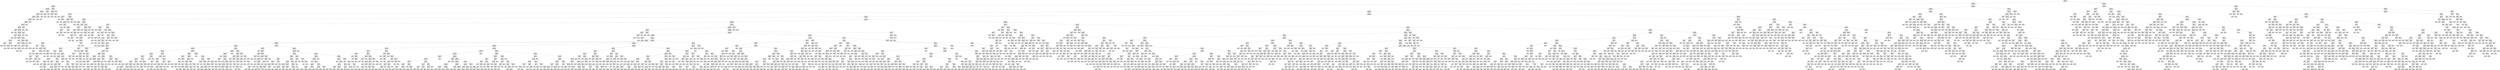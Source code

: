 digraph Tree {
node [shape=box] ;
0 [label="X[6] <= 0.099\ngini = 0.5\nsamples = 84796\nvalue = [42502, 42294]"] ;
1 [label="X[4] <= -0.194\ngini = 0.457\nsamples = 61010\nvalue = [39427, 21583]"] ;
0 -> 1 [labeldistance=2.5, labelangle=45, headlabel="True"] ;
2 [label="X[343] <= 0.003\ngini = 0.019\nsamples = 5005\nvalue = [47, 4958]"] ;
1 -> 2 ;
3 [label="X[312] <= 0.001\ngini = 0.009\nsamples = 4969\nvalue = [23, 4946]"] ;
2 -> 3 ;
4 [label="X[150] <= 0.018\ngini = 0.008\nsamples = 4964\nvalue = [19, 4945]"] ;
3 -> 4 ;
5 [label="X[153] <= 0.233\ngini = 0.006\nsamples = 4961\nvalue = [16, 4945]"] ;
4 -> 5 ;
6 [label="X[444] <= 0.001\ngini = 0.006\nsamples = 4958\nvalue = [14, 4944]"] ;
5 -> 6 ;
7 [label="X[564] <= 0.0\ngini = 0.005\nsamples = 4957\nvalue = [13, 4944]"] ;
6 -> 7 ;
8 [label="X[55] <= 0.612\ngini = 0.005\nsamples = 4956\nvalue = [12, 4944]"] ;
7 -> 8 ;
9 [label="X[298] <= 0.045\ngini = 0.004\nsamples = 4955\nvalue = [11, 4944]"] ;
8 -> 9 ;
10 [label="X[52] <= -0.647\ngini = 0.004\nsamples = 4953\nvalue = [10, 4943]"] ;
9 -> 10 ;
11 [label="X[976] <= 0.0\ngini = 0.444\nsamples = 3\nvalue = [1, 2]"] ;
10 -> 11 ;
12 [label="gini = 0.0\nsamples = 1\nvalue = [1, 0]"] ;
11 -> 12 ;
13 [label="gini = 0.0\nsamples = 2\nvalue = [0, 2]"] ;
11 -> 13 ;
14 [label="X[204] <= 0.056\ngini = 0.004\nsamples = 4950\nvalue = [9, 4941]"] ;
10 -> 14 ;
15 [label="X[13] <= -0.011\ngini = 0.003\nsamples = 4944\nvalue = [8, 4936]"] ;
14 -> 15 ;
16 [label="X[212] <= 0.001\ngini = 0.245\nsamples = 7\nvalue = [1, 6]"] ;
15 -> 16 ;
17 [label="gini = 0.0\nsamples = 6\nvalue = [0, 6]"] ;
16 -> 17 ;
18 [label="gini = 0.0\nsamples = 1\nvalue = [1, 0]"] ;
16 -> 18 ;
19 [label="X[18] <= -0.7\ngini = 0.003\nsamples = 4937\nvalue = [7, 4930]"] ;
15 -> 19 ;
20 [label="X[265] <= -0.0\ngini = 0.054\nsamples = 109\nvalue = [3, 106]"] ;
19 -> 20 ;
21 [label="X[92] <= 0.001\ngini = 0.037\nsamples = 106\nvalue = [2, 104]"] ;
20 -> 21 ;
22 [label="X[428] <= 0.0\ngini = 0.18\nsamples = 10\nvalue = [1, 9]"] ;
21 -> 22 ;
23 [label="gini = 0.0\nsamples = 8\nvalue = [0, 8]"] ;
22 -> 23 ;
24 [label="gini = 0.5\nsamples = 2\nvalue = [1, 1]"] ;
22 -> 24 ;
25 [label="X[60] <= -0.001\ngini = 0.021\nsamples = 96\nvalue = [1, 95]"] ;
21 -> 25 ;
26 [label="X[602] <= -0.0\ngini = 0.061\nsamples = 32\nvalue = [1, 31]"] ;
25 -> 26 ;
27 [label="gini = 0.0\nsamples = 29\nvalue = [0, 29]"] ;
26 -> 27 ;
28 [label="gini = 0.444\nsamples = 3\nvalue = [1, 2]"] ;
26 -> 28 ;
29 [label="gini = 0.0\nsamples = 64\nvalue = [0, 64]"] ;
25 -> 29 ;
30 [label="gini = 0.444\nsamples = 3\nvalue = [1, 2]"] ;
20 -> 30 ;
31 [label="X[993] <= 0.0\ngini = 0.002\nsamples = 4828\nvalue = [4, 4824]"] ;
19 -> 31 ;
32 [label="X[632] <= -0.0\ngini = 0.001\nsamples = 4813\nvalue = [3, 4810]"] ;
31 -> 32 ;
33 [label="X[163] <= 0.001\ngini = 0.105\nsamples = 18\nvalue = [1, 17]"] ;
32 -> 33 ;
34 [label="X[434] <= -0.0\ngini = 0.375\nsamples = 4\nvalue = [1, 3]"] ;
33 -> 34 ;
35 [label="gini = 0.0\nsamples = 1\nvalue = [1, 0]"] ;
34 -> 35 ;
36 [label="gini = 0.0\nsamples = 3\nvalue = [0, 3]"] ;
34 -> 36 ;
37 [label="gini = 0.0\nsamples = 14\nvalue = [0, 14]"] ;
33 -> 37 ;
38 [label="X[506] <= 0.0\ngini = 0.001\nsamples = 4795\nvalue = [2, 4793]"] ;
32 -> 38 ;
39 [label="X[15] <= -0.448\ngini = 0.0\nsamples = 4771\nvalue = [1, 4770]"] ;
38 -> 39 ;
40 [label="X[69] <= -0.001\ngini = 0.036\nsamples = 55\nvalue = [1, 54]"] ;
39 -> 40 ;
41 [label="gini = 0.0\nsamples = 53\nvalue = [0, 53]"] ;
40 -> 41 ;
42 [label="gini = 0.5\nsamples = 2\nvalue = [1, 1]"] ;
40 -> 42 ;
43 [label="gini = 0.0\nsamples = 4716\nvalue = [0, 4716]"] ;
39 -> 43 ;
44 [label="X[699] <= 0.0\ngini = 0.08\nsamples = 24\nvalue = [1, 23]"] ;
38 -> 44 ;
45 [label="gini = 0.0\nsamples = 1\nvalue = [1, 0]"] ;
44 -> 45 ;
46 [label="gini = 0.0\nsamples = 23\nvalue = [0, 23]"] ;
44 -> 46 ;
47 [label="X[288] <= -0.0\ngini = 0.124\nsamples = 15\nvalue = [1, 14]"] ;
31 -> 47 ;
48 [label="gini = 0.0\nsamples = 14\nvalue = [0, 14]"] ;
47 -> 48 ;
49 [label="gini = 0.0\nsamples = 1\nvalue = [1, 0]"] ;
47 -> 49 ;
50 [label="X[10] <= -0.071\ngini = 0.278\nsamples = 6\nvalue = [1, 5]"] ;
14 -> 50 ;
51 [label="gini = 0.5\nsamples = 2\nvalue = [1, 1]"] ;
50 -> 51 ;
52 [label="gini = 0.0\nsamples = 4\nvalue = [0, 4]"] ;
50 -> 52 ;
53 [label="X[538] <= -0.002\ngini = 0.5\nsamples = 2\nvalue = [1, 1]"] ;
9 -> 53 ;
54 [label="gini = 0.0\nsamples = 1\nvalue = [0, 1]"] ;
53 -> 54 ;
55 [label="gini = 0.0\nsamples = 1\nvalue = [1, 0]"] ;
53 -> 55 ;
56 [label="gini = 0.0\nsamples = 1\nvalue = [1, 0]"] ;
8 -> 56 ;
57 [label="gini = 0.0\nsamples = 1\nvalue = [1, 0]"] ;
7 -> 57 ;
58 [label="gini = 0.0\nsamples = 1\nvalue = [1, 0]"] ;
6 -> 58 ;
59 [label="X[480] <= 0.001\ngini = 0.444\nsamples = 3\nvalue = [2, 1]"] ;
5 -> 59 ;
60 [label="gini = 0.0\nsamples = 1\nvalue = [0, 1]"] ;
59 -> 60 ;
61 [label="gini = 0.0\nsamples = 2\nvalue = [2, 0]"] ;
59 -> 61 ;
62 [label="gini = 0.0\nsamples = 3\nvalue = [3, 0]"] ;
4 -> 62 ;
63 [label="X[430] <= -0.014\ngini = 0.32\nsamples = 5\nvalue = [4, 1]"] ;
3 -> 63 ;
64 [label="X[715] <= 0.0\ngini = 0.5\nsamples = 2\nvalue = [1, 1]"] ;
63 -> 64 ;
65 [label="gini = 0.0\nsamples = 1\nvalue = [1, 0]"] ;
64 -> 65 ;
66 [label="gini = 0.0\nsamples = 1\nvalue = [0, 1]"] ;
64 -> 66 ;
67 [label="gini = 0.0\nsamples = 3\nvalue = [3, 0]"] ;
63 -> 67 ;
68 [label="X[31] <= 0.015\ngini = 0.444\nsamples = 36\nvalue = [24, 12]"] ;
2 -> 68 ;
69 [label="X[45] <= 0.011\ngini = 0.285\nsamples = 29\nvalue = [24, 5]"] ;
68 -> 69 ;
70 [label="X[76] <= -0.011\ngini = 0.083\nsamples = 23\nvalue = [22, 1]"] ;
69 -> 70 ;
71 [label="gini = 0.0\nsamples = 1\nvalue = [0, 1]"] ;
70 -> 71 ;
72 [label="gini = 0.0\nsamples = 22\nvalue = [22, 0]"] ;
70 -> 72 ;
73 [label="X[89] <= 0.013\ngini = 0.444\nsamples = 6\nvalue = [2, 4]"] ;
69 -> 73 ;
74 [label="gini = 0.0\nsamples = 4\nvalue = [0, 4]"] ;
73 -> 74 ;
75 [label="gini = 0.0\nsamples = 2\nvalue = [2, 0]"] ;
73 -> 75 ;
76 [label="gini = 0.0\nsamples = 7\nvalue = [0, 7]"] ;
68 -> 76 ;
77 [label="X[1] <= 0.506\ngini = 0.417\nsamples = 56005\nvalue = [39380, 16625]"] ;
1 -> 77 ;
78 [label="X[12] <= 0.321\ngini = 0.363\nsamples = 51439\nvalue = [39201, 12238]"] ;
77 -> 78 ;
79 [label="X[27] <= -0.348\ngini = 0.327\nsamples = 48730\nvalue = [38696, 10034]"] ;
78 -> 79 ;
80 [label="X[381] <= -0.008\ngini = 0.017\nsamples = 1412\nvalue = [12, 1400]"] ;
79 -> 80 ;
81 [label="X[435] <= -0.004\ngini = 0.444\nsamples = 12\nvalue = [8, 4]"] ;
80 -> 81 ;
82 [label="gini = 0.0\nsamples = 7\nvalue = [7, 0]"] ;
81 -> 82 ;
83 [label="X[451] <= 0.0\ngini = 0.32\nsamples = 5\nvalue = [1, 4]"] ;
81 -> 83 ;
84 [label="gini = 0.0\nsamples = 4\nvalue = [0, 4]"] ;
83 -> 84 ;
85 [label="gini = 0.0\nsamples = 1\nvalue = [1, 0]"] ;
83 -> 85 ;
86 [label="X[293] <= 0.018\ngini = 0.006\nsamples = 1400\nvalue = [4, 1396]"] ;
80 -> 86 ;
87 [label="X[3] <= 0.357\ngini = 0.003\nsamples = 1397\nvalue = [2, 1395]"] ;
86 -> 87 ;
88 [label="X[96] <= 0.904\ngini = 0.001\nsamples = 1396\nvalue = [1, 1395]"] ;
87 -> 88 ;
89 [label="gini = 0.0\nsamples = 1392\nvalue = [0, 1392]"] ;
88 -> 89 ;
90 [label="X[115] <= 0.024\ngini = 0.375\nsamples = 4\nvalue = [1, 3]"] ;
88 -> 90 ;
91 [label="gini = 0.0\nsamples = 2\nvalue = [0, 2]"] ;
90 -> 91 ;
92 [label="gini = 0.5\nsamples = 2\nvalue = [1, 1]"] ;
90 -> 92 ;
93 [label="gini = 0.0\nsamples = 1\nvalue = [1, 0]"] ;
87 -> 93 ;
94 [label="X[372] <= -0.0\ngini = 0.444\nsamples = 3\nvalue = [2, 1]"] ;
86 -> 94 ;
95 [label="gini = 0.0\nsamples = 1\nvalue = [0, 1]"] ;
94 -> 95 ;
96 [label="gini = 0.0\nsamples = 2\nvalue = [2, 0]"] ;
94 -> 96 ;
97 [label="X[157] <= 0.004\ngini = 0.298\nsamples = 47318\nvalue = [38684, 8634]"] ;
79 -> 97 ;
98 [label="X[270] <= -0.001\ngini = 0.27\nsamples = 45326\nvalue = [38018, 7308]"] ;
97 -> 98 ;
99 [label="X[369] <= -0.004\ngini = 0.28\nsamples = 629\nvalue = [106, 523]"] ;
98 -> 99 ;
100 [label="X[448] <= -0.0\ngini = 0.14\nsamples = 66\nvalue = [61, 5]"] ;
99 -> 100 ;
101 [label="gini = 0.0\nsamples = 5\nvalue = [0, 5]"] ;
100 -> 101 ;
102 [label="gini = 0.0\nsamples = 61\nvalue = [61, 0]"] ;
100 -> 102 ;
103 [label="X[209] <= -0.028\ngini = 0.147\nsamples = 563\nvalue = [45, 518]"] ;
99 -> 103 ;
104 [label="X[33] <= 0.03\ngini = 0.464\nsamples = 41\nvalue = [26, 15]"] ;
103 -> 104 ;
105 [label="X[509] <= 0.0\ngini = 0.211\nsamples = 25\nvalue = [22, 3]"] ;
104 -> 105 ;
106 [label="X[260] <= 0.035\ngini = 0.091\nsamples = 21\nvalue = [20, 1]"] ;
105 -> 106 ;
107 [label="gini = 0.0\nsamples = 19\nvalue = [19, 0]"] ;
106 -> 107 ;
108 [label="X[545] <= -0.0\ngini = 0.5\nsamples = 2\nvalue = [1, 1]"] ;
106 -> 108 ;
109 [label="gini = 0.0\nsamples = 1\nvalue = [1, 0]"] ;
108 -> 109 ;
110 [label="gini = 0.0\nsamples = 1\nvalue = [0, 1]"] ;
108 -> 110 ;
111 [label="X[311] <= -0.016\ngini = 0.5\nsamples = 4\nvalue = [2, 2]"] ;
105 -> 111 ;
112 [label="gini = 0.0\nsamples = 2\nvalue = [0, 2]"] ;
111 -> 112 ;
113 [label="gini = 0.0\nsamples = 2\nvalue = [2, 0]"] ;
111 -> 113 ;
114 [label="X[132] <= 0.008\ngini = 0.375\nsamples = 16\nvalue = [4, 12]"] ;
104 -> 114 ;
115 [label="X[191] <= -0.013\ngini = 0.26\nsamples = 13\nvalue = [2, 11]"] ;
114 -> 115 ;
116 [label="gini = 0.0\nsamples = 7\nvalue = [0, 7]"] ;
115 -> 116 ;
117 [label="X[958] <= 0.0\ngini = 0.444\nsamples = 6\nvalue = [2, 4]"] ;
115 -> 117 ;
118 [label="X[66] <= -0.008\ngini = 0.32\nsamples = 5\nvalue = [1, 4]"] ;
117 -> 118 ;
119 [label="gini = 0.0\nsamples = 3\nvalue = [0, 3]"] ;
118 -> 119 ;
120 [label="X[446] <= -0.0\ngini = 0.5\nsamples = 2\nvalue = [1, 1]"] ;
118 -> 120 ;
121 [label="gini = 0.0\nsamples = 1\nvalue = [1, 0]"] ;
120 -> 121 ;
122 [label="gini = 0.0\nsamples = 1\nvalue = [0, 1]"] ;
120 -> 122 ;
123 [label="gini = 0.0\nsamples = 1\nvalue = [1, 0]"] ;
117 -> 123 ;
124 [label="X[738] <= -0.0\ngini = 0.444\nsamples = 3\nvalue = [2, 1]"] ;
114 -> 124 ;
125 [label="gini = 0.0\nsamples = 1\nvalue = [0, 1]"] ;
124 -> 125 ;
126 [label="gini = 0.0\nsamples = 2\nvalue = [2, 0]"] ;
124 -> 126 ;
127 [label="X[24] <= 0.078\ngini = 0.07\nsamples = 522\nvalue = [19, 503]"] ;
103 -> 127 ;
128 [label="X[116] <= -0.088\ngini = 0.056\nsamples = 516\nvalue = [15, 501]"] ;
127 -> 128 ;
129 [label="gini = 0.0\nsamples = 2\nvalue = [2, 0]"] ;
128 -> 129 ;
130 [label="X[221] <= 0.726\ngini = 0.049\nsamples = 514\nvalue = [13, 501]"] ;
128 -> 130 ;
131 [label="X[356] <= 0.758\ngini = 0.046\nsamples = 513\nvalue = [12, 501]"] ;
130 -> 131 ;
132 [label="X[92] <= -0.101\ngini = 0.042\nsamples = 512\nvalue = [11, 501]"] ;
131 -> 132 ;
133 [label="gini = 0.0\nsamples = 1\nvalue = [1, 0]"] ;
132 -> 133 ;
134 [label="X[12] <= -0.042\ngini = 0.038\nsamples = 511\nvalue = [10, 501]"] ;
132 -> 134 ;
135 [label="gini = 0.0\nsamples = 1\nvalue = [1, 0]"] ;
134 -> 135 ;
136 [label="X[28] <= 0.259\ngini = 0.035\nsamples = 510\nvalue = [9, 501]"] ;
134 -> 136 ;
137 [label="X[36] <= -0.277\ngini = 0.031\nsamples = 508\nvalue = [8, 500]"] ;
136 -> 137 ;
138 [label="X[971] <= -0.0\ngini = 0.5\nsamples = 2\nvalue = [1, 1]"] ;
137 -> 138 ;
139 [label="gini = 0.0\nsamples = 1\nvalue = [0, 1]"] ;
138 -> 139 ;
140 [label="gini = 0.0\nsamples = 1\nvalue = [1, 0]"] ;
138 -> 140 ;
141 [label="X[117] <= 0.223\ngini = 0.027\nsamples = 506\nvalue = [7, 499]"] ;
137 -> 141 ;
142 [label="X[2] <= -0.684\ngini = 0.02\nsamples = 492\nvalue = [5, 487]"] ;
141 -> 142 ;
143 [label="X[592] <= -0.0\ngini = 0.32\nsamples = 5\nvalue = [1, 4]"] ;
142 -> 143 ;
144 [label="gini = 0.0\nsamples = 4\nvalue = [0, 4]"] ;
143 -> 144 ;
145 [label="gini = 0.0\nsamples = 1\nvalue = [1, 0]"] ;
143 -> 145 ;
146 [label="X[103] <= -0.112\ngini = 0.016\nsamples = 487\nvalue = [4, 483]"] ;
142 -> 146 ;
147 [label="X[182] <= 0.0\ngini = 0.075\nsamples = 102\nvalue = [4, 98]"] ;
146 -> 147 ;
148 [label="X[374] <= -0.0\ngini = 0.48\nsamples = 5\nvalue = [2, 3]"] ;
147 -> 148 ;
149 [label="gini = 0.0\nsamples = 2\nvalue = [0, 2]"] ;
148 -> 149 ;
150 [label="X[238] <= 0.001\ngini = 0.444\nsamples = 3\nvalue = [2, 1]"] ;
148 -> 150 ;
151 [label="gini = 0.0\nsamples = 1\nvalue = [1, 0]"] ;
150 -> 151 ;
152 [label="gini = 0.5\nsamples = 2\nvalue = [1, 1]"] ;
150 -> 152 ;
153 [label="X[163] <= 0.001\ngini = 0.04\nsamples = 97\nvalue = [2, 95]"] ;
147 -> 153 ;
154 [label="X[311] <= -0.0\ngini = 0.142\nsamples = 26\nvalue = [2, 24]"] ;
153 -> 154 ;
155 [label="gini = 0.0\nsamples = 23\nvalue = [0, 23]"] ;
154 -> 155 ;
156 [label="X[595] <= 0.001\ngini = 0.444\nsamples = 3\nvalue = [2, 1]"] ;
154 -> 156 ;
157 [label="gini = 0.0\nsamples = 2\nvalue = [2, 0]"] ;
156 -> 157 ;
158 [label="gini = 0.0\nsamples = 1\nvalue = [0, 1]"] ;
156 -> 158 ;
159 [label="gini = 0.0\nsamples = 71\nvalue = [0, 71]"] ;
153 -> 159 ;
160 [label="gini = 0.0\nsamples = 385\nvalue = [0, 385]"] ;
146 -> 160 ;
161 [label="X[85] <= -0.002\ngini = 0.245\nsamples = 14\nvalue = [2, 12]"] ;
141 -> 161 ;
162 [label="gini = 0.0\nsamples = 8\nvalue = [0, 8]"] ;
161 -> 162 ;
163 [label="X[296] <= 0.0\ngini = 0.444\nsamples = 6\nvalue = [2, 4]"] ;
161 -> 163 ;
164 [label="gini = 0.0\nsamples = 3\nvalue = [0, 3]"] ;
163 -> 164 ;
165 [label="X[809] <= 0.0\ngini = 0.444\nsamples = 3\nvalue = [2, 1]"] ;
163 -> 165 ;
166 [label="gini = 0.0\nsamples = 1\nvalue = [1, 0]"] ;
165 -> 166 ;
167 [label="gini = 0.5\nsamples = 2\nvalue = [1, 1]"] ;
165 -> 167 ;
168 [label="X[122] <= -0.029\ngini = 0.5\nsamples = 2\nvalue = [1, 1]"] ;
136 -> 168 ;
169 [label="gini = 0.0\nsamples = 1\nvalue = [0, 1]"] ;
168 -> 169 ;
170 [label="gini = 0.0\nsamples = 1\nvalue = [1, 0]"] ;
168 -> 170 ;
171 [label="gini = 0.0\nsamples = 1\nvalue = [1, 0]"] ;
131 -> 171 ;
172 [label="gini = 0.0\nsamples = 1\nvalue = [1, 0]"] ;
130 -> 172 ;
173 [label="X[369] <= 0.127\ngini = 0.444\nsamples = 6\nvalue = [4, 2]"] ;
127 -> 173 ;
174 [label="gini = 0.0\nsamples = 4\nvalue = [4, 0]"] ;
173 -> 174 ;
175 [label="gini = 0.0\nsamples = 2\nvalue = [0, 2]"] ;
173 -> 175 ;
176 [label="X[7] <= 0.21\ngini = 0.258\nsamples = 44697\nvalue = [37912, 6785]"] ;
98 -> 176 ;
177 [label="X[201] <= -0.009\ngini = 0.224\nsamples = 38867\nvalue = [33884, 4983]"] ;
176 -> 177 ;
178 [label="X[477] <= -0.002\ngini = 0.232\nsamples = 239\nvalue = [32, 207]"] ;
177 -> 178 ;
179 [label="X[504] <= -0.004\ngini = 0.436\nsamples = 28\nvalue = [19, 9]"] ;
178 -> 179 ;
180 [label="gini = 0.0\nsamples = 6\nvalue = [0, 6]"] ;
179 -> 180 ;
181 [label="X[119] <= -0.062\ngini = 0.236\nsamples = 22\nvalue = [19, 3]"] ;
179 -> 181 ;
182 [label="X[312] <= 0.0\ngini = 0.375\nsamples = 4\nvalue = [1, 3]"] ;
181 -> 182 ;
183 [label="gini = 0.0\nsamples = 2\nvalue = [0, 2]"] ;
182 -> 183 ;
184 [label="X[833] <= 0.0\ngini = 0.5\nsamples = 2\nvalue = [1, 1]"] ;
182 -> 184 ;
185 [label="gini = 0.0\nsamples = 1\nvalue = [0, 1]"] ;
184 -> 185 ;
186 [label="gini = 0.0\nsamples = 1\nvalue = [1, 0]"] ;
184 -> 186 ;
187 [label="gini = 0.0\nsamples = 18\nvalue = [18, 0]"] ;
181 -> 187 ;
188 [label="X[19] <= -0.061\ngini = 0.116\nsamples = 211\nvalue = [13, 198]"] ;
178 -> 188 ;
189 [label="X[25] <= -0.001\ngini = 0.5\nsamples = 10\nvalue = [5, 5]"] ;
188 -> 189 ;
190 [label="X[356] <= -0.015\ngini = 0.408\nsamples = 7\nvalue = [5, 2]"] ;
189 -> 190 ;
191 [label="X[140] <= -0.028\ngini = 0.5\nsamples = 4\nvalue = [2, 2]"] ;
190 -> 191 ;
192 [label="X[794] <= 0.0\ngini = 0.444\nsamples = 3\nvalue = [2, 1]"] ;
191 -> 192 ;
193 [label="gini = 0.5\nsamples = 2\nvalue = [1, 1]"] ;
192 -> 193 ;
194 [label="gini = 0.0\nsamples = 1\nvalue = [1, 0]"] ;
192 -> 194 ;
195 [label="gini = 0.0\nsamples = 1\nvalue = [0, 1]"] ;
191 -> 195 ;
196 [label="gini = 0.0\nsamples = 3\nvalue = [3, 0]"] ;
190 -> 196 ;
197 [label="gini = 0.0\nsamples = 3\nvalue = [0, 3]"] ;
189 -> 197 ;
198 [label="X[133] <= -0.01\ngini = 0.076\nsamples = 201\nvalue = [8, 193]"] ;
188 -> 198 ;
199 [label="gini = 0.0\nsamples = 2\nvalue = [2, 0]"] ;
198 -> 199 ;
200 [label="X[3] <= -0.565\ngini = 0.058\nsamples = 199\nvalue = [6, 193]"] ;
198 -> 200 ;
201 [label="X[13] <= -0.002\ngini = 0.271\nsamples = 31\nvalue = [5, 26]"] ;
200 -> 201 ;
202 [label="X[736] <= -0.0\ngini = 0.147\nsamples = 25\nvalue = [2, 23]"] ;
201 -> 202 ;
203 [label="X[985] <= 0.0\ngini = 0.444\nsamples = 3\nvalue = [1, 2]"] ;
202 -> 203 ;
204 [label="gini = 0.0\nsamples = 2\nvalue = [0, 2]"] ;
203 -> 204 ;
205 [label="gini = 0.0\nsamples = 1\nvalue = [1, 0]"] ;
203 -> 205 ;
206 [label="X[129] <= 0.361\ngini = 0.087\nsamples = 22\nvalue = [1, 21]"] ;
202 -> 206 ;
207 [label="gini = 0.0\nsamples = 14\nvalue = [0, 14]"] ;
206 -> 207 ;
208 [label="X[334] <= 0.002\ngini = 0.219\nsamples = 8\nvalue = [1, 7]"] ;
206 -> 208 ;
209 [label="gini = 0.444\nsamples = 3\nvalue = [1, 2]"] ;
208 -> 209 ;
210 [label="gini = 0.0\nsamples = 5\nvalue = [0, 5]"] ;
208 -> 210 ;
211 [label="X[49] <= -0.004\ngini = 0.5\nsamples = 6\nvalue = [3, 3]"] ;
201 -> 211 ;
212 [label="gini = 0.0\nsamples = 3\nvalue = [0, 3]"] ;
211 -> 212 ;
213 [label="gini = 0.0\nsamples = 3\nvalue = [3, 0]"] ;
211 -> 213 ;
214 [label="X[835] <= 0.002\ngini = 0.012\nsamples = 168\nvalue = [1, 167]"] ;
200 -> 214 ;
215 [label="gini = 0.0\nsamples = 154\nvalue = [0, 154]"] ;
214 -> 215 ;
216 [label="X[828] <= 0.001\ngini = 0.133\nsamples = 14\nvalue = [1, 13]"] ;
214 -> 216 ;
217 [label="gini = 0.0\nsamples = 1\nvalue = [1, 0]"] ;
216 -> 217 ;
218 [label="gini = 0.0\nsamples = 13\nvalue = [0, 13]"] ;
216 -> 218 ;
219 [label="X[230] <= 0.081\ngini = 0.217\nsamples = 38628\nvalue = [33852, 4776]"] ;
177 -> 219 ;
220 [label="X[128] <= -0.174\ngini = 0.212\nsamples = 38482\nvalue = [33849, 4633]"] ;
219 -> 220 ;
221 [label="X[679] <= 0.0\ngini = 0.139\nsamples = 133\nvalue = [10, 123]"] ;
220 -> 221 ;
222 [label="X[997] <= 0.0\ngini = 0.032\nsamples = 124\nvalue = [2, 122]"] ;
221 -> 222 ;
223 [label="X[112] <= 0.079\ngini = 0.016\nsamples = 123\nvalue = [1, 122]"] ;
222 -> 223 ;
224 [label="gini = 0.0\nsamples = 122\nvalue = [0, 122]"] ;
223 -> 224 ;
225 [label="gini = 0.0\nsamples = 1\nvalue = [1, 0]"] ;
223 -> 225 ;
226 [label="gini = 0.0\nsamples = 1\nvalue = [1, 0]"] ;
222 -> 226 ;
227 [label="X[296] <= -0.011\ngini = 0.198\nsamples = 9\nvalue = [8, 1]"] ;
221 -> 227 ;
228 [label="gini = 0.0\nsamples = 1\nvalue = [0, 1]"] ;
227 -> 228 ;
229 [label="gini = 0.0\nsamples = 8\nvalue = [8, 0]"] ;
227 -> 229 ;
230 [label="X[587] <= 0.001\ngini = 0.208\nsamples = 38349\nvalue = [33839, 4510]"] ;
220 -> 230 ;
231 [label="X[21] <= 0.105\ngini = 0.203\nsamples = 38221\nvalue = [33827, 4394]"] ;
230 -> 231 ;
232 [label="X[200] <= -0.155\ngini = 0.187\nsamples = 36182\nvalue = [32400, 3782]"] ;
231 -> 232 ;
233 [label="X[453] <= -0.0\ngini = 0.194\nsamples = 101\nvalue = [11, 90]"] ;
232 -> 233 ;
234 [label="gini = 0.0\nsamples = 11\nvalue = [11, 0]"] ;
233 -> 234 ;
235 [label="gini = 0.0\nsamples = 90\nvalue = [0, 90]"] ;
233 -> 235 ;
236 [label="X[9] <= -0.295\ngini = 0.184\nsamples = 36081\nvalue = [32389, 3692]"] ;
232 -> 236 ;
237 [label="X[681] <= -0.0\ngini = 0.293\nsamples = 6541\nvalue = [5374, 1167]"] ;
236 -> 237 ;
238 [label="X[241] <= 0.001\ngini = 0.196\nsamples = 2024\nvalue = [1801, 223]"] ;
237 -> 238 ;
239 [label="X[535] <= 0.0\ngini = 0.122\nsamples = 1177\nvalue = [1100, 77]"] ;
238 -> 239 ;
240 [label="X[44] <= -0.232\ngini = 0.116\nsamples = 1170\nvalue = [1098, 72]"] ;
239 -> 240 ;
241 [label="X[173] <= 0.0\ngini = 0.375\nsamples = 4\nvalue = [1, 3]"] ;
240 -> 241 ;
242 [label="gini = 0.0\nsamples = 2\nvalue = [0, 2]"] ;
241 -> 242 ;
243 [label="X[71] <= -0.351\ngini = 0.5\nsamples = 2\nvalue = [1, 1]"] ;
241 -> 243 ;
244 [label="gini = 0.0\nsamples = 1\nvalue = [0, 1]"] ;
243 -> 244 ;
245 [label="gini = 0.0\nsamples = 1\nvalue = [1, 0]"] ;
243 -> 245 ;
246 [label="X[132] <= -0.115\ngini = 0.111\nsamples = 1166\nvalue = [1097, 69]"] ;
240 -> 246 ;
247 [label="gini = 0.0\nsamples = 2\nvalue = [0, 2]"] ;
246 -> 247 ;
248 [label="X[151] <= 0.01\ngini = 0.108\nsamples = 1164\nvalue = [1097, 67]"] ;
246 -> 248 ;
249 [label="X[287] <= -0.0\ngini = 0.092\nsamples = 1071\nvalue = [1019, 52]"] ;
248 -> 249 ;
250 [label="X[24] <= 0.176\ngini = 0.016\nsamples = 368\nvalue = [365, 3]"] ;
249 -> 250 ;
251 [label="X[205] <= -0.016\ngini = 0.011\nsamples = 367\nvalue = [365, 2]"] ;
250 -> 251 ;
252 [label="gini = 0.0\nsamples = 1\nvalue = [0, 1]"] ;
251 -> 252 ;
253 [label="X[766] <= 0.0\ngini = 0.005\nsamples = 366\nvalue = [365, 1]"] ;
251 -> 253 ;
254 [label="gini = 0.0\nsamples = 361\nvalue = [361, 0]"] ;
253 -> 254 ;
255 [label="X[961] <= 0.0\ngini = 0.32\nsamples = 5\nvalue = [4, 1]"] ;
253 -> 255 ;
256 [label="gini = 0.0\nsamples = 1\nvalue = [0, 1]"] ;
255 -> 256 ;
257 [label="gini = 0.0\nsamples = 4\nvalue = [4, 0]"] ;
255 -> 257 ;
258 [label="gini = 0.0\nsamples = 1\nvalue = [0, 1]"] ;
250 -> 258 ;
259 [label="X[287] <= -0.0\ngini = 0.13\nsamples = 703\nvalue = [654, 49]"] ;
249 -> 259 ;
260 [label="X[476] <= -0.0\ngini = 0.5\nsamples = 6\nvalue = [3, 3]"] ;
259 -> 260 ;
261 [label="gini = 0.0\nsamples = 3\nvalue = [3, 0]"] ;
260 -> 261 ;
262 [label="gini = 0.0\nsamples = 3\nvalue = [0, 3]"] ;
260 -> 262 ;
263 [label="X[750] <= 0.0\ngini = 0.123\nsamples = 697\nvalue = [651, 46]"] ;
259 -> 263 ;
264 [label="X[314] <= 0.001\ngini = 0.117\nsamples = 690\nvalue = [647, 43]"] ;
263 -> 264 ;
265 [label="X[374] <= 0.0\ngini = 0.105\nsamples = 667\nvalue = [630, 37]"] ;
264 -> 265 ;
266 [label="gini = 0.102\nsamples = 666\nvalue = [630, 36]"] ;
265 -> 266 ;
267 [label="gini = 0.0\nsamples = 1\nvalue = [0, 1]"] ;
265 -> 267 ;
268 [label="X[195] <= 0.005\ngini = 0.386\nsamples = 23\nvalue = [17, 6]"] ;
264 -> 268 ;
269 [label="gini = 0.255\nsamples = 20\nvalue = [17, 3]"] ;
268 -> 269 ;
270 [label="gini = 0.0\nsamples = 3\nvalue = [0, 3]"] ;
268 -> 270 ;
271 [label="X[516] <= 0.0\ngini = 0.49\nsamples = 7\nvalue = [4, 3]"] ;
263 -> 271 ;
272 [label="gini = 0.0\nsamples = 3\nvalue = [0, 3]"] ;
271 -> 272 ;
273 [label="gini = 0.0\nsamples = 4\nvalue = [4, 0]"] ;
271 -> 273 ;
274 [label="X[51] <= 0.109\ngini = 0.271\nsamples = 93\nvalue = [78, 15]"] ;
248 -> 274 ;
275 [label="X[58] <= -0.191\ngini = 0.231\nsamples = 90\nvalue = [78, 12]"] ;
274 -> 275 ;
276 [label="gini = 0.0\nsamples = 2\nvalue = [0, 2]"] ;
275 -> 276 ;
277 [label="X[65] <= -0.146\ngini = 0.201\nsamples = 88\nvalue = [78, 10]"] ;
275 -> 277 ;
278 [label="X[32] <= 0.027\ngini = 0.49\nsamples = 7\nvalue = [3, 4]"] ;
277 -> 278 ;
279 [label="gini = 0.0\nsamples = 3\nvalue = [0, 3]"] ;
278 -> 279 ;
280 [label="X[591] <= -0.0\ngini = 0.375\nsamples = 4\nvalue = [3, 1]"] ;
278 -> 280 ;
281 [label="gini = 0.0\nsamples = 1\nvalue = [0, 1]"] ;
280 -> 281 ;
282 [label="gini = 0.0\nsamples = 3\nvalue = [3, 0]"] ;
280 -> 282 ;
283 [label="X[109] <= 0.005\ngini = 0.137\nsamples = 81\nvalue = [75, 6]"] ;
277 -> 283 ;
284 [label="X[981] <= -0.0\ngini = 0.5\nsamples = 6\nvalue = [3, 3]"] ;
283 -> 284 ;
285 [label="gini = 0.0\nsamples = 2\nvalue = [0, 2]"] ;
284 -> 285 ;
286 [label="gini = 0.375\nsamples = 4\nvalue = [3, 1]"] ;
284 -> 286 ;
287 [label="X[93] <= 0.033\ngini = 0.077\nsamples = 75\nvalue = [72, 3]"] ;
283 -> 287 ;
288 [label="gini = 0.053\nsamples = 74\nvalue = [72, 2]"] ;
287 -> 288 ;
289 [label="gini = 0.0\nsamples = 1\nvalue = [0, 1]"] ;
287 -> 289 ;
290 [label="gini = 0.0\nsamples = 3\nvalue = [0, 3]"] ;
274 -> 290 ;
291 [label="X[22] <= 0.008\ngini = 0.408\nsamples = 7\nvalue = [2, 5]"] ;
239 -> 291 ;
292 [label="gini = 0.0\nsamples = 5\nvalue = [0, 5]"] ;
291 -> 292 ;
293 [label="gini = 0.0\nsamples = 2\nvalue = [2, 0]"] ;
291 -> 293 ;
294 [label="X[765] <= -0.0\ngini = 0.285\nsamples = 847\nvalue = [701, 146]"] ;
238 -> 294 ;
295 [label="X[502] <= -0.0\ngini = 0.493\nsamples = 41\nvalue = [18, 23]"] ;
294 -> 295 ;
296 [label="X[534] <= 0.0\ngini = 0.42\nsamples = 30\nvalue = [9, 21]"] ;
295 -> 296 ;
297 [label="X[47] <= -0.036\ngini = 0.117\nsamples = 16\nvalue = [1, 15]"] ;
296 -> 297 ;
298 [label="X[832] <= 0.0\ngini = 0.5\nsamples = 2\nvalue = [1, 1]"] ;
297 -> 298 ;
299 [label="gini = 0.0\nsamples = 1\nvalue = [0, 1]"] ;
298 -> 299 ;
300 [label="gini = 0.0\nsamples = 1\nvalue = [1, 0]"] ;
298 -> 300 ;
301 [label="gini = 0.0\nsamples = 14\nvalue = [0, 14]"] ;
297 -> 301 ;
302 [label="X[421] <= -0.0\ngini = 0.49\nsamples = 14\nvalue = [8, 6]"] ;
296 -> 302 ;
303 [label="gini = 0.0\nsamples = 3\nvalue = [0, 3]"] ;
302 -> 303 ;
304 [label="X[826] <= 0.0\ngini = 0.397\nsamples = 11\nvalue = [8, 3]"] ;
302 -> 304 ;
305 [label="gini = 0.0\nsamples = 5\nvalue = [5, 0]"] ;
304 -> 305 ;
306 [label="X[308] <= -0.0\ngini = 0.5\nsamples = 6\nvalue = [3, 3]"] ;
304 -> 306 ;
307 [label="gini = 0.0\nsamples = 3\nvalue = [3, 0]"] ;
306 -> 307 ;
308 [label="gini = 0.0\nsamples = 3\nvalue = [0, 3]"] ;
306 -> 308 ;
309 [label="X[73] <= 0.033\ngini = 0.298\nsamples = 11\nvalue = [9, 2]"] ;
295 -> 309 ;
310 [label="gini = 0.0\nsamples = 8\nvalue = [8, 0]"] ;
309 -> 310 ;
311 [label="X[377] <= -0.0\ngini = 0.444\nsamples = 3\nvalue = [1, 2]"] ;
309 -> 311 ;
312 [label="gini = 0.0\nsamples = 1\nvalue = [0, 1]"] ;
311 -> 312 ;
313 [label="X[436] <= -0.0\ngini = 0.5\nsamples = 2\nvalue = [1, 1]"] ;
311 -> 313 ;
314 [label="gini = 0.0\nsamples = 1\nvalue = [0, 1]"] ;
313 -> 314 ;
315 [label="gini = 0.0\nsamples = 1\nvalue = [1, 0]"] ;
313 -> 315 ;
316 [label="X[294] <= 0.008\ngini = 0.259\nsamples = 806\nvalue = [683, 123]"] ;
294 -> 316 ;
317 [label="X[127] <= -0.002\ngini = 0.253\nsamples = 802\nvalue = [683, 119]"] ;
316 -> 317 ;
318 [label="X[6] <= -0.119\ngini = 0.056\nsamples = 140\nvalue = [136, 4]"] ;
317 -> 318 ;
319 [label="X[691] <= -0.0\ngini = 0.042\nsamples = 139\nvalue = [136, 3]"] ;
318 -> 319 ;
320 [label="gini = 0.0\nsamples = 1\nvalue = [0, 1]"] ;
319 -> 320 ;
321 [label="X[86] <= 0.228\ngini = 0.029\nsamples = 138\nvalue = [136, 2]"] ;
319 -> 321 ;
322 [label="X[117] <= -0.06\ngini = 0.015\nsamples = 135\nvalue = [134, 1]"] ;
321 -> 322 ;
323 [label="X[273] <= -0.001\ngini = 0.375\nsamples = 4\nvalue = [3, 1]"] ;
322 -> 323 ;
324 [label="gini = 0.0\nsamples = 1\nvalue = [0, 1]"] ;
323 -> 324 ;
325 [label="gini = 0.0\nsamples = 3\nvalue = [3, 0]"] ;
323 -> 325 ;
326 [label="gini = 0.0\nsamples = 131\nvalue = [131, 0]"] ;
322 -> 326 ;
327 [label="X[293] <= 0.002\ngini = 0.444\nsamples = 3\nvalue = [2, 1]"] ;
321 -> 327 ;
328 [label="gini = 0.0\nsamples = 1\nvalue = [0, 1]"] ;
327 -> 328 ;
329 [label="gini = 0.0\nsamples = 2\nvalue = [2, 0]"] ;
327 -> 329 ;
330 [label="gini = 0.0\nsamples = 1\nvalue = [0, 1]"] ;
318 -> 330 ;
331 [label="X[372] <= 0.0\ngini = 0.287\nsamples = 662\nvalue = [547, 115]"] ;
317 -> 331 ;
332 [label="X[809] <= 0.0\ngini = 0.269\nsamples = 630\nvalue = [529, 101]"] ;
331 -> 332 ;
333 [label="X[230] <= 0.001\ngini = 0.262\nsamples = 625\nvalue = [528, 97]"] ;
332 -> 333 ;
334 [label="X[36] <= 0.536\ngini = 0.292\nsamples = 524\nvalue = [431, 93]"] ;
333 -> 334 ;
335 [label="X[729] <= 0.0\ngini = 0.288\nsamples = 522\nvalue = [431, 91]"] ;
334 -> 335 ;
336 [label="X[474] <= 0.0\ngini = 0.284\nsamples = 520\nvalue = [431, 89]"] ;
335 -> 336 ;
337 [label="gini = 0.279\nsamples = 518\nvalue = [431, 87]"] ;
336 -> 337 ;
338 [label="gini = 0.0\nsamples = 2\nvalue = [0, 2]"] ;
336 -> 338 ;
339 [label="gini = 0.0\nsamples = 2\nvalue = [0, 2]"] ;
335 -> 339 ;
340 [label="gini = 0.0\nsamples = 2\nvalue = [0, 2]"] ;
334 -> 340 ;
341 [label="X[496] <= -0.0\ngini = 0.076\nsamples = 101\nvalue = [97, 4]"] ;
333 -> 341 ;
342 [label="X[495] <= -0.0\ngini = 0.5\nsamples = 4\nvalue = [2, 2]"] ;
341 -> 342 ;
343 [label="X[675] <= -0.0\ngini = 0.444\nsamples = 3\nvalue = [2, 1]"] ;
342 -> 343 ;
344 [label="gini = 0.5\nsamples = 2\nvalue = [1, 1]"] ;
343 -> 344 ;
345 [label="gini = 0.0\nsamples = 1\nvalue = [1, 0]"] ;
343 -> 345 ;
346 [label="gini = 0.0\nsamples = 1\nvalue = [0, 1]"] ;
342 -> 346 ;
347 [label="X[800] <= -0.0\ngini = 0.04\nsamples = 97\nvalue = [95, 2]"] ;
341 -> 347 ;
348 [label="X[622] <= -0.0\ngini = 0.444\nsamples = 3\nvalue = [2, 1]"] ;
347 -> 348 ;
349 [label="gini = 0.0\nsamples = 1\nvalue = [0, 1]"] ;
348 -> 349 ;
350 [label="gini = 0.0\nsamples = 2\nvalue = [2, 0]"] ;
348 -> 350 ;
351 [label="X[480] <= 0.0\ngini = 0.021\nsamples = 94\nvalue = [93, 1]"] ;
347 -> 351 ;
352 [label="gini = 0.0\nsamples = 87\nvalue = [87, 0]"] ;
351 -> 352 ;
353 [label="gini = 0.245\nsamples = 7\nvalue = [6, 1]"] ;
351 -> 353 ;
354 [label="X[733] <= 0.0\ngini = 0.32\nsamples = 5\nvalue = [1, 4]"] ;
332 -> 354 ;
355 [label="gini = 0.0\nsamples = 4\nvalue = [0, 4]"] ;
354 -> 355 ;
356 [label="gini = 0.0\nsamples = 1\nvalue = [1, 0]"] ;
354 -> 356 ;
357 [label="X[570] <= 0.0\ngini = 0.492\nsamples = 32\nvalue = [18, 14]"] ;
331 -> 357 ;
358 [label="X[396] <= -0.003\ngini = 0.355\nsamples = 13\nvalue = [3, 10]"] ;
357 -> 358 ;
359 [label="X[429] <= 0.001\ngini = 0.375\nsamples = 4\nvalue = [3, 1]"] ;
358 -> 359 ;
360 [label="gini = 0.0\nsamples = 3\nvalue = [3, 0]"] ;
359 -> 360 ;
361 [label="gini = 0.0\nsamples = 1\nvalue = [0, 1]"] ;
359 -> 361 ;
362 [label="gini = 0.0\nsamples = 9\nvalue = [0, 9]"] ;
358 -> 362 ;
363 [label="X[774] <= -0.0\ngini = 0.332\nsamples = 19\nvalue = [15, 4]"] ;
357 -> 363 ;
364 [label="X[424] <= 0.0\ngini = 0.124\nsamples = 15\nvalue = [14, 1]"] ;
363 -> 364 ;
365 [label="gini = 0.0\nsamples = 1\nvalue = [0, 1]"] ;
364 -> 365 ;
366 [label="gini = 0.0\nsamples = 14\nvalue = [14, 0]"] ;
364 -> 366 ;
367 [label="X[300] <= -0.006\ngini = 0.375\nsamples = 4\nvalue = [1, 3]"] ;
363 -> 367 ;
368 [label="gini = 0.0\nsamples = 3\nvalue = [0, 3]"] ;
367 -> 368 ;
369 [label="gini = 0.0\nsamples = 1\nvalue = [1, 0]"] ;
367 -> 369 ;
370 [label="gini = 0.0\nsamples = 4\nvalue = [0, 4]"] ;
316 -> 370 ;
371 [label="X[329] <= 0.0\ngini = 0.331\nsamples = 4517\nvalue = [3573, 944]"] ;
237 -> 371 ;
372 [label="X[992] <= 0.0\ngini = 0.389\nsamples = 1761\nvalue = [1296, 465]"] ;
371 -> 372 ;
373 [label="X[395] <= -0.0\ngini = 0.348\nsamples = 1390\nvalue = [1078, 312]"] ;
372 -> 373 ;
374 [label="X[56] <= 0.042\ngini = 0.47\nsamples = 312\nvalue = [194, 118]"] ;
373 -> 374 ;
375 [label="X[801] <= 0.0\ngini = 0.498\nsamples = 212\nvalue = [113, 99]"] ;
374 -> 375 ;
376 [label="X[206] <= 0.0\ngini = 0.5\nsamples = 196\nvalue = [99, 97]"] ;
375 -> 376 ;
377 [label="X[24] <= 0.145\ngini = 0.495\nsamples = 168\nvalue = [92, 76]"] ;
376 -> 377 ;
378 [label="X[533] <= -0.0\ngini = 0.5\nsamples = 153\nvalue = [78, 75]"] ;
377 -> 378 ;
379 [label="X[178] <= -0.015\ngini = 0.302\nsamples = 27\nvalue = [22, 5]"] ;
378 -> 379 ;
380 [label="gini = 0.0\nsamples = 2\nvalue = [0, 2]"] ;
379 -> 380 ;
381 [label="X[635] <= -0.0\ngini = 0.211\nsamples = 25\nvalue = [22, 3]"] ;
379 -> 381 ;
382 [label="gini = 0.0\nsamples = 1\nvalue = [0, 1]"] ;
381 -> 382 ;
383 [label="gini = 0.153\nsamples = 24\nvalue = [22, 2]"] ;
381 -> 383 ;
384 [label="X[2] <= -0.058\ngini = 0.494\nsamples = 126\nvalue = [56, 70]"] ;
378 -> 384 ;
385 [label="X[140] <= 0.004\ngini = 0.5\nsamples = 108\nvalue = [54, 54]"] ;
384 -> 385 ;
386 [label="gini = 0.458\nsamples = 45\nvalue = [29, 16]"] ;
385 -> 386 ;
387 [label="gini = 0.479\nsamples = 63\nvalue = [25, 38]"] ;
385 -> 387 ;
388 [label="X[329] <= 0.0\ngini = 0.198\nsamples = 18\nvalue = [2, 16]"] ;
384 -> 388 ;
389 [label="gini = 0.111\nsamples = 17\nvalue = [1, 16]"] ;
388 -> 389 ;
390 [label="gini = 0.0\nsamples = 1\nvalue = [1, 0]"] ;
388 -> 390 ;
391 [label="X[458] <= 0.0\ngini = 0.124\nsamples = 15\nvalue = [14, 1]"] ;
377 -> 391 ;
392 [label="gini = 0.0\nsamples = 12\nvalue = [12, 0]"] ;
391 -> 392 ;
393 [label="X[674] <= 0.0\ngini = 0.444\nsamples = 3\nvalue = [2, 1]"] ;
391 -> 393 ;
394 [label="gini = 0.0\nsamples = 2\nvalue = [2, 0]"] ;
393 -> 394 ;
395 [label="gini = 0.0\nsamples = 1\nvalue = [0, 1]"] ;
393 -> 395 ;
396 [label="X[379] <= -0.0\ngini = 0.375\nsamples = 28\nvalue = [7, 21]"] ;
376 -> 396 ;
397 [label="gini = 0.0\nsamples = 3\nvalue = [3, 0]"] ;
396 -> 397 ;
398 [label="X[988] <= 0.0\ngini = 0.269\nsamples = 25\nvalue = [4, 21]"] ;
396 -> 398 ;
399 [label="X[964] <= -0.0\ngini = 0.095\nsamples = 20\nvalue = [1, 19]"] ;
398 -> 399 ;
400 [label="X[301] <= 0.001\ngini = 0.5\nsamples = 2\nvalue = [1, 1]"] ;
399 -> 400 ;
401 [label="gini = 0.0\nsamples = 1\nvalue = [0, 1]"] ;
400 -> 401 ;
402 [label="gini = 0.0\nsamples = 1\nvalue = [1, 0]"] ;
400 -> 402 ;
403 [label="gini = 0.0\nsamples = 18\nvalue = [0, 18]"] ;
399 -> 403 ;
404 [label="X[355] <= -0.0\ngini = 0.48\nsamples = 5\nvalue = [3, 2]"] ;
398 -> 404 ;
405 [label="gini = 0.0\nsamples = 2\nvalue = [2, 0]"] ;
404 -> 405 ;
406 [label="X[778] <= 0.0\ngini = 0.444\nsamples = 3\nvalue = [1, 2]"] ;
404 -> 406 ;
407 [label="gini = 0.0\nsamples = 2\nvalue = [0, 2]"] ;
406 -> 407 ;
408 [label="gini = 0.0\nsamples = 1\nvalue = [1, 0]"] ;
406 -> 408 ;
409 [label="X[786] <= -0.0\ngini = 0.219\nsamples = 16\nvalue = [14, 2]"] ;
375 -> 409 ;
410 [label="gini = 0.0\nsamples = 2\nvalue = [0, 2]"] ;
409 -> 410 ;
411 [label="gini = 0.0\nsamples = 14\nvalue = [14, 0]"] ;
409 -> 411 ;
412 [label="X[331] <= 0.001\ngini = 0.308\nsamples = 100\nvalue = [81, 19]"] ;
374 -> 412 ;
413 [label="X[586] <= 0.0\ngini = 0.275\nsamples = 97\nvalue = [81, 16]"] ;
412 -> 413 ;
414 [label="X[740] <= -0.0\ngini = 0.184\nsamples = 78\nvalue = [70, 8]"] ;
413 -> 414 ;
415 [label="X[778] <= 0.0\ngini = 0.444\nsamples = 3\nvalue = [1, 2]"] ;
414 -> 415 ;
416 [label="gini = 0.0\nsamples = 2\nvalue = [0, 2]"] ;
415 -> 416 ;
417 [label="gini = 0.0\nsamples = 1\nvalue = [1, 0]"] ;
415 -> 417 ;
418 [label="X[388] <= -0.0\ngini = 0.147\nsamples = 75\nvalue = [69, 6]"] ;
414 -> 418 ;
419 [label="gini = 0.0\nsamples = 1\nvalue = [0, 1]"] ;
418 -> 419 ;
420 [label="X[315] <= 0.0\ngini = 0.126\nsamples = 74\nvalue = [69, 5]"] ;
418 -> 420 ;
421 [label="X[773] <= 0.0\ngini = 0.375\nsamples = 12\nvalue = [9, 3]"] ;
420 -> 421 ;
422 [label="gini = 0.0\nsamples = 7\nvalue = [7, 0]"] ;
421 -> 422 ;
423 [label="gini = 0.48\nsamples = 5\nvalue = [2, 3]"] ;
421 -> 423 ;
424 [label="X[111] <= 0.002\ngini = 0.062\nsamples = 62\nvalue = [60, 2]"] ;
420 -> 424 ;
425 [label="gini = 0.0\nsamples = 55\nvalue = [55, 0]"] ;
424 -> 425 ;
426 [label="gini = 0.408\nsamples = 7\nvalue = [5, 2]"] ;
424 -> 426 ;
427 [label="X[615] <= -0.0\ngini = 0.488\nsamples = 19\nvalue = [11, 8]"] ;
413 -> 427 ;
428 [label="X[570] <= -0.0\ngini = 0.165\nsamples = 11\nvalue = [10, 1]"] ;
427 -> 428 ;
429 [label="X[439] <= 0.0\ngini = 0.5\nsamples = 2\nvalue = [1, 1]"] ;
428 -> 429 ;
430 [label="gini = 0.0\nsamples = 1\nvalue = [0, 1]"] ;
429 -> 430 ;
431 [label="gini = 0.0\nsamples = 1\nvalue = [1, 0]"] ;
429 -> 431 ;
432 [label="gini = 0.0\nsamples = 9\nvalue = [9, 0]"] ;
428 -> 432 ;
433 [label="X[320] <= -0.0\ngini = 0.219\nsamples = 8\nvalue = [1, 7]"] ;
427 -> 433 ;
434 [label="gini = 0.0\nsamples = 6\nvalue = [0, 6]"] ;
433 -> 434 ;
435 [label="gini = 0.5\nsamples = 2\nvalue = [1, 1]"] ;
433 -> 435 ;
436 [label="gini = 0.0\nsamples = 3\nvalue = [0, 3]"] ;
412 -> 436 ;
437 [label="X[948] <= 0.0\ngini = 0.295\nsamples = 1078\nvalue = [884, 194]"] ;
373 -> 437 ;
438 [label="X[388] <= -0.0\ngini = 0.257\nsamples = 824\nvalue = [699, 125]"] ;
437 -> 438 ;
439 [label="X[733] <= -0.0\ngini = 0.486\nsamples = 12\nvalue = [5, 7]"] ;
438 -> 439 ;
440 [label="gini = 0.0\nsamples = 3\nvalue = [3, 0]"] ;
439 -> 440 ;
441 [label="X[116] <= 0.005\ngini = 0.346\nsamples = 9\nvalue = [2, 7]"] ;
439 -> 441 ;
442 [label="X[988] <= 0.0\ngini = 0.219\nsamples = 8\nvalue = [1, 7]"] ;
441 -> 442 ;
443 [label="X[515] <= -0.0\ngini = 0.444\nsamples = 3\nvalue = [1, 2]"] ;
442 -> 443 ;
444 [label="gini = 0.0\nsamples = 2\nvalue = [0, 2]"] ;
443 -> 444 ;
445 [label="gini = 0.0\nsamples = 1\nvalue = [1, 0]"] ;
443 -> 445 ;
446 [label="gini = 0.0\nsamples = 5\nvalue = [0, 5]"] ;
442 -> 446 ;
447 [label="gini = 0.0\nsamples = 1\nvalue = [1, 0]"] ;
441 -> 447 ;
448 [label="X[258] <= 0.002\ngini = 0.248\nsamples = 812\nvalue = [694, 118]"] ;
438 -> 448 ;
449 [label="X[781] <= 0.0\ngini = 0.244\nsamples = 809\nvalue = [694, 115]"] ;
448 -> 449 ;
450 [label="X[137] <= -0.251\ngini = 0.237\nsamples = 801\nvalue = [691, 110]"] ;
449 -> 450 ;
451 [label="X[475] <= 0.0\ngini = 0.5\nsamples = 14\nvalue = [7, 7]"] ;
450 -> 451 ;
452 [label="gini = 0.0\nsamples = 5\nvalue = [5, 0]"] ;
451 -> 452 ;
453 [label="X[648] <= -0.0\ngini = 0.346\nsamples = 9\nvalue = [2, 7]"] ;
451 -> 453 ;
454 [label="gini = 0.0\nsamples = 1\nvalue = [1, 0]"] ;
453 -> 454 ;
455 [label="gini = 0.219\nsamples = 8\nvalue = [1, 7]"] ;
453 -> 455 ;
456 [label="X[84] <= 0.1\ngini = 0.227\nsamples = 787\nvalue = [684, 103]"] ;
450 -> 456 ;
457 [label="X[252] <= 0.004\ngini = 0.223\nsamples = 783\nvalue = [683, 100]"] ;
456 -> 457 ;
458 [label="gini = 0.219\nsamples = 781\nvalue = [683, 98]"] ;
457 -> 458 ;
459 [label="gini = 0.0\nsamples = 2\nvalue = [0, 2]"] ;
457 -> 459 ;
460 [label="X[175] <= -0.003\ngini = 0.375\nsamples = 4\nvalue = [1, 3]"] ;
456 -> 460 ;
461 [label="gini = 0.0\nsamples = 1\nvalue = [1, 0]"] ;
460 -> 461 ;
462 [label="gini = 0.0\nsamples = 3\nvalue = [0, 3]"] ;
460 -> 462 ;
463 [label="X[746] <= -0.0\ngini = 0.469\nsamples = 8\nvalue = [3, 5]"] ;
449 -> 463 ;
464 [label="gini = 0.0\nsamples = 4\nvalue = [0, 4]"] ;
463 -> 464 ;
465 [label="X[195] <= -0.013\ngini = 0.375\nsamples = 4\nvalue = [3, 1]"] ;
463 -> 465 ;
466 [label="gini = 0.0\nsamples = 1\nvalue = [0, 1]"] ;
465 -> 466 ;
467 [label="gini = 0.0\nsamples = 3\nvalue = [3, 0]"] ;
465 -> 467 ;
468 [label="gini = 0.0\nsamples = 3\nvalue = [0, 3]"] ;
448 -> 468 ;
469 [label="X[250] <= -0.0\ngini = 0.396\nsamples = 254\nvalue = [185, 69]"] ;
437 -> 469 ;
470 [label="gini = 0.0\nsamples = 4\nvalue = [0, 4]"] ;
469 -> 470 ;
471 [label="X[767] <= 0.0\ngini = 0.385\nsamples = 250\nvalue = [185, 65]"] ;
469 -> 471 ;
472 [label="X[814] <= 0.0\ngini = 0.421\nsamples = 209\nvalue = [146, 63]"] ;
471 -> 472 ;
473 [label="X[416] <= -0.002\ngini = 0.219\nsamples = 8\nvalue = [1, 7]"] ;
472 -> 473 ;
474 [label="gini = 0.0\nsamples = 1\nvalue = [1, 0]"] ;
473 -> 474 ;
475 [label="gini = 0.0\nsamples = 7\nvalue = [0, 7]"] ;
473 -> 475 ;
476 [label="X[350] <= -0.0\ngini = 0.402\nsamples = 201\nvalue = [145, 56]"] ;
472 -> 476 ;
477 [label="gini = 0.0\nsamples = 2\nvalue = [0, 2]"] ;
476 -> 477 ;
478 [label="X[580] <= 0.0\ngini = 0.395\nsamples = 199\nvalue = [145, 54]"] ;
476 -> 478 ;
479 [label="X[321] <= 0.0\ngini = 0.444\nsamples = 108\nvalue = [72, 36]"] ;
478 -> 479 ;
480 [label="gini = 0.0\nsamples = 3\nvalue = [0, 3]"] ;
479 -> 480 ;
481 [label="gini = 0.431\nsamples = 105\nvalue = [72, 33]"] ;
479 -> 481 ;
482 [label="X[768] <= -0.0\ngini = 0.317\nsamples = 91\nvalue = [73, 18]"] ;
478 -> 482 ;
483 [label="gini = 0.391\nsamples = 60\nvalue = [44, 16]"] ;
482 -> 483 ;
484 [label="gini = 0.121\nsamples = 31\nvalue = [29, 2]"] ;
482 -> 484 ;
485 [label="X[474] <= -0.0\ngini = 0.093\nsamples = 41\nvalue = [39, 2]"] ;
471 -> 485 ;
486 [label="gini = 0.0\nsamples = 1\nvalue = [0, 1]"] ;
485 -> 486 ;
487 [label="X[328] <= -0.0\ngini = 0.049\nsamples = 40\nvalue = [39, 1]"] ;
485 -> 487 ;
488 [label="X[148] <= -0.001\ngini = 0.375\nsamples = 4\nvalue = [3, 1]"] ;
487 -> 488 ;
489 [label="gini = 0.0\nsamples = 1\nvalue = [0, 1]"] ;
488 -> 489 ;
490 [label="gini = 0.0\nsamples = 3\nvalue = [3, 0]"] ;
488 -> 490 ;
491 [label="gini = 0.0\nsamples = 36\nvalue = [36, 0]"] ;
487 -> 491 ;
492 [label="X[112] <= 0.011\ngini = 0.485\nsamples = 371\nvalue = [218, 153]"] ;
372 -> 492 ;
493 [label="X[85] <= 0.043\ngini = 0.464\nsamples = 312\nvalue = [198, 114]"] ;
492 -> 493 ;
494 [label="X[373] <= -0.001\ngini = 0.454\nsamples = 304\nvalue = [198, 106]"] ;
493 -> 494 ;
495 [label="gini = 0.0\nsamples = 16\nvalue = [16, 0]"] ;
494 -> 495 ;
496 [label="X[311] <= -0.002\ngini = 0.465\nsamples = 288\nvalue = [182, 106]"] ;
494 -> 496 ;
497 [label="X[304] <= 0.002\ngini = 0.245\nsamples = 7\nvalue = [1, 6]"] ;
496 -> 497 ;
498 [label="gini = 0.0\nsamples = 6\nvalue = [0, 6]"] ;
497 -> 498 ;
499 [label="gini = 0.0\nsamples = 1\nvalue = [1, 0]"] ;
497 -> 499 ;
500 [label="X[661] <= -0.0\ngini = 0.458\nsamples = 281\nvalue = [181, 100]"] ;
496 -> 500 ;
501 [label="gini = 0.0\nsamples = 15\nvalue = [15, 0]"] ;
500 -> 501 ;
502 [label="X[773] <= -0.0\ngini = 0.469\nsamples = 266\nvalue = [166, 100]"] ;
500 -> 502 ;
503 [label="X[312] <= -0.0\ngini = 0.375\nsamples = 12\nvalue = [3, 9]"] ;
502 -> 503 ;
504 [label="X[818] <= 0.0\ngini = 0.375\nsamples = 4\nvalue = [3, 1]"] ;
503 -> 504 ;
505 [label="gini = 0.5\nsamples = 2\nvalue = [1, 1]"] ;
504 -> 505 ;
506 [label="gini = 0.0\nsamples = 2\nvalue = [2, 0]"] ;
504 -> 506 ;
507 [label="gini = 0.0\nsamples = 8\nvalue = [0, 8]"] ;
503 -> 507 ;
508 [label="X[388] <= -0.0\ngini = 0.46\nsamples = 254\nvalue = [163, 91]"] ;
502 -> 508 ;
509 [label="X[499] <= -0.0\ngini = 0.1\nsamples = 19\nvalue = [18, 1]"] ;
508 -> 509 ;
510 [label="gini = 0.444\nsamples = 3\nvalue = [2, 1]"] ;
509 -> 510 ;
511 [label="gini = 0.0\nsamples = 16\nvalue = [16, 0]"] ;
509 -> 511 ;
512 [label="X[377] <= 0.001\ngini = 0.473\nsamples = 235\nvalue = [145, 90]"] ;
508 -> 512 ;
513 [label="gini = 0.466\nsamples = 230\nvalue = [145, 85]"] ;
512 -> 513 ;
514 [label="gini = 0.0\nsamples = 5\nvalue = [0, 5]"] ;
512 -> 514 ;
515 [label="gini = 0.0\nsamples = 8\nvalue = [0, 8]"] ;
493 -> 515 ;
516 [label="X[758] <= 0.0\ngini = 0.448\nsamples = 59\nvalue = [20, 39]"] ;
492 -> 516 ;
517 [label="X[126] <= -0.0\ngini = 0.38\nsamples = 51\nvalue = [13, 38]"] ;
516 -> 517 ;
518 [label="X[535] <= 0.0\ngini = 0.133\nsamples = 28\nvalue = [2, 26]"] ;
517 -> 518 ;
519 [label="gini = 0.0\nsamples = 22\nvalue = [0, 22]"] ;
518 -> 519 ;
520 [label="X[395] <= -0.0\ngini = 0.444\nsamples = 6\nvalue = [2, 4]"] ;
518 -> 520 ;
521 [label="X[341] <= -0.0\ngini = 0.32\nsamples = 5\nvalue = [1, 4]"] ;
520 -> 521 ;
522 [label="X[974] <= 0.0\ngini = 0.444\nsamples = 3\nvalue = [1, 2]"] ;
521 -> 522 ;
523 [label="gini = 0.5\nsamples = 2\nvalue = [1, 1]"] ;
522 -> 523 ;
524 [label="gini = 0.0\nsamples = 1\nvalue = [0, 1]"] ;
522 -> 524 ;
525 [label="gini = 0.0\nsamples = 2\nvalue = [0, 2]"] ;
521 -> 525 ;
526 [label="gini = 0.0\nsamples = 1\nvalue = [1, 0]"] ;
520 -> 526 ;
527 [label="X[39] <= 0.0\ngini = 0.499\nsamples = 23\nvalue = [11, 12]"] ;
517 -> 527 ;
528 [label="X[93] <= -0.043\ngini = 0.337\nsamples = 14\nvalue = [3, 11]"] ;
527 -> 528 ;
529 [label="X[12] <= -0.075\ngini = 0.278\nsamples = 12\nvalue = [2, 10]"] ;
528 -> 529 ;
530 [label="X[131] <= -0.001\ngini = 0.375\nsamples = 8\nvalue = [2, 6]"] ;
529 -> 530 ;
531 [label="X[470] <= -0.0\ngini = 0.245\nsamples = 7\nvalue = [1, 6]"] ;
530 -> 531 ;
532 [label="gini = 0.0\nsamples = 4\nvalue = [0, 4]"] ;
531 -> 532 ;
533 [label="gini = 0.444\nsamples = 3\nvalue = [1, 2]"] ;
531 -> 533 ;
534 [label="gini = 0.0\nsamples = 1\nvalue = [1, 0]"] ;
530 -> 534 ;
535 [label="gini = 0.0\nsamples = 4\nvalue = [0, 4]"] ;
529 -> 535 ;
536 [label="X[485] <= -0.0\ngini = 0.5\nsamples = 2\nvalue = [1, 1]"] ;
528 -> 536 ;
537 [label="gini = 0.0\nsamples = 1\nvalue = [1, 0]"] ;
536 -> 537 ;
538 [label="gini = 0.0\nsamples = 1\nvalue = [0, 1]"] ;
536 -> 538 ;
539 [label="X[39] <= 0.002\ngini = 0.198\nsamples = 9\nvalue = [8, 1]"] ;
527 -> 539 ;
540 [label="gini = 0.0\nsamples = 7\nvalue = [7, 0]"] ;
539 -> 540 ;
541 [label="X[380] <= -0.0\ngini = 0.5\nsamples = 2\nvalue = [1, 1]"] ;
539 -> 541 ;
542 [label="gini = 0.0\nsamples = 1\nvalue = [1, 0]"] ;
541 -> 542 ;
543 [label="gini = 0.0\nsamples = 1\nvalue = [0, 1]"] ;
541 -> 543 ;
544 [label="X[57] <= 0.148\ngini = 0.219\nsamples = 8\nvalue = [7, 1]"] ;
516 -> 544 ;
545 [label="gini = 0.0\nsamples = 6\nvalue = [6, 0]"] ;
544 -> 545 ;
546 [label="X[563] <= -0.0\ngini = 0.5\nsamples = 2\nvalue = [1, 1]"] ;
544 -> 546 ;
547 [label="gini = 0.0\nsamples = 1\nvalue = [1, 0]"] ;
546 -> 547 ;
548 [label="gini = 0.0\nsamples = 1\nvalue = [0, 1]"] ;
546 -> 548 ;
549 [label="X[718] <= -0.0\ngini = 0.287\nsamples = 2756\nvalue = [2277, 479]"] ;
371 -> 549 ;
550 [label="X[40] <= -0.659\ngini = 0.092\nsamples = 289\nvalue = [275, 14]"] ;
549 -> 550 ;
551 [label="gini = 0.0\nsamples = 2\nvalue = [0, 2]"] ;
550 -> 551 ;
552 [label="X[95] <= -0.054\ngini = 0.08\nsamples = 287\nvalue = [275, 12]"] ;
550 -> 552 ;
553 [label="X[972] <= 0.0\ngini = 0.444\nsamples = 12\nvalue = [8, 4]"] ;
552 -> 553 ;
554 [label="X[712] <= 0.0\ngini = 0.444\nsamples = 6\nvalue = [2, 4]"] ;
553 -> 554 ;
555 [label="gini = 0.0\nsamples = 4\nvalue = [0, 4]"] ;
554 -> 555 ;
556 [label="gini = 0.0\nsamples = 2\nvalue = [2, 0]"] ;
554 -> 556 ;
557 [label="gini = 0.0\nsamples = 6\nvalue = [6, 0]"] ;
553 -> 557 ;
558 [label="X[192] <= 0.019\ngini = 0.056\nsamples = 275\nvalue = [267, 8]"] ;
552 -> 558 ;
559 [label="X[0] <= 1.553\ngini = 0.03\nsamples = 261\nvalue = [257, 4]"] ;
558 -> 559 ;
560 [label="X[792] <= -0.0\ngini = 0.023\nsamples = 260\nvalue = [257, 3]"] ;
559 -> 560 ;
561 [label="gini = 0.0\nsamples = 1\nvalue = [0, 1]"] ;
560 -> 561 ;
562 [label="X[17] <= -0.085\ngini = 0.015\nsamples = 259\nvalue = [257, 2]"] ;
560 -> 562 ;
563 [label="gini = 0.0\nsamples = 1\nvalue = [0, 1]"] ;
562 -> 563 ;
564 [label="X[499] <= -0.0\ngini = 0.008\nsamples = 258\nvalue = [257, 1]"] ;
562 -> 564 ;
565 [label="X[976] <= -0.0\ngini = 0.32\nsamples = 5\nvalue = [4, 1]"] ;
564 -> 565 ;
566 [label="gini = 0.0\nsamples = 1\nvalue = [0, 1]"] ;
565 -> 566 ;
567 [label="gini = 0.0\nsamples = 4\nvalue = [4, 0]"] ;
565 -> 567 ;
568 [label="gini = 0.0\nsamples = 253\nvalue = [253, 0]"] ;
564 -> 568 ;
569 [label="gini = 0.0\nsamples = 1\nvalue = [0, 1]"] ;
559 -> 569 ;
570 [label="X[184] <= -0.034\ngini = 0.408\nsamples = 14\nvalue = [10, 4]"] ;
558 -> 570 ;
571 [label="X[768] <= -0.0\ngini = 0.165\nsamples = 11\nvalue = [10, 1]"] ;
570 -> 571 ;
572 [label="X[458] <= -0.0\ngini = 0.375\nsamples = 4\nvalue = [3, 1]"] ;
571 -> 572 ;
573 [label="gini = 0.0\nsamples = 1\nvalue = [0, 1]"] ;
572 -> 573 ;
574 [label="gini = 0.0\nsamples = 3\nvalue = [3, 0]"] ;
572 -> 574 ;
575 [label="gini = 0.0\nsamples = 7\nvalue = [7, 0]"] ;
571 -> 575 ;
576 [label="gini = 0.0\nsamples = 3\nvalue = [0, 3]"] ;
570 -> 576 ;
577 [label="X[428] <= 0.0\ngini = 0.306\nsamples = 2467\nvalue = [2002, 465]"] ;
549 -> 577 ;
578 [label="X[102] <= -0.003\ngini = 0.304\nsamples = 2462\nvalue = [2002, 460]"] ;
577 -> 578 ;
579 [label="X[108] <= 0.13\ngini = 0.224\nsamples = 693\nvalue = [604, 89]"] ;
578 -> 579 ;
580 [label="X[574] <= -0.0\ngini = 0.208\nsamples = 679\nvalue = [599, 80]"] ;
579 -> 580 ;
581 [label="X[961] <= -0.0\ngini = 0.44\nsamples = 52\nvalue = [35, 17]"] ;
580 -> 581 ;
582 [label="X[451] <= -0.0\ngini = 0.351\nsamples = 44\nvalue = [34, 10]"] ;
581 -> 582 ;
583 [label="X[411] <= 0.0\ngini = 0.153\nsamples = 24\nvalue = [22, 2]"] ;
582 -> 583 ;
584 [label="gini = 0.0\nsamples = 18\nvalue = [18, 0]"] ;
583 -> 584 ;
585 [label="X[798] <= -0.0\ngini = 0.444\nsamples = 6\nvalue = [4, 2]"] ;
583 -> 585 ;
586 [label="gini = 0.0\nsamples = 3\nvalue = [3, 0]"] ;
585 -> 586 ;
587 [label="gini = 0.444\nsamples = 3\nvalue = [1, 2]"] ;
585 -> 587 ;
588 [label="X[228] <= 0.005\ngini = 0.48\nsamples = 20\nvalue = [12, 8]"] ;
582 -> 588 ;
589 [label="X[985] <= 0.0\ngini = 0.391\nsamples = 15\nvalue = [11, 4]"] ;
588 -> 589 ;
590 [label="gini = 0.0\nsamples = 7\nvalue = [7, 0]"] ;
589 -> 590 ;
591 [label="gini = 0.5\nsamples = 8\nvalue = [4, 4]"] ;
589 -> 591 ;
592 [label="X[142] <= -0.001\ngini = 0.32\nsamples = 5\nvalue = [1, 4]"] ;
588 -> 592 ;
593 [label="gini = 0.0\nsamples = 4\nvalue = [0, 4]"] ;
592 -> 593 ;
594 [label="gini = 0.0\nsamples = 1\nvalue = [1, 0]"] ;
592 -> 594 ;
595 [label="X[107] <= 0.421\ngini = 0.219\nsamples = 8\nvalue = [1, 7]"] ;
581 -> 595 ;
596 [label="gini = 0.0\nsamples = 7\nvalue = [0, 7]"] ;
595 -> 596 ;
597 [label="gini = 0.0\nsamples = 1\nvalue = [1, 0]"] ;
595 -> 597 ;
598 [label="X[30] <= -0.063\ngini = 0.181\nsamples = 627\nvalue = [564, 63]"] ;
580 -> 598 ;
599 [label="X[131] <= 0.001\ngini = 0.266\nsamples = 228\nvalue = [192, 36]"] ;
598 -> 599 ;
600 [label="X[19] <= -0.017\ngini = 0.23\nsamples = 211\nvalue = [183, 28]"] ;
599 -> 600 ;
601 [label="gini = 0.0\nsamples = 45\nvalue = [45, 0]"] ;
600 -> 601 ;
602 [label="X[546] <= -0.001\ngini = 0.28\nsamples = 166\nvalue = [138, 28]"] ;
600 -> 602 ;
603 [label="gini = 0.0\nsamples = 2\nvalue = [0, 2]"] ;
602 -> 603 ;
604 [label="gini = 0.267\nsamples = 164\nvalue = [138, 26]"] ;
602 -> 604 ;
605 [label="X[19] <= -0.02\ngini = 0.498\nsamples = 17\nvalue = [9, 8]"] ;
599 -> 605 ;
606 [label="X[434] <= 0.0\ngini = 0.198\nsamples = 9\nvalue = [8, 1]"] ;
605 -> 606 ;
607 [label="gini = 0.5\nsamples = 2\nvalue = [1, 1]"] ;
606 -> 607 ;
608 [label="gini = 0.0\nsamples = 7\nvalue = [7, 0]"] ;
606 -> 608 ;
609 [label="X[794] <= -0.0\ngini = 0.219\nsamples = 8\nvalue = [1, 7]"] ;
605 -> 609 ;
610 [label="gini = 0.5\nsamples = 2\nvalue = [1, 1]"] ;
609 -> 610 ;
611 [label="gini = 0.0\nsamples = 6\nvalue = [0, 6]"] ;
609 -> 611 ;
612 [label="X[436] <= 0.0\ngini = 0.126\nsamples = 399\nvalue = [372, 27]"] ;
598 -> 612 ;
613 [label="X[138] <= 0.06\ngini = 0.118\nsamples = 397\nvalue = [372, 25]"] ;
612 -> 613 ;
614 [label="X[459] <= 0.0\ngini = 0.114\nsamples = 396\nvalue = [372, 24]"] ;
613 -> 614 ;
615 [label="gini = 0.067\nsamples = 286\nvalue = [276, 10]"] ;
614 -> 615 ;
616 [label="gini = 0.222\nsamples = 110\nvalue = [96, 14]"] ;
614 -> 616 ;
617 [label="gini = 0.0\nsamples = 1\nvalue = [0, 1]"] ;
613 -> 617 ;
618 [label="gini = 0.0\nsamples = 2\nvalue = [0, 2]"] ;
612 -> 618 ;
619 [label="X[579] <= 0.0\ngini = 0.459\nsamples = 14\nvalue = [5, 9]"] ;
579 -> 619 ;
620 [label="X[455] <= 0.0\ngini = 0.444\nsamples = 6\nvalue = [4, 2]"] ;
619 -> 620 ;
621 [label="gini = 0.0\nsamples = 4\nvalue = [4, 0]"] ;
620 -> 621 ;
622 [label="gini = 0.0\nsamples = 2\nvalue = [0, 2]"] ;
620 -> 622 ;
623 [label="X[401] <= 0.0\ngini = 0.219\nsamples = 8\nvalue = [1, 7]"] ;
619 -> 623 ;
624 [label="gini = 0.0\nsamples = 5\nvalue = [0, 5]"] ;
623 -> 624 ;
625 [label="X[334] <= 0.0\ngini = 0.444\nsamples = 3\nvalue = [1, 2]"] ;
623 -> 625 ;
626 [label="gini = 0.0\nsamples = 2\nvalue = [0, 2]"] ;
625 -> 626 ;
627 [label="gini = 0.0\nsamples = 1\nvalue = [1, 0]"] ;
625 -> 627 ;
628 [label="X[337] <= 0.0\ngini = 0.331\nsamples = 1769\nvalue = [1398, 371]"] ;
578 -> 628 ;
629 [label="X[129] <= 0.004\ngini = 0.361\nsamples = 1224\nvalue = [935, 289]"] ;
628 -> 629 ;
630 [label="X[36] <= -0.292\ngini = 0.357\nsamples = 1218\nvalue = [935, 283]"] ;
629 -> 630 ;
631 [label="gini = 0.0\nsamples = 4\nvalue = [0, 4]"] ;
630 -> 631 ;
632 [label="X[235] <= 0.0\ngini = 0.354\nsamples = 1214\nvalue = [935, 279]"] ;
630 -> 632 ;
633 [label="X[217] <= 0.01\ngini = 0.365\nsamples = 1142\nvalue = [868, 274]"] ;
632 -> 633 ;
634 [label="X[438] <= -0.0\ngini = 0.347\nsamples = 985\nvalue = [765, 220]"] ;
633 -> 634 ;
635 [label="gini = 0.379\nsamples = 669\nvalue = [499, 170]"] ;
634 -> 635 ;
636 [label="gini = 0.266\nsamples = 316\nvalue = [266, 50]"] ;
634 -> 636 ;
637 [label="X[399] <= -0.0\ngini = 0.451\nsamples = 157\nvalue = [103, 54]"] ;
633 -> 637 ;
638 [label="gini = 0.437\nsamples = 152\nvalue = [103, 49]"] ;
637 -> 638 ;
639 [label="gini = 0.0\nsamples = 5\nvalue = [0, 5]"] ;
637 -> 639 ;
640 [label="X[319] <= -0.0\ngini = 0.129\nsamples = 72\nvalue = [67, 5]"] ;
632 -> 640 ;
641 [label="X[6] <= -0.218\ngini = 0.065\nsamples = 59\nvalue = [57, 2]"] ;
640 -> 641 ;
642 [label="gini = 0.375\nsamples = 4\nvalue = [3, 1]"] ;
641 -> 642 ;
643 [label="gini = 0.036\nsamples = 55\nvalue = [54, 1]"] ;
641 -> 643 ;
644 [label="X[732] <= 0.0\ngini = 0.355\nsamples = 13\nvalue = [10, 3]"] ;
640 -> 644 ;
645 [label="gini = 0.0\nsamples = 2\nvalue = [0, 2]"] ;
644 -> 645 ;
646 [label="gini = 0.165\nsamples = 11\nvalue = [10, 1]"] ;
644 -> 646 ;
647 [label="gini = 0.0\nsamples = 6\nvalue = [0, 6]"] ;
629 -> 647 ;
648 [label="X[650] <= -0.0\ngini = 0.256\nsamples = 545\nvalue = [463, 82]"] ;
628 -> 648 ;
649 [label="X[679] <= -0.0\ngini = 0.275\nsamples = 486\nvalue = [406, 80]"] ;
648 -> 649 ;
650 [label="gini = 0.0\nsamples = 2\nvalue = [0, 2]"] ;
649 -> 650 ;
651 [label="X[140] <= 0.002\ngini = 0.27\nsamples = 484\nvalue = [406, 78]"] ;
649 -> 651 ;
652 [label="X[784] <= -0.0\ngini = 0.253\nsamples = 445\nvalue = [379, 66]"] ;
651 -> 652 ;
653 [label="X[2] <= -0.692\ngini = 0.057\nsamples = 34\nvalue = [33, 1]"] ;
652 -> 653 ;
654 [label="gini = 0.245\nsamples = 7\nvalue = [6, 1]"] ;
653 -> 654 ;
655 [label="gini = 0.0\nsamples = 27\nvalue = [27, 0]"] ;
653 -> 655 ;
656 [label="X[287] <= 0.001\ngini = 0.266\nsamples = 411\nvalue = [346, 65]"] ;
652 -> 656 ;
657 [label="gini = 0.261\nsamples = 409\nvalue = [346, 63]"] ;
656 -> 657 ;
658 [label="gini = 0.0\nsamples = 2\nvalue = [0, 2]"] ;
656 -> 658 ;
659 [label="X[666] <= 0.0\ngini = 0.426\nsamples = 39\nvalue = [27, 12]"] ;
651 -> 659 ;
660 [label="X[747] <= 0.0\ngini = 0.495\nsamples = 20\nvalue = [11, 9]"] ;
659 -> 660 ;
661 [label="gini = 0.488\nsamples = 19\nvalue = [11, 8]"] ;
660 -> 661 ;
662 [label="gini = 0.0\nsamples = 1\nvalue = [0, 1]"] ;
660 -> 662 ;
663 [label="X[18] <= 0.035\ngini = 0.266\nsamples = 19\nvalue = [16, 3]"] ;
659 -> 663 ;
664 [label="gini = 0.0\nsamples = 12\nvalue = [12, 0]"] ;
663 -> 664 ;
665 [label="gini = 0.49\nsamples = 7\nvalue = [4, 3]"] ;
663 -> 665 ;
666 [label="X[224] <= -0.002\ngini = 0.065\nsamples = 59\nvalue = [57, 2]"] ;
648 -> 666 ;
667 [label="gini = 0.0\nsamples = 1\nvalue = [0, 1]"] ;
666 -> 667 ;
668 [label="X[2] <= 0.712\ngini = 0.034\nsamples = 58\nvalue = [57, 1]"] ;
666 -> 668 ;
669 [label="gini = 0.0\nsamples = 54\nvalue = [54, 0]"] ;
668 -> 669 ;
670 [label="X[233] <= 0.0\ngini = 0.375\nsamples = 4\nvalue = [3, 1]"] ;
668 -> 670 ;
671 [label="gini = 0.0\nsamples = 1\nvalue = [0, 1]"] ;
670 -> 671 ;
672 [label="gini = 0.0\nsamples = 3\nvalue = [3, 0]"] ;
670 -> 672 ;
673 [label="gini = 0.0\nsamples = 5\nvalue = [0, 5]"] ;
577 -> 673 ;
674 [label="X[116] <= 0.496\ngini = 0.156\nsamples = 29540\nvalue = [27015, 2525]"] ;
236 -> 674 ;
675 [label="X[35] <= 0.6\ngini = 0.15\nsamples = 29330\nvalue = [26929, 2401]"] ;
674 -> 675 ;
676 [label="X[211] <= -0.037\ngini = 0.138\nsamples = 28493\nvalue = [26361, 2132]"] ;
675 -> 676 ;
677 [label="X[415] <= -0.001\ngini = 0.476\nsamples = 305\nvalue = [186, 119]"] ;
676 -> 677 ;
678 [label="X[258] <= 0.001\ngini = 0.492\nsamples = 170\nvalue = [74, 96]"] ;
677 -> 678 ;
679 [label="X[573] <= -0.0\ngini = 0.283\nsamples = 41\nvalue = [34, 7]"] ;
678 -> 679 ;
680 [label="gini = 0.0\nsamples = 5\nvalue = [0, 5]"] ;
679 -> 680 ;
681 [label="X[33] <= -0.079\ngini = 0.105\nsamples = 36\nvalue = [34, 2]"] ;
679 -> 681 ;
682 [label="gini = 0.0\nsamples = 1\nvalue = [0, 1]"] ;
681 -> 682 ;
683 [label="X[366] <= 0.0\ngini = 0.056\nsamples = 35\nvalue = [34, 1]"] ;
681 -> 683 ;
684 [label="gini = 0.0\nsamples = 34\nvalue = [34, 0]"] ;
683 -> 684 ;
685 [label="gini = 0.0\nsamples = 1\nvalue = [0, 1]"] ;
683 -> 685 ;
686 [label="X[598] <= 0.0\ngini = 0.428\nsamples = 129\nvalue = [40, 89]"] ;
678 -> 686 ;
687 [label="X[960] <= -0.0\ngini = 0.064\nsamples = 30\nvalue = [1, 29]"] ;
686 -> 687 ;
688 [label="X[141] <= 0.009\ngini = 0.444\nsamples = 3\nvalue = [1, 2]"] ;
687 -> 688 ;
689 [label="gini = 0.0\nsamples = 2\nvalue = [0, 2]"] ;
688 -> 689 ;
690 [label="gini = 0.0\nsamples = 1\nvalue = [1, 0]"] ;
688 -> 690 ;
691 [label="gini = 0.0\nsamples = 27\nvalue = [0, 27]"] ;
687 -> 691 ;
692 [label="X[333] <= 0.0\ngini = 0.478\nsamples = 99\nvalue = [39, 60]"] ;
686 -> 692 ;
693 [label="X[187] <= -0.005\ngini = 0.456\nsamples = 91\nvalue = [32, 59]"] ;
692 -> 693 ;
694 [label="X[972] <= -0.0\ngini = 0.499\nsamples = 52\nvalue = [25, 27]"] ;
693 -> 694 ;
695 [label="gini = 0.0\nsamples = 6\nvalue = [0, 6]"] ;
694 -> 695 ;
696 [label="X[518] <= 0.001\ngini = 0.496\nsamples = 46\nvalue = [25, 21]"] ;
694 -> 696 ;
697 [label="X[729] <= -0.0\ngini = 0.5\nsamples = 41\nvalue = [20, 21]"] ;
696 -> 697 ;
698 [label="gini = 0.397\nsamples = 11\nvalue = [8, 3]"] ;
697 -> 698 ;
699 [label="gini = 0.48\nsamples = 30\nvalue = [12, 18]"] ;
697 -> 699 ;
700 [label="gini = 0.0\nsamples = 5\nvalue = [5, 0]"] ;
696 -> 700 ;
701 [label="X[373] <= 0.0\ngini = 0.295\nsamples = 39\nvalue = [7, 32]"] ;
693 -> 701 ;
702 [label="X[663] <= -0.0\ngini = 0.455\nsamples = 20\nvalue = [7, 13]"] ;
701 -> 702 ;
703 [label="X[304] <= 0.0\ngini = 0.298\nsamples = 11\nvalue = [2, 9]"] ;
702 -> 703 ;
704 [label="gini = 0.408\nsamples = 7\nvalue = [2, 5]"] ;
703 -> 704 ;
705 [label="gini = 0.0\nsamples = 4\nvalue = [0, 4]"] ;
703 -> 705 ;
706 [label="X[771] <= -0.0\ngini = 0.494\nsamples = 9\nvalue = [5, 4]"] ;
702 -> 706 ;
707 [label="gini = 0.49\nsamples = 7\nvalue = [3, 4]"] ;
706 -> 707 ;
708 [label="gini = 0.0\nsamples = 2\nvalue = [2, 0]"] ;
706 -> 708 ;
709 [label="gini = 0.0\nsamples = 19\nvalue = [0, 19]"] ;
701 -> 709 ;
710 [label="X[366] <= 0.0\ngini = 0.219\nsamples = 8\nvalue = [7, 1]"] ;
692 -> 710 ;
711 [label="gini = 0.0\nsamples = 6\nvalue = [6, 0]"] ;
710 -> 711 ;
712 [label="X[46] <= 0.032\ngini = 0.5\nsamples = 2\nvalue = [1, 1]"] ;
710 -> 712 ;
713 [label="gini = 0.0\nsamples = 1\nvalue = [0, 1]"] ;
712 -> 713 ;
714 [label="gini = 0.0\nsamples = 1\nvalue = [1, 0]"] ;
712 -> 714 ;
715 [label="X[526] <= 0.0\ngini = 0.283\nsamples = 135\nvalue = [112, 23]"] ;
677 -> 715 ;
716 [label="X[716] <= -0.0\ngini = 0.05\nsamples = 78\nvalue = [76, 2]"] ;
715 -> 716 ;
717 [label="gini = 0.0\nsamples = 1\nvalue = [0, 1]"] ;
716 -> 717 ;
718 [label="X[214] <= 0.205\ngini = 0.026\nsamples = 77\nvalue = [76, 1]"] ;
716 -> 718 ;
719 [label="gini = 0.0\nsamples = 75\nvalue = [75, 0]"] ;
718 -> 719 ;
720 [label="X[798] <= 0.0\ngini = 0.5\nsamples = 2\nvalue = [1, 1]"] ;
718 -> 720 ;
721 [label="gini = 0.0\nsamples = 1\nvalue = [1, 0]"] ;
720 -> 721 ;
722 [label="gini = 0.0\nsamples = 1\nvalue = [0, 1]"] ;
720 -> 722 ;
723 [label="X[949] <= 0.0\ngini = 0.465\nsamples = 57\nvalue = [36, 21]"] ;
715 -> 723 ;
724 [label="gini = 0.0\nsamples = 13\nvalue = [13, 0]"] ;
723 -> 724 ;
725 [label="X[741] <= 0.0\ngini = 0.499\nsamples = 44\nvalue = [23, 21]"] ;
723 -> 725 ;
726 [label="X[577] <= 0.0\ngini = 0.457\nsamples = 34\nvalue = [22, 12]"] ;
725 -> 726 ;
727 [label="X[125] <= 0.029\ngini = 0.391\nsamples = 30\nvalue = [22, 8]"] ;
726 -> 727 ;
728 [label="X[678] <= 0.0\ngini = 0.172\nsamples = 21\nvalue = [19, 2]"] ;
727 -> 728 ;
729 [label="X[499] <= 0.0\ngini = 0.095\nsamples = 20\nvalue = [19, 1]"] ;
728 -> 729 ;
730 [label="gini = 0.0\nsamples = 18\nvalue = [18, 0]"] ;
729 -> 730 ;
731 [label="gini = 0.5\nsamples = 2\nvalue = [1, 1]"] ;
729 -> 731 ;
732 [label="gini = 0.0\nsamples = 1\nvalue = [0, 1]"] ;
728 -> 732 ;
733 [label="X[144] <= 0.521\ngini = 0.444\nsamples = 9\nvalue = [3, 6]"] ;
727 -> 733 ;
734 [label="X[647] <= -0.0\ngini = 0.48\nsamples = 5\nvalue = [3, 2]"] ;
733 -> 734 ;
735 [label="gini = 0.0\nsamples = 2\nvalue = [2, 0]"] ;
734 -> 735 ;
736 [label="gini = 0.444\nsamples = 3\nvalue = [1, 2]"] ;
734 -> 736 ;
737 [label="gini = 0.0\nsamples = 4\nvalue = [0, 4]"] ;
733 -> 737 ;
738 [label="gini = 0.0\nsamples = 4\nvalue = [0, 4]"] ;
726 -> 738 ;
739 [label="X[308] <= -0.002\ngini = 0.18\nsamples = 10\nvalue = [1, 9]"] ;
725 -> 739 ;
740 [label="X[586] <= 0.0\ngini = 0.444\nsamples = 3\nvalue = [1, 2]"] ;
739 -> 740 ;
741 [label="gini = 0.0\nsamples = 1\nvalue = [0, 1]"] ;
740 -> 741 ;
742 [label="gini = 0.5\nsamples = 2\nvalue = [1, 1]"] ;
740 -> 742 ;
743 [label="gini = 0.0\nsamples = 7\nvalue = [0, 7]"] ;
739 -> 743 ;
744 [label="X[36] <= 0.501\ngini = 0.133\nsamples = 28188\nvalue = [26175, 2013]"] ;
676 -> 744 ;
745 [label="X[202] <= 0.606\ngini = 0.124\nsamples = 27076\nvalue = [25278, 1798]"] ;
744 -> 745 ;
746 [label="X[776] <= -0.0\ngini = 0.123\nsamples = 27061\nvalue = [25278, 1783]"] ;
745 -> 746 ;
747 [label="X[447] <= 0.001\ngini = 0.312\nsamples = 756\nvalue = [610, 146]"] ;
746 -> 747 ;
748 [label="X[77] <= 0.045\ngini = 0.295\nsamples = 744\nvalue = [610, 134]"] ;
747 -> 748 ;
749 [label="X[756] <= 0.0\ngini = 0.257\nsamples = 680\nvalue = [577, 103]"] ;
748 -> 749 ;
750 [label="X[26] <= -0.378\ngini = 0.324\nsamples = 462\nvalue = [368, 94]"] ;
749 -> 750 ;
751 [label="X[685] <= -0.0\ngini = 0.493\nsamples = 25\nvalue = [11, 14]"] ;
750 -> 751 ;
752 [label="gini = 0.198\nsamples = 9\nvalue = [8, 1]"] ;
751 -> 752 ;
753 [label="gini = 0.305\nsamples = 16\nvalue = [3, 13]"] ;
751 -> 753 ;
754 [label="X[169] <= 0.022\ngini = 0.299\nsamples = 437\nvalue = [357, 80]"] ;
750 -> 754 ;
755 [label="gini = 0.289\nsamples = 433\nvalue = [357, 76]"] ;
754 -> 755 ;
756 [label="gini = 0.0\nsamples = 4\nvalue = [0, 4]"] ;
754 -> 756 ;
757 [label="X[548] <= -0.0\ngini = 0.079\nsamples = 218\nvalue = [209, 9]"] ;
749 -> 757 ;
758 [label="gini = 0.0\nsamples = 3\nvalue = [0, 3]"] ;
757 -> 758 ;
759 [label="X[36] <= 0.316\ngini = 0.054\nsamples = 215\nvalue = [209, 6]"] ;
757 -> 759 ;
760 [label="gini = 0.046\nsamples = 214\nvalue = [209, 5]"] ;
759 -> 760 ;
761 [label="gini = 0.0\nsamples = 1\nvalue = [0, 1]"] ;
759 -> 761 ;
762 [label="X[603] <= -0.0\ngini = 0.5\nsamples = 64\nvalue = [33, 31]"] ;
748 -> 762 ;
763 [label="X[577] <= -0.0\ngini = 0.383\nsamples = 31\nvalue = [8, 23]"] ;
762 -> 763 ;
764 [label="X[742] <= -0.0\ngini = 0.444\nsamples = 6\nvalue = [4, 2]"] ;
763 -> 764 ;
765 [label="gini = 0.444\nsamples = 3\nvalue = [1, 2]"] ;
764 -> 765 ;
766 [label="gini = 0.0\nsamples = 3\nvalue = [3, 0]"] ;
764 -> 766 ;
767 [label="X[162] <= -0.006\ngini = 0.269\nsamples = 25\nvalue = [4, 21]"] ;
763 -> 767 ;
768 [label="gini = 0.219\nsamples = 24\nvalue = [3, 21]"] ;
767 -> 768 ;
769 [label="gini = 0.0\nsamples = 1\nvalue = [1, 0]"] ;
767 -> 769 ;
770 [label="X[3] <= 0.299\ngini = 0.367\nsamples = 33\nvalue = [25, 8]"] ;
762 -> 770 ;
771 [label="X[790] <= -0.001\ngini = 0.238\nsamples = 29\nvalue = [25, 4]"] ;
770 -> 771 ;
772 [label="gini = 0.48\nsamples = 10\nvalue = [6, 4]"] ;
771 -> 772 ;
773 [label="gini = 0.0\nsamples = 19\nvalue = [19, 0]"] ;
771 -> 773 ;
774 [label="gini = 0.0\nsamples = 4\nvalue = [0, 4]"] ;
770 -> 774 ;
775 [label="gini = 0.0\nsamples = 12\nvalue = [0, 12]"] ;
747 -> 775 ;
776 [label="X[223] <= -0.092\ngini = 0.117\nsamples = 26305\nvalue = [24668, 1637]"] ;
746 -> 776 ;
777 [label="X[48] <= 0.037\ngini = 0.332\nsamples = 19\nvalue = [4, 15]"] ;
776 -> 777 ;
778 [label="gini = 0.0\nsamples = 4\nvalue = [4, 0]"] ;
777 -> 778 ;
779 [label="gini = 0.0\nsamples = 15\nvalue = [0, 15]"] ;
777 -> 779 ;
780 [label="X[740] <= 0.0\ngini = 0.116\nsamples = 26286\nvalue = [24664, 1622]"] ;
776 -> 780 ;
781 [label="X[2] <= 0.711\ngini = 0.113\nsamples = 26045\nvalue = [24486, 1559]"] ;
780 -> 781 ;
782 [label="X[767] <= -0.0\ngini = 0.099\nsamples = 21948\nvalue = [20804, 1144]"] ;
781 -> 782 ;
783 [label="X[103] <= 0.04\ngini = 0.213\nsamples = 1137\nvalue = [999, 138]"] ;
782 -> 783 ;
784 [label="gini = 0.204\nsamples = 1122\nvalue = [993, 129]"] ;
783 -> 784 ;
785 [label="gini = 0.48\nsamples = 15\nvalue = [6, 9]"] ;
783 -> 785 ;
786 [label="X[190] <= -0.115\ngini = 0.092\nsamples = 20811\nvalue = [19805, 1006]"] ;
782 -> 786 ;
787 [label="gini = 0.419\nsamples = 77\nvalue = [54, 23]"] ;
786 -> 787 ;
788 [label="gini = 0.09\nsamples = 20734\nvalue = [19751, 983]"] ;
786 -> 788 ;
789 [label="X[103] <= -0.083\ngini = 0.182\nsamples = 4097\nvalue = [3682, 415]"] ;
781 -> 789 ;
790 [label="X[15] <= 0.142\ngini = 0.498\nsamples = 17\nvalue = [8, 9]"] ;
789 -> 790 ;
791 [label="gini = 0.0\nsamples = 1\nvalue = [0, 1]"] ;
790 -> 791 ;
792 [label="gini = 0.5\nsamples = 16\nvalue = [8, 8]"] ;
790 -> 792 ;
793 [label="X[168] <= 0.001\ngini = 0.179\nsamples = 4080\nvalue = [3674, 406]"] ;
789 -> 793 ;
794 [label="gini = 0.219\nsamples = 2047\nvalue = [1791, 256]"] ;
793 -> 794 ;
795 [label="gini = 0.137\nsamples = 2033\nvalue = [1883, 150]"] ;
793 -> 795 ;
796 [label="X[0] <= 1.308\ngini = 0.386\nsamples = 241\nvalue = [178, 63]"] ;
780 -> 796 ;
797 [label="X[0] <= 0.618\ngini = 0.304\nsamples = 203\nvalue = [165, 38]"] ;
796 -> 797 ;
798 [label="X[564] <= -0.0\ngini = 0.467\nsamples = 86\nvalue = [54, 32]"] ;
797 -> 798 ;
799 [label="gini = 0.435\nsamples = 47\nvalue = [15, 32]"] ;
798 -> 799 ;
800 [label="gini = 0.0\nsamples = 39\nvalue = [39, 0]"] ;
798 -> 800 ;
801 [label="X[722] <= -0.0\ngini = 0.097\nsamples = 117\nvalue = [111, 6]"] ;
797 -> 801 ;
802 [label="gini = 0.0\nsamples = 2\nvalue = [0, 2]"] ;
801 -> 802 ;
803 [label="gini = 0.067\nsamples = 115\nvalue = [111, 4]"] ;
801 -> 803 ;
804 [label="X[302] <= -0.002\ngini = 0.45\nsamples = 38\nvalue = [13, 25]"] ;
796 -> 804 ;
805 [label="gini = 0.0\nsamples = 7\nvalue = [7, 0]"] ;
804 -> 805 ;
806 [label="X[601] <= 0.0\ngini = 0.312\nsamples = 31\nvalue = [6, 25]"] ;
804 -> 806 ;
807 [label="gini = 0.08\nsamples = 24\nvalue = [1, 23]"] ;
806 -> 807 ;
808 [label="gini = 0.408\nsamples = 7\nvalue = [5, 2]"] ;
806 -> 808 ;
809 [label="gini = 0.0\nsamples = 15\nvalue = [0, 15]"] ;
745 -> 809 ;
810 [label="X[55] <= -0.013\ngini = 0.312\nsamples = 1112\nvalue = [897, 215]"] ;
744 -> 810 ;
811 [label="X[69] <= 0.006\ngini = 0.494\nsamples = 178\nvalue = [99, 79]"] ;
810 -> 811 ;
812 [label="X[209] <= 0.001\ngini = 0.346\nsamples = 63\nvalue = [49, 14]"] ;
811 -> 812 ;
813 [label="X[824] <= 0.0\ngini = 0.194\nsamples = 46\nvalue = [41, 5]"] ;
812 -> 813 ;
814 [label="X[961] <= 0.0\ngini = 0.049\nsamples = 40\nvalue = [39, 1]"] ;
813 -> 814 ;
815 [label="gini = 0.0\nsamples = 37\nvalue = [37, 0]"] ;
814 -> 815 ;
816 [label="X[754] <= -0.0\ngini = 0.444\nsamples = 3\nvalue = [2, 1]"] ;
814 -> 816 ;
817 [label="gini = 0.0\nsamples = 2\nvalue = [2, 0]"] ;
816 -> 817 ;
818 [label="gini = 0.0\nsamples = 1\nvalue = [0, 1]"] ;
816 -> 818 ;
819 [label="X[63] <= 0.003\ngini = 0.444\nsamples = 6\nvalue = [2, 4]"] ;
813 -> 819 ;
820 [label="gini = 0.0\nsamples = 3\nvalue = [0, 3]"] ;
819 -> 820 ;
821 [label="X[4] <= 0.782\ngini = 0.444\nsamples = 3\nvalue = [2, 1]"] ;
819 -> 821 ;
822 [label="gini = 0.0\nsamples = 1\nvalue = [1, 0]"] ;
821 -> 822 ;
823 [label="X[193] <= 0.001\ngini = 0.5\nsamples = 2\nvalue = [1, 1]"] ;
821 -> 823 ;
824 [label="gini = 0.0\nsamples = 1\nvalue = [0, 1]"] ;
823 -> 824 ;
825 [label="gini = 0.0\nsamples = 1\nvalue = [1, 0]"] ;
823 -> 825 ;
826 [label="X[257] <= 0.0\ngini = 0.498\nsamples = 17\nvalue = [8, 9]"] ;
812 -> 826 ;
827 [label="X[384] <= 0.0\ngini = 0.459\nsamples = 14\nvalue = [5, 9]"] ;
826 -> 827 ;
828 [label="gini = 0.0\nsamples = 6\nvalue = [0, 6]"] ;
827 -> 828 ;
829 [label="X[527] <= -0.0\ngini = 0.469\nsamples = 8\nvalue = [5, 3]"] ;
827 -> 829 ;
830 [label="gini = 0.0\nsamples = 1\nvalue = [0, 1]"] ;
829 -> 830 ;
831 [label="X[742] <= -0.0\ngini = 0.408\nsamples = 7\nvalue = [5, 2]"] ;
829 -> 831 ;
832 [label="gini = 0.444\nsamples = 3\nvalue = [1, 2]"] ;
831 -> 832 ;
833 [label="gini = 0.0\nsamples = 4\nvalue = [4, 0]"] ;
831 -> 833 ;
834 [label="gini = 0.0\nsamples = 3\nvalue = [3, 0]"] ;
826 -> 834 ;
835 [label="X[0] <= 1.288\ngini = 0.491\nsamples = 115\nvalue = [50, 65]"] ;
811 -> 835 ;
836 [label="X[472] <= -0.0\ngini = 0.5\nsamples = 98\nvalue = [50, 48]"] ;
835 -> 836 ;
837 [label="X[154] <= -0.008\ngini = 0.172\nsamples = 21\nvalue = [19, 2]"] ;
836 -> 837 ;
838 [label="X[542] <= 0.0\ngini = 0.444\nsamples = 3\nvalue = [1, 2]"] ;
837 -> 838 ;
839 [label="gini = 0.0\nsamples = 2\nvalue = [0, 2]"] ;
838 -> 839 ;
840 [label="gini = 0.0\nsamples = 1\nvalue = [1, 0]"] ;
838 -> 840 ;
841 [label="gini = 0.0\nsamples = 18\nvalue = [18, 0]"] ;
837 -> 841 ;
842 [label="X[0] <= 0.333\ngini = 0.481\nsamples = 77\nvalue = [31, 46]"] ;
836 -> 842 ;
843 [label="X[639] <= 0.0\ngini = 0.5\nsamples = 61\nvalue = [30, 31]"] ;
842 -> 843 ;
844 [label="gini = 0.0\nsamples = 16\nvalue = [16, 0]"] ;
843 -> 844 ;
845 [label="X[470] <= 0.0\ngini = 0.429\nsamples = 45\nvalue = [14, 31]"] ;
843 -> 845 ;
846 [label="gini = 0.142\nsamples = 26\nvalue = [2, 24]"] ;
845 -> 846 ;
847 [label="gini = 0.465\nsamples = 19\nvalue = [12, 7]"] ;
845 -> 847 ;
848 [label="X[291] <= 0.001\ngini = 0.117\nsamples = 16\nvalue = [1, 15]"] ;
842 -> 848 ;
849 [label="gini = 0.0\nsamples = 15\nvalue = [0, 15]"] ;
848 -> 849 ;
850 [label="gini = 0.0\nsamples = 1\nvalue = [1, 0]"] ;
848 -> 850 ;
851 [label="gini = 0.0\nsamples = 17\nvalue = [0, 17]"] ;
835 -> 851 ;
852 [label="X[518] <= -0.0\ngini = 0.249\nsamples = 934\nvalue = [798, 136]"] ;
810 -> 852 ;
853 [label="X[467] <= 0.0\ngini = 0.476\nsamples = 100\nvalue = [61, 39]"] ;
852 -> 853 ;
854 [label="X[287] <= -0.0\ngini = 0.451\nsamples = 93\nvalue = [61, 32]"] ;
853 -> 854 ;
855 [label="X[809] <= 0.0\ngini = 0.461\nsamples = 25\nvalue = [9, 16]"] ;
854 -> 855 ;
856 [label="X[129] <= -0.034\ngini = 0.142\nsamples = 13\nvalue = [1, 12]"] ;
855 -> 856 ;
857 [label="X[108] <= -0.005\ngini = 0.444\nsamples = 3\nvalue = [1, 2]"] ;
856 -> 857 ;
858 [label="gini = 0.0\nsamples = 1\nvalue = [0, 1]"] ;
857 -> 858 ;
859 [label="gini = 0.5\nsamples = 2\nvalue = [1, 1]"] ;
857 -> 859 ;
860 [label="gini = 0.0\nsamples = 10\nvalue = [0, 10]"] ;
856 -> 860 ;
861 [label="X[168] <= 0.006\ngini = 0.444\nsamples = 12\nvalue = [8, 4]"] ;
855 -> 861 ;
862 [label="gini = 0.0\nsamples = 7\nvalue = [7, 0]"] ;
861 -> 862 ;
863 [label="X[591] <= 0.0\ngini = 0.32\nsamples = 5\nvalue = [1, 4]"] ;
861 -> 863 ;
864 [label="gini = 0.0\nsamples = 4\nvalue = [0, 4]"] ;
863 -> 864 ;
865 [label="gini = 0.0\nsamples = 1\nvalue = [1, 0]"] ;
863 -> 865 ;
866 [label="X[86] <= -0.046\ngini = 0.36\nsamples = 68\nvalue = [52, 16]"] ;
854 -> 866 ;
867 [label="X[717] <= 0.0\ngini = 0.497\nsamples = 13\nvalue = [6, 7]"] ;
866 -> 867 ;
868 [label="gini = 0.0\nsamples = 3\nvalue = [0, 3]"] ;
867 -> 868 ;
869 [label="X[977] <= 0.0\ngini = 0.48\nsamples = 10\nvalue = [6, 4]"] ;
867 -> 869 ;
870 [label="gini = 0.49\nsamples = 7\nvalue = [3, 4]"] ;
869 -> 870 ;
871 [label="gini = 0.0\nsamples = 3\nvalue = [3, 0]"] ;
869 -> 871 ;
872 [label="X[213] <= -0.021\ngini = 0.274\nsamples = 55\nvalue = [46, 9]"] ;
866 -> 872 ;
873 [label="gini = 0.0\nsamples = 2\nvalue = [0, 2]"] ;
872 -> 873 ;
874 [label="X[455] <= -0.0\ngini = 0.229\nsamples = 53\nvalue = [46, 7]"] ;
872 -> 874 ;
875 [label="gini = 0.0\nsamples = 27\nvalue = [27, 0]"] ;
874 -> 875 ;
876 [label="gini = 0.393\nsamples = 26\nvalue = [19, 7]"] ;
874 -> 876 ;
877 [label="gini = 0.0\nsamples = 7\nvalue = [0, 7]"] ;
853 -> 877 ;
878 [label="X[79] <= 0.006\ngini = 0.206\nsamples = 834\nvalue = [737, 97]"] ;
852 -> 878 ;
879 [label="X[1] <= -0.423\ngini = 0.118\nsamples = 571\nvalue = [535, 36]"] ;
878 -> 879 ;
880 [label="X[254] <= 0.0\ngini = 0.356\nsamples = 69\nvalue = [53, 16]"] ;
879 -> 880 ;
881 [label="X[1] <= -0.425\ngini = 0.498\nsamples = 15\nvalue = [8, 7]"] ;
880 -> 881 ;
882 [label="X[826] <= -0.0\ngini = 0.473\nsamples = 13\nvalue = [8, 5]"] ;
881 -> 882 ;
883 [label="gini = 0.375\nsamples = 4\nvalue = [1, 3]"] ;
882 -> 883 ;
884 [label="gini = 0.346\nsamples = 9\nvalue = [7, 2]"] ;
882 -> 884 ;
885 [label="gini = 0.0\nsamples = 2\nvalue = [0, 2]"] ;
881 -> 885 ;
886 [label="X[13] <= -0.005\ngini = 0.278\nsamples = 54\nvalue = [45, 9]"] ;
880 -> 886 ;
887 [label="X[673] <= 0.0\ngini = 0.382\nsamples = 35\nvalue = [26, 9]"] ;
886 -> 887 ;
888 [label="gini = 0.334\nsamples = 33\nvalue = [26, 7]"] ;
887 -> 888 ;
889 [label="gini = 0.0\nsamples = 2\nvalue = [0, 2]"] ;
887 -> 889 ;
890 [label="gini = 0.0\nsamples = 19\nvalue = [19, 0]"] ;
886 -> 890 ;
891 [label="X[54] <= -0.062\ngini = 0.077\nsamples = 502\nvalue = [482, 20]"] ;
879 -> 891 ;
892 [label="X[355] <= 0.0\ngini = 0.5\nsamples = 6\nvalue = [3, 3]"] ;
891 -> 892 ;
893 [label="gini = 0.0\nsamples = 2\nvalue = [0, 2]"] ;
892 -> 893 ;
894 [label="X[647] <= -0.0\ngini = 0.375\nsamples = 4\nvalue = [3, 1]"] ;
892 -> 894 ;
895 [label="gini = 0.0\nsamples = 1\nvalue = [0, 1]"] ;
894 -> 895 ;
896 [label="gini = 0.0\nsamples = 3\nvalue = [3, 0]"] ;
894 -> 896 ;
897 [label="X[285] <= -0.007\ngini = 0.066\nsamples = 496\nvalue = [479, 17]"] ;
891 -> 897 ;
898 [label="gini = 0.0\nsamples = 1\nvalue = [0, 1]"] ;
897 -> 898 ;
899 [label="X[156] <= -0.087\ngini = 0.063\nsamples = 495\nvalue = [479, 16]"] ;
897 -> 899 ;
900 [label="gini = 0.0\nsamples = 1\nvalue = [0, 1]"] ;
899 -> 900 ;
901 [label="gini = 0.059\nsamples = 494\nvalue = [479, 15]"] ;
899 -> 901 ;
902 [label="X[370] <= -0.0\ngini = 0.356\nsamples = 263\nvalue = [202, 61]"] ;
878 -> 902 ;
903 [label="X[581] <= -0.0\ngini = 0.198\nsamples = 9\nvalue = [1, 8]"] ;
902 -> 903 ;
904 [label="gini = 0.0\nsamples = 1\nvalue = [1, 0]"] ;
903 -> 904 ;
905 [label="gini = 0.0\nsamples = 8\nvalue = [0, 8]"] ;
903 -> 905 ;
906 [label="X[499] <= 0.0\ngini = 0.33\nsamples = 254\nvalue = [201, 53]"] ;
902 -> 906 ;
907 [label="X[742] <= 0.0\ngini = 0.414\nsamples = 154\nvalue = [109, 45]"] ;
906 -> 907 ;
908 [label="X[656] <= -0.0\ngini = 0.368\nsamples = 136\nvalue = [103, 33]"] ;
907 -> 908 ;
909 [label="gini = 0.0\nsamples = 4\nvalue = [0, 4]"] ;
908 -> 909 ;
910 [label="gini = 0.343\nsamples = 132\nvalue = [103, 29]"] ;
908 -> 910 ;
911 [label="X[657] <= 0.0\ngini = 0.444\nsamples = 18\nvalue = [6, 12]"] ;
907 -> 911 ;
912 [label="gini = 0.245\nsamples = 14\nvalue = [2, 12]"] ;
911 -> 912 ;
913 [label="gini = 0.0\nsamples = 4\nvalue = [4, 0]"] ;
911 -> 913 ;
914 [label="X[79] <= 0.007\ngini = 0.147\nsamples = 100\nvalue = [92, 8]"] ;
906 -> 914 ;
915 [label="X[377] <= -0.0\ngini = 0.48\nsamples = 5\nvalue = [2, 3]"] ;
914 -> 915 ;
916 [label="gini = 0.0\nsamples = 2\nvalue = [0, 2]"] ;
915 -> 916 ;
917 [label="gini = 0.444\nsamples = 3\nvalue = [2, 1]"] ;
915 -> 917 ;
918 [label="X[695] <= 0.0\ngini = 0.1\nsamples = 95\nvalue = [90, 5]"] ;
914 -> 918 ;
919 [label="gini = 0.0\nsamples = 61\nvalue = [61, 0]"] ;
918 -> 919 ;
920 [label="gini = 0.251\nsamples = 34\nvalue = [29, 5]"] ;
918 -> 920 ;
921 [label="X[23] <= -0.026\ngini = 0.436\nsamples = 837\nvalue = [568, 269]"] ;
675 -> 921 ;
922 [label="X[596] <= -0.0\ngini = 0.282\nsamples = 324\nvalue = [269, 55]"] ;
921 -> 922 ;
923 [label="X[654] <= 0.0\ngini = 0.199\nsamples = 214\nvalue = [190, 24]"] ;
922 -> 923 ;
924 [label="X[199] <= -0.06\ngini = 0.124\nsamples = 181\nvalue = [169, 12]"] ;
923 -> 924 ;
925 [label="X[614] <= -0.0\ngini = 0.49\nsamples = 7\nvalue = [3, 4]"] ;
924 -> 925 ;
926 [label="gini = 0.0\nsamples = 4\nvalue = [0, 4]"] ;
925 -> 926 ;
927 [label="gini = 0.0\nsamples = 3\nvalue = [3, 0]"] ;
925 -> 927 ;
928 [label="X[40] <= -0.756\ngini = 0.088\nsamples = 174\nvalue = [166, 8]"] ;
924 -> 928 ;
929 [label="gini = 0.0\nsamples = 1\nvalue = [0, 1]"] ;
928 -> 929 ;
930 [label="X[639] <= -0.0\ngini = 0.078\nsamples = 173\nvalue = [166, 7]"] ;
928 -> 930 ;
931 [label="gini = 0.0\nsamples = 1\nvalue = [0, 1]"] ;
930 -> 931 ;
932 [label="X[673] <= -0.001\ngini = 0.067\nsamples = 172\nvalue = [166, 6]"] ;
930 -> 932 ;
933 [label="gini = 0.0\nsamples = 1\nvalue = [0, 1]"] ;
932 -> 933 ;
934 [label="X[437] <= 0.0\ngini = 0.057\nsamples = 171\nvalue = [166, 5]"] ;
932 -> 934 ;
935 [label="X[159] <= -0.023\ngini = 0.046\nsamples = 170\nvalue = [166, 4]"] ;
934 -> 935 ;
936 [label="gini = 0.0\nsamples = 1\nvalue = [0, 1]"] ;
935 -> 936 ;
937 [label="gini = 0.035\nsamples = 169\nvalue = [166, 3]"] ;
935 -> 937 ;
938 [label="gini = 0.0\nsamples = 1\nvalue = [0, 1]"] ;
934 -> 938 ;
939 [label="X[280] <= -0.0\ngini = 0.463\nsamples = 33\nvalue = [21, 12]"] ;
923 -> 939 ;
940 [label="X[713] <= -0.0\ngini = 0.255\nsamples = 20\nvalue = [17, 3]"] ;
939 -> 940 ;
941 [label="gini = 0.0\nsamples = 2\nvalue = [0, 2]"] ;
940 -> 941 ;
942 [label="X[634] <= -0.0\ngini = 0.105\nsamples = 18\nvalue = [17, 1]"] ;
940 -> 942 ;
943 [label="gini = 0.0\nsamples = 1\nvalue = [0, 1]"] ;
942 -> 943 ;
944 [label="gini = 0.0\nsamples = 17\nvalue = [17, 0]"] ;
942 -> 944 ;
945 [label="X[392] <= 0.001\ngini = 0.426\nsamples = 13\nvalue = [4, 9]"] ;
939 -> 945 ;
946 [label="X[325] <= -0.0\ngini = 0.298\nsamples = 11\nvalue = [2, 9]"] ;
945 -> 946 ;
947 [label="X[336] <= -0.0\ngini = 0.444\nsamples = 3\nvalue = [2, 1]"] ;
946 -> 947 ;
948 [label="gini = 0.0\nsamples = 1\nvalue = [0, 1]"] ;
947 -> 948 ;
949 [label="gini = 0.0\nsamples = 2\nvalue = [2, 0]"] ;
947 -> 949 ;
950 [label="gini = 0.0\nsamples = 8\nvalue = [0, 8]"] ;
946 -> 950 ;
951 [label="gini = 0.0\nsamples = 2\nvalue = [2, 0]"] ;
945 -> 951 ;
952 [label="X[349] <= -0.0\ngini = 0.405\nsamples = 110\nvalue = [79, 31]"] ;
922 -> 952 ;
953 [label="X[353] <= -0.0\ngini = 0.233\nsamples = 67\nvalue = [58, 9]"] ;
952 -> 953 ;
954 [label="gini = 0.0\nsamples = 4\nvalue = [0, 4]"] ;
953 -> 954 ;
955 [label="X[655] <= 0.0\ngini = 0.146\nsamples = 63\nvalue = [58, 5]"] ;
953 -> 955 ;
956 [label="X[252] <= -0.009\ngini = 0.094\nsamples = 61\nvalue = [58, 3]"] ;
955 -> 956 ;
957 [label="X[656] <= 0.0\ngini = 0.444\nsamples = 3\nvalue = [1, 2]"] ;
956 -> 957 ;
958 [label="gini = 0.0\nsamples = 2\nvalue = [0, 2]"] ;
957 -> 958 ;
959 [label="gini = 0.0\nsamples = 1\nvalue = [1, 0]"] ;
957 -> 959 ;
960 [label="X[386] <= 0.001\ngini = 0.034\nsamples = 58\nvalue = [57, 1]"] ;
956 -> 960 ;
961 [label="gini = 0.0\nsamples = 57\nvalue = [57, 0]"] ;
960 -> 961 ;
962 [label="gini = 0.0\nsamples = 1\nvalue = [0, 1]"] ;
960 -> 962 ;
963 [label="gini = 0.0\nsamples = 2\nvalue = [0, 2]"] ;
955 -> 963 ;
964 [label="X[3] <= 0.238\ngini = 0.5\nsamples = 43\nvalue = [21, 22]"] ;
952 -> 964 ;
965 [label="X[806] <= 0.0\ngini = 0.444\nsamples = 24\nvalue = [16, 8]"] ;
964 -> 965 ;
966 [label="X[494] <= 0.0\ngini = 0.363\nsamples = 21\nvalue = [16, 5]"] ;
965 -> 966 ;
967 [label="X[443] <= -0.0\ngini = 0.198\nsamples = 18\nvalue = [16, 2]"] ;
966 -> 967 ;
968 [label="X[967] <= -0.0\ngini = 0.444\nsamples = 3\nvalue = [1, 2]"] ;
967 -> 968 ;
969 [label="gini = 0.0\nsamples = 2\nvalue = [0, 2]"] ;
968 -> 969 ;
970 [label="gini = 0.0\nsamples = 1\nvalue = [1, 0]"] ;
968 -> 970 ;
971 [label="gini = 0.0\nsamples = 15\nvalue = [15, 0]"] ;
967 -> 971 ;
972 [label="gini = 0.0\nsamples = 3\nvalue = [0, 3]"] ;
966 -> 972 ;
973 [label="gini = 0.0\nsamples = 3\nvalue = [0, 3]"] ;
965 -> 973 ;
974 [label="X[438] <= 0.0\ngini = 0.388\nsamples = 19\nvalue = [5, 14]"] ;
964 -> 974 ;
975 [label="X[622] <= 0.0\ngini = 0.133\nsamples = 14\nvalue = [1, 13]"] ;
974 -> 975 ;
976 [label="gini = 0.0\nsamples = 13\nvalue = [0, 13]"] ;
975 -> 976 ;
977 [label="gini = 0.0\nsamples = 1\nvalue = [1, 0]"] ;
975 -> 977 ;
978 [label="X[601] <= -0.0\ngini = 0.32\nsamples = 5\nvalue = [4, 1]"] ;
974 -> 978 ;
979 [label="gini = 0.0\nsamples = 3\nvalue = [3, 0]"] ;
978 -> 979 ;
980 [label="X[752] <= -0.0\ngini = 0.5\nsamples = 2\nvalue = [1, 1]"] ;
978 -> 980 ;
981 [label="gini = 0.0\nsamples = 1\nvalue = [1, 0]"] ;
980 -> 981 ;
982 [label="gini = 0.0\nsamples = 1\nvalue = [0, 1]"] ;
980 -> 982 ;
983 [label="X[124] <= 0.003\ngini = 0.486\nsamples = 513\nvalue = [299, 214]"] ;
921 -> 983 ;
984 [label="X[827] <= 0.0\ngini = 0.465\nsamples = 369\nvalue = [233, 136]"] ;
983 -> 984 ;
985 [label="X[792] <= 0.0\ngini = 0.455\nsamples = 354\nvalue = [230, 124]"] ;
984 -> 985 ;
986 [label="X[732] <= -0.0\ngini = 0.483\nsamples = 242\nvalue = [143, 99]"] ;
985 -> 986 ;
987 [label="X[5] <= -0.163\ngini = 0.435\nsamples = 153\nvalue = [104, 49]"] ;
986 -> 987 ;
988 [label="X[374] <= -0.0\ngini = 0.499\nsamples = 73\nvalue = [38, 35]"] ;
987 -> 988 ;
989 [label="X[837] <= -0.0\ngini = 0.489\nsamples = 66\nvalue = [38, 28]"] ;
988 -> 989 ;
990 [label="X[659] <= 0.0\ngini = 0.33\nsamples = 24\nvalue = [19, 5]"] ;
989 -> 990 ;
991 [label="gini = 0.0\nsamples = 11\nvalue = [11, 0]"] ;
990 -> 991 ;
992 [label="gini = 0.473\nsamples = 13\nvalue = [8, 5]"] ;
990 -> 992 ;
993 [label="X[837] <= -0.0\ngini = 0.495\nsamples = 42\nvalue = [19, 23]"] ;
989 -> 993 ;
994 [label="gini = 0.0\nsamples = 6\nvalue = [0, 6]"] ;
993 -> 994 ;
995 [label="gini = 0.498\nsamples = 36\nvalue = [19, 17]"] ;
993 -> 995 ;
996 [label="gini = 0.0\nsamples = 7\nvalue = [0, 7]"] ;
988 -> 996 ;
997 [label="X[475] <= 0.0\ngini = 0.289\nsamples = 80\nvalue = [66, 14]"] ;
987 -> 997 ;
998 [label="X[277] <= -0.0\ngini = 0.245\nsamples = 77\nvalue = [66, 11]"] ;
997 -> 998 ;
999 [label="X[336] <= 0.0\ngini = 0.463\nsamples = 22\nvalue = [14, 8]"] ;
998 -> 999 ;
1000 [label="gini = 0.375\nsamples = 16\nvalue = [12, 4]"] ;
999 -> 1000 ;
1001 [label="gini = 0.444\nsamples = 6\nvalue = [2, 4]"] ;
999 -> 1001 ;
1002 [label="X[581] <= 0.0\ngini = 0.103\nsamples = 55\nvalue = [52, 3]"] ;
998 -> 1002 ;
1003 [label="gini = 0.039\nsamples = 50\nvalue = [49, 1]"] ;
1002 -> 1003 ;
1004 [label="gini = 0.48\nsamples = 5\nvalue = [3, 2]"] ;
1002 -> 1004 ;
1005 [label="gini = 0.0\nsamples = 3\nvalue = [0, 3]"] ;
997 -> 1005 ;
1006 [label="X[5] <= -0.156\ngini = 0.492\nsamples = 89\nvalue = [39, 50]"] ;
986 -> 1006 ;
1007 [label="X[958] <= -0.0\ngini = 0.278\nsamples = 12\nvalue = [10, 2]"] ;
1006 -> 1007 ;
1008 [label="X[172] <= 0.034\ngini = 0.5\nsamples = 4\nvalue = [2, 2]"] ;
1007 -> 1008 ;
1009 [label="X[956] <= -0.0\ngini = 0.444\nsamples = 3\nvalue = [1, 2]"] ;
1008 -> 1009 ;
1010 [label="gini = 0.0\nsamples = 1\nvalue = [0, 1]"] ;
1009 -> 1010 ;
1011 [label="gini = 0.5\nsamples = 2\nvalue = [1, 1]"] ;
1009 -> 1011 ;
1012 [label="gini = 0.0\nsamples = 1\nvalue = [1, 0]"] ;
1008 -> 1012 ;
1013 [label="gini = 0.0\nsamples = 8\nvalue = [8, 0]"] ;
1007 -> 1013 ;
1014 [label="X[439] <= -0.0\ngini = 0.47\nsamples = 77\nvalue = [29, 48]"] ;
1006 -> 1014 ;
1015 [label="gini = 0.0\nsamples = 5\nvalue = [5, 0]"] ;
1014 -> 1015 ;
1016 [label="X[67] <= 0.159\ngini = 0.444\nsamples = 72\nvalue = [24, 48]"] ;
1014 -> 1016 ;
1017 [label="X[570] <= -0.0\ngini = 0.423\nsamples = 69\nvalue = [21, 48]"] ;
1016 -> 1017 ;
1018 [label="gini = 0.32\nsamples = 5\nvalue = [4, 1]"] ;
1017 -> 1018 ;
1019 [label="gini = 0.39\nsamples = 64\nvalue = [17, 47]"] ;
1017 -> 1019 ;
1020 [label="gini = 0.0\nsamples = 3\nvalue = [3, 0]"] ;
1016 -> 1020 ;
1021 [label="X[390] <= 0.001\ngini = 0.347\nsamples = 112\nvalue = [87, 25]"] ;
985 -> 1021 ;
1022 [label="X[743] <= 0.0\ngini = 0.303\nsamples = 102\nvalue = [83, 19]"] ;
1021 -> 1022 ;
1023 [label="X[260] <= -0.002\ngini = 0.137\nsamples = 54\nvalue = [50, 4]"] ;
1022 -> 1023 ;
1024 [label="X[766] <= -0.0\ngini = 0.48\nsamples = 5\nvalue = [3, 2]"] ;
1023 -> 1024 ;
1025 [label="gini = 0.0\nsamples = 3\nvalue = [3, 0]"] ;
1024 -> 1025 ;
1026 [label="gini = 0.0\nsamples = 2\nvalue = [0, 2]"] ;
1024 -> 1026 ;
1027 [label="X[159] <= 0.002\ngini = 0.078\nsamples = 49\nvalue = [47, 2]"] ;
1023 -> 1027 ;
1028 [label="X[967] <= 0.0\ngini = 0.042\nsamples = 47\nvalue = [46, 1]"] ;
1027 -> 1028 ;
1029 [label="gini = 0.0\nsamples = 44\nvalue = [44, 0]"] ;
1028 -> 1029 ;
1030 [label="gini = 0.444\nsamples = 3\nvalue = [2, 1]"] ;
1028 -> 1030 ;
1031 [label="X[349] <= -0.0\ngini = 0.5\nsamples = 2\nvalue = [1, 1]"] ;
1027 -> 1031 ;
1032 [label="gini = 0.0\nsamples = 1\nvalue = [0, 1]"] ;
1031 -> 1032 ;
1033 [label="gini = 0.0\nsamples = 1\nvalue = [1, 0]"] ;
1031 -> 1033 ;
1034 [label="X[515] <= 0.0\ngini = 0.43\nsamples = 48\nvalue = [33, 15]"] ;
1022 -> 1034 ;
1035 [label="X[993] <= 0.0\ngini = 0.391\nsamples = 45\nvalue = [33, 12]"] ;
1034 -> 1035 ;
1036 [label="X[971] <= -0.0\ngini = 0.301\nsamples = 38\nvalue = [31, 7]"] ;
1035 -> 1036 ;
1037 [label="gini = 0.473\nsamples = 13\nvalue = [8, 5]"] ;
1036 -> 1037 ;
1038 [label="gini = 0.147\nsamples = 25\nvalue = [23, 2]"] ;
1036 -> 1038 ;
1039 [label="X[215] <= -0.006\ngini = 0.408\nsamples = 7\nvalue = [2, 5]"] ;
1035 -> 1039 ;
1040 [label="gini = 0.0\nsamples = 1\nvalue = [1, 0]"] ;
1039 -> 1040 ;
1041 [label="gini = 0.278\nsamples = 6\nvalue = [1, 5]"] ;
1039 -> 1041 ;
1042 [label="gini = 0.0\nsamples = 3\nvalue = [0, 3]"] ;
1034 -> 1042 ;
1043 [label="X[212] <= 0.007\ngini = 0.48\nsamples = 10\nvalue = [4, 6]"] ;
1021 -> 1043 ;
1044 [label="gini = 0.0\nsamples = 2\nvalue = [0, 2]"] ;
1043 -> 1044 ;
1045 [label="X[999] <= -0.0\ngini = 0.5\nsamples = 8\nvalue = [4, 4]"] ;
1043 -> 1045 ;
1046 [label="gini = 0.0\nsamples = 1\nvalue = [1, 0]"] ;
1045 -> 1046 ;
1047 [label="X[69] <= -0.285\ngini = 0.49\nsamples = 7\nvalue = [3, 4]"] ;
1045 -> 1047 ;
1048 [label="X[394] <= 0.0\ngini = 0.444\nsamples = 3\nvalue = [1, 2]"] ;
1047 -> 1048 ;
1049 [label="gini = 0.0\nsamples = 1\nvalue = [0, 1]"] ;
1048 -> 1049 ;
1050 [label="gini = 0.5\nsamples = 2\nvalue = [1, 1]"] ;
1048 -> 1050 ;
1051 [label="X[573] <= -0.0\ngini = 0.5\nsamples = 4\nvalue = [2, 2]"] ;
1047 -> 1051 ;
1052 [label="gini = 0.0\nsamples = 1\nvalue = [1, 0]"] ;
1051 -> 1052 ;
1053 [label="gini = 0.444\nsamples = 3\nvalue = [1, 2]"] ;
1051 -> 1053 ;
1054 [label="X[470] <= -0.0\ngini = 0.32\nsamples = 15\nvalue = [3, 12]"] ;
984 -> 1054 ;
1055 [label="gini = 0.0\nsamples = 10\nvalue = [0, 10]"] ;
1054 -> 1055 ;
1056 [label="X[400] <= 0.002\ngini = 0.48\nsamples = 5\nvalue = [3, 2]"] ;
1054 -> 1056 ;
1057 [label="gini = 0.0\nsamples = 2\nvalue = [0, 2]"] ;
1056 -> 1057 ;
1058 [label="gini = 0.0\nsamples = 3\nvalue = [3, 0]"] ;
1056 -> 1058 ;
1059 [label="X[96] <= -0.002\ngini = 0.497\nsamples = 144\nvalue = [66, 78]"] ;
983 -> 1059 ;
1060 [label="X[164] <= -0.003\ngini = 0.5\nsamples = 116\nvalue = [59, 57]"] ;
1059 -> 1060 ;
1061 [label="X[416] <= -0.0\ngini = 0.5\nsamples = 111\nvalue = [54, 57]"] ;
1060 -> 1061 ;
1062 [label="X[80] <= 0.021\ngini = 0.245\nsamples = 7\nvalue = [1, 6]"] ;
1061 -> 1062 ;
1063 [label="gini = 0.0\nsamples = 5\nvalue = [0, 5]"] ;
1062 -> 1063 ;
1064 [label="X[221] <= -0.009\ngini = 0.5\nsamples = 2\nvalue = [1, 1]"] ;
1062 -> 1064 ;
1065 [label="gini = 0.0\nsamples = 1\nvalue = [0, 1]"] ;
1064 -> 1065 ;
1066 [label="gini = 0.0\nsamples = 1\nvalue = [1, 0]"] ;
1064 -> 1066 ;
1067 [label="X[149] <= -0.018\ngini = 0.5\nsamples = 104\nvalue = [53, 51]"] ;
1061 -> 1067 ;
1068 [label="X[183] <= 0.011\ngini = 0.499\nsamples = 96\nvalue = [46, 50]"] ;
1067 -> 1068 ;
1069 [label="gini = 0.0\nsamples = 3\nvalue = [0, 3]"] ;
1068 -> 1069 ;
1070 [label="X[297] <= -0.001\ngini = 0.5\nsamples = 93\nvalue = [46, 47]"] ;
1068 -> 1070 ;
1071 [label="X[43] <= -0.105\ngini = 0.493\nsamples = 52\nvalue = [29, 23]"] ;
1070 -> 1071 ;
1072 [label="gini = 0.245\nsamples = 7\nvalue = [6, 1]"] ;
1071 -> 1072 ;
1073 [label="gini = 0.5\nsamples = 45\nvalue = [23, 22]"] ;
1071 -> 1073 ;
1074 [label="X[655] <= 0.0\ngini = 0.485\nsamples = 41\nvalue = [17, 24]"] ;
1070 -> 1074 ;
1075 [label="gini = 0.497\nsamples = 37\nvalue = [17, 20]"] ;
1074 -> 1075 ;
1076 [label="gini = 0.0\nsamples = 4\nvalue = [0, 4]"] ;
1074 -> 1076 ;
1077 [label="X[53] <= -0.032\ngini = 0.219\nsamples = 8\nvalue = [7, 1]"] ;
1067 -> 1077 ;
1078 [label="gini = 0.0\nsamples = 6\nvalue = [6, 0]"] ;
1077 -> 1078 ;
1079 [label="gini = 0.5\nsamples = 2\nvalue = [1, 1]"] ;
1077 -> 1079 ;
1080 [label="gini = 0.0\nsamples = 5\nvalue = [5, 0]"] ;
1060 -> 1080 ;
1081 [label="X[290] <= -0.001\ngini = 0.375\nsamples = 28\nvalue = [7, 21]"] ;
1059 -> 1081 ;
1082 [label="X[79] <= -0.184\ngini = 0.375\nsamples = 4\nvalue = [3, 1]"] ;
1081 -> 1082 ;
1083 [label="X[311] <= -0.001\ngini = 0.5\nsamples = 2\nvalue = [1, 1]"] ;
1082 -> 1083 ;
1084 [label="gini = 0.0\nsamples = 1\nvalue = [1, 0]"] ;
1083 -> 1084 ;
1085 [label="gini = 0.0\nsamples = 1\nvalue = [0, 1]"] ;
1083 -> 1085 ;
1086 [label="gini = 0.0\nsamples = 2\nvalue = [2, 0]"] ;
1082 -> 1086 ;
1087 [label="X[377] <= -0.0\ngini = 0.278\nsamples = 24\nvalue = [4, 20]"] ;
1081 -> 1087 ;
1088 [label="gini = 0.0\nsamples = 11\nvalue = [0, 11]"] ;
1087 -> 1088 ;
1089 [label="X[661] <= 0.0\ngini = 0.426\nsamples = 13\nvalue = [4, 9]"] ;
1087 -> 1089 ;
1090 [label="gini = 0.0\nsamples = 2\nvalue = [2, 0]"] ;
1089 -> 1090 ;
1091 [label="X[184] <= 0.069\ngini = 0.298\nsamples = 11\nvalue = [2, 9]"] ;
1089 -> 1091 ;
1092 [label="gini = 0.0\nsamples = 6\nvalue = [0, 6]"] ;
1091 -> 1092 ;
1093 [label="X[669] <= 0.0\ngini = 0.48\nsamples = 5\nvalue = [2, 3]"] ;
1091 -> 1093 ;
1094 [label="X[813] <= 0.0\ngini = 0.375\nsamples = 4\nvalue = [1, 3]"] ;
1093 -> 1094 ;
1095 [label="gini = 0.5\nsamples = 2\nvalue = [1, 1]"] ;
1094 -> 1095 ;
1096 [label="gini = 0.0\nsamples = 2\nvalue = [0, 2]"] ;
1094 -> 1096 ;
1097 [label="gini = 0.0\nsamples = 1\nvalue = [1, 0]"] ;
1093 -> 1097 ;
1098 [label="X[21] <= 0.01\ngini = 0.484\nsamples = 210\nvalue = [86, 124]"] ;
674 -> 1098 ;
1099 [label="X[302] <= -0.004\ngini = 0.433\nsamples = 180\nvalue = [57, 123]"] ;
1098 -> 1099 ;
1100 [label="gini = 0.0\nsamples = 15\nvalue = [15, 0]"] ;
1099 -> 1100 ;
1101 [label="X[0] <= -0.912\ngini = 0.38\nsamples = 165\nvalue = [42, 123]"] ;
1099 -> 1101 ;
1102 [label="gini = 0.0\nsamples = 11\nvalue = [11, 0]"] ;
1101 -> 1102 ;
1103 [label="X[4] <= -0.133\ngini = 0.322\nsamples = 154\nvalue = [31, 123]"] ;
1101 -> 1103 ;
1104 [label="X[640] <= -0.0\ngini = 0.5\nsamples = 26\nvalue = [13, 13]"] ;
1103 -> 1104 ;
1105 [label="X[970] <= 0.0\ngini = 0.133\nsamples = 14\nvalue = [13, 1]"] ;
1104 -> 1105 ;
1106 [label="gini = 0.0\nsamples = 13\nvalue = [13, 0]"] ;
1105 -> 1106 ;
1107 [label="gini = 0.0\nsamples = 1\nvalue = [0, 1]"] ;
1105 -> 1107 ;
1108 [label="gini = 0.0\nsamples = 12\nvalue = [0, 12]"] ;
1104 -> 1108 ;
1109 [label="X[802] <= -0.0\ngini = 0.242\nsamples = 128\nvalue = [18, 110]"] ;
1103 -> 1109 ;
1110 [label="gini = 0.0\nsamples = 4\nvalue = [4, 0]"] ;
1109 -> 1110 ;
1111 [label="X[28] <= -0.119\ngini = 0.2\nsamples = 124\nvalue = [14, 110]"] ;
1109 -> 1111 ;
1112 [label="X[732] <= -0.0\ngini = 0.375\nsamples = 4\nvalue = [3, 1]"] ;
1111 -> 1112 ;
1113 [label="gini = 0.0\nsamples = 1\nvalue = [0, 1]"] ;
1112 -> 1113 ;
1114 [label="gini = 0.0\nsamples = 3\nvalue = [3, 0]"] ;
1112 -> 1114 ;
1115 [label="X[157] <= 0.001\ngini = 0.167\nsamples = 120\nvalue = [11, 109]"] ;
1111 -> 1115 ;
1116 [label="X[319] <= -0.0\ngini = 0.129\nsamples = 115\nvalue = [8, 107]"] ;
1115 -> 1116 ;
1117 [label="X[142] <= 0.253\ngini = 0.088\nsamples = 109\nvalue = [5, 104]"] ;
1116 -> 1117 ;
1118 [label="X[112] <= -0.48\ngini = 0.071\nsamples = 108\nvalue = [4, 104]"] ;
1117 -> 1118 ;
1119 [label="gini = 0.0\nsamples = 1\nvalue = [1, 0]"] ;
1118 -> 1119 ;
1120 [label="gini = 0.055\nsamples = 107\nvalue = [3, 104]"] ;
1118 -> 1120 ;
1121 [label="gini = 0.0\nsamples = 1\nvalue = [1, 0]"] ;
1117 -> 1121 ;
1122 [label="X[287] <= 0.001\ngini = 0.5\nsamples = 6\nvalue = [3, 3]"] ;
1116 -> 1122 ;
1123 [label="gini = 0.0\nsamples = 3\nvalue = [0, 3]"] ;
1122 -> 1123 ;
1124 [label="gini = 0.0\nsamples = 3\nvalue = [3, 0]"] ;
1122 -> 1124 ;
1125 [label="X[218] <= -0.0\ngini = 0.48\nsamples = 5\nvalue = [3, 2]"] ;
1115 -> 1125 ;
1126 [label="gini = 0.0\nsamples = 3\nvalue = [3, 0]"] ;
1125 -> 1126 ;
1127 [label="gini = 0.0\nsamples = 2\nvalue = [0, 2]"] ;
1125 -> 1127 ;
1128 [label="X[153] <= -0.004\ngini = 0.064\nsamples = 30\nvalue = [29, 1]"] ;
1098 -> 1128 ;
1129 [label="gini = 0.0\nsamples = 1\nvalue = [0, 1]"] ;
1128 -> 1129 ;
1130 [label="gini = 0.0\nsamples = 29\nvalue = [29, 0]"] ;
1128 -> 1130 ;
1131 [label="X[60] <= -0.001\ngini = 0.42\nsamples = 2039\nvalue = [1427, 612]"] ;
231 -> 1131 ;
1132 [label="X[77] <= 0.058\ngini = 0.297\nsamples = 948\nvalue = [776, 172]"] ;
1131 -> 1132 ;
1133 [label="X[649] <= 0.0\ngini = 0.279\nsamples = 918\nvalue = [764, 154]"] ;
1132 -> 1133 ;
1134 [label="X[375] <= -0.0\ngini = 0.256\nsamples = 870\nvalue = [739, 131]"] ;
1133 -> 1134 ;
1135 [label="X[84] <= 0.12\ngini = 0.043\nsamples = 184\nvalue = [180, 4]"] ;
1134 -> 1135 ;
1136 [label="X[482] <= 0.0\ngini = 0.032\nsamples = 183\nvalue = [180, 3]"] ;
1135 -> 1136 ;
1137 [label="gini = 0.0\nsamples = 161\nvalue = [161, 0]"] ;
1136 -> 1137 ;
1138 [label="X[333] <= 0.0\ngini = 0.236\nsamples = 22\nvalue = [19, 3]"] ;
1136 -> 1138 ;
1139 [label="X[788] <= 0.0\ngini = 0.172\nsamples = 21\nvalue = [19, 2]"] ;
1138 -> 1139 ;
1140 [label="X[699] <= -0.0\ngini = 0.375\nsamples = 8\nvalue = [6, 2]"] ;
1139 -> 1140 ;
1141 [label="X[486] <= -0.0\ngini = 0.444\nsamples = 3\nvalue = [1, 2]"] ;
1140 -> 1141 ;
1142 [label="gini = 0.0\nsamples = 1\nvalue = [0, 1]"] ;
1141 -> 1142 ;
1143 [label="gini = 0.5\nsamples = 2\nvalue = [1, 1]"] ;
1141 -> 1143 ;
1144 [label="gini = 0.0\nsamples = 5\nvalue = [5, 0]"] ;
1140 -> 1144 ;
1145 [label="gini = 0.0\nsamples = 13\nvalue = [13, 0]"] ;
1139 -> 1145 ;
1146 [label="gini = 0.0\nsamples = 1\nvalue = [0, 1]"] ;
1138 -> 1146 ;
1147 [label="gini = 0.0\nsamples = 1\nvalue = [0, 1]"] ;
1135 -> 1147 ;
1148 [label="X[99] <= -0.007\ngini = 0.302\nsamples = 686\nvalue = [559, 127]"] ;
1134 -> 1148 ;
1149 [label="X[597] <= -0.0\ngini = 0.202\nsamples = 316\nvalue = [280, 36]"] ;
1148 -> 1149 ;
1150 [label="X[503] <= -0.0\ngini = 0.48\nsamples = 10\nvalue = [4, 6]"] ;
1149 -> 1150 ;
1151 [label="gini = 0.0\nsamples = 3\nvalue = [3, 0]"] ;
1150 -> 1151 ;
1152 [label="X[773] <= 0.0\ngini = 0.245\nsamples = 7\nvalue = [1, 6]"] ;
1150 -> 1152 ;
1153 [label="gini = 0.0\nsamples = 5\nvalue = [0, 5]"] ;
1152 -> 1153 ;
1154 [label="X[651] <= -0.0\ngini = 0.5\nsamples = 2\nvalue = [1, 1]"] ;
1152 -> 1154 ;
1155 [label="gini = 0.0\nsamples = 1\nvalue = [0, 1]"] ;
1154 -> 1155 ;
1156 [label="gini = 0.0\nsamples = 1\nvalue = [1, 0]"] ;
1154 -> 1156 ;
1157 [label="X[763] <= 0.0\ngini = 0.177\nsamples = 306\nvalue = [276, 30]"] ;
1149 -> 1157 ;
1158 [label="X[139] <= 0.085\ngini = 0.035\nsamples = 113\nvalue = [111, 2]"] ;
1157 -> 1158 ;
1159 [label="X[598] <= -0.0\ngini = 0.018\nsamples = 112\nvalue = [111, 1]"] ;
1158 -> 1159 ;
1160 [label="X[272] <= -0.0\ngini = 0.375\nsamples = 4\nvalue = [3, 1]"] ;
1159 -> 1160 ;
1161 [label="gini = 0.0\nsamples = 3\nvalue = [3, 0]"] ;
1160 -> 1161 ;
1162 [label="gini = 0.0\nsamples = 1\nvalue = [0, 1]"] ;
1160 -> 1162 ;
1163 [label="gini = 0.0\nsamples = 108\nvalue = [108, 0]"] ;
1159 -> 1163 ;
1164 [label="gini = 0.0\nsamples = 1\nvalue = [0, 1]"] ;
1158 -> 1164 ;
1165 [label="X[388] <= 0.0\ngini = 0.248\nsamples = 193\nvalue = [165, 28]"] ;
1157 -> 1165 ;
1166 [label="gini = 0.0\nsamples = 2\nvalue = [0, 2]"] ;
1165 -> 1166 ;
1167 [label="X[220] <= -0.005\ngini = 0.235\nsamples = 191\nvalue = [165, 26]"] ;
1165 -> 1167 ;
1168 [label="X[763] <= 0.0\ngini = 0.434\nsamples = 22\nvalue = [15, 7]"] ;
1167 -> 1168 ;
1169 [label="X[433] <= -0.0\ngini = 0.375\nsamples = 20\nvalue = [15, 5]"] ;
1168 -> 1169 ;
1170 [label="gini = 0.0\nsamples = 5\nvalue = [5, 0]"] ;
1169 -> 1170 ;
1171 [label="X[10] <= -0.068\ngini = 0.444\nsamples = 15\nvalue = [10, 5]"] ;
1169 -> 1171 ;
1172 [label="X[447] <= -0.0\ngini = 0.355\nsamples = 13\nvalue = [10, 3]"] ;
1171 -> 1172 ;
1173 [label="gini = 0.0\nsamples = 5\nvalue = [5, 0]"] ;
1172 -> 1173 ;
1174 [label="gini = 0.469\nsamples = 8\nvalue = [5, 3]"] ;
1172 -> 1174 ;
1175 [label="gini = 0.0\nsamples = 2\nvalue = [0, 2]"] ;
1171 -> 1175 ;
1176 [label="gini = 0.0\nsamples = 2\nvalue = [0, 2]"] ;
1168 -> 1176 ;
1177 [label="X[223] <= -0.0\ngini = 0.2\nsamples = 169\nvalue = [150, 19]"] ;
1167 -> 1177 ;
1178 [label="X[833] <= -0.0\ngini = 0.043\nsamples = 46\nvalue = [45, 1]"] ;
1177 -> 1178 ;
1179 [label="X[209] <= -0.0\ngini = 0.245\nsamples = 7\nvalue = [6, 1]"] ;
1178 -> 1179 ;
1180 [label="gini = 0.0\nsamples = 1\nvalue = [0, 1]"] ;
1179 -> 1180 ;
1181 [label="gini = 0.0\nsamples = 6\nvalue = [6, 0]"] ;
1179 -> 1181 ;
1182 [label="gini = 0.0\nsamples = 39\nvalue = [39, 0]"] ;
1178 -> 1182 ;
1183 [label="X[223] <= -0.0\ngini = 0.25\nsamples = 123\nvalue = [105, 18]"] ;
1177 -> 1183 ;
1184 [label="gini = 0.0\nsamples = 2\nvalue = [0, 2]"] ;
1183 -> 1184 ;
1185 [label="X[228] <= 0.001\ngini = 0.229\nsamples = 121\nvalue = [105, 16]"] ;
1183 -> 1185 ;
1186 [label="X[276] <= 0.0\ngini = 0.256\nsamples = 106\nvalue = [90, 16]"] ;
1185 -> 1186 ;
1187 [label="gini = 0.224\nsamples = 101\nvalue = [88, 13]"] ;
1186 -> 1187 ;
1188 [label="gini = 0.48\nsamples = 5\nvalue = [2, 3]"] ;
1186 -> 1188 ;
1189 [label="gini = 0.0\nsamples = 15\nvalue = [15, 0]"] ;
1185 -> 1189 ;
1190 [label="X[287] <= 0.0\ngini = 0.371\nsamples = 370\nvalue = [279, 91]"] ;
1148 -> 1190 ;
1191 [label="X[584] <= 0.0\ngini = 0.399\nsamples = 312\nvalue = [226, 86]"] ;
1190 -> 1191 ;
1192 [label="X[422] <= 0.0\ngini = 0.37\nsamples = 269\nvalue = [203, 66]"] ;
1191 -> 1192 ;
1193 [label="X[637] <= 0.0\ngini = 0.434\nsamples = 160\nvalue = [109, 51]"] ;
1192 -> 1193 ;
1194 [label="X[755] <= -0.0\ngini = 0.41\nsamples = 153\nvalue = [109, 44]"] ;
1193 -> 1194 ;
1195 [label="X[601] <= 0.0\ngini = 0.344\nsamples = 104\nvalue = [81, 23]"] ;
1194 -> 1195 ;
1196 [label="X[448] <= -0.0\ngini = 0.275\nsamples = 79\nvalue = [66, 13]"] ;
1195 -> 1196 ;
1197 [label="X[532] <= 0.0\ngini = 0.494\nsamples = 9\nvalue = [5, 4]"] ;
1196 -> 1197 ;
1198 [label="gini = 0.0\nsamples = 5\nvalue = [5, 0]"] ;
1197 -> 1198 ;
1199 [label="gini = 0.0\nsamples = 4\nvalue = [0, 4]"] ;
1197 -> 1199 ;
1200 [label="X[146] <= -0.023\ngini = 0.224\nsamples = 70\nvalue = [61, 9]"] ;
1196 -> 1200 ;
1201 [label="gini = 0.5\nsamples = 4\nvalue = [2, 2]"] ;
1200 -> 1201 ;
1202 [label="gini = 0.19\nsamples = 66\nvalue = [59, 7]"] ;
1200 -> 1202 ;
1203 [label="X[414] <= -0.0\ngini = 0.48\nsamples = 25\nvalue = [15, 10]"] ;
1195 -> 1203 ;
1204 [label="X[645] <= 0.0\ngini = 0.32\nsamples = 5\nvalue = [1, 4]"] ;
1203 -> 1204 ;
1205 [label="gini = 0.0\nsamples = 4\nvalue = [0, 4]"] ;
1204 -> 1205 ;
1206 [label="gini = 0.0\nsamples = 1\nvalue = [1, 0]"] ;
1204 -> 1206 ;
1207 [label="X[689] <= 0.0\ngini = 0.42\nsamples = 20\nvalue = [14, 6]"] ;
1203 -> 1207 ;
1208 [label="gini = 0.198\nsamples = 9\nvalue = [8, 1]"] ;
1207 -> 1208 ;
1209 [label="gini = 0.496\nsamples = 11\nvalue = [6, 5]"] ;
1207 -> 1209 ;
1210 [label="X[482] <= -0.0\ngini = 0.49\nsamples = 49\nvalue = [28, 21]"] ;
1194 -> 1210 ;
1211 [label="X[108] <= 0.003\ngini = 0.278\nsamples = 6\nvalue = [1, 5]"] ;
1210 -> 1211 ;
1212 [label="gini = 0.0\nsamples = 5\nvalue = [0, 5]"] ;
1211 -> 1212 ;
1213 [label="gini = 0.0\nsamples = 1\nvalue = [1, 0]"] ;
1211 -> 1213 ;
1214 [label="X[658] <= -0.0\ngini = 0.467\nsamples = 43\nvalue = [27, 16]"] ;
1210 -> 1214 ;
1215 [label="gini = 0.0\nsamples = 2\nvalue = [0, 2]"] ;
1214 -> 1215 ;
1216 [label="X[319] <= 0.0\ngini = 0.45\nsamples = 41\nvalue = [27, 14]"] ;
1214 -> 1216 ;
1217 [label="gini = 0.18\nsamples = 10\nvalue = [9, 1]"] ;
1216 -> 1217 ;
1218 [label="gini = 0.487\nsamples = 31\nvalue = [18, 13]"] ;
1216 -> 1218 ;
1219 [label="gini = 0.0\nsamples = 7\nvalue = [0, 7]"] ;
1193 -> 1219 ;
1220 [label="X[762] <= -0.0\ngini = 0.237\nsamples = 109\nvalue = [94, 15]"] ;
1192 -> 1220 ;
1221 [label="gini = 0.0\nsamples = 2\nvalue = [0, 2]"] ;
1220 -> 1221 ;
1222 [label="X[437] <= 0.0\ngini = 0.213\nsamples = 107\nvalue = [94, 13]"] ;
1220 -> 1222 ;
1223 [label="X[329] <= 0.0\ngini = 0.177\nsamples = 102\nvalue = [92, 10]"] ;
1222 -> 1223 ;
1224 [label="X[541] <= 0.0\ngini = 0.057\nsamples = 68\nvalue = [66, 2]"] ;
1223 -> 1224 ;
1225 [label="X[187] <= -0.001\ngini = 0.26\nsamples = 13\nvalue = [11, 2]"] ;
1224 -> 1225 ;
1226 [label="gini = 0.5\nsamples = 4\nvalue = [2, 2]"] ;
1225 -> 1226 ;
1227 [label="gini = 0.0\nsamples = 9\nvalue = [9, 0]"] ;
1225 -> 1227 ;
1228 [label="gini = 0.0\nsamples = 55\nvalue = [55, 0]"] ;
1224 -> 1228 ;
1229 [label="X[16] <= 0.399\ngini = 0.36\nsamples = 34\nvalue = [26, 8]"] ;
1223 -> 1229 ;
1230 [label="X[243] <= 0.0\ngini = 0.334\nsamples = 33\nvalue = [26, 7]"] ;
1229 -> 1230 ;
1231 [label="gini = 0.403\nsamples = 25\nvalue = [18, 7]"] ;
1230 -> 1231 ;
1232 [label="gini = 0.0\nsamples = 8\nvalue = [8, 0]"] ;
1230 -> 1232 ;
1233 [label="gini = 0.0\nsamples = 1\nvalue = [0, 1]"] ;
1229 -> 1233 ;
1234 [label="X[283] <= 0.0\ngini = 0.48\nsamples = 5\nvalue = [2, 3]"] ;
1222 -> 1234 ;
1235 [label="gini = 0.0\nsamples = 2\nvalue = [0, 2]"] ;
1234 -> 1235 ;
1236 [label="X[133] <= -0.006\ngini = 0.444\nsamples = 3\nvalue = [2, 1]"] ;
1234 -> 1236 ;
1237 [label="gini = 0.0\nsamples = 1\nvalue = [1, 0]"] ;
1236 -> 1237 ;
1238 [label="X[998] <= 0.0\ngini = 0.5\nsamples = 2\nvalue = [1, 1]"] ;
1236 -> 1238 ;
1239 [label="gini = 0.0\nsamples = 1\nvalue = [0, 1]"] ;
1238 -> 1239 ;
1240 [label="gini = 0.0\nsamples = 1\nvalue = [1, 0]"] ;
1238 -> 1240 ;
1241 [label="X[454] <= -0.0\ngini = 0.498\nsamples = 43\nvalue = [23, 20]"] ;
1191 -> 1241 ;
1242 [label="gini = 0.0\nsamples = 6\nvalue = [6, 0]"] ;
1241 -> 1242 ;
1243 [label="X[829] <= -0.0\ngini = 0.497\nsamples = 37\nvalue = [17, 20]"] ;
1241 -> 1243 ;
1244 [label="X[183] <= 0.012\ngini = 0.219\nsamples = 8\nvalue = [1, 7]"] ;
1243 -> 1244 ;
1245 [label="gini = 0.0\nsamples = 6\nvalue = [0, 6]"] ;
1244 -> 1245 ;
1246 [label="X[729] <= 0.0\ngini = 0.5\nsamples = 2\nvalue = [1, 1]"] ;
1244 -> 1246 ;
1247 [label="gini = 0.0\nsamples = 1\nvalue = [1, 0]"] ;
1246 -> 1247 ;
1248 [label="gini = 0.0\nsamples = 1\nvalue = [0, 1]"] ;
1246 -> 1248 ;
1249 [label="X[784] <= -0.0\ngini = 0.495\nsamples = 29\nvalue = [16, 13]"] ;
1243 -> 1249 ;
1250 [label="X[594] <= 0.0\ngini = 0.473\nsamples = 26\nvalue = [16, 10]"] ;
1249 -> 1250 ;
1251 [label="gini = 0.0\nsamples = 4\nvalue = [4, 0]"] ;
1250 -> 1251 ;
1252 [label="X[508] <= -0.0\ngini = 0.496\nsamples = 22\nvalue = [12, 10]"] ;
1250 -> 1252 ;
1253 [label="X[280] <= -0.0\ngini = 0.465\nsamples = 19\nvalue = [12, 7]"] ;
1252 -> 1253 ;
1254 [label="gini = 0.5\nsamples = 12\nvalue = [6, 6]"] ;
1253 -> 1254 ;
1255 [label="gini = 0.245\nsamples = 7\nvalue = [6, 1]"] ;
1253 -> 1255 ;
1256 [label="gini = 0.0\nsamples = 3\nvalue = [0, 3]"] ;
1252 -> 1256 ;
1257 [label="gini = 0.0\nsamples = 3\nvalue = [0, 3]"] ;
1249 -> 1257 ;
1258 [label="X[209] <= -0.001\ngini = 0.158\nsamples = 58\nvalue = [53, 5]"] ;
1190 -> 1258 ;
1259 [label="X[26] <= 0.062\ngini = 0.311\nsamples = 26\nvalue = [21, 5]"] ;
1258 -> 1259 ;
1260 [label="X[82] <= -0.004\ngini = 0.269\nsamples = 25\nvalue = [21, 4]"] ;
1259 -> 1260 ;
1261 [label="X[146] <= 0.005\ngini = 0.346\nsamples = 18\nvalue = [14, 4]"] ;
1260 -> 1261 ;
1262 [label="gini = 0.0\nsamples = 1\nvalue = [0, 1]"] ;
1261 -> 1262 ;
1263 [label="X[207] <= -0.01\ngini = 0.291\nsamples = 17\nvalue = [14, 3]"] ;
1261 -> 1263 ;
1264 [label="X[237] <= 0.001\ngini = 0.165\nsamples = 11\nvalue = [10, 1]"] ;
1263 -> 1264 ;
1265 [label="X[201] <= 0.0\ngini = 0.375\nsamples = 4\nvalue = [3, 1]"] ;
1264 -> 1265 ;
1266 [label="gini = 0.0\nsamples = 1\nvalue = [0, 1]"] ;
1265 -> 1266 ;
1267 [label="gini = 0.0\nsamples = 3\nvalue = [3, 0]"] ;
1265 -> 1267 ;
1268 [label="gini = 0.0\nsamples = 7\nvalue = [7, 0]"] ;
1264 -> 1268 ;
1269 [label="X[259] <= 0.0\ngini = 0.444\nsamples = 6\nvalue = [4, 2]"] ;
1263 -> 1269 ;
1270 [label="gini = 0.0\nsamples = 4\nvalue = [4, 0]"] ;
1269 -> 1270 ;
1271 [label="gini = 0.0\nsamples = 2\nvalue = [0, 2]"] ;
1269 -> 1271 ;
1272 [label="gini = 0.0\nsamples = 7\nvalue = [7, 0]"] ;
1260 -> 1272 ;
1273 [label="gini = 0.0\nsamples = 1\nvalue = [0, 1]"] ;
1259 -> 1273 ;
1274 [label="gini = 0.0\nsamples = 32\nvalue = [32, 0]"] ;
1258 -> 1274 ;
1275 [label="X[501] <= 0.0\ngini = 0.499\nsamples = 48\nvalue = [25, 23]"] ;
1133 -> 1275 ;
1276 [label="X[656] <= 0.0\ngini = 0.489\nsamples = 40\nvalue = [17, 23]"] ;
1275 -> 1276 ;
1277 [label="X[973] <= 0.0\ngini = 0.438\nsamples = 34\nvalue = [11, 23]"] ;
1276 -> 1277 ;
1278 [label="X[971] <= 0.0\ngini = 0.499\nsamples = 19\nvalue = [10, 9]"] ;
1277 -> 1278 ;
1279 [label="gini = 0.0\nsamples = 5\nvalue = [5, 0]"] ;
1278 -> 1279 ;
1280 [label="X[165] <= 0.0\ngini = 0.459\nsamples = 14\nvalue = [5, 9]"] ;
1278 -> 1280 ;
1281 [label="X[355] <= 0.0\ngini = 0.444\nsamples = 6\nvalue = [4, 2]"] ;
1280 -> 1281 ;
1282 [label="gini = 0.0\nsamples = 3\nvalue = [3, 0]"] ;
1281 -> 1282 ;
1283 [label="X[1] <= -0.086\ngini = 0.444\nsamples = 3\nvalue = [1, 2]"] ;
1281 -> 1283 ;
1284 [label="gini = 0.0\nsamples = 2\nvalue = [0, 2]"] ;
1283 -> 1284 ;
1285 [label="gini = 0.0\nsamples = 1\nvalue = [1, 0]"] ;
1283 -> 1285 ;
1286 [label="X[423] <= 0.001\ngini = 0.219\nsamples = 8\nvalue = [1, 7]"] ;
1280 -> 1286 ;
1287 [label="gini = 0.0\nsamples = 7\nvalue = [0, 7]"] ;
1286 -> 1287 ;
1288 [label="gini = 0.0\nsamples = 1\nvalue = [1, 0]"] ;
1286 -> 1288 ;
1289 [label="X[356] <= -0.001\ngini = 0.124\nsamples = 15\nvalue = [1, 14]"] ;
1277 -> 1289 ;
1290 [label="X[550] <= -0.0\ngini = 0.5\nsamples = 2\nvalue = [1, 1]"] ;
1289 -> 1290 ;
1291 [label="gini = 0.0\nsamples = 1\nvalue = [1, 0]"] ;
1290 -> 1291 ;
1292 [label="gini = 0.0\nsamples = 1\nvalue = [0, 1]"] ;
1290 -> 1292 ;
1293 [label="gini = 0.0\nsamples = 13\nvalue = [0, 13]"] ;
1289 -> 1293 ;
1294 [label="gini = 0.0\nsamples = 6\nvalue = [6, 0]"] ;
1276 -> 1294 ;
1295 [label="gini = 0.0\nsamples = 8\nvalue = [8, 0]"] ;
1275 -> 1295 ;
1296 [label="X[683] <= -0.0\ngini = 0.48\nsamples = 30\nvalue = [12, 18]"] ;
1132 -> 1296 ;
1297 [label="X[71] <= -0.127\ngini = 0.494\nsamples = 27\nvalue = [12, 15]"] ;
1296 -> 1297 ;
1298 [label="X[513] <= -0.0\ngini = 0.278\nsamples = 6\nvalue = [5, 1]"] ;
1297 -> 1298 ;
1299 [label="gini = 0.0\nsamples = 4\nvalue = [4, 0]"] ;
1298 -> 1299 ;
1300 [label="X[271] <= 0.0\ngini = 0.5\nsamples = 2\nvalue = [1, 1]"] ;
1298 -> 1300 ;
1301 [label="gini = 0.0\nsamples = 1\nvalue = [0, 1]"] ;
1300 -> 1301 ;
1302 [label="gini = 0.0\nsamples = 1\nvalue = [1, 0]"] ;
1300 -> 1302 ;
1303 [label="X[60] <= -0.09\ngini = 0.444\nsamples = 21\nvalue = [7, 14]"] ;
1297 -> 1303 ;
1304 [label="X[1] <= -0.302\ngini = 0.475\nsamples = 18\nvalue = [7, 11]"] ;
1303 -> 1304 ;
1305 [label="gini = 0.0\nsamples = 1\nvalue = [1, 0]"] ;
1304 -> 1305 ;
1306 [label="X[484] <= 0.0\ngini = 0.457\nsamples = 17\nvalue = [6, 11]"] ;
1304 -> 1306 ;
1307 [label="gini = 0.0\nsamples = 3\nvalue = [0, 3]"] ;
1306 -> 1307 ;
1308 [label="X[5] <= -0.117\ngini = 0.49\nsamples = 14\nvalue = [6, 8]"] ;
1306 -> 1308 ;
1309 [label="X[87] <= -0.044\ngini = 0.375\nsamples = 8\nvalue = [2, 6]"] ;
1308 -> 1309 ;
1310 [label="X[353] <= 0.0\ngini = 0.5\nsamples = 4\nvalue = [2, 2]"] ;
1309 -> 1310 ;
1311 [label="gini = 0.0\nsamples = 2\nvalue = [2, 0]"] ;
1310 -> 1311 ;
1312 [label="gini = 0.0\nsamples = 2\nvalue = [0, 2]"] ;
1310 -> 1312 ;
1313 [label="gini = 0.0\nsamples = 4\nvalue = [0, 4]"] ;
1309 -> 1313 ;
1314 [label="X[578] <= 0.0\ngini = 0.444\nsamples = 6\nvalue = [4, 2]"] ;
1308 -> 1314 ;
1315 [label="gini = 0.0\nsamples = 2\nvalue = [2, 0]"] ;
1314 -> 1315 ;
1316 [label="X[790] <= -0.0\ngini = 0.5\nsamples = 4\nvalue = [2, 2]"] ;
1314 -> 1316 ;
1317 [label="X[91] <= 0.026\ngini = 0.444\nsamples = 3\nvalue = [2, 1]"] ;
1316 -> 1317 ;
1318 [label="gini = 0.5\nsamples = 2\nvalue = [1, 1]"] ;
1317 -> 1318 ;
1319 [label="gini = 0.0\nsamples = 1\nvalue = [1, 0]"] ;
1317 -> 1319 ;
1320 [label="gini = 0.0\nsamples = 1\nvalue = [0, 1]"] ;
1316 -> 1320 ;
1321 [label="gini = 0.0\nsamples = 3\nvalue = [0, 3]"] ;
1303 -> 1321 ;
1322 [label="gini = 0.0\nsamples = 3\nvalue = [0, 3]"] ;
1296 -> 1322 ;
1323 [label="X[681] <= 0.0\ngini = 0.481\nsamples = 1091\nvalue = [651, 440]"] ;
1131 -> 1323 ;
1324 [label="X[179] <= 0.001\ngini = 0.347\nsamples = 340\nvalue = [264, 76]"] ;
1323 -> 1324 ;
1325 [label="X[970] <= 0.0\ngini = 0.222\nsamples = 157\nvalue = [137, 20]"] ;
1324 -> 1325 ;
1326 [label="X[359] <= 0.0\ngini = 0.196\nsamples = 154\nvalue = [137, 17]"] ;
1325 -> 1326 ;
1327 [label="X[810] <= 0.0\ngini = 0.146\nsamples = 139\nvalue = [128, 11]"] ;
1326 -> 1327 ;
1328 [label="X[234] <= -0.008\ngini = 0.123\nsamples = 137\nvalue = [128, 9]"] ;
1327 -> 1328 ;
1329 [label="gini = 0.0\nsamples = 1\nvalue = [0, 1]"] ;
1328 -> 1329 ;
1330 [label="X[988] <= 0.0\ngini = 0.111\nsamples = 136\nvalue = [128, 8]"] ;
1328 -> 1330 ;
1331 [label="X[592] <= 0.0\ngini = 0.225\nsamples = 62\nvalue = [54, 8]"] ;
1330 -> 1331 ;
1332 [label="X[65] <= 0.005\ngini = 0.375\nsamples = 4\nvalue = [1, 3]"] ;
1331 -> 1332 ;
1333 [label="gini = 0.5\nsamples = 2\nvalue = [1, 1]"] ;
1332 -> 1333 ;
1334 [label="gini = 0.0\nsamples = 2\nvalue = [0, 2]"] ;
1332 -> 1334 ;
1335 [label="X[94] <= 0.01\ngini = 0.158\nsamples = 58\nvalue = [53, 5]"] ;
1331 -> 1335 ;
1336 [label="X[194] <= -0.005\ngini = 0.103\nsamples = 55\nvalue = [52, 3]"] ;
1335 -> 1336 ;
1337 [label="gini = 0.0\nsamples = 1\nvalue = [0, 1]"] ;
1336 -> 1337 ;
1338 [label="X[44] <= -0.22\ngini = 0.071\nsamples = 54\nvalue = [52, 2]"] ;
1336 -> 1338 ;
1339 [label="gini = 0.0\nsamples = 1\nvalue = [0, 1]"] ;
1338 -> 1339 ;
1340 [label="X[633] <= 0.0\ngini = 0.037\nsamples = 53\nvalue = [52, 1]"] ;
1338 -> 1340 ;
1341 [label="gini = 0.0\nsamples = 51\nvalue = [51, 0]"] ;
1340 -> 1341 ;
1342 [label="gini = 0.5\nsamples = 2\nvalue = [1, 1]"] ;
1340 -> 1342 ;
1343 [label="X[269] <= -0.0\ngini = 0.444\nsamples = 3\nvalue = [1, 2]"] ;
1335 -> 1343 ;
1344 [label="gini = 0.0\nsamples = 1\nvalue = [1, 0]"] ;
1343 -> 1344 ;
1345 [label="gini = 0.0\nsamples = 2\nvalue = [0, 2]"] ;
1343 -> 1345 ;
1346 [label="gini = 0.0\nsamples = 74\nvalue = [74, 0]"] ;
1330 -> 1346 ;
1347 [label="gini = 0.0\nsamples = 2\nvalue = [0, 2]"] ;
1327 -> 1347 ;
1348 [label="X[990] <= 0.0\ngini = 0.48\nsamples = 15\nvalue = [9, 6]"] ;
1326 -> 1348 ;
1349 [label="X[124] <= 0.004\ngini = 0.408\nsamples = 7\nvalue = [2, 5]"] ;
1348 -> 1349 ;
1350 [label="gini = 0.0\nsamples = 4\nvalue = [0, 4]"] ;
1349 -> 1350 ;
1351 [label="X[246] <= -0.001\ngini = 0.444\nsamples = 3\nvalue = [2, 1]"] ;
1349 -> 1351 ;
1352 [label="gini = 0.0\nsamples = 1\nvalue = [0, 1]"] ;
1351 -> 1352 ;
1353 [label="gini = 0.0\nsamples = 2\nvalue = [2, 0]"] ;
1351 -> 1353 ;
1354 [label="X[454] <= 0.0\ngini = 0.219\nsamples = 8\nvalue = [7, 1]"] ;
1348 -> 1354 ;
1355 [label="gini = 0.0\nsamples = 5\nvalue = [5, 0]"] ;
1354 -> 1355 ;
1356 [label="X[313] <= -0.0\ngini = 0.444\nsamples = 3\nvalue = [2, 1]"] ;
1354 -> 1356 ;
1357 [label="gini = 0.0\nsamples = 1\nvalue = [0, 1]"] ;
1356 -> 1357 ;
1358 [label="gini = 0.0\nsamples = 2\nvalue = [2, 0]"] ;
1356 -> 1358 ;
1359 [label="gini = 0.0\nsamples = 3\nvalue = [0, 3]"] ;
1325 -> 1359 ;
1360 [label="X[457] <= -0.001\ngini = 0.425\nsamples = 183\nvalue = [127, 56]"] ;
1324 -> 1360 ;
1361 [label="X[458] <= -0.0\ngini = 0.375\nsamples = 8\nvalue = [2, 6]"] ;
1360 -> 1361 ;
1362 [label="X[795] <= 0.0\ngini = 0.48\nsamples = 5\nvalue = [2, 3]"] ;
1361 -> 1362 ;
1363 [label="X[467] <= 0.0\ngini = 0.444\nsamples = 3\nvalue = [2, 1]"] ;
1362 -> 1363 ;
1364 [label="gini = 0.5\nsamples = 2\nvalue = [1, 1]"] ;
1363 -> 1364 ;
1365 [label="gini = 0.0\nsamples = 1\nvalue = [1, 0]"] ;
1363 -> 1365 ;
1366 [label="gini = 0.0\nsamples = 2\nvalue = [0, 2]"] ;
1362 -> 1366 ;
1367 [label="gini = 0.0\nsamples = 3\nvalue = [0, 3]"] ;
1361 -> 1367 ;
1368 [label="X[646] <= 0.0\ngini = 0.408\nsamples = 175\nvalue = [125, 50]"] ;
1360 -> 1368 ;
1369 [label="X[148] <= -0.065\ngini = 0.444\nsamples = 138\nvalue = [92, 46]"] ;
1368 -> 1369 ;
1370 [label="gini = 0.0\nsamples = 4\nvalue = [0, 4]"] ;
1369 -> 1370 ;
1371 [label="X[996] <= -0.0\ngini = 0.43\nsamples = 134\nvalue = [92, 42]"] ;
1369 -> 1371 ;
1372 [label="gini = 0.0\nsamples = 19\nvalue = [19, 0]"] ;
1371 -> 1372 ;
1373 [label="X[446] <= 0.0\ngini = 0.464\nsamples = 115\nvalue = [73, 42]"] ;
1371 -> 1373 ;
1374 [label="X[646] <= 0.0\ngini = 0.448\nsamples = 109\nvalue = [72, 37]"] ;
1373 -> 1374 ;
1375 [label="X[725] <= -0.0\ngini = 0.257\nsamples = 33\nvalue = [28, 5]"] ;
1374 -> 1375 ;
1376 [label="X[327] <= -0.0\ngini = 0.49\nsamples = 7\nvalue = [4, 3]"] ;
1375 -> 1376 ;
1377 [label="gini = 0.0\nsamples = 3\nvalue = [3, 0]"] ;
1376 -> 1377 ;
1378 [label="X[683] <= -0.0\ngini = 0.375\nsamples = 4\nvalue = [1, 3]"] ;
1376 -> 1378 ;
1379 [label="gini = 0.0\nsamples = 2\nvalue = [0, 2]"] ;
1378 -> 1379 ;
1380 [label="X[150] <= 0.004\ngini = 0.5\nsamples = 2\nvalue = [1, 1]"] ;
1378 -> 1380 ;
1381 [label="gini = 0.0\nsamples = 1\nvalue = [0, 1]"] ;
1380 -> 1381 ;
1382 [label="gini = 0.0\nsamples = 1\nvalue = [1, 0]"] ;
1380 -> 1382 ;
1383 [label="X[982] <= 0.0\ngini = 0.142\nsamples = 26\nvalue = [24, 2]"] ;
1375 -> 1383 ;
1384 [label="X[452] <= -0.0\ngini = 0.08\nsamples = 24\nvalue = [23, 1]"] ;
1383 -> 1384 ;
1385 [label="X[989] <= -0.0\ngini = 0.278\nsamples = 6\nvalue = [5, 1]"] ;
1384 -> 1385 ;
1386 [label="gini = 0.0\nsamples = 4\nvalue = [4, 0]"] ;
1385 -> 1386 ;
1387 [label="gini = 0.5\nsamples = 2\nvalue = [1, 1]"] ;
1385 -> 1387 ;
1388 [label="gini = 0.0\nsamples = 18\nvalue = [18, 0]"] ;
1384 -> 1388 ;
1389 [label="X[274] <= 0.001\ngini = 0.5\nsamples = 2\nvalue = [1, 1]"] ;
1383 -> 1389 ;
1390 [label="gini = 0.0\nsamples = 1\nvalue = [0, 1]"] ;
1389 -> 1390 ;
1391 [label="gini = 0.0\nsamples = 1\nvalue = [1, 0]"] ;
1389 -> 1391 ;
1392 [label="X[415] <= 0.0\ngini = 0.488\nsamples = 76\nvalue = [44, 32]"] ;
1374 -> 1392 ;
1393 [label="X[995] <= 0.0\ngini = 0.499\nsamples = 44\nvalue = [21, 23]"] ;
1392 -> 1393 ;
1394 [label="X[494] <= -0.0\ngini = 0.48\nsamples = 35\nvalue = [14, 21]"] ;
1393 -> 1394 ;
1395 [label="gini = 0.0\nsamples = 5\nvalue = [0, 5]"] ;
1394 -> 1395 ;
1396 [label="X[480] <= 0.0\ngini = 0.498\nsamples = 30\nvalue = [14, 16]"] ;
1394 -> 1396 ;
1397 [label="gini = 0.483\nsamples = 27\nvalue = [11, 16]"] ;
1396 -> 1397 ;
1398 [label="gini = 0.0\nsamples = 3\nvalue = [3, 0]"] ;
1396 -> 1398 ;
1399 [label="X[468] <= 0.0\ngini = 0.346\nsamples = 9\nvalue = [7, 2]"] ;
1393 -> 1399 ;
1400 [label="X[646] <= 0.0\ngini = 0.48\nsamples = 5\nvalue = [3, 2]"] ;
1399 -> 1400 ;
1401 [label="gini = 0.0\nsamples = 3\nvalue = [3, 0]"] ;
1400 -> 1401 ;
1402 [label="gini = 0.0\nsamples = 2\nvalue = [0, 2]"] ;
1400 -> 1402 ;
1403 [label="gini = 0.0\nsamples = 4\nvalue = [4, 0]"] ;
1399 -> 1403 ;
1404 [label="X[161] <= 0.014\ngini = 0.404\nsamples = 32\nvalue = [23, 9]"] ;
1392 -> 1404 ;
1405 [label="gini = 0.0\nsamples = 8\nvalue = [8, 0]"] ;
1404 -> 1405 ;
1406 [label="X[1] <= -0.338\ngini = 0.469\nsamples = 24\nvalue = [15, 9]"] ;
1404 -> 1406 ;
1407 [label="gini = 0.0\nsamples = 3\nvalue = [0, 3]"] ;
1406 -> 1407 ;
1408 [label="X[372] <= 0.0\ngini = 0.408\nsamples = 21\nvalue = [15, 6]"] ;
1406 -> 1408 ;
1409 [label="gini = 0.0\nsamples = 6\nvalue = [6, 0]"] ;
1408 -> 1409 ;
1410 [label="gini = 0.48\nsamples = 15\nvalue = [9, 6]"] ;
1408 -> 1410 ;
1411 [label="X[717] <= -0.0\ngini = 0.278\nsamples = 6\nvalue = [1, 5]"] ;
1373 -> 1411 ;
1412 [label="X[408] <= 0.0\ngini = 0.5\nsamples = 2\nvalue = [1, 1]"] ;
1411 -> 1412 ;
1413 [label="gini = 0.0\nsamples = 1\nvalue = [1, 0]"] ;
1412 -> 1413 ;
1414 [label="gini = 0.0\nsamples = 1\nvalue = [0, 1]"] ;
1412 -> 1414 ;
1415 [label="gini = 0.0\nsamples = 4\nvalue = [0, 4]"] ;
1411 -> 1415 ;
1416 [label="X[349] <= -0.0\ngini = 0.193\nsamples = 37\nvalue = [33, 4]"] ;
1368 -> 1416 ;
1417 [label="gini = 0.0\nsamples = 1\nvalue = [0, 1]"] ;
1416 -> 1417 ;
1418 [label="X[583] <= 0.0\ngini = 0.153\nsamples = 36\nvalue = [33, 3]"] ;
1416 -> 1418 ;
1419 [label="X[27] <= 0.05\ngini = 0.111\nsamples = 34\nvalue = [32, 2]"] ;
1418 -> 1419 ;
1420 [label="gini = 0.0\nsamples = 25\nvalue = [25, 0]"] ;
1419 -> 1420 ;
1421 [label="X[445] <= -0.0\ngini = 0.346\nsamples = 9\nvalue = [7, 2]"] ;
1419 -> 1421 ;
1422 [label="gini = 0.0\nsamples = 1\nvalue = [0, 1]"] ;
1421 -> 1422 ;
1423 [label="X[84] <= -0.002\ngini = 0.219\nsamples = 8\nvalue = [7, 1]"] ;
1421 -> 1423 ;
1424 [label="gini = 0.0\nsamples = 5\nvalue = [5, 0]"] ;
1423 -> 1424 ;
1425 [label="X[142] <= -0.002\ngini = 0.444\nsamples = 3\nvalue = [2, 1]"] ;
1423 -> 1425 ;
1426 [label="gini = 0.5\nsamples = 2\nvalue = [1, 1]"] ;
1425 -> 1426 ;
1427 [label="gini = 0.0\nsamples = 1\nvalue = [1, 0]"] ;
1425 -> 1427 ;
1428 [label="X[428] <= 0.0\ngini = 0.5\nsamples = 2\nvalue = [1, 1]"] ;
1418 -> 1428 ;
1429 [label="gini = 0.0\nsamples = 1\nvalue = [1, 0]"] ;
1428 -> 1429 ;
1430 [label="gini = 0.0\nsamples = 1\nvalue = [0, 1]"] ;
1428 -> 1430 ;
1431 [label="X[206] <= 0.001\ngini = 0.5\nsamples = 751\nvalue = [387, 364]"] ;
1323 -> 1431 ;
1432 [label="X[578] <= 0.0\ngini = 0.5\nsamples = 703\nvalue = [344, 359]"] ;
1431 -> 1432 ;
1433 [label="X[676] <= -0.0\ngini = 0.498\nsamples = 673\nvalue = [317, 356]"] ;
1432 -> 1433 ;
1434 [label="X[472] <= 0.0\ngini = 0.311\nsamples = 52\nvalue = [10, 42]"] ;
1433 -> 1434 ;
1435 [label="X[72] <= -0.04\ngini = 0.269\nsamples = 50\nvalue = [8, 42]"] ;
1434 -> 1435 ;
1436 [label="X[183] <= -0.023\ngini = 0.473\nsamples = 13\nvalue = [5, 8]"] ;
1435 -> 1436 ;
1437 [label="X[145] <= 0.002\ngini = 0.32\nsamples = 10\nvalue = [2, 8]"] ;
1436 -> 1437 ;
1438 [label="gini = 0.0\nsamples = 6\nvalue = [0, 6]"] ;
1437 -> 1438 ;
1439 [label="X[723] <= -0.0\ngini = 0.5\nsamples = 4\nvalue = [2, 2]"] ;
1437 -> 1439 ;
1440 [label="gini = 0.0\nsamples = 2\nvalue = [0, 2]"] ;
1439 -> 1440 ;
1441 [label="gini = 0.0\nsamples = 2\nvalue = [2, 0]"] ;
1439 -> 1441 ;
1442 [label="gini = 0.0\nsamples = 3\nvalue = [3, 0]"] ;
1436 -> 1442 ;
1443 [label="X[715] <= 0.0\ngini = 0.149\nsamples = 37\nvalue = [3, 34]"] ;
1435 -> 1443 ;
1444 [label="gini = 0.0\nsamples = 22\nvalue = [0, 22]"] ;
1443 -> 1444 ;
1445 [label="X[805] <= -0.0\ngini = 0.32\nsamples = 15\nvalue = [3, 12]"] ;
1443 -> 1445 ;
1446 [label="gini = 0.0\nsamples = 1\nvalue = [1, 0]"] ;
1445 -> 1446 ;
1447 [label="X[161] <= -0.002\ngini = 0.245\nsamples = 14\nvalue = [2, 12]"] ;
1445 -> 1447 ;
1448 [label="gini = 0.0\nsamples = 4\nvalue = [0, 4]"] ;
1447 -> 1448 ;
1449 [label="X[182] <= 0.019\ngini = 0.32\nsamples = 10\nvalue = [2, 8]"] ;
1447 -> 1449 ;
1450 [label="X[487] <= -0.003\ngini = 0.198\nsamples = 9\nvalue = [1, 8]"] ;
1449 -> 1450 ;
1451 [label="gini = 0.0\nsamples = 4\nvalue = [0, 4]"] ;
1450 -> 1451 ;
1452 [label="X[737] <= 0.0\ngini = 0.32\nsamples = 5\nvalue = [1, 4]"] ;
1450 -> 1452 ;
1453 [label="gini = 0.0\nsamples = 1\nvalue = [1, 0]"] ;
1452 -> 1453 ;
1454 [label="gini = 0.0\nsamples = 4\nvalue = [0, 4]"] ;
1452 -> 1454 ;
1455 [label="gini = 0.0\nsamples = 1\nvalue = [1, 0]"] ;
1449 -> 1455 ;
1456 [label="gini = 0.0\nsamples = 2\nvalue = [2, 0]"] ;
1434 -> 1456 ;
1457 [label="X[957] <= 0.0\ngini = 0.5\nsamples = 621\nvalue = [307, 314]"] ;
1433 -> 1457 ;
1458 [label="X[81] <= 0.003\ngini = 0.498\nsamples = 560\nvalue = [262, 298]"] ;
1457 -> 1458 ;
1459 [label="X[95] <= -0.003\ngini = 0.496\nsamples = 536\nvalue = [243, 293]"] ;
1458 -> 1459 ;
1460 [label="X[86] <= -0.017\ngini = 0.477\nsamples = 295\nvalue = [116, 179]"] ;
1459 -> 1460 ;
1461 [label="X[275] <= 0.0\ngini = 0.238\nsamples = 29\nvalue = [4, 25]"] ;
1460 -> 1461 ;
1462 [label="X[473] <= 0.0\ngini = 0.087\nsamples = 22\nvalue = [1, 21]"] ;
1461 -> 1462 ;
1463 [label="gini = 0.0\nsamples = 18\nvalue = [0, 18]"] ;
1462 -> 1463 ;
1464 [label="X[967] <= -0.0\ngini = 0.375\nsamples = 4\nvalue = [1, 3]"] ;
1462 -> 1464 ;
1465 [label="gini = 0.0\nsamples = 3\nvalue = [0, 3]"] ;
1464 -> 1465 ;
1466 [label="gini = 0.0\nsamples = 1\nvalue = [1, 0]"] ;
1464 -> 1466 ;
1467 [label="X[665] <= -0.0\ngini = 0.49\nsamples = 7\nvalue = [3, 4]"] ;
1461 -> 1467 ;
1468 [label="gini = 0.0\nsamples = 3\nvalue = [3, 0]"] ;
1467 -> 1468 ;
1469 [label="gini = 0.0\nsamples = 4\nvalue = [0, 4]"] ;
1467 -> 1469 ;
1470 [label="X[580] <= 0.0\ngini = 0.488\nsamples = 266\nvalue = [112, 154]"] ;
1460 -> 1470 ;
1471 [label="X[580] <= 0.0\ngini = 0.47\nsamples = 196\nvalue = [74, 122]"] ;
1470 -> 1471 ;
1472 [label="X[21] <= 0.108\ngini = 0.488\nsamples = 171\nvalue = [72, 99]"] ;
1471 -> 1472 ;
1473 [label="X[332] <= 0.0\ngini = 0.408\nsamples = 14\nvalue = [10, 4]"] ;
1472 -> 1473 ;
1474 [label="gini = 0.0\nsamples = 2\nvalue = [0, 2]"] ;
1473 -> 1474 ;
1475 [label="gini = 0.278\nsamples = 12\nvalue = [10, 2]"] ;
1473 -> 1475 ;
1476 [label="X[364] <= -0.0\ngini = 0.478\nsamples = 157\nvalue = [62, 95]"] ;
1472 -> 1476 ;
1477 [label="gini = 0.0\nsamples = 11\nvalue = [0, 11]"] ;
1476 -> 1477 ;
1478 [label="gini = 0.489\nsamples = 146\nvalue = [62, 84]"] ;
1476 -> 1478 ;
1479 [label="X[20] <= 0.071\ngini = 0.147\nsamples = 25\nvalue = [2, 23]"] ;
1471 -> 1479 ;
1480 [label="X[286] <= 0.001\ngini = 0.095\nsamples = 20\nvalue = [1, 19]"] ;
1479 -> 1480 ;
1481 [label="gini = 0.32\nsamples = 5\nvalue = [1, 4]"] ;
1480 -> 1481 ;
1482 [label="gini = 0.0\nsamples = 15\nvalue = [0, 15]"] ;
1480 -> 1482 ;
1483 [label="gini = 0.32\nsamples = 5\nvalue = [1, 4]"] ;
1479 -> 1483 ;
1484 [label="X[599] <= 0.0\ngini = 0.496\nsamples = 70\nvalue = [38, 32]"] ;
1470 -> 1484 ;
1485 [label="X[782] <= -0.0\ngini = 0.46\nsamples = 39\nvalue = [25, 14]"] ;
1484 -> 1485 ;
1486 [label="gini = 0.0\nsamples = 7\nvalue = [7, 0]"] ;
1485 -> 1486 ;
1487 [label="X[580] <= 0.0\ngini = 0.492\nsamples = 32\nvalue = [18, 14]"] ;
1485 -> 1487 ;
1488 [label="gini = 0.455\nsamples = 20\nvalue = [13, 7]"] ;
1487 -> 1488 ;
1489 [label="gini = 0.486\nsamples = 12\nvalue = [5, 7]"] ;
1487 -> 1489 ;
1490 [label="X[365] <= -0.0\ngini = 0.487\nsamples = 31\nvalue = [13, 18]"] ;
1484 -> 1490 ;
1491 [label="gini = 0.0\nsamples = 3\nvalue = [3, 0]"] ;
1490 -> 1491 ;
1492 [label="X[763] <= 0.0\ngini = 0.459\nsamples = 28\nvalue = [10, 18]"] ;
1490 -> 1492 ;
1493 [label="gini = 0.486\nsamples = 24\nvalue = [10, 14]"] ;
1492 -> 1493 ;
1494 [label="gini = 0.0\nsamples = 4\nvalue = [0, 4]"] ;
1492 -> 1494 ;
1495 [label="X[428] <= -0.0\ngini = 0.499\nsamples = 241\nvalue = [127, 114]"] ;
1459 -> 1495 ;
1496 [label="X[96] <= 0.001\ngini = 0.426\nsamples = 78\nvalue = [54, 24]"] ;
1495 -> 1496 ;
1497 [label="X[524] <= 0.0\ngini = 0.159\nsamples = 23\nvalue = [21, 2]"] ;
1496 -> 1497 ;
1498 [label="X[389] <= 0.0\ngini = 0.26\nsamples = 13\nvalue = [11, 2]"] ;
1497 -> 1498 ;
1499 [label="gini = 0.0\nsamples = 7\nvalue = [7, 0]"] ;
1498 -> 1499 ;
1500 [label="X[537] <= 0.0\ngini = 0.444\nsamples = 6\nvalue = [4, 2]"] ;
1498 -> 1500 ;
1501 [label="gini = 0.0\nsamples = 1\nvalue = [1, 0]"] ;
1500 -> 1501 ;
1502 [label="gini = 0.48\nsamples = 5\nvalue = [3, 2]"] ;
1500 -> 1502 ;
1503 [label="gini = 0.0\nsamples = 10\nvalue = [10, 0]"] ;
1497 -> 1503 ;
1504 [label="X[95] <= -0.003\ngini = 0.48\nsamples = 55\nvalue = [33, 22]"] ;
1496 -> 1504 ;
1505 [label="X[296] <= 0.002\ngini = 0.426\nsamples = 13\nvalue = [4, 9]"] ;
1504 -> 1505 ;
1506 [label="gini = 0.0\nsamples = 5\nvalue = [0, 5]"] ;
1505 -> 1506 ;
1507 [label="X[88] <= -0.019\ngini = 0.5\nsamples = 8\nvalue = [4, 4]"] ;
1505 -> 1507 ;
1508 [label="gini = 0.0\nsamples = 2\nvalue = [0, 2]"] ;
1507 -> 1508 ;
1509 [label="gini = 0.444\nsamples = 6\nvalue = [4, 2]"] ;
1507 -> 1509 ;
1510 [label="X[30] <= 0.074\ngini = 0.427\nsamples = 42\nvalue = [29, 13]"] ;
1504 -> 1510 ;
1511 [label="X[306] <= 0.001\ngini = 0.278\nsamples = 18\nvalue = [15, 3]"] ;
1510 -> 1511 ;
1512 [label="gini = 0.0\nsamples = 10\nvalue = [10, 0]"] ;
1511 -> 1512 ;
1513 [label="gini = 0.469\nsamples = 8\nvalue = [5, 3]"] ;
1511 -> 1513 ;
1514 [label="X[681] <= 0.0\ngini = 0.486\nsamples = 24\nvalue = [14, 10]"] ;
1510 -> 1514 ;
1515 [label="gini = 0.42\nsamples = 20\nvalue = [14, 6]"] ;
1514 -> 1515 ;
1516 [label="gini = 0.0\nsamples = 4\nvalue = [0, 4]"] ;
1514 -> 1516 ;
1517 [label="X[527] <= 0.0\ngini = 0.495\nsamples = 163\nvalue = [73, 90]"] ;
1495 -> 1517 ;
1518 [label="X[810] <= 0.0\ngini = 0.472\nsamples = 105\nvalue = [40, 65]"] ;
1517 -> 1518 ;
1519 [label="X[527] <= -0.0\ngini = 0.499\nsamples = 62\nvalue = [30, 32]"] ;
1518 -> 1519 ;
1520 [label="X[448] <= -0.0\ngini = 0.375\nsamples = 20\nvalue = [5, 15]"] ;
1519 -> 1520 ;
1521 [label="gini = 0.0\nsamples = 5\nvalue = [0, 5]"] ;
1520 -> 1521 ;
1522 [label="gini = 0.444\nsamples = 15\nvalue = [5, 10]"] ;
1520 -> 1522 ;
1523 [label="X[742] <= 0.0\ngini = 0.482\nsamples = 42\nvalue = [25, 17]"] ;
1519 -> 1523 ;
1524 [label="gini = 0.498\nsamples = 32\nvalue = [15, 17]"] ;
1523 -> 1524 ;
1525 [label="gini = 0.0\nsamples = 10\nvalue = [10, 0]"] ;
1523 -> 1525 ;
1526 [label="X[364] <= 0.0\ngini = 0.357\nsamples = 43\nvalue = [10, 33]"] ;
1518 -> 1526 ;
1527 [label="X[193] <= 0.016\ngini = 0.095\nsamples = 20\nvalue = [1, 19]"] ;
1526 -> 1527 ;
1528 [label="gini = 0.0\nsamples = 17\nvalue = [0, 17]"] ;
1527 -> 1528 ;
1529 [label="gini = 0.444\nsamples = 3\nvalue = [1, 2]"] ;
1527 -> 1529 ;
1530 [label="X[669] <= 0.0\ngini = 0.476\nsamples = 23\nvalue = [9, 14]"] ;
1526 -> 1530 ;
1531 [label="gini = 0.42\nsamples = 20\nvalue = [6, 14]"] ;
1530 -> 1531 ;
1532 [label="gini = 0.0\nsamples = 3\nvalue = [3, 0]"] ;
1530 -> 1532 ;
1533 [label="X[995] <= 0.0\ngini = 0.49\nsamples = 58\nvalue = [33, 25]"] ;
1517 -> 1533 ;
1534 [label="X[755] <= 0.0\ngini = 0.5\nsamples = 41\nvalue = [20, 21]"] ;
1533 -> 1534 ;
1535 [label="X[298] <= 0.001\ngini = 0.492\nsamples = 32\nvalue = [18, 14]"] ;
1534 -> 1535 ;
1536 [label="gini = 0.499\nsamples = 27\nvalue = [13, 14]"] ;
1535 -> 1536 ;
1537 [label="gini = 0.0\nsamples = 5\nvalue = [5, 0]"] ;
1535 -> 1537 ;
1538 [label="X[740] <= 0.0\ngini = 0.346\nsamples = 9\nvalue = [2, 7]"] ;
1534 -> 1538 ;
1539 [label="gini = 0.0\nsamples = 4\nvalue = [0, 4]"] ;
1538 -> 1539 ;
1540 [label="gini = 0.48\nsamples = 5\nvalue = [2, 3]"] ;
1538 -> 1540 ;
1541 [label="X[467] <= 0.0\ngini = 0.36\nsamples = 17\nvalue = [13, 4]"] ;
1533 -> 1541 ;
1542 [label="X[493] <= -0.0\ngini = 0.48\nsamples = 10\nvalue = [6, 4]"] ;
1541 -> 1542 ;
1543 [label="gini = 0.0\nsamples = 2\nvalue = [0, 2]"] ;
1542 -> 1543 ;
1544 [label="gini = 0.375\nsamples = 8\nvalue = [6, 2]"] ;
1542 -> 1544 ;
1545 [label="gini = 0.0\nsamples = 7\nvalue = [7, 0]"] ;
1541 -> 1545 ;
1546 [label="X[170] <= -0.011\ngini = 0.33\nsamples = 24\nvalue = [19, 5]"] ;
1458 -> 1546 ;
1547 [label="X[170] <= -0.177\ngini = 0.236\nsamples = 22\nvalue = [19, 3]"] ;
1546 -> 1547 ;
1548 [label="gini = 0.0\nsamples = 1\nvalue = [0, 1]"] ;
1547 -> 1548 ;
1549 [label="X[485] <= 0.0\ngini = 0.172\nsamples = 21\nvalue = [19, 2]"] ;
1547 -> 1549 ;
1550 [label="gini = 0.0\nsamples = 16\nvalue = [16, 0]"] ;
1549 -> 1550 ;
1551 [label="X[153] <= -0.002\ngini = 0.48\nsamples = 5\nvalue = [3, 2]"] ;
1549 -> 1551 ;
1552 [label="X[502] <= -0.0\ngini = 0.5\nsamples = 4\nvalue = [2, 2]"] ;
1551 -> 1552 ;
1553 [label="gini = 0.5\nsamples = 2\nvalue = [1, 1]"] ;
1552 -> 1553 ;
1554 [label="gini = 0.5\nsamples = 2\nvalue = [1, 1]"] ;
1552 -> 1554 ;
1555 [label="gini = 0.0\nsamples = 1\nvalue = [1, 0]"] ;
1551 -> 1555 ;
1556 [label="gini = 0.0\nsamples = 2\nvalue = [0, 2]"] ;
1546 -> 1556 ;
1557 [label="X[342] <= 0.0\ngini = 0.387\nsamples = 61\nvalue = [45, 16]"] ;
1457 -> 1557 ;
1558 [label="X[342] <= 0.0\ngini = 0.44\nsamples = 49\nvalue = [33, 16]"] ;
1557 -> 1558 ;
1559 [label="X[319] <= 0.0\ngini = 0.368\nsamples = 37\nvalue = [28, 9]"] ;
1558 -> 1559 ;
1560 [label="X[746] <= 0.0\ngini = 0.252\nsamples = 27\nvalue = [23, 4]"] ;
1559 -> 1560 ;
1561 [label="X[696] <= -0.0\ngini = 0.159\nsamples = 23\nvalue = [21, 2]"] ;
1560 -> 1561 ;
1562 [label="X[389] <= 0.0\ngini = 0.444\nsamples = 6\nvalue = [4, 2]"] ;
1561 -> 1562 ;
1563 [label="X[753] <= 0.0\ngini = 0.48\nsamples = 5\nvalue = [3, 2]"] ;
1562 -> 1563 ;
1564 [label="gini = 0.5\nsamples = 2\nvalue = [1, 1]"] ;
1563 -> 1564 ;
1565 [label="gini = 0.444\nsamples = 3\nvalue = [2, 1]"] ;
1563 -> 1565 ;
1566 [label="gini = 0.0\nsamples = 1\nvalue = [1, 0]"] ;
1562 -> 1566 ;
1567 [label="gini = 0.0\nsamples = 17\nvalue = [17, 0]"] ;
1561 -> 1567 ;
1568 [label="X[363] <= 0.0\ngini = 0.5\nsamples = 4\nvalue = [2, 2]"] ;
1560 -> 1568 ;
1569 [label="gini = 0.0\nsamples = 2\nvalue = [0, 2]"] ;
1568 -> 1569 ;
1570 [label="gini = 0.0\nsamples = 2\nvalue = [2, 0]"] ;
1568 -> 1570 ;
1571 [label="X[319] <= 0.0\ngini = 0.5\nsamples = 10\nvalue = [5, 5]"] ;
1559 -> 1571 ;
1572 [label="X[49] <= 0.009\ngini = 0.408\nsamples = 7\nvalue = [2, 5]"] ;
1571 -> 1572 ;
1573 [label="gini = 0.0\nsamples = 1\nvalue = [1, 0]"] ;
1572 -> 1573 ;
1574 [label="X[661] <= -0.0\ngini = 0.278\nsamples = 6\nvalue = [1, 5]"] ;
1572 -> 1574 ;
1575 [label="X[823] <= -0.0\ngini = 0.5\nsamples = 2\nvalue = [1, 1]"] ;
1574 -> 1575 ;
1576 [label="gini = 0.0\nsamples = 1\nvalue = [0, 1]"] ;
1575 -> 1576 ;
1577 [label="gini = 0.0\nsamples = 1\nvalue = [1, 0]"] ;
1575 -> 1577 ;
1578 [label="gini = 0.0\nsamples = 4\nvalue = [0, 4]"] ;
1574 -> 1578 ;
1579 [label="gini = 0.0\nsamples = 3\nvalue = [3, 0]"] ;
1571 -> 1579 ;
1580 [label="X[982] <= -0.0\ngini = 0.486\nsamples = 12\nvalue = [5, 7]"] ;
1558 -> 1580 ;
1581 [label="X[437] <= 0.0\ngini = 0.469\nsamples = 8\nvalue = [5, 3]"] ;
1580 -> 1581 ;
1582 [label="X[732] <= 0.0\ngini = 0.408\nsamples = 7\nvalue = [5, 2]"] ;
1581 -> 1582 ;
1583 [label="gini = 0.0\nsamples = 2\nvalue = [2, 0]"] ;
1582 -> 1583 ;
1584 [label="X[587] <= -0.0\ngini = 0.48\nsamples = 5\nvalue = [3, 2]"] ;
1582 -> 1584 ;
1585 [label="gini = 0.0\nsamples = 1\nvalue = [0, 1]"] ;
1584 -> 1585 ;
1586 [label="X[291] <= 0.0\ngini = 0.375\nsamples = 4\nvalue = [3, 1]"] ;
1584 -> 1586 ;
1587 [label="gini = 0.0\nsamples = 2\nvalue = [2, 0]"] ;
1586 -> 1587 ;
1588 [label="gini = 0.5\nsamples = 2\nvalue = [1, 1]"] ;
1586 -> 1588 ;
1589 [label="gini = 0.0\nsamples = 1\nvalue = [0, 1]"] ;
1581 -> 1589 ;
1590 [label="gini = 0.0\nsamples = 4\nvalue = [0, 4]"] ;
1580 -> 1590 ;
1591 [label="gini = 0.0\nsamples = 12\nvalue = [12, 0]"] ;
1557 -> 1591 ;
1592 [label="X[647] <= -0.0\ngini = 0.18\nsamples = 30\nvalue = [27, 3]"] ;
1432 -> 1592 ;
1593 [label="gini = 0.0\nsamples = 15\nvalue = [15, 0]"] ;
1592 -> 1593 ;
1594 [label="X[292] <= 0.001\ngini = 0.32\nsamples = 15\nvalue = [12, 3]"] ;
1592 -> 1594 ;
1595 [label="X[38] <= -0.011\ngini = 0.245\nsamples = 14\nvalue = [12, 2]"] ;
1594 -> 1595 ;
1596 [label="gini = 0.0\nsamples = 3\nvalue = [3, 0]"] ;
1595 -> 1596 ;
1597 [label="X[215] <= 0.0\ngini = 0.298\nsamples = 11\nvalue = [9, 2]"] ;
1595 -> 1597 ;
1598 [label="gini = 0.0\nsamples = 1\nvalue = [0, 1]"] ;
1597 -> 1598 ;
1599 [label="X[756] <= 0.0\ngini = 0.18\nsamples = 10\nvalue = [9, 1]"] ;
1597 -> 1599 ;
1600 [label="X[272] <= 0.001\ngini = 0.375\nsamples = 4\nvalue = [3, 1]"] ;
1599 -> 1600 ;
1601 [label="gini = 0.0\nsamples = 1\nvalue = [0, 1]"] ;
1600 -> 1601 ;
1602 [label="gini = 0.0\nsamples = 3\nvalue = [3, 0]"] ;
1600 -> 1602 ;
1603 [label="gini = 0.0\nsamples = 6\nvalue = [6, 0]"] ;
1599 -> 1603 ;
1604 [label="gini = 0.0\nsamples = 1\nvalue = [0, 1]"] ;
1594 -> 1604 ;
1605 [label="X[820] <= -0.0\ngini = 0.187\nsamples = 48\nvalue = [43, 5]"] ;
1431 -> 1605 ;
1606 [label="gini = 0.0\nsamples = 29\nvalue = [29, 0]"] ;
1605 -> 1606 ;
1607 [label="X[749] <= 0.0\ngini = 0.388\nsamples = 19\nvalue = [14, 5]"] ;
1605 -> 1607 ;
1608 [label="X[252] <= -0.003\ngini = 0.305\nsamples = 16\nvalue = [13, 3]"] ;
1607 -> 1608 ;
1609 [label="X[775] <= -0.0\ngini = 0.444\nsamples = 9\nvalue = [6, 3]"] ;
1608 -> 1609 ;
1610 [label="gini = 0.0\nsamples = 2\nvalue = [0, 2]"] ;
1609 -> 1610 ;
1611 [label="X[239] <= 0.0\ngini = 0.245\nsamples = 7\nvalue = [6, 1]"] ;
1609 -> 1611 ;
1612 [label="gini = 0.0\nsamples = 4\nvalue = [4, 0]"] ;
1611 -> 1612 ;
1613 [label="X[37] <= 0.015\ngini = 0.444\nsamples = 3\nvalue = [2, 1]"] ;
1611 -> 1613 ;
1614 [label="gini = 0.5\nsamples = 2\nvalue = [1, 1]"] ;
1613 -> 1614 ;
1615 [label="gini = 0.0\nsamples = 1\nvalue = [1, 0]"] ;
1613 -> 1615 ;
1616 [label="gini = 0.0\nsamples = 7\nvalue = [7, 0]"] ;
1608 -> 1616 ;
1617 [label="X[718] <= 0.0\ngini = 0.444\nsamples = 3\nvalue = [1, 2]"] ;
1607 -> 1617 ;
1618 [label="gini = 0.0\nsamples = 1\nvalue = [0, 1]"] ;
1617 -> 1618 ;
1619 [label="X[336] <= 0.0\ngini = 0.5\nsamples = 2\nvalue = [1, 1]"] ;
1617 -> 1619 ;
1620 [label="gini = 0.0\nsamples = 1\nvalue = [1, 0]"] ;
1619 -> 1620 ;
1621 [label="gini = 0.0\nsamples = 1\nvalue = [0, 1]"] ;
1619 -> 1621 ;
1622 [label="X[573] <= -0.003\ngini = 0.17\nsamples = 128\nvalue = [12, 116]"] ;
230 -> 1622 ;
1623 [label="X[536] <= -0.0\ngini = 0.32\nsamples = 15\nvalue = [12, 3]"] ;
1622 -> 1623 ;
1624 [label="X[168] <= 0.003\ngini = 0.375\nsamples = 4\nvalue = [1, 3]"] ;
1623 -> 1624 ;
1625 [label="gini = 0.0\nsamples = 3\nvalue = [0, 3]"] ;
1624 -> 1625 ;
1626 [label="gini = 0.0\nsamples = 1\nvalue = [1, 0]"] ;
1624 -> 1626 ;
1627 [label="gini = 0.0\nsamples = 11\nvalue = [11, 0]"] ;
1623 -> 1627 ;
1628 [label="gini = 0.0\nsamples = 113\nvalue = [0, 113]"] ;
1622 -> 1628 ;
1629 [label="X[725] <= 0.001\ngini = 0.04\nsamples = 146\nvalue = [3, 143]"] ;
219 -> 1629 ;
1630 [label="gini = 0.0\nsamples = 143\nvalue = [0, 143]"] ;
1629 -> 1630 ;
1631 [label="gini = 0.0\nsamples = 3\nvalue = [3, 0]"] ;
1629 -> 1631 ;
1632 [label="X[25] <= -0.037\ngini = 0.427\nsamples = 5830\nvalue = [4028, 1802]"] ;
176 -> 1632 ;
1633 [label="X[157] <= -0.008\ngini = 0.142\nsamples = 1170\nvalue = [1080, 90]"] ;
1632 -> 1633 ;
1634 [label="X[170] <= -0.012\ngini = 0.5\nsamples = 42\nvalue = [21, 21]"] ;
1633 -> 1634 ;
1635 [label="gini = 0.0\nsamples = 9\nvalue = [9, 0]"] ;
1634 -> 1635 ;
1636 [label="X[959] <= 0.0\ngini = 0.463\nsamples = 33\nvalue = [12, 21]"] ;
1634 -> 1636 ;
1637 [label="X[980] <= 0.0\ngini = 0.165\nsamples = 11\nvalue = [1, 10]"] ;
1636 -> 1637 ;
1638 [label="gini = 0.0\nsamples = 8\nvalue = [0, 8]"] ;
1637 -> 1638 ;
1639 [label="X[198] <= -0.001\ngini = 0.444\nsamples = 3\nvalue = [1, 2]"] ;
1637 -> 1639 ;
1640 [label="gini = 0.0\nsamples = 1\nvalue = [1, 0]"] ;
1639 -> 1640 ;
1641 [label="gini = 0.0\nsamples = 2\nvalue = [0, 2]"] ;
1639 -> 1641 ;
1642 [label="X[46] <= -0.012\ngini = 0.5\nsamples = 22\nvalue = [11, 11]"] ;
1636 -> 1642 ;
1643 [label="X[331] <= -0.0\ngini = 0.488\nsamples = 19\nvalue = [11, 8]"] ;
1642 -> 1643 ;
1644 [label="X[49] <= 0.012\ngini = 0.49\nsamples = 14\nvalue = [6, 8]"] ;
1643 -> 1644 ;
1645 [label="X[64] <= -0.012\ngini = 0.473\nsamples = 13\nvalue = [5, 8]"] ;
1644 -> 1645 ;
1646 [label="X[364] <= 0.0\ngini = 0.486\nsamples = 12\nvalue = [5, 7]"] ;
1645 -> 1646 ;
1647 [label="gini = 0.0\nsamples = 1\nvalue = [1, 0]"] ;
1646 -> 1647 ;
1648 [label="X[531] <= -0.0\ngini = 0.463\nsamples = 11\nvalue = [4, 7]"] ;
1646 -> 1648 ;
1649 [label="X[351] <= 0.0\ngini = 0.494\nsamples = 9\nvalue = [4, 5]"] ;
1648 -> 1649 ;
1650 [label="X[577] <= 0.001\ngini = 0.444\nsamples = 3\nvalue = [2, 1]"] ;
1649 -> 1650 ;
1651 [label="gini = 0.0\nsamples = 1\nvalue = [1, 0]"] ;
1650 -> 1651 ;
1652 [label="gini = 0.5\nsamples = 2\nvalue = [1, 1]"] ;
1650 -> 1652 ;
1653 [label="X[736] <= -0.0\ngini = 0.444\nsamples = 6\nvalue = [2, 4]"] ;
1649 -> 1653 ;
1654 [label="X[768] <= 0.0\ngini = 0.48\nsamples = 5\nvalue = [2, 3]"] ;
1653 -> 1654 ;
1655 [label="gini = 0.5\nsamples = 2\nvalue = [1, 1]"] ;
1654 -> 1655 ;
1656 [label="X[484] <= 0.0\ngini = 0.444\nsamples = 3\nvalue = [1, 2]"] ;
1654 -> 1656 ;
1657 [label="gini = 0.0\nsamples = 1\nvalue = [0, 1]"] ;
1656 -> 1657 ;
1658 [label="gini = 0.5\nsamples = 2\nvalue = [1, 1]"] ;
1656 -> 1658 ;
1659 [label="gini = 0.0\nsamples = 1\nvalue = [0, 1]"] ;
1653 -> 1659 ;
1660 [label="gini = 0.0\nsamples = 2\nvalue = [0, 2]"] ;
1648 -> 1660 ;
1661 [label="gini = 0.0\nsamples = 1\nvalue = [0, 1]"] ;
1645 -> 1661 ;
1662 [label="gini = 0.0\nsamples = 1\nvalue = [1, 0]"] ;
1644 -> 1662 ;
1663 [label="gini = 0.0\nsamples = 5\nvalue = [5, 0]"] ;
1643 -> 1663 ;
1664 [label="gini = 0.0\nsamples = 3\nvalue = [0, 3]"] ;
1642 -> 1664 ;
1665 [label="X[40] <= -0.054\ngini = 0.115\nsamples = 1128\nvalue = [1059, 69]"] ;
1633 -> 1665 ;
1666 [label="X[807] <= 0.0\ngini = 0.487\nsamples = 31\nvalue = [18, 13]"] ;
1665 -> 1666 ;
1667 [label="X[996] <= -0.0\ngini = 0.497\nsamples = 24\nvalue = [11, 13]"] ;
1666 -> 1667 ;
1668 [label="X[65] <= -0.08\ngini = 0.278\nsamples = 6\nvalue = [5, 1]"] ;
1667 -> 1668 ;
1669 [label="gini = 0.0\nsamples = 1\nvalue = [0, 1]"] ;
1668 -> 1669 ;
1670 [label="gini = 0.0\nsamples = 5\nvalue = [5, 0]"] ;
1668 -> 1670 ;
1671 [label="X[4] <= -0.015\ngini = 0.444\nsamples = 18\nvalue = [6, 12]"] ;
1667 -> 1671 ;
1672 [label="gini = 0.0\nsamples = 7\nvalue = [0, 7]"] ;
1671 -> 1672 ;
1673 [label="X[753] <= -0.0\ngini = 0.496\nsamples = 11\nvalue = [6, 5]"] ;
1671 -> 1673 ;
1674 [label="gini = 0.0\nsamples = 2\nvalue = [0, 2]"] ;
1673 -> 1674 ;
1675 [label="X[973] <= -0.0\ngini = 0.444\nsamples = 9\nvalue = [6, 3]"] ;
1673 -> 1675 ;
1676 [label="gini = 0.0\nsamples = 2\nvalue = [2, 0]"] ;
1675 -> 1676 ;
1677 [label="X[470] <= 0.0\ngini = 0.49\nsamples = 7\nvalue = [4, 3]"] ;
1675 -> 1677 ;
1678 [label="gini = 0.0\nsamples = 2\nvalue = [0, 2]"] ;
1677 -> 1678 ;
1679 [label="X[639] <= 0.0\ngini = 0.32\nsamples = 5\nvalue = [4, 1]"] ;
1677 -> 1679 ;
1680 [label="gini = 0.0\nsamples = 3\nvalue = [3, 0]"] ;
1679 -> 1680 ;
1681 [label="gini = 0.5\nsamples = 2\nvalue = [1, 1]"] ;
1679 -> 1681 ;
1682 [label="gini = 0.0\nsamples = 7\nvalue = [7, 0]"] ;
1666 -> 1682 ;
1683 [label="X[571] <= -0.0\ngini = 0.097\nsamples = 1097\nvalue = [1041, 56]"] ;
1665 -> 1683 ;
1684 [label="gini = 0.0\nsamples = 3\nvalue = [0, 3]"] ;
1683 -> 1684 ;
1685 [label="X[975] <= 0.0\ngini = 0.092\nsamples = 1094\nvalue = [1041, 53]"] ;
1683 -> 1685 ;
1686 [label="X[186] <= -0.275\ngini = 0.07\nsamples = 985\nvalue = [949, 36]"] ;
1685 -> 1686 ;
1687 [label="X[91] <= -0.046\ngini = 0.444\nsamples = 3\nvalue = [1, 2]"] ;
1686 -> 1687 ;
1688 [label="gini = 0.0\nsamples = 1\nvalue = [0, 1]"] ;
1687 -> 1688 ;
1689 [label="X[421] <= 0.0\ngini = 0.5\nsamples = 2\nvalue = [1, 1]"] ;
1687 -> 1689 ;
1690 [label="gini = 0.0\nsamples = 1\nvalue = [0, 1]"] ;
1689 -> 1690 ;
1691 [label="gini = 0.0\nsamples = 1\nvalue = [1, 0]"] ;
1689 -> 1691 ;
1692 [label="X[210] <= 0.254\ngini = 0.067\nsamples = 982\nvalue = [948, 34]"] ;
1686 -> 1692 ;
1693 [label="X[46] <= -0.433\ngini = 0.065\nsamples = 981\nvalue = [948, 33]"] ;
1692 -> 1693 ;
1694 [label="gini = 0.0\nsamples = 1\nvalue = [0, 1]"] ;
1693 -> 1694 ;
1695 [label="X[10] <= 0.976\ngini = 0.063\nsamples = 980\nvalue = [948, 32]"] ;
1693 -> 1695 ;
1696 [label="X[984] <= 0.0\ngini = 0.061\nsamples = 979\nvalue = [948, 31]"] ;
1695 -> 1696 ;
1697 [label="X[129] <= -0.036\ngini = 0.059\nsamples = 978\nvalue = [948, 30]"] ;
1696 -> 1697 ;
1698 [label="gini = 0.0\nsamples = 1\nvalue = [0, 1]"] ;
1697 -> 1698 ;
1699 [label="X[4] <= 1.276\ngini = 0.058\nsamples = 977\nvalue = [948, 29]"] ;
1697 -> 1699 ;
1700 [label="X[224] <= 0.795\ngini = 0.052\nsamples = 967\nvalue = [941, 26]"] ;
1699 -> 1700 ;
1701 [label="X[124] <= 0.781\ngini = 0.05\nsamples = 965\nvalue = [940, 25]"] ;
1700 -> 1701 ;
1702 [label="X[961] <= -0.001\ngini = 0.049\nsamples = 963\nvalue = [939, 24]"] ;
1701 -> 1702 ;
1703 [label="X[540] <= 0.0\ngini = 0.5\nsamples = 2\nvalue = [1, 1]"] ;
1702 -> 1703 ;
1704 [label="gini = 0.0\nsamples = 1\nvalue = [0, 1]"] ;
1703 -> 1704 ;
1705 [label="gini = 0.0\nsamples = 1\nvalue = [1, 0]"] ;
1703 -> 1705 ;
1706 [label="X[958] <= 0.0\ngini = 0.047\nsamples = 961\nvalue = [938, 23]"] ;
1702 -> 1706 ;
1707 [label="X[91] <= 0.374\ngini = 0.043\nsamples = 953\nvalue = [932, 21]"] ;
1706 -> 1707 ;
1708 [label="X[629] <= -0.0\ngini = 0.038\nsamples = 934\nvalue = [916, 18]"] ;
1707 -> 1708 ;
1709 [label="gini = 0.346\nsamples = 9\nvalue = [7, 2]"] ;
1708 -> 1709 ;
1710 [label="gini = 0.034\nsamples = 925\nvalue = [909, 16]"] ;
1708 -> 1710 ;
1711 [label="X[967] <= 0.0\ngini = 0.266\nsamples = 19\nvalue = [16, 3]"] ;
1707 -> 1711 ;
1712 [label="gini = 0.117\nsamples = 16\nvalue = [15, 1]"] ;
1711 -> 1712 ;
1713 [label="gini = 0.444\nsamples = 3\nvalue = [1, 2]"] ;
1711 -> 1713 ;
1714 [label="X[250] <= 0.004\ngini = 0.375\nsamples = 8\nvalue = [6, 2]"] ;
1706 -> 1714 ;
1715 [label="gini = 0.0\nsamples = 5\nvalue = [5, 0]"] ;
1714 -> 1715 ;
1716 [label="X[721] <= -0.0\ngini = 0.444\nsamples = 3\nvalue = [1, 2]"] ;
1714 -> 1716 ;
1717 [label="gini = 0.0\nsamples = 1\nvalue = [0, 1]"] ;
1716 -> 1717 ;
1718 [label="gini = 0.5\nsamples = 2\nvalue = [1, 1]"] ;
1716 -> 1718 ;
1719 [label="X[969] <= 0.0\ngini = 0.5\nsamples = 2\nvalue = [1, 1]"] ;
1701 -> 1719 ;
1720 [label="gini = 0.0\nsamples = 1\nvalue = [0, 1]"] ;
1719 -> 1720 ;
1721 [label="gini = 0.0\nsamples = 1\nvalue = [1, 0]"] ;
1719 -> 1721 ;
1722 [label="X[450] <= -0.0\ngini = 0.5\nsamples = 2\nvalue = [1, 1]"] ;
1700 -> 1722 ;
1723 [label="gini = 0.0\nsamples = 1\nvalue = [0, 1]"] ;
1722 -> 1723 ;
1724 [label="gini = 0.0\nsamples = 1\nvalue = [1, 0]"] ;
1722 -> 1724 ;
1725 [label="X[365] <= 0.0\ngini = 0.42\nsamples = 10\nvalue = [7, 3]"] ;
1699 -> 1725 ;
1726 [label="gini = 0.0\nsamples = 2\nvalue = [0, 2]"] ;
1725 -> 1726 ;
1727 [label="X[289] <= -0.0\ngini = 0.219\nsamples = 8\nvalue = [7, 1]"] ;
1725 -> 1727 ;
1728 [label="X[751] <= -0.0\ngini = 0.375\nsamples = 4\nvalue = [3, 1]"] ;
1727 -> 1728 ;
1729 [label="gini = 0.0\nsamples = 1\nvalue = [0, 1]"] ;
1728 -> 1729 ;
1730 [label="gini = 0.0\nsamples = 3\nvalue = [3, 0]"] ;
1728 -> 1730 ;
1731 [label="gini = 0.0\nsamples = 4\nvalue = [4, 0]"] ;
1727 -> 1731 ;
1732 [label="gini = 0.0\nsamples = 1\nvalue = [0, 1]"] ;
1696 -> 1732 ;
1733 [label="gini = 0.0\nsamples = 1\nvalue = [0, 1]"] ;
1695 -> 1733 ;
1734 [label="gini = 0.0\nsamples = 1\nvalue = [0, 1]"] ;
1692 -> 1734 ;
1735 [label="X[7] <= 0.212\ngini = 0.263\nsamples = 109\nvalue = [92, 17]"] ;
1685 -> 1735 ;
1736 [label="X[157] <= 0.0\ngini = 0.492\nsamples = 16\nvalue = [9, 7]"] ;
1735 -> 1736 ;
1737 [label="X[703] <= 0.0\ngini = 0.426\nsamples = 13\nvalue = [9, 4]"] ;
1736 -> 1737 ;
1738 [label="X[65] <= 0.19\ngini = 0.298\nsamples = 11\nvalue = [9, 2]"] ;
1737 -> 1738 ;
1739 [label="gini = 0.0\nsamples = 5\nvalue = [5, 0]"] ;
1738 -> 1739 ;
1740 [label="X[281] <= 0.002\ngini = 0.444\nsamples = 6\nvalue = [4, 2]"] ;
1738 -> 1740 ;
1741 [label="gini = 0.0\nsamples = 1\nvalue = [0, 1]"] ;
1740 -> 1741 ;
1742 [label="X[84] <= -0.049\ngini = 0.32\nsamples = 5\nvalue = [4, 1]"] ;
1740 -> 1742 ;
1743 [label="X[371] <= 0.001\ngini = 0.5\nsamples = 2\nvalue = [1, 1]"] ;
1742 -> 1743 ;
1744 [label="gini = 0.0\nsamples = 1\nvalue = [0, 1]"] ;
1743 -> 1744 ;
1745 [label="gini = 0.0\nsamples = 1\nvalue = [1, 0]"] ;
1743 -> 1745 ;
1746 [label="gini = 0.0\nsamples = 3\nvalue = [3, 0]"] ;
1742 -> 1746 ;
1747 [label="gini = 0.0\nsamples = 2\nvalue = [0, 2]"] ;
1737 -> 1747 ;
1748 [label="gini = 0.0\nsamples = 3\nvalue = [0, 3]"] ;
1736 -> 1748 ;
1749 [label="X[210] <= -0.01\ngini = 0.192\nsamples = 93\nvalue = [83, 10]"] ;
1735 -> 1749 ;
1750 [label="X[697] <= -0.0\ngini = 0.444\nsamples = 3\nvalue = [1, 2]"] ;
1749 -> 1750 ;
1751 [label="gini = 0.5\nsamples = 2\nvalue = [1, 1]"] ;
1750 -> 1751 ;
1752 [label="gini = 0.0\nsamples = 1\nvalue = [0, 1]"] ;
1750 -> 1752 ;
1753 [label="X[631] <= -0.0\ngini = 0.162\nsamples = 90\nvalue = [82, 8]"] ;
1749 -> 1753 ;
1754 [label="gini = 0.0\nsamples = 1\nvalue = [0, 1]"] ;
1753 -> 1754 ;
1755 [label="X[653] <= -0.002\ngini = 0.145\nsamples = 89\nvalue = [82, 7]"] ;
1753 -> 1755 ;
1756 [label="X[176] <= -0.005\ngini = 0.391\nsamples = 15\nvalue = [11, 4]"] ;
1755 -> 1756 ;
1757 [label="gini = 0.0\nsamples = 1\nvalue = [0, 1]"] ;
1756 -> 1757 ;
1758 [label="X[217] <= 0.003\ngini = 0.337\nsamples = 14\nvalue = [11, 3]"] ;
1756 -> 1758 ;
1759 [label="X[2] <= -0.684\ngini = 0.444\nsamples = 6\nvalue = [4, 2]"] ;
1758 -> 1759 ;
1760 [label="gini = 0.0\nsamples = 1\nvalue = [0, 1]"] ;
1759 -> 1760 ;
1761 [label="X[647] <= 0.0\ngini = 0.32\nsamples = 5\nvalue = [4, 1]"] ;
1759 -> 1761 ;
1762 [label="X[829] <= -0.0\ngini = 0.444\nsamples = 3\nvalue = [2, 1]"] ;
1761 -> 1762 ;
1763 [label="gini = 0.0\nsamples = 1\nvalue = [1, 0]"] ;
1762 -> 1763 ;
1764 [label="gini = 0.5\nsamples = 2\nvalue = [1, 1]"] ;
1762 -> 1764 ;
1765 [label="gini = 0.0\nsamples = 2\nvalue = [2, 0]"] ;
1761 -> 1765 ;
1766 [label="X[641] <= -0.0\ngini = 0.219\nsamples = 8\nvalue = [7, 1]"] ;
1758 -> 1766 ;
1767 [label="gini = 0.0\nsamples = 5\nvalue = [5, 0]"] ;
1766 -> 1767 ;
1768 [label="X[294] <= 0.0\ngini = 0.444\nsamples = 3\nvalue = [2, 1]"] ;
1766 -> 1768 ;
1769 [label="gini = 0.0\nsamples = 2\nvalue = [2, 0]"] ;
1768 -> 1769 ;
1770 [label="gini = 0.0\nsamples = 1\nvalue = [0, 1]"] ;
1768 -> 1770 ;
1771 [label="X[256] <= -0.0\ngini = 0.078\nsamples = 74\nvalue = [71, 3]"] ;
1755 -> 1771 ;
1772 [label="X[256] <= -0.0\ngini = 0.355\nsamples = 13\nvalue = [10, 3]"] ;
1771 -> 1772 ;
1773 [label="X[10] <= -0.019\ngini = 0.18\nsamples = 10\nvalue = [9, 1]"] ;
1772 -> 1773 ;
1774 [label="X[690] <= 0.0\ngini = 0.5\nsamples = 2\nvalue = [1, 1]"] ;
1773 -> 1774 ;
1775 [label="gini = 0.0\nsamples = 1\nvalue = [0, 1]"] ;
1774 -> 1775 ;
1776 [label="gini = 0.0\nsamples = 1\nvalue = [1, 0]"] ;
1774 -> 1776 ;
1777 [label="gini = 0.0\nsamples = 8\nvalue = [8, 0]"] ;
1773 -> 1777 ;
1778 [label="X[395] <= -0.0\ngini = 0.444\nsamples = 3\nvalue = [1, 2]"] ;
1772 -> 1778 ;
1779 [label="gini = 0.5\nsamples = 2\nvalue = [1, 1]"] ;
1778 -> 1779 ;
1780 [label="gini = 0.0\nsamples = 1\nvalue = [0, 1]"] ;
1778 -> 1780 ;
1781 [label="gini = 0.0\nsamples = 61\nvalue = [61, 0]"] ;
1771 -> 1781 ;
1782 [label="X[22] <= -0.062\ngini = 0.465\nsamples = 4660\nvalue = [2948, 1712]"] ;
1632 -> 1782 ;
1783 [label="X[343] <= -0.0\ngini = 0.164\nsamples = 523\nvalue = [476, 47]"] ;
1782 -> 1783 ;
1784 [label="X[703] <= 0.0\ngini = 0.394\nsamples = 74\nvalue = [54, 20]"] ;
1783 -> 1784 ;
1785 [label="X[390] <= 0.0\ngini = 0.364\nsamples = 71\nvalue = [54, 17]"] ;
1784 -> 1785 ;
1786 [label="X[266] <= -0.0\ngini = 0.454\nsamples = 43\nvalue = [28, 15]"] ;
1785 -> 1786 ;
1787 [label="gini = 0.0\nsamples = 3\nvalue = [0, 3]"] ;
1786 -> 1787 ;
1788 [label="X[988] <= -0.0\ngini = 0.42\nsamples = 40\nvalue = [28, 12]"] ;
1786 -> 1788 ;
1789 [label="X[497] <= 0.0\ngini = 0.494\nsamples = 18\nvalue = [10, 8]"] ;
1788 -> 1789 ;
1790 [label="gini = 0.0\nsamples = 3\nvalue = [0, 3]"] ;
1789 -> 1790 ;
1791 [label="X[208] <= -0.006\ngini = 0.444\nsamples = 15\nvalue = [10, 5]"] ;
1789 -> 1791 ;
1792 [label="X[425] <= -0.0\ngini = 0.5\nsamples = 6\nvalue = [3, 3]"] ;
1791 -> 1792 ;
1793 [label="gini = 0.0\nsamples = 1\nvalue = [1, 0]"] ;
1792 -> 1793 ;
1794 [label="X[256] <= -0.0\ngini = 0.48\nsamples = 5\nvalue = [2, 3]"] ;
1792 -> 1794 ;
1795 [label="gini = 0.0\nsamples = 1\nvalue = [0, 1]"] ;
1794 -> 1795 ;
1796 [label="X[673] <= -0.0\ngini = 0.5\nsamples = 4\nvalue = [2, 2]"] ;
1794 -> 1796 ;
1797 [label="gini = 0.0\nsamples = 1\nvalue = [0, 1]"] ;
1796 -> 1797 ;
1798 [label="X[90] <= 0.014\ngini = 0.444\nsamples = 3\nvalue = [2, 1]"] ;
1796 -> 1798 ;
1799 [label="gini = 0.0\nsamples = 1\nvalue = [1, 0]"] ;
1798 -> 1799 ;
1800 [label="X[284] <= -0.001\ngini = 0.5\nsamples = 2\nvalue = [1, 1]"] ;
1798 -> 1800 ;
1801 [label="gini = 0.0\nsamples = 1\nvalue = [1, 0]"] ;
1800 -> 1801 ;
1802 [label="gini = 0.0\nsamples = 1\nvalue = [0, 1]"] ;
1800 -> 1802 ;
1803 [label="X[464] <= -0.0\ngini = 0.346\nsamples = 9\nvalue = [7, 2]"] ;
1791 -> 1803 ;
1804 [label="gini = 0.0\nsamples = 4\nvalue = [4, 0]"] ;
1803 -> 1804 ;
1805 [label="X[42] <= -0.001\ngini = 0.48\nsamples = 5\nvalue = [3, 2]"] ;
1803 -> 1805 ;
1806 [label="gini = 0.0\nsamples = 2\nvalue = [2, 0]"] ;
1805 -> 1806 ;
1807 [label="X[188] <= -0.0\ngini = 0.444\nsamples = 3\nvalue = [1, 2]"] ;
1805 -> 1807 ;
1808 [label="gini = 0.5\nsamples = 2\nvalue = [1, 1]"] ;
1807 -> 1808 ;
1809 [label="gini = 0.0\nsamples = 1\nvalue = [0, 1]"] ;
1807 -> 1809 ;
1810 [label="X[10] <= 0.037\ngini = 0.298\nsamples = 22\nvalue = [18, 4]"] ;
1788 -> 1810 ;
1811 [label="X[68] <= 0.012\ngini = 0.444\nsamples = 3\nvalue = [1, 2]"] ;
1810 -> 1811 ;
1812 [label="gini = 0.0\nsamples = 2\nvalue = [0, 2]"] ;
1811 -> 1812 ;
1813 [label="gini = 0.0\nsamples = 1\nvalue = [1, 0]"] ;
1811 -> 1813 ;
1814 [label="X[0] <= -0.821\ngini = 0.188\nsamples = 19\nvalue = [17, 2]"] ;
1810 -> 1814 ;
1815 [label="X[825] <= 0.0\ngini = 0.408\nsamples = 7\nvalue = [5, 2]"] ;
1814 -> 1815 ;
1816 [label="gini = 0.0\nsamples = 5\nvalue = [5, 0]"] ;
1815 -> 1816 ;
1817 [label="gini = 0.0\nsamples = 2\nvalue = [0, 2]"] ;
1815 -> 1817 ;
1818 [label="gini = 0.0\nsamples = 12\nvalue = [12, 0]"] ;
1814 -> 1818 ;
1819 [label="X[343] <= -0.0\ngini = 0.133\nsamples = 28\nvalue = [26, 2]"] ;
1785 -> 1819 ;
1820 [label="gini = 0.0\nsamples = 24\nvalue = [24, 0]"] ;
1819 -> 1820 ;
1821 [label="X[500] <= -0.0\ngini = 0.5\nsamples = 4\nvalue = [2, 2]"] ;
1819 -> 1821 ;
1822 [label="gini = 0.5\nsamples = 2\nvalue = [1, 1]"] ;
1821 -> 1822 ;
1823 [label="gini = 0.5\nsamples = 2\nvalue = [1, 1]"] ;
1821 -> 1823 ;
1824 [label="gini = 0.0\nsamples = 3\nvalue = [0, 3]"] ;
1784 -> 1824 ;
1825 [label="X[666] <= -0.0\ngini = 0.113\nsamples = 449\nvalue = [422, 27]"] ;
1783 -> 1825 ;
1826 [label="gini = 0.0\nsamples = 1\nvalue = [0, 1]"] ;
1825 -> 1826 ;
1827 [label="X[141] <= 0.016\ngini = 0.109\nsamples = 448\nvalue = [422, 26]"] ;
1825 -> 1827 ;
1828 [label="X[826] <= -0.0\ngini = 0.106\nsamples = 447\nvalue = [422, 25]"] ;
1827 -> 1828 ;
1829 [label="X[657] <= 0.0\ngini = 0.194\nsamples = 156\nvalue = [139, 17]"] ;
1828 -> 1829 ;
1830 [label="X[116] <= 0.001\ngini = 0.375\nsamples = 4\nvalue = [1, 3]"] ;
1829 -> 1830 ;
1831 [label="gini = 0.0\nsamples = 3\nvalue = [0, 3]"] ;
1830 -> 1831 ;
1832 [label="gini = 0.0\nsamples = 1\nvalue = [1, 0]"] ;
1830 -> 1832 ;
1833 [label="X[971] <= -0.0\ngini = 0.167\nsamples = 152\nvalue = [138, 14]"] ;
1829 -> 1833 ;
1834 [label="X[651] <= -0.0\ngini = 0.033\nsamples = 60\nvalue = [59, 1]"] ;
1833 -> 1834 ;
1835 [label="X[311] <= -0.001\ngini = 0.245\nsamples = 7\nvalue = [6, 1]"] ;
1834 -> 1835 ;
1836 [label="gini = 0.0\nsamples = 1\nvalue = [0, 1]"] ;
1835 -> 1836 ;
1837 [label="gini = 0.0\nsamples = 6\nvalue = [6, 0]"] ;
1835 -> 1837 ;
1838 [label="gini = 0.0\nsamples = 53\nvalue = [53, 0]"] ;
1834 -> 1838 ;
1839 [label="X[971] <= -0.0\ngini = 0.243\nsamples = 92\nvalue = [79, 13]"] ;
1833 -> 1839 ;
1840 [label="gini = 0.0\nsamples = 2\nvalue = [0, 2]"] ;
1839 -> 1840 ;
1841 [label="X[103] <= -0.006\ngini = 0.215\nsamples = 90\nvalue = [79, 11]"] ;
1839 -> 1841 ;
1842 [label="X[496] <= 0.0\ngini = 0.444\nsamples = 15\nvalue = [10, 5]"] ;
1841 -> 1842 ;
1843 [label="gini = 0.0\nsamples = 2\nvalue = [0, 2]"] ;
1842 -> 1843 ;
1844 [label="X[375] <= 0.0\ngini = 0.355\nsamples = 13\nvalue = [10, 3]"] ;
1842 -> 1844 ;
1845 [label="X[639] <= 0.0\ngini = 0.444\nsamples = 9\nvalue = [6, 3]"] ;
1844 -> 1845 ;
1846 [label="X[399] <= -0.0\ngini = 0.32\nsamples = 5\nvalue = [4, 1]"] ;
1845 -> 1846 ;
1847 [label="gini = 0.0\nsamples = 3\nvalue = [3, 0]"] ;
1846 -> 1847 ;
1848 [label="gini = 0.5\nsamples = 2\nvalue = [1, 1]"] ;
1846 -> 1848 ;
1849 [label="X[8] <= 0.023\ngini = 0.5\nsamples = 4\nvalue = [2, 2]"] ;
1845 -> 1849 ;
1850 [label="X[680] <= -0.0\ngini = 0.444\nsamples = 3\nvalue = [1, 2]"] ;
1849 -> 1850 ;
1851 [label="gini = 0.5\nsamples = 2\nvalue = [1, 1]"] ;
1850 -> 1851 ;
1852 [label="gini = 0.0\nsamples = 1\nvalue = [0, 1]"] ;
1850 -> 1852 ;
1853 [label="gini = 0.0\nsamples = 1\nvalue = [1, 0]"] ;
1849 -> 1853 ;
1854 [label="gini = 0.0\nsamples = 4\nvalue = [4, 0]"] ;
1844 -> 1854 ;
1855 [label="X[76] <= 0.019\ngini = 0.147\nsamples = 75\nvalue = [69, 6]"] ;
1841 -> 1855 ;
1856 [label="X[48] <= -0.004\ngini = 0.088\nsamples = 65\nvalue = [62, 3]"] ;
1855 -> 1856 ;
1857 [label="gini = 0.0\nsamples = 40\nvalue = [40, 0]"] ;
1856 -> 1857 ;
1858 [label="X[103] <= -0.005\ngini = 0.211\nsamples = 25\nvalue = [22, 3]"] ;
1856 -> 1858 ;
1859 [label="X[320] <= -0.0\ngini = 0.1\nsamples = 19\nvalue = [18, 1]"] ;
1858 -> 1859 ;
1860 [label="X[590] <= -0.0\ngini = 0.245\nsamples = 7\nvalue = [6, 1]"] ;
1859 -> 1860 ;
1861 [label="gini = 0.0\nsamples = 1\nvalue = [0, 1]"] ;
1860 -> 1861 ;
1862 [label="gini = 0.0\nsamples = 6\nvalue = [6, 0]"] ;
1860 -> 1862 ;
1863 [label="gini = 0.0\nsamples = 12\nvalue = [12, 0]"] ;
1859 -> 1863 ;
1864 [label="X[397] <= -0.0\ngini = 0.444\nsamples = 6\nvalue = [4, 2]"] ;
1858 -> 1864 ;
1865 [label="gini = 0.0\nsamples = 3\nvalue = [3, 0]"] ;
1864 -> 1865 ;
1866 [label="X[621] <= 0.0\ngini = 0.444\nsamples = 3\nvalue = [1, 2]"] ;
1864 -> 1866 ;
1867 [label="gini = 0.0\nsamples = 1\nvalue = [0, 1]"] ;
1866 -> 1867 ;
1868 [label="gini = 0.5\nsamples = 2\nvalue = [1, 1]"] ;
1866 -> 1868 ;
1869 [label="X[408] <= 0.0\ngini = 0.42\nsamples = 10\nvalue = [7, 3]"] ;
1855 -> 1869 ;
1870 [label="gini = 0.0\nsamples = 4\nvalue = [4, 0]"] ;
1869 -> 1870 ;
1871 [label="X[572] <= -0.0\ngini = 0.5\nsamples = 6\nvalue = [3, 3]"] ;
1869 -> 1871 ;
1872 [label="gini = 0.0\nsamples = 1\nvalue = [1, 0]"] ;
1871 -> 1872 ;
1873 [label="X[510] <= 0.0\ngini = 0.48\nsamples = 5\nvalue = [2, 3]"] ;
1871 -> 1873 ;
1874 [label="X[710] <= -0.0\ngini = 0.5\nsamples = 4\nvalue = [2, 2]"] ;
1873 -> 1874 ;
1875 [label="gini = 0.0\nsamples = 1\nvalue = [0, 1]"] ;
1874 -> 1875 ;
1876 [label="X[134] <= -0.024\ngini = 0.444\nsamples = 3\nvalue = [2, 1]"] ;
1874 -> 1876 ;
1877 [label="gini = 0.0\nsamples = 1\nvalue = [1, 0]"] ;
1876 -> 1877 ;
1878 [label="gini = 0.5\nsamples = 2\nvalue = [1, 1]"] ;
1876 -> 1878 ;
1879 [label="gini = 0.0\nsamples = 1\nvalue = [0, 1]"] ;
1873 -> 1879 ;
1880 [label="X[181] <= 0.003\ngini = 0.053\nsamples = 291\nvalue = [283, 8]"] ;
1828 -> 1880 ;
1881 [label="X[655] <= -0.0\ngini = 0.047\nsamples = 289\nvalue = [282, 7]"] ;
1880 -> 1881 ;
1882 [label="X[527] <= 0.0\ngini = 0.15\nsamples = 61\nvalue = [56, 5]"] ;
1881 -> 1882 ;
1883 [label="X[112] <= -0.128\ngini = 0.49\nsamples = 7\nvalue = [4, 3]"] ;
1882 -> 1883 ;
1884 [label="gini = 0.0\nsamples = 1\nvalue = [0, 1]"] ;
1883 -> 1884 ;
1885 [label="X[54] <= -0.052\ngini = 0.444\nsamples = 6\nvalue = [4, 2]"] ;
1883 -> 1885 ;
1886 [label="gini = 0.0\nsamples = 1\nvalue = [1, 0]"] ;
1885 -> 1886 ;
1887 [label="X[196] <= 0.016\ngini = 0.48\nsamples = 5\nvalue = [3, 2]"] ;
1885 -> 1887 ;
1888 [label="X[978] <= -0.0\ngini = 0.5\nsamples = 4\nvalue = [2, 2]"] ;
1887 -> 1888 ;
1889 [label="gini = 0.5\nsamples = 2\nvalue = [1, 1]"] ;
1888 -> 1889 ;
1890 [label="gini = 0.5\nsamples = 2\nvalue = [1, 1]"] ;
1888 -> 1890 ;
1891 [label="gini = 0.0\nsamples = 1\nvalue = [1, 0]"] ;
1887 -> 1891 ;
1892 [label="X[748] <= 0.0\ngini = 0.071\nsamples = 54\nvalue = [52, 2]"] ;
1882 -> 1892 ;
1893 [label="X[31] <= 0.012\ngini = 0.408\nsamples = 7\nvalue = [5, 2]"] ;
1892 -> 1893 ;
1894 [label="gini = 0.0\nsamples = 5\nvalue = [5, 0]"] ;
1893 -> 1894 ;
1895 [label="gini = 0.0\nsamples = 2\nvalue = [0, 2]"] ;
1893 -> 1895 ;
1896 [label="gini = 0.0\nsamples = 47\nvalue = [47, 0]"] ;
1892 -> 1896 ;
1897 [label="X[80] <= 0.008\ngini = 0.017\nsamples = 228\nvalue = [226, 2]"] ;
1881 -> 1897 ;
1898 [label="X[127] <= 0.061\ngini = 0.009\nsamples = 223\nvalue = [222, 1]"] ;
1897 -> 1898 ;
1899 [label="gini = 0.0\nsamples = 216\nvalue = [216, 0]"] ;
1898 -> 1899 ;
1900 [label="X[330] <= 0.001\ngini = 0.245\nsamples = 7\nvalue = [6, 1]"] ;
1898 -> 1900 ;
1901 [label="gini = 0.0\nsamples = 6\nvalue = [6, 0]"] ;
1900 -> 1901 ;
1902 [label="gini = 0.0\nsamples = 1\nvalue = [0, 1]"] ;
1900 -> 1902 ;
1903 [label="X[142] <= 0.007\ngini = 0.32\nsamples = 5\nvalue = [4, 1]"] ;
1897 -> 1903 ;
1904 [label="gini = 0.0\nsamples = 1\nvalue = [0, 1]"] ;
1903 -> 1904 ;
1905 [label="gini = 0.0\nsamples = 4\nvalue = [4, 0]"] ;
1903 -> 1905 ;
1906 [label="X[66] <= -0.059\ngini = 0.5\nsamples = 2\nvalue = [1, 1]"] ;
1880 -> 1906 ;
1907 [label="gini = 0.0\nsamples = 1\nvalue = [0, 1]"] ;
1906 -> 1907 ;
1908 [label="gini = 0.0\nsamples = 1\nvalue = [1, 0]"] ;
1906 -> 1908 ;
1909 [label="gini = 0.0\nsamples = 1\nvalue = [0, 1]"] ;
1827 -> 1909 ;
1910 [label="X[44] <= 0.0\ngini = 0.481\nsamples = 4137\nvalue = [2472, 1665]"] ;
1782 -> 1910 ;
1911 [label="X[593] <= 0.0\ngini = 0.498\nsamples = 2571\nvalue = [1359, 1212]"] ;
1910 -> 1911 ;
1912 [label="X[81] <= -0.004\ngini = 0.497\nsamples = 2511\nvalue = [1356, 1155]"] ;
1911 -> 1912 ;
1913 [label="X[305] <= 0.0\ngini = 0.5\nsamples = 1538\nvalue = [746, 792]"] ;
1912 -> 1913 ;
1914 [label="X[510] <= -0.0\ngini = 0.495\nsamples = 1129\nvalue = [507, 622]"] ;
1913 -> 1914 ;
1915 [label="X[53] <= -0.03\ngini = 0.219\nsamples = 32\nvalue = [4, 28]"] ;
1914 -> 1915 ;
1916 [label="X[832] <= 0.0\ngini = 0.5\nsamples = 4\nvalue = [2, 2]"] ;
1915 -> 1916 ;
1917 [label="gini = 0.0\nsamples = 2\nvalue = [2, 0]"] ;
1916 -> 1917 ;
1918 [label="gini = 0.0\nsamples = 2\nvalue = [0, 2]"] ;
1916 -> 1918 ;
1919 [label="X[828] <= -0.0\ngini = 0.133\nsamples = 28\nvalue = [2, 26]"] ;
1915 -> 1919 ;
1920 [label="gini = 0.5\nsamples = 2\nvalue = [1, 1]"] ;
1919 -> 1920 ;
1921 [label="X[188] <= -0.013\ngini = 0.074\nsamples = 26\nvalue = [1, 25]"] ;
1919 -> 1921 ;
1922 [label="X[169] <= -0.021\ngini = 0.375\nsamples = 4\nvalue = [1, 3]"] ;
1921 -> 1922 ;
1923 [label="gini = 0.0\nsamples = 1\nvalue = [1, 0]"] ;
1922 -> 1923 ;
1924 [label="gini = 0.0\nsamples = 3\nvalue = [0, 3]"] ;
1922 -> 1924 ;
1925 [label="gini = 0.0\nsamples = 22\nvalue = [0, 22]"] ;
1921 -> 1925 ;
1926 [label="X[222] <= -0.002\ngini = 0.497\nsamples = 1097\nvalue = [503, 594]"] ;
1914 -> 1926 ;
1927 [label="X[98] <= -0.223\ngini = 0.478\nsamples = 132\nvalue = [80, 52]"] ;
1926 -> 1927 ;
1928 [label="gini = 0.0\nsamples = 8\nvalue = [8, 0]"] ;
1927 -> 1928 ;
1929 [label="X[583] <= -0.0\ngini = 0.487\nsamples = 124\nvalue = [72, 52]"] ;
1927 -> 1929 ;
1930 [label="X[262] <= -0.0\ngini = 0.493\nsamples = 118\nvalue = [66, 52]"] ;
1929 -> 1930 ;
1931 [label="X[61] <= -0.002\ngini = 0.5\nsamples = 78\nvalue = [39, 39]"] ;
1930 -> 1931 ;
1932 [label="X[421] <= 0.0\ngini = 0.482\nsamples = 47\nvalue = [28, 19]"] ;
1931 -> 1932 ;
1933 [label="X[980] <= -0.0\ngini = 0.26\nsamples = 13\nvalue = [11, 2]"] ;
1932 -> 1933 ;
1934 [label="gini = 0.0\nsamples = 1\nvalue = [0, 1]"] ;
1933 -> 1934 ;
1935 [label="X[102] <= 0.021\ngini = 0.153\nsamples = 12\nvalue = [11, 1]"] ;
1933 -> 1935 ;
1936 [label="gini = 0.0\nsamples = 8\nvalue = [8, 0]"] ;
1935 -> 1936 ;
1937 [label="X[86] <= 0.065\ngini = 0.375\nsamples = 4\nvalue = [3, 1]"] ;
1935 -> 1937 ;
1938 [label="gini = 0.0\nsamples = 3\nvalue = [3, 0]"] ;
1937 -> 1938 ;
1939 [label="gini = 0.0\nsamples = 1\nvalue = [0, 1]"] ;
1937 -> 1939 ;
1940 [label="X[277] <= -0.0\ngini = 0.5\nsamples = 34\nvalue = [17, 17]"] ;
1932 -> 1940 ;
1941 [label="X[355] <= -0.0\ngini = 0.455\nsamples = 20\nvalue = [13, 7]"] ;
1940 -> 1941 ;
1942 [label="X[268] <= -0.0\ngini = 0.463\nsamples = 11\nvalue = [4, 7]"] ;
1941 -> 1942 ;
1943 [label="X[673] <= 0.0\ngini = 0.245\nsamples = 7\nvalue = [1, 6]"] ;
1942 -> 1943 ;
1944 [label="gini = 0.0\nsamples = 5\nvalue = [0, 5]"] ;
1943 -> 1944 ;
1945 [label="X[638] <= 0.0\ngini = 0.5\nsamples = 2\nvalue = [1, 1]"] ;
1943 -> 1945 ;
1946 [label="gini = 0.0\nsamples = 1\nvalue = [0, 1]"] ;
1945 -> 1946 ;
1947 [label="gini = 0.0\nsamples = 1\nvalue = [1, 0]"] ;
1945 -> 1947 ;
1948 [label="X[155] <= -0.024\ngini = 0.375\nsamples = 4\nvalue = [3, 1]"] ;
1942 -> 1948 ;
1949 [label="gini = 0.0\nsamples = 1\nvalue = [0, 1]"] ;
1948 -> 1949 ;
1950 [label="gini = 0.0\nsamples = 3\nvalue = [3, 0]"] ;
1948 -> 1950 ;
1951 [label="gini = 0.0\nsamples = 9\nvalue = [9, 0]"] ;
1941 -> 1951 ;
1952 [label="X[808] <= -0.0\ngini = 0.408\nsamples = 14\nvalue = [4, 10]"] ;
1940 -> 1952 ;
1953 [label="X[784] <= -0.0\ngini = 0.48\nsamples = 5\nvalue = [3, 2]"] ;
1952 -> 1953 ;
1954 [label="X[636] <= -0.0\ngini = 0.444\nsamples = 3\nvalue = [1, 2]"] ;
1953 -> 1954 ;
1955 [label="gini = 0.5\nsamples = 2\nvalue = [1, 1]"] ;
1954 -> 1955 ;
1956 [label="gini = 0.0\nsamples = 1\nvalue = [0, 1]"] ;
1954 -> 1956 ;
1957 [label="gini = 0.0\nsamples = 2\nvalue = [2, 0]"] ;
1953 -> 1957 ;
1958 [label="X[195] <= 0.034\ngini = 0.198\nsamples = 9\nvalue = [1, 8]"] ;
1952 -> 1958 ;
1959 [label="X[328] <= -0.0\ngini = 0.444\nsamples = 3\nvalue = [1, 2]"] ;
1958 -> 1959 ;
1960 [label="gini = 0.5\nsamples = 2\nvalue = [1, 1]"] ;
1959 -> 1960 ;
1961 [label="gini = 0.0\nsamples = 1\nvalue = [0, 1]"] ;
1959 -> 1961 ;
1962 [label="gini = 0.0\nsamples = 6\nvalue = [0, 6]"] ;
1958 -> 1962 ;
1963 [label="X[327] <= -0.001\ngini = 0.458\nsamples = 31\nvalue = [11, 20]"] ;
1931 -> 1963 ;
1964 [label="X[225] <= 0.002\ngini = 0.165\nsamples = 11\nvalue = [1, 10]"] ;
1963 -> 1964 ;
1965 [label="gini = 0.0\nsamples = 9\nvalue = [0, 9]"] ;
1964 -> 1965 ;
1966 [label="X[782] <= 0.0\ngini = 0.5\nsamples = 2\nvalue = [1, 1]"] ;
1964 -> 1966 ;
1967 [label="gini = 0.0\nsamples = 1\nvalue = [0, 1]"] ;
1966 -> 1967 ;
1968 [label="gini = 0.0\nsamples = 1\nvalue = [1, 0]"] ;
1966 -> 1968 ;
1969 [label="X[517] <= 0.0\ngini = 0.5\nsamples = 20\nvalue = [10, 10]"] ;
1963 -> 1969 ;
1970 [label="X[546] <= -0.0\ngini = 0.42\nsamples = 10\nvalue = [7, 3]"] ;
1969 -> 1970 ;
1971 [label="gini = 0.0\nsamples = 1\nvalue = [0, 1]"] ;
1970 -> 1971 ;
1972 [label="X[150] <= -0.05\ngini = 0.346\nsamples = 9\nvalue = [7, 2]"] ;
1970 -> 1972 ;
1973 [label="X[37] <= 0.056\ngini = 0.5\nsamples = 4\nvalue = [2, 2]"] ;
1972 -> 1973 ;
1974 [label="gini = 0.0\nsamples = 1\nvalue = [0, 1]"] ;
1973 -> 1974 ;
1975 [label="gini = 0.444\nsamples = 3\nvalue = [2, 1]"] ;
1973 -> 1975 ;
1976 [label="gini = 0.0\nsamples = 5\nvalue = [5, 0]"] ;
1972 -> 1976 ;
1977 [label="X[485] <= -0.0\ngini = 0.42\nsamples = 10\nvalue = [3, 7]"] ;
1969 -> 1977 ;
1978 [label="X[636] <= -0.0\ngini = 0.469\nsamples = 8\nvalue = [3, 5]"] ;
1977 -> 1978 ;
1979 [label="X[258] <= 0.0\ngini = 0.408\nsamples = 7\nvalue = [2, 5]"] ;
1978 -> 1979 ;
1980 [label="X[244] <= 0.002\ngini = 0.48\nsamples = 5\nvalue = [2, 3]"] ;
1979 -> 1980 ;
1981 [label="gini = 0.5\nsamples = 2\nvalue = [1, 1]"] ;
1980 -> 1981 ;
1982 [label="gini = 0.444\nsamples = 3\nvalue = [1, 2]"] ;
1980 -> 1982 ;
1983 [label="gini = 0.0\nsamples = 2\nvalue = [0, 2]"] ;
1979 -> 1983 ;
1984 [label="gini = 0.0\nsamples = 1\nvalue = [1, 0]"] ;
1978 -> 1984 ;
1985 [label="gini = 0.0\nsamples = 2\nvalue = [0, 2]"] ;
1977 -> 1985 ;
1986 [label="X[187] <= -0.007\ngini = 0.439\nsamples = 40\nvalue = [27, 13]"] ;
1930 -> 1986 ;
1987 [label="X[824] <= 0.0\ngini = 0.467\nsamples = 35\nvalue = [22, 13]"] ;
1986 -> 1987 ;
1988 [label="gini = 0.0\nsamples = 1\nvalue = [0, 1]"] ;
1987 -> 1988 ;
1989 [label="X[728] <= -0.0\ngini = 0.457\nsamples = 34\nvalue = [22, 12]"] ;
1987 -> 1989 ;
1990 [label="gini = 0.0\nsamples = 2\nvalue = [2, 0]"] ;
1989 -> 1990 ;
1991 [label="X[67] <= -0.001\ngini = 0.469\nsamples = 32\nvalue = [20, 12]"] ;
1989 -> 1991 ;
1992 [label="gini = 0.0\nsamples = 2\nvalue = [0, 2]"] ;
1991 -> 1992 ;
1993 [label="X[633] <= 0.0\ngini = 0.444\nsamples = 30\nvalue = [20, 10]"] ;
1991 -> 1993 ;
1994 [label="X[635] <= -0.0\ngini = 0.48\nsamples = 25\nvalue = [15, 10]"] ;
1993 -> 1994 ;
1995 [label="gini = 0.0\nsamples = 2\nvalue = [0, 2]"] ;
1994 -> 1995 ;
1996 [label="X[585] <= -0.0\ngini = 0.454\nsamples = 23\nvalue = [15, 8]"] ;
1994 -> 1996 ;
1997 [label="gini = 0.492\nsamples = 16\nvalue = [9, 7]"] ;
1996 -> 1997 ;
1998 [label="gini = 0.245\nsamples = 7\nvalue = [6, 1]"] ;
1996 -> 1998 ;
1999 [label="gini = 0.0\nsamples = 5\nvalue = [5, 0]"] ;
1993 -> 1999 ;
2000 [label="gini = 0.0\nsamples = 5\nvalue = [5, 0]"] ;
1986 -> 2000 ;
2001 [label="gini = 0.0\nsamples = 6\nvalue = [6, 0]"] ;
1929 -> 2001 ;
2002 [label="X[723] <= 0.0\ngini = 0.492\nsamples = 965\nvalue = [423, 542]"] ;
1926 -> 2002 ;
2003 [label="X[454] <= -0.0\ngini = 0.494\nsamples = 952\nvalue = [423, 529]"] ;
2002 -> 2003 ;
2004 [label="X[292] <= -0.0\ngini = 0.5\nsamples = 340\nvalue = [174, 166]"] ;
2003 -> 2004 ;
2005 [label="X[748] <= -0.0\ngini = 0.358\nsamples = 30\nvalue = [23, 7]"] ;
2004 -> 2005 ;
2006 [label="X[798] <= -0.0\ngini = 0.484\nsamples = 17\nvalue = [10, 7]"] ;
2005 -> 2006 ;
2007 [label="gini = 0.0\nsamples = 7\nvalue = [7, 0]"] ;
2006 -> 2007 ;
2008 [label="X[469] <= 0.0\ngini = 0.42\nsamples = 10\nvalue = [3, 7]"] ;
2006 -> 2008 ;
2009 [label="gini = 0.0\nsamples = 3\nvalue = [0, 3]"] ;
2008 -> 2009 ;
2010 [label="X[196] <= -0.035\ngini = 0.49\nsamples = 7\nvalue = [3, 4]"] ;
2008 -> 2010 ;
2011 [label="gini = 0.0\nsamples = 1\nvalue = [1, 0]"] ;
2010 -> 2011 ;
2012 [label="X[768] <= 0.0\ngini = 0.444\nsamples = 6\nvalue = [2, 4]"] ;
2010 -> 2012 ;
2013 [label="X[739] <= 0.0\ngini = 0.5\nsamples = 4\nvalue = [2, 2]"] ;
2012 -> 2013 ;
2014 [label="X[383] <= 0.0\ngini = 0.444\nsamples = 3\nvalue = [2, 1]"] ;
2013 -> 2014 ;
2015 [label="gini = 0.0\nsamples = 1\nvalue = [1, 0]"] ;
2014 -> 2015 ;
2016 [label="gini = 0.5\nsamples = 2\nvalue = [1, 1]"] ;
2014 -> 2016 ;
2017 [label="gini = 0.0\nsamples = 1\nvalue = [0, 1]"] ;
2013 -> 2017 ;
2018 [label="gini = 0.0\nsamples = 2\nvalue = [0, 2]"] ;
2012 -> 2018 ;
2019 [label="gini = 0.0\nsamples = 13\nvalue = [13, 0]"] ;
2005 -> 2019 ;
2020 [label="X[77] <= -0.003\ngini = 0.5\nsamples = 310\nvalue = [151, 159]"] ;
2004 -> 2020 ;
2021 [label="gini = 0.0\nsamples = 5\nvalue = [0, 5]"] ;
2020 -> 2021 ;
2022 [label="X[755] <= -0.0\ngini = 0.5\nsamples = 305\nvalue = [151, 154]"] ;
2020 -> 2022 ;
2023 [label="gini = 0.0\nsamples = 5\nvalue = [5, 0]"] ;
2022 -> 2023 ;
2024 [label="X[528] <= 0.0\ngini = 0.5\nsamples = 300\nvalue = [146, 154]"] ;
2022 -> 2024 ;
2025 [label="X[161] <= 0.014\ngini = 0.5\nsamples = 295\nvalue = [146, 149]"] ;
2024 -> 2025 ;
2026 [label="X[161] <= 0.014\ngini = 0.499\nsamples = 280\nvalue = [134, 146]"] ;
2025 -> 2026 ;
2027 [label="X[798] <= -0.0\ngini = 0.5\nsamples = 271\nvalue = [133, 138]"] ;
2026 -> 2027 ;
2028 [label="X[780] <= 0.0\ngini = 0.32\nsamples = 10\nvalue = [2, 8]"] ;
2027 -> 2028 ;
2029 [label="gini = 0.444\nsamples = 3\nvalue = [2, 1]"] ;
2028 -> 2029 ;
2030 [label="gini = 0.0\nsamples = 7\nvalue = [0, 7]"] ;
2028 -> 2030 ;
2031 [label="X[712] <= 0.0\ngini = 0.5\nsamples = 261\nvalue = [131, 130]"] ;
2027 -> 2031 ;
2032 [label="gini = 0.5\nsamples = 247\nvalue = [120, 127]"] ;
2031 -> 2032 ;
2033 [label="gini = 0.337\nsamples = 14\nvalue = [11, 3]"] ;
2031 -> 2033 ;
2034 [label="X[424] <= 0.0\ngini = 0.198\nsamples = 9\nvalue = [1, 8]"] ;
2026 -> 2034 ;
2035 [label="gini = 0.0\nsamples = 6\nvalue = [0, 6]"] ;
2034 -> 2035 ;
2036 [label="gini = 0.444\nsamples = 3\nvalue = [1, 2]"] ;
2034 -> 2036 ;
2037 [label="X[326] <= 0.001\ngini = 0.32\nsamples = 15\nvalue = [12, 3]"] ;
2025 -> 2037 ;
2038 [label="gini = 0.0\nsamples = 8\nvalue = [8, 0]"] ;
2037 -> 2038 ;
2039 [label="X[161] <= 0.015\ngini = 0.49\nsamples = 7\nvalue = [4, 3]"] ;
2037 -> 2039 ;
2040 [label="gini = 0.0\nsamples = 2\nvalue = [0, 2]"] ;
2039 -> 2040 ;
2041 [label="X[968] <= -0.0\ngini = 0.32\nsamples = 5\nvalue = [4, 1]"] ;
2039 -> 2041 ;
2042 [label="gini = 0.5\nsamples = 2\nvalue = [1, 1]"] ;
2041 -> 2042 ;
2043 [label="gini = 0.0\nsamples = 3\nvalue = [3, 0]"] ;
2041 -> 2043 ;
2044 [label="gini = 0.0\nsamples = 5\nvalue = [0, 5]"] ;
2024 -> 2044 ;
2045 [label="X[390] <= 0.0\ngini = 0.483\nsamples = 612\nvalue = [249, 363]"] ;
2003 -> 2045 ;
2046 [label="X[217] <= 0.001\ngini = 0.489\nsamples = 534\nvalue = [227, 307]"] ;
2045 -> 2046 ;
2047 [label="X[974] <= 0.0\ngini = 0.479\nsamples = 421\nvalue = [167, 254]"] ;
2046 -> 2047 ;
2048 [label="X[154] <= -0.021\ngini = 0.238\nsamples = 29\nvalue = [4, 25]"] ;
2047 -> 2048 ;
2049 [label="X[203] <= -0.0\ngini = 0.5\nsamples = 2\nvalue = [1, 1]"] ;
2048 -> 2049 ;
2050 [label="gini = 0.0\nsamples = 1\nvalue = [0, 1]"] ;
2049 -> 2050 ;
2051 [label="gini = 0.0\nsamples = 1\nvalue = [1, 0]"] ;
2049 -> 2051 ;
2052 [label="X[195] <= 0.004\ngini = 0.198\nsamples = 27\nvalue = [3, 24]"] ;
2048 -> 2052 ;
2053 [label="X[341] <= -0.0\ngini = 0.278\nsamples = 18\nvalue = [3, 15]"] ;
2052 -> 2053 ;
2054 [label="gini = 0.5\nsamples = 2\nvalue = [1, 1]"] ;
2053 -> 2054 ;
2055 [label="X[136] <= 0.002\ngini = 0.219\nsamples = 16\nvalue = [2, 14]"] ;
2053 -> 2055 ;
2056 [label="gini = 0.0\nsamples = 6\nvalue = [0, 6]"] ;
2055 -> 2056 ;
2057 [label="X[482] <= -0.0\ngini = 0.32\nsamples = 10\nvalue = [2, 8]"] ;
2055 -> 2057 ;
2058 [label="gini = 0.219\nsamples = 8\nvalue = [1, 7]"] ;
2057 -> 2058 ;
2059 [label="gini = 0.5\nsamples = 2\nvalue = [1, 1]"] ;
2057 -> 2059 ;
2060 [label="gini = 0.0\nsamples = 9\nvalue = [0, 9]"] ;
2052 -> 2060 ;
2061 [label="X[123] <= 0.006\ngini = 0.486\nsamples = 392\nvalue = [163, 229]"] ;
2047 -> 2061 ;
2062 [label="X[250] <= -0.0\ngini = 0.481\nsamples = 372\nvalue = [150, 222]"] ;
2061 -> 2062 ;
2063 [label="X[251] <= 0.0\ngini = 0.435\nsamples = 125\nvalue = [40, 85]"] ;
2062 -> 2063 ;
2064 [label="X[782] <= -0.0\ngini = 0.427\nsamples = 123\nvalue = [38, 85]"] ;
2063 -> 2064 ;
2065 [label="gini = 0.0\nsamples = 10\nvalue = [0, 10]"] ;
2064 -> 2065 ;
2066 [label="X[591] <= 0.0\ngini = 0.446\nsamples = 113\nvalue = [38, 75]"] ;
2064 -> 2066 ;
2067 [label="gini = 0.421\nsamples = 103\nvalue = [31, 72]"] ;
2066 -> 2067 ;
2068 [label="gini = 0.42\nsamples = 10\nvalue = [7, 3]"] ;
2066 -> 2068 ;
2069 [label="gini = 0.0\nsamples = 2\nvalue = [2, 0]"] ;
2063 -> 2069 ;
2070 [label="X[388] <= -0.0\ngini = 0.494\nsamples = 247\nvalue = [110, 137]"] ;
2062 -> 2070 ;
2071 [label="X[495] <= -0.0\ngini = 0.375\nsamples = 12\nvalue = [9, 3]"] ;
2070 -> 2071 ;
2072 [label="X[629] <= 0.0\ngini = 0.444\nsamples = 3\nvalue = [1, 2]"] ;
2071 -> 2072 ;
2073 [label="gini = 0.0\nsamples = 1\nvalue = [0, 1]"] ;
2072 -> 2073 ;
2074 [label="gini = 0.5\nsamples = 2\nvalue = [1, 1]"] ;
2072 -> 2074 ;
2075 [label="X[25] <= 0.093\ngini = 0.198\nsamples = 9\nvalue = [8, 1]"] ;
2071 -> 2075 ;
2076 [label="gini = 0.0\nsamples = 6\nvalue = [6, 0]"] ;
2075 -> 2076 ;
2077 [label="gini = 0.444\nsamples = 3\nvalue = [2, 1]"] ;
2075 -> 2077 ;
2078 [label="X[344] <= -0.0\ngini = 0.49\nsamples = 235\nvalue = [101, 134]"] ;
2070 -> 2078 ;
2079 [label="X[278] <= 0.0\ngini = 0.219\nsamples = 8\nvalue = [1, 7]"] ;
2078 -> 2079 ;
2080 [label="gini = 0.0\nsamples = 6\nvalue = [0, 6]"] ;
2079 -> 2080 ;
2081 [label="gini = 0.5\nsamples = 2\nvalue = [1, 1]"] ;
2079 -> 2081 ;
2082 [label="X[966] <= 0.0\ngini = 0.493\nsamples = 227\nvalue = [100, 127]"] ;
2078 -> 2082 ;
2083 [label="gini = 0.482\nsamples = 160\nvalue = [65, 95]"] ;
2082 -> 2083 ;
2084 [label="gini = 0.499\nsamples = 67\nvalue = [35, 32]"] ;
2082 -> 2084 ;
2085 [label="X[727] <= -0.0\ngini = 0.455\nsamples = 20\nvalue = [13, 7]"] ;
2061 -> 2085 ;
2086 [label="gini = 0.0\nsamples = 7\nvalue = [7, 0]"] ;
2085 -> 2086 ;
2087 [label="X[336] <= -0.0\ngini = 0.497\nsamples = 13\nvalue = [6, 7]"] ;
2085 -> 2087 ;
2088 [label="X[738] <= 0.0\ngini = 0.32\nsamples = 5\nvalue = [1, 4]"] ;
2087 -> 2088 ;
2089 [label="gini = 0.0\nsamples = 3\nvalue = [0, 3]"] ;
2088 -> 2089 ;
2090 [label="gini = 0.5\nsamples = 2\nvalue = [1, 1]"] ;
2088 -> 2090 ;
2091 [label="X[479] <= -0.0\ngini = 0.469\nsamples = 8\nvalue = [5, 3]"] ;
2087 -> 2091 ;
2092 [label="gini = 0.0\nsamples = 2\nvalue = [2, 0]"] ;
2091 -> 2092 ;
2093 [label="X[172] <= 0.012\ngini = 0.5\nsamples = 6\nvalue = [3, 3]"] ;
2091 -> 2093 ;
2094 [label="gini = 0.48\nsamples = 5\nvalue = [3, 2]"] ;
2093 -> 2094 ;
2095 [label="gini = 0.0\nsamples = 1\nvalue = [0, 1]"] ;
2093 -> 2095 ;
2096 [label="X[240] <= 0.0\ngini = 0.498\nsamples = 113\nvalue = [60, 53]"] ;
2046 -> 2096 ;
2097 [label="X[336] <= -0.0\ngini = 0.305\nsamples = 16\nvalue = [13, 3]"] ;
2096 -> 2097 ;
2098 [label="X[825] <= -0.0\ngini = 0.49\nsamples = 7\nvalue = [4, 3]"] ;
2097 -> 2098 ;
2099 [label="gini = 0.0\nsamples = 2\nvalue = [2, 0]"] ;
2098 -> 2099 ;
2100 [label="X[697] <= 0.0\ngini = 0.48\nsamples = 5\nvalue = [2, 3]"] ;
2098 -> 2100 ;
2101 [label="gini = 0.0\nsamples = 1\nvalue = [0, 1]"] ;
2100 -> 2101 ;
2102 [label="X[386] <= -0.0\ngini = 0.5\nsamples = 4\nvalue = [2, 2]"] ;
2100 -> 2102 ;
2103 [label="gini = 0.5\nsamples = 2\nvalue = [1, 1]"] ;
2102 -> 2103 ;
2104 [label="gini = 0.5\nsamples = 2\nvalue = [1, 1]"] ;
2102 -> 2104 ;
2105 [label="gini = 0.0\nsamples = 9\nvalue = [9, 0]"] ;
2097 -> 2105 ;
2106 [label="X[477] <= -0.0\ngini = 0.5\nsamples = 97\nvalue = [47, 50]"] ;
2096 -> 2106 ;
2107 [label="X[235] <= -0.0\ngini = 0.298\nsamples = 11\nvalue = [2, 9]"] ;
2106 -> 2107 ;
2108 [label="X[332] <= 0.0\ngini = 0.5\nsamples = 4\nvalue = [2, 2]"] ;
2107 -> 2108 ;
2109 [label="gini = 0.0\nsamples = 2\nvalue = [0, 2]"] ;
2108 -> 2109 ;
2110 [label="gini = 0.0\nsamples = 2\nvalue = [2, 0]"] ;
2108 -> 2110 ;
2111 [label="gini = 0.0\nsamples = 7\nvalue = [0, 7]"] ;
2107 -> 2111 ;
2112 [label="X[254] <= -0.0\ngini = 0.499\nsamples = 86\nvalue = [45, 41]"] ;
2106 -> 2112 ;
2113 [label="X[254] <= -0.0\ngini = 0.5\nsamples = 80\nvalue = [39, 41]"] ;
2112 -> 2113 ;
2114 [label="X[834] <= -0.0\ngini = 0.346\nsamples = 9\nvalue = [7, 2]"] ;
2113 -> 2114 ;
2115 [label="X[132] <= -0.011\ngini = 0.48\nsamples = 5\nvalue = [3, 2]"] ;
2114 -> 2115 ;
2116 [label="gini = 0.0\nsamples = 1\nvalue = [0, 1]"] ;
2115 -> 2116 ;
2117 [label="gini = 0.375\nsamples = 4\nvalue = [3, 1]"] ;
2115 -> 2117 ;
2118 [label="gini = 0.0\nsamples = 4\nvalue = [4, 0]"] ;
2114 -> 2118 ;
2119 [label="X[461] <= -0.0\ngini = 0.495\nsamples = 71\nvalue = [32, 39]"] ;
2113 -> 2119 ;
2120 [label="X[76] <= 0.007\ngini = 0.278\nsamples = 12\nvalue = [2, 10]"] ;
2119 -> 2120 ;
2121 [label="gini = 0.0\nsamples = 7\nvalue = [0, 7]"] ;
2120 -> 2121 ;
2122 [label="gini = 0.48\nsamples = 5\nvalue = [2, 3]"] ;
2120 -> 2122 ;
2123 [label="X[175] <= 0.001\ngini = 0.5\nsamples = 59\nvalue = [30, 29]"] ;
2119 -> 2123 ;
2124 [label="gini = 0.444\nsamples = 18\nvalue = [6, 12]"] ;
2123 -> 2124 ;
2125 [label="gini = 0.485\nsamples = 41\nvalue = [24, 17]"] ;
2123 -> 2125 ;
2126 [label="gini = 0.0\nsamples = 6\nvalue = [6, 0]"] ;
2112 -> 2126 ;
2127 [label="X[663] <= 0.0\ngini = 0.405\nsamples = 78\nvalue = [22, 56]"] ;
2045 -> 2127 ;
2128 [label="X[658] <= 0.0\ngini = 0.378\nsamples = 71\nvalue = [18, 53]"] ;
2127 -> 2128 ;
2129 [label="X[22] <= 0.014\ngini = 0.368\nsamples = 70\nvalue = [17, 53]"] ;
2128 -> 2129 ;
2130 [label="gini = 0.0\nsamples = 10\nvalue = [0, 10]"] ;
2129 -> 2130 ;
2131 [label="X[22] <= 0.014\ngini = 0.406\nsamples = 60\nvalue = [17, 43]"] ;
2129 -> 2131 ;
2132 [label="gini = 0.0\nsamples = 2\nvalue = [2, 0]"] ;
2131 -> 2132 ;
2133 [label="X[419] <= 0.0\ngini = 0.383\nsamples = 58\nvalue = [15, 43]"] ;
2131 -> 2133 ;
2134 [label="X[814] <= 0.0\ngini = 0.484\nsamples = 17\nvalue = [7, 10]"] ;
2133 -> 2134 ;
2135 [label="gini = 0.0\nsamples = 3\nvalue = [3, 0]"] ;
2134 -> 2135 ;
2136 [label="X[419] <= 0.0\ngini = 0.408\nsamples = 14\nvalue = [4, 10]"] ;
2134 -> 2136 ;
2137 [label="gini = 0.5\nsamples = 4\nvalue = [2, 2]"] ;
2136 -> 2137 ;
2138 [label="gini = 0.32\nsamples = 10\nvalue = [2, 8]"] ;
2136 -> 2138 ;
2139 [label="X[493] <= -0.0\ngini = 0.314\nsamples = 41\nvalue = [8, 33]"] ;
2133 -> 2139 ;
2140 [label="X[252] <= -0.007\ngini = 0.375\nsamples = 32\nvalue = [8, 24]"] ;
2139 -> 2140 ;
2141 [label="gini = 0.0\nsamples = 1\nvalue = [1, 0]"] ;
2140 -> 2141 ;
2142 [label="gini = 0.35\nsamples = 31\nvalue = [7, 24]"] ;
2140 -> 2142 ;
2143 [label="gini = 0.0\nsamples = 9\nvalue = [0, 9]"] ;
2139 -> 2143 ;
2144 [label="gini = 0.0\nsamples = 1\nvalue = [1, 0]"] ;
2128 -> 2144 ;
2145 [label="X[291] <= -0.0\ngini = 0.49\nsamples = 7\nvalue = [4, 3]"] ;
2127 -> 2145 ;
2146 [label="gini = 0.0\nsamples = 2\nvalue = [0, 2]"] ;
2145 -> 2146 ;
2147 [label="X[484] <= -0.001\ngini = 0.32\nsamples = 5\nvalue = [4, 1]"] ;
2145 -> 2147 ;
2148 [label="X[206] <= -0.002\ngini = 0.5\nsamples = 2\nvalue = [1, 1]"] ;
2147 -> 2148 ;
2149 [label="gini = 0.0\nsamples = 1\nvalue = [0, 1]"] ;
2148 -> 2149 ;
2150 [label="gini = 0.0\nsamples = 1\nvalue = [1, 0]"] ;
2148 -> 2150 ;
2151 [label="gini = 0.0\nsamples = 3\nvalue = [3, 0]"] ;
2147 -> 2151 ;
2152 [label="gini = 0.0\nsamples = 13\nvalue = [0, 13]"] ;
2002 -> 2152 ;
2153 [label="X[965] <= -0.0\ngini = 0.486\nsamples = 409\nvalue = [239, 170]"] ;
1913 -> 2153 ;
2154 [label="X[0] <= -1.001\ngini = 0.496\nsamples = 143\nvalue = [65, 78]"] ;
2153 -> 2154 ;
2155 [label="X[827] <= -0.0\ngini = 0.383\nsamples = 31\nvalue = [23, 8]"] ;
2154 -> 2155 ;
2156 [label="X[367] <= 0.0\ngini = 0.375\nsamples = 4\nvalue = [1, 3]"] ;
2155 -> 2156 ;
2157 [label="gini = 0.0\nsamples = 1\nvalue = [1, 0]"] ;
2156 -> 2157 ;
2158 [label="gini = 0.0\nsamples = 3\nvalue = [0, 3]"] ;
2156 -> 2158 ;
2159 [label="X[755] <= -0.0\ngini = 0.302\nsamples = 27\nvalue = [22, 5]"] ;
2155 -> 2159 ;
2160 [label="X[367] <= -0.0\ngini = 0.165\nsamples = 22\nvalue = [20, 2]"] ;
2159 -> 2160 ;
2161 [label="X[438] <= -0.0\ngini = 0.444\nsamples = 6\nvalue = [4, 2]"] ;
2160 -> 2161 ;
2162 [label="X[186] <= -0.003\ngini = 0.32\nsamples = 5\nvalue = [4, 1]"] ;
2161 -> 2162 ;
2163 [label="X[111] <= 0.002\ngini = 0.5\nsamples = 2\nvalue = [1, 1]"] ;
2162 -> 2163 ;
2164 [label="gini = 0.0\nsamples = 1\nvalue = [1, 0]"] ;
2163 -> 2164 ;
2165 [label="gini = 0.0\nsamples = 1\nvalue = [0, 1]"] ;
2163 -> 2165 ;
2166 [label="gini = 0.0\nsamples = 3\nvalue = [3, 0]"] ;
2162 -> 2166 ;
2167 [label="gini = 0.0\nsamples = 1\nvalue = [0, 1]"] ;
2161 -> 2167 ;
2168 [label="gini = 0.0\nsamples = 16\nvalue = [16, 0]"] ;
2160 -> 2168 ;
2169 [label="X[72] <= -0.031\ngini = 0.48\nsamples = 5\nvalue = [2, 3]"] ;
2159 -> 2169 ;
2170 [label="X[134] <= 0.005\ngini = 0.375\nsamples = 4\nvalue = [1, 3]"] ;
2169 -> 2170 ;
2171 [label="gini = 0.5\nsamples = 2\nvalue = [1, 1]"] ;
2170 -> 2171 ;
2172 [label="gini = 0.0\nsamples = 2\nvalue = [0, 2]"] ;
2170 -> 2172 ;
2173 [label="gini = 0.0\nsamples = 1\nvalue = [1, 0]"] ;
2169 -> 2173 ;
2174 [label="X[784] <= 0.0\ngini = 0.469\nsamples = 112\nvalue = [42, 70]"] ;
2154 -> 2174 ;
2175 [label="X[790] <= -0.0\ngini = 0.496\nsamples = 53\nvalue = [29, 24]"] ;
2174 -> 2175 ;
2176 [label="X[963] <= -0.0\ngini = 0.231\nsamples = 15\nvalue = [13, 2]"] ;
2175 -> 2176 ;
2177 [label="gini = 0.0\nsamples = 12\nvalue = [12, 0]"] ;
2176 -> 2177 ;
2178 [label="X[352] <= 0.001\ngini = 0.444\nsamples = 3\nvalue = [1, 2]"] ;
2176 -> 2178 ;
2179 [label="gini = 0.0\nsamples = 1\nvalue = [1, 0]"] ;
2178 -> 2179 ;
2180 [label="gini = 0.0\nsamples = 2\nvalue = [0, 2]"] ;
2178 -> 2180 ;
2181 [label="X[974] <= 0.0\ngini = 0.488\nsamples = 38\nvalue = [16, 22]"] ;
2175 -> 2181 ;
2182 [label="X[251] <= -0.0\ngini = 0.497\nsamples = 24\nvalue = [13, 11]"] ;
2181 -> 2182 ;
2183 [label="X[330] <= 0.0\ngini = 0.469\nsamples = 16\nvalue = [6, 10]"] ;
2182 -> 2183 ;
2184 [label="X[599] <= 0.0\ngini = 0.469\nsamples = 8\nvalue = [5, 3]"] ;
2183 -> 2184 ;
2185 [label="gini = 0.0\nsamples = 1\nvalue = [1, 0]"] ;
2184 -> 2185 ;
2186 [label="X[761] <= 0.0\ngini = 0.49\nsamples = 7\nvalue = [4, 3]"] ;
2184 -> 2186 ;
2187 [label="X[431] <= 0.002\ngini = 0.375\nsamples = 4\nvalue = [3, 1]"] ;
2186 -> 2187 ;
2188 [label="gini = 0.0\nsamples = 1\nvalue = [1, 0]"] ;
2187 -> 2188 ;
2189 [label="X[217] <= 0.009\ngini = 0.444\nsamples = 3\nvalue = [2, 1]"] ;
2187 -> 2189 ;
2190 [label="gini = 0.0\nsamples = 1\nvalue = [1, 0]"] ;
2189 -> 2190 ;
2191 [label="gini = 0.5\nsamples = 2\nvalue = [1, 1]"] ;
2189 -> 2191 ;
2192 [label="X[199] <= -0.018\ngini = 0.444\nsamples = 3\nvalue = [1, 2]"] ;
2186 -> 2192 ;
2193 [label="gini = 0.0\nsamples = 1\nvalue = [0, 1]"] ;
2192 -> 2193 ;
2194 [label="gini = 0.5\nsamples = 2\nvalue = [1, 1]"] ;
2192 -> 2194 ;
2195 [label="X[960] <= -0.0\ngini = 0.219\nsamples = 8\nvalue = [1, 7]"] ;
2183 -> 2195 ;
2196 [label="X[78] <= 0.066\ngini = 0.5\nsamples = 2\nvalue = [1, 1]"] ;
2195 -> 2196 ;
2197 [label="gini = 0.0\nsamples = 1\nvalue = [0, 1]"] ;
2196 -> 2197 ;
2198 [label="gini = 0.0\nsamples = 1\nvalue = [1, 0]"] ;
2196 -> 2198 ;
2199 [label="gini = 0.0\nsamples = 6\nvalue = [0, 6]"] ;
2195 -> 2199 ;
2200 [label="X[353] <= -0.0\ngini = 0.219\nsamples = 8\nvalue = [7, 1]"] ;
2182 -> 2200 ;
2201 [label="X[426] <= -0.003\ngini = 0.444\nsamples = 3\nvalue = [2, 1]"] ;
2200 -> 2201 ;
2202 [label="gini = 0.0\nsamples = 1\nvalue = [0, 1]"] ;
2201 -> 2202 ;
2203 [label="gini = 0.0\nsamples = 2\nvalue = [2, 0]"] ;
2201 -> 2203 ;
2204 [label="gini = 0.0\nsamples = 5\nvalue = [5, 0]"] ;
2200 -> 2204 ;
2205 [label="X[21] <= -0.043\ngini = 0.337\nsamples = 14\nvalue = [3, 11]"] ;
2181 -> 2205 ;
2206 [label="X[139] <= 0.001\ngini = 0.469\nsamples = 8\nvalue = [3, 5]"] ;
2205 -> 2206 ;
2207 [label="X[639] <= -0.0\ngini = 0.408\nsamples = 7\nvalue = [2, 5]"] ;
2206 -> 2207 ;
2208 [label="gini = 0.0\nsamples = 2\nvalue = [0, 2]"] ;
2207 -> 2208 ;
2209 [label="X[69] <= 0.051\ngini = 0.48\nsamples = 5\nvalue = [2, 3]"] ;
2207 -> 2209 ;
2210 [label="X[989] <= 0.0\ngini = 0.444\nsamples = 3\nvalue = [2, 1]"] ;
2209 -> 2210 ;
2211 [label="gini = 0.5\nsamples = 2\nvalue = [1, 1]"] ;
2210 -> 2211 ;
2212 [label="gini = 0.0\nsamples = 1\nvalue = [1, 0]"] ;
2210 -> 2212 ;
2213 [label="gini = 0.0\nsamples = 2\nvalue = [0, 2]"] ;
2209 -> 2213 ;
2214 [label="gini = 0.0\nsamples = 1\nvalue = [1, 0]"] ;
2206 -> 2214 ;
2215 [label="gini = 0.0\nsamples = 6\nvalue = [0, 6]"] ;
2205 -> 2215 ;
2216 [label="X[413] <= -0.0\ngini = 0.344\nsamples = 59\nvalue = [13, 46]"] ;
2174 -> 2216 ;
2217 [label="X[80] <= 0.019\ngini = 0.147\nsamples = 25\nvalue = [2, 23]"] ;
2216 -> 2217 ;
2218 [label="gini = 0.0\nsamples = 19\nvalue = [0, 19]"] ;
2217 -> 2218 ;
2219 [label="X[652] <= -0.0\ngini = 0.444\nsamples = 6\nvalue = [2, 4]"] ;
2217 -> 2219 ;
2220 [label="X[266] <= 0.0\ngini = 0.32\nsamples = 5\nvalue = [1, 4]"] ;
2219 -> 2220 ;
2221 [label="gini = 0.0\nsamples = 3\nvalue = [0, 3]"] ;
2220 -> 2221 ;
2222 [label="X[998] <= -0.0\ngini = 0.5\nsamples = 2\nvalue = [1, 1]"] ;
2220 -> 2222 ;
2223 [label="gini = 0.0\nsamples = 1\nvalue = [0, 1]"] ;
2222 -> 2223 ;
2224 [label="gini = 0.0\nsamples = 1\nvalue = [1, 0]"] ;
2222 -> 2224 ;
2225 [label="gini = 0.0\nsamples = 1\nvalue = [1, 0]"] ;
2219 -> 2225 ;
2226 [label="X[413] <= 0.0\ngini = 0.438\nsamples = 34\nvalue = [11, 23]"] ;
2216 -> 2226 ;
2227 [label="gini = 0.0\nsamples = 4\nvalue = [4, 0]"] ;
2226 -> 2227 ;
2228 [label="X[795] <= -0.0\ngini = 0.358\nsamples = 30\nvalue = [7, 23]"] ;
2226 -> 2228 ;
2229 [label="X[797] <= 0.0\ngini = 0.142\nsamples = 13\nvalue = [1, 12]"] ;
2228 -> 2229 ;
2230 [label="gini = 0.0\nsamples = 11\nvalue = [0, 11]"] ;
2229 -> 2230 ;
2231 [label="X[211] <= -0.011\ngini = 0.5\nsamples = 2\nvalue = [1, 1]"] ;
2229 -> 2231 ;
2232 [label="gini = 0.0\nsamples = 1\nvalue = [0, 1]"] ;
2231 -> 2232 ;
2233 [label="gini = 0.0\nsamples = 1\nvalue = [1, 0]"] ;
2231 -> 2233 ;
2234 [label="X[240] <= -0.001\ngini = 0.457\nsamples = 17\nvalue = [6, 11]"] ;
2228 -> 2234 ;
2235 [label="gini = 0.0\nsamples = 2\nvalue = [2, 0]"] ;
2234 -> 2235 ;
2236 [label="X[673] <= -0.0\ngini = 0.391\nsamples = 15\nvalue = [4, 11]"] ;
2234 -> 2236 ;
2237 [label="X[757] <= -0.0\ngini = 0.444\nsamples = 12\nvalue = [4, 8]"] ;
2236 -> 2237 ;
2238 [label="X[54] <= -0.16\ngini = 0.397\nsamples = 11\nvalue = [3, 8]"] ;
2237 -> 2238 ;
2239 [label="gini = 0.0\nsamples = 3\nvalue = [0, 3]"] ;
2238 -> 2239 ;
2240 [label="X[101] <= -0.055\ngini = 0.469\nsamples = 8\nvalue = [3, 5]"] ;
2238 -> 2240 ;
2241 [label="X[958] <= -0.0\ngini = 0.444\nsamples = 3\nvalue = [2, 1]"] ;
2240 -> 2241 ;
2242 [label="gini = 0.0\nsamples = 1\nvalue = [1, 0]"] ;
2241 -> 2242 ;
2243 [label="gini = 0.5\nsamples = 2\nvalue = [1, 1]"] ;
2241 -> 2243 ;
2244 [label="X[318] <= 0.0\ngini = 0.32\nsamples = 5\nvalue = [1, 4]"] ;
2240 -> 2244 ;
2245 [label="gini = 0.5\nsamples = 2\nvalue = [1, 1]"] ;
2244 -> 2245 ;
2246 [label="gini = 0.0\nsamples = 3\nvalue = [0, 3]"] ;
2244 -> 2246 ;
2247 [label="gini = 0.0\nsamples = 1\nvalue = [1, 0]"] ;
2237 -> 2247 ;
2248 [label="gini = 0.0\nsamples = 3\nvalue = [0, 3]"] ;
2236 -> 2248 ;
2249 [label="X[204] <= -0.002\ngini = 0.452\nsamples = 266\nvalue = [174, 92]"] ;
2153 -> 2249 ;
2250 [label="X[479] <= -0.0\ngini = 0.206\nsamples = 43\nvalue = [38, 5]"] ;
2249 -> 2250 ;
2251 [label="X[409] <= 0.0\ngini = 0.49\nsamples = 7\nvalue = [4, 3]"] ;
2250 -> 2251 ;
2252 [label="gini = 0.0\nsamples = 3\nvalue = [0, 3]"] ;
2251 -> 2252 ;
2253 [label="gini = 0.0\nsamples = 4\nvalue = [4, 0]"] ;
2251 -> 2253 ;
2254 [label="X[7] <= 0.343\ngini = 0.105\nsamples = 36\nvalue = [34, 2]"] ;
2250 -> 2254 ;
2255 [label="gini = 0.0\nsamples = 31\nvalue = [31, 0]"] ;
2254 -> 2255 ;
2256 [label="X[958] <= -0.0\ngini = 0.48\nsamples = 5\nvalue = [3, 2]"] ;
2254 -> 2256 ;
2257 [label="gini = 0.0\nsamples = 1\nvalue = [0, 1]"] ;
2256 -> 2257 ;
2258 [label="X[462] <= -0.001\ngini = 0.375\nsamples = 4\nvalue = [3, 1]"] ;
2256 -> 2258 ;
2259 [label="gini = 0.0\nsamples = 2\nvalue = [2, 0]"] ;
2258 -> 2259 ;
2260 [label="X[974] <= 0.0\ngini = 0.5\nsamples = 2\nvalue = [1, 1]"] ;
2258 -> 2260 ;
2261 [label="gini = 0.0\nsamples = 1\nvalue = [1, 0]"] ;
2260 -> 2261 ;
2262 [label="gini = 0.0\nsamples = 1\nvalue = [0, 1]"] ;
2260 -> 2262 ;
2263 [label="X[525] <= 0.0\ngini = 0.476\nsamples = 223\nvalue = [136, 87]"] ;
2249 -> 2263 ;
2264 [label="X[763] <= -0.0\ngini = 0.465\nsamples = 207\nvalue = [131, 76]"] ;
2263 -> 2264 ;
2265 [label="gini = 0.0\nsamples = 8\nvalue = [8, 0]"] ;
2264 -> 2265 ;
2266 [label="X[763] <= -0.0\ngini = 0.472\nsamples = 199\nvalue = [123, 76]"] ;
2264 -> 2266 ;
2267 [label="gini = 0.0\nsamples = 4\nvalue = [0, 4]"] ;
2266 -> 2267 ;
2268 [label="X[292] <= 0.0\ngini = 0.466\nsamples = 195\nvalue = [123, 72]"] ;
2266 -> 2268 ;
2269 [label="X[826] <= 0.0\ngini = 0.473\nsamples = 188\nvalue = [116, 72]"] ;
2268 -> 2269 ;
2270 [label="X[413] <= 0.0\ngini = 0.468\nsamples = 185\nvalue = [116, 69]"] ;
2269 -> 2270 ;
2271 [label="X[535] <= -0.0\ngini = 0.474\nsamples = 179\nvalue = [110, 69]"] ;
2270 -> 2271 ;
2272 [label="X[831] <= -0.0\ngini = 0.32\nsamples = 5\nvalue = [1, 4]"] ;
2271 -> 2272 ;
2273 [label="X[533] <= -0.0\ngini = 0.5\nsamples = 2\nvalue = [1, 1]"] ;
2272 -> 2273 ;
2274 [label="gini = 0.0\nsamples = 1\nvalue = [1, 0]"] ;
2273 -> 2274 ;
2275 [label="gini = 0.0\nsamples = 1\nvalue = [0, 1]"] ;
2273 -> 2275 ;
2276 [label="gini = 0.0\nsamples = 3\nvalue = [0, 3]"] ;
2272 -> 2276 ;
2277 [label="X[530] <= -0.0\ngini = 0.468\nsamples = 174\nvalue = [109, 65]"] ;
2271 -> 2277 ;
2278 [label="gini = 0.0\nsamples = 4\nvalue = [4, 0]"] ;
2277 -> 2278 ;
2279 [label="X[290] <= -0.0\ngini = 0.472\nsamples = 170\nvalue = [105, 65]"] ;
2277 -> 2279 ;
2280 [label="X[710] <= 0.0\ngini = 0.488\nsamples = 19\nvalue = [8, 11]"] ;
2279 -> 2280 ;
2281 [label="gini = 0.375\nsamples = 12\nvalue = [3, 9]"] ;
2280 -> 2281 ;
2282 [label="gini = 0.408\nsamples = 7\nvalue = [5, 2]"] ;
2280 -> 2282 ;
2283 [label="X[527] <= 0.0\ngini = 0.459\nsamples = 151\nvalue = [97, 54]"] ;
2279 -> 2283 ;
2284 [label="gini = 0.466\nsamples = 146\nvalue = [92, 54]"] ;
2283 -> 2284 ;
2285 [label="gini = 0.0\nsamples = 5\nvalue = [5, 0]"] ;
2283 -> 2285 ;
2286 [label="gini = 0.0\nsamples = 6\nvalue = [6, 0]"] ;
2270 -> 2286 ;
2287 [label="gini = 0.0\nsamples = 3\nvalue = [0, 3]"] ;
2269 -> 2287 ;
2288 [label="gini = 0.0\nsamples = 7\nvalue = [7, 0]"] ;
2268 -> 2288 ;
2289 [label="X[658] <= -0.0\ngini = 0.43\nsamples = 16\nvalue = [5, 11]"] ;
2263 -> 2289 ;
2290 [label="X[994] <= -0.0\ngini = 0.469\nsamples = 8\nvalue = [5, 3]"] ;
2289 -> 2290 ;
2291 [label="X[836] <= -0.0\ngini = 0.5\nsamples = 6\nvalue = [3, 3]"] ;
2290 -> 2291 ;
2292 [label="gini = 0.0\nsamples = 1\nvalue = [1, 0]"] ;
2291 -> 2292 ;
2293 [label="X[330] <= 0.0\ngini = 0.48\nsamples = 5\nvalue = [2, 3]"] ;
2291 -> 2293 ;
2294 [label="gini = 0.0\nsamples = 1\nvalue = [0, 1]"] ;
2293 -> 2294 ;
2295 [label="X[509] <= 0.0\ngini = 0.5\nsamples = 4\nvalue = [2, 2]"] ;
2293 -> 2295 ;
2296 [label="X[144] <= -0.019\ngini = 0.444\nsamples = 3\nvalue = [2, 1]"] ;
2295 -> 2296 ;
2297 [label="gini = 0.0\nsamples = 1\nvalue = [1, 0]"] ;
2296 -> 2297 ;
2298 [label="gini = 0.5\nsamples = 2\nvalue = [1, 1]"] ;
2296 -> 2298 ;
2299 [label="gini = 0.0\nsamples = 1\nvalue = [0, 1]"] ;
2295 -> 2299 ;
2300 [label="gini = 0.0\nsamples = 2\nvalue = [2, 0]"] ;
2290 -> 2300 ;
2301 [label="gini = 0.0\nsamples = 8\nvalue = [0, 8]"] ;
2289 -> 2301 ;
2302 [label="X[223] <= 0.008\ngini = 0.468\nsamples = 973\nvalue = [610, 363]"] ;
1912 -> 2302 ;
2303 [label="X[446] <= 0.0\ngini = 0.48\nsamples = 897\nvalue = [538, 359]"] ;
2302 -> 2303 ;
2304 [label="X[801] <= -0.0\ngini = 0.476\nsamples = 883\nvalue = [538, 345]"] ;
2303 -> 2304 ;
2305 [label="X[4] <= -0.069\ngini = 0.5\nsamples = 202\nvalue = [100, 102]"] ;
2304 -> 2305 ;
2306 [label="X[748] <= -0.0\ngini = 0.269\nsamples = 25\nvalue = [4, 21]"] ;
2305 -> 2306 ;
2307 [label="gini = 0.0\nsamples = 1\nvalue = [1, 0]"] ;
2306 -> 2307 ;
2308 [label="X[258] <= -0.001\ngini = 0.219\nsamples = 24\nvalue = [3, 21]"] ;
2306 -> 2308 ;
2309 [label="X[488] <= -0.0\ngini = 0.42\nsamples = 10\nvalue = [3, 7]"] ;
2308 -> 2309 ;
2310 [label="gini = 0.0\nsamples = 2\nvalue = [2, 0]"] ;
2309 -> 2310 ;
2311 [label="X[281] <= 0.0\ngini = 0.219\nsamples = 8\nvalue = [1, 7]"] ;
2309 -> 2311 ;
2312 [label="gini = 0.0\nsamples = 5\nvalue = [0, 5]"] ;
2311 -> 2312 ;
2313 [label="X[330] <= 0.002\ngini = 0.444\nsamples = 3\nvalue = [1, 2]"] ;
2311 -> 2313 ;
2314 [label="gini = 0.0\nsamples = 2\nvalue = [0, 2]"] ;
2313 -> 2314 ;
2315 [label="gini = 0.0\nsamples = 1\nvalue = [1, 0]"] ;
2313 -> 2315 ;
2316 [label="gini = 0.0\nsamples = 14\nvalue = [0, 14]"] ;
2308 -> 2316 ;
2317 [label="X[492] <= 0.0\ngini = 0.496\nsamples = 177\nvalue = [96, 81]"] ;
2305 -> 2317 ;
2318 [label="X[799] <= 0.0\ngini = 0.423\nsamples = 56\nvalue = [39, 17]"] ;
2317 -> 2318 ;
2319 [label="X[567] <= -0.0\ngini = 0.38\nsamples = 51\nvalue = [38, 13]"] ;
2318 -> 2319 ;
2320 [label="X[505] <= -0.0\ngini = 0.444\nsamples = 39\nvalue = [26, 13]"] ;
2319 -> 2320 ;
2321 [label="X[819] <= -0.0\ngini = 0.375\nsamples = 28\nvalue = [21, 7]"] ;
2320 -> 2321 ;
2322 [label="X[768] <= 0.0\ngini = 0.423\nsamples = 23\nvalue = [16, 7]"] ;
2321 -> 2322 ;
2323 [label="X[489] <= 0.0\ngini = 0.5\nsamples = 6\nvalue = [3, 3]"] ;
2322 -> 2323 ;
2324 [label="gini = 0.0\nsamples = 2\nvalue = [0, 2]"] ;
2323 -> 2324 ;
2325 [label="gini = 0.375\nsamples = 4\nvalue = [3, 1]"] ;
2323 -> 2325 ;
2326 [label="X[395] <= -0.0\ngini = 0.36\nsamples = 17\nvalue = [13, 4]"] ;
2322 -> 2326 ;
2327 [label="X[810] <= 0.0\ngini = 0.219\nsamples = 8\nvalue = [7, 1]"] ;
2326 -> 2327 ;
2328 [label="gini = 0.0\nsamples = 2\nvalue = [2, 0]"] ;
2327 -> 2328 ;
2329 [label="X[84] <= -0.009\ngini = 0.278\nsamples = 6\nvalue = [5, 1]"] ;
2327 -> 2329 ;
2330 [label="gini = 0.0\nsamples = 2\nvalue = [2, 0]"] ;
2329 -> 2330 ;
2331 [label="gini = 0.375\nsamples = 4\nvalue = [3, 1]"] ;
2329 -> 2331 ;
2332 [label="X[962] <= 0.0\ngini = 0.444\nsamples = 9\nvalue = [6, 3]"] ;
2326 -> 2332 ;
2333 [label="gini = 0.0\nsamples = 2\nvalue = [0, 2]"] ;
2332 -> 2333 ;
2334 [label="X[426] <= 0.002\ngini = 0.245\nsamples = 7\nvalue = [6, 1]"] ;
2332 -> 2334 ;
2335 [label="gini = 0.375\nsamples = 4\nvalue = [3, 1]"] ;
2334 -> 2335 ;
2336 [label="gini = 0.0\nsamples = 3\nvalue = [3, 0]"] ;
2334 -> 2336 ;
2337 [label="gini = 0.0\nsamples = 5\nvalue = [5, 0]"] ;
2321 -> 2337 ;
2338 [label="X[162] <= -0.001\ngini = 0.496\nsamples = 11\nvalue = [5, 6]"] ;
2320 -> 2338 ;
2339 [label="X[671] <= -0.0\ngini = 0.32\nsamples = 5\nvalue = [1, 4]"] ;
2338 -> 2339 ;
2340 [label="gini = 0.444\nsamples = 3\nvalue = [1, 2]"] ;
2339 -> 2340 ;
2341 [label="gini = 0.0\nsamples = 2\nvalue = [0, 2]"] ;
2339 -> 2341 ;
2342 [label="X[9] <= 0.101\ngini = 0.444\nsamples = 6\nvalue = [4, 2]"] ;
2338 -> 2342 ;
2343 [label="X[828] <= -0.0\ngini = 0.48\nsamples = 5\nvalue = [3, 2]"] ;
2342 -> 2343 ;
2344 [label="gini = 0.0\nsamples = 1\nvalue = [0, 1]"] ;
2343 -> 2344 ;
2345 [label="X[505] <= -0.0\ngini = 0.375\nsamples = 4\nvalue = [3, 1]"] ;
2343 -> 2345 ;
2346 [label="gini = 0.5\nsamples = 2\nvalue = [1, 1]"] ;
2345 -> 2346 ;
2347 [label="gini = 0.0\nsamples = 2\nvalue = [2, 0]"] ;
2345 -> 2347 ;
2348 [label="gini = 0.0\nsamples = 1\nvalue = [1, 0]"] ;
2342 -> 2348 ;
2349 [label="gini = 0.0\nsamples = 12\nvalue = [12, 0]"] ;
2319 -> 2349 ;
2350 [label="X[360] <= 0.0\ngini = 0.32\nsamples = 5\nvalue = [1, 4]"] ;
2318 -> 2350 ;
2351 [label="X[283] <= -0.0\ngini = 0.444\nsamples = 3\nvalue = [1, 2]"] ;
2350 -> 2351 ;
2352 [label="gini = 0.5\nsamples = 2\nvalue = [1, 1]"] ;
2351 -> 2352 ;
2353 [label="gini = 0.0\nsamples = 1\nvalue = [0, 1]"] ;
2351 -> 2353 ;
2354 [label="gini = 0.0\nsamples = 2\nvalue = [0, 2]"] ;
2350 -> 2354 ;
2355 [label="X[712] <= -0.0\ngini = 0.498\nsamples = 121\nvalue = [57, 64]"] ;
2317 -> 2355 ;
2356 [label="X[18] <= 0.004\ngini = 0.499\nsamples = 108\nvalue = [56, 52]"] ;
2355 -> 2356 ;
2357 [label="X[785] <= 0.0\ngini = 0.375\nsamples = 12\nvalue = [9, 3]"] ;
2356 -> 2357 ;
2358 [label="gini = 0.0\nsamples = 8\nvalue = [8, 0]"] ;
2357 -> 2358 ;
2359 [label="X[230] <= -0.002\ngini = 0.375\nsamples = 4\nvalue = [1, 3]"] ;
2357 -> 2359 ;
2360 [label="gini = 0.0\nsamples = 1\nvalue = [0, 1]"] ;
2359 -> 2360 ;
2361 [label="gini = 0.444\nsamples = 3\nvalue = [1, 2]"] ;
2359 -> 2361 ;
2362 [label="X[830] <= 0.0\ngini = 0.5\nsamples = 96\nvalue = [47, 49]"] ;
2356 -> 2362 ;
2363 [label="X[798] <= 0.0\ngini = 0.494\nsamples = 72\nvalue = [40, 32]"] ;
2362 -> 2363 ;
2364 [label="X[266] <= -0.0\ngini = 0.498\nsamples = 53\nvalue = [25, 28]"] ;
2363 -> 2364 ;
2365 [label="gini = 0.0\nsamples = 4\nvalue = [0, 4]"] ;
2364 -> 2365 ;
2366 [label="X[349] <= 0.0\ngini = 0.5\nsamples = 49\nvalue = [25, 24]"] ;
2364 -> 2366 ;
2367 [label="X[962] <= 0.0\ngini = 0.444\nsamples = 6\nvalue = [4, 2]"] ;
2366 -> 2367 ;
2368 [label="X[748] <= 0.0\ngini = 0.444\nsamples = 3\nvalue = [1, 2]"] ;
2367 -> 2368 ;
2369 [label="gini = 0.5\nsamples = 2\nvalue = [1, 1]"] ;
2368 -> 2369 ;
2370 [label="gini = 0.0\nsamples = 1\nvalue = [0, 1]"] ;
2368 -> 2370 ;
2371 [label="gini = 0.0\nsamples = 3\nvalue = [3, 0]"] ;
2367 -> 2371 ;
2372 [label="X[427] <= 0.0\ngini = 0.5\nsamples = 43\nvalue = [21, 22]"] ;
2366 -> 2372 ;
2373 [label="gini = 0.0\nsamples = 3\nvalue = [0, 3]"] ;
2372 -> 2373 ;
2374 [label="X[111] <= -0.004\ngini = 0.499\nsamples = 40\nvalue = [21, 19]"] ;
2372 -> 2374 ;
2375 [label="gini = 0.375\nsamples = 4\nvalue = [3, 1]"] ;
2374 -> 2375 ;
2376 [label="gini = 0.5\nsamples = 36\nvalue = [18, 18]"] ;
2374 -> 2376 ;
2377 [label="X[651] <= 0.0\ngini = 0.332\nsamples = 19\nvalue = [15, 4]"] ;
2363 -> 2377 ;
2378 [label="gini = 0.0\nsamples = 9\nvalue = [9, 0]"] ;
2377 -> 2378 ;
2379 [label="X[542] <= 0.0\ngini = 0.48\nsamples = 10\nvalue = [6, 4]"] ;
2377 -> 2379 ;
2380 [label="X[328] <= -0.0\ngini = 0.32\nsamples = 5\nvalue = [1, 4]"] ;
2379 -> 2380 ;
2381 [label="gini = 0.5\nsamples = 2\nvalue = [1, 1]"] ;
2380 -> 2381 ;
2382 [label="gini = 0.0\nsamples = 3\nvalue = [0, 3]"] ;
2380 -> 2382 ;
2383 [label="gini = 0.0\nsamples = 5\nvalue = [5, 0]"] ;
2379 -> 2383 ;
2384 [label="X[349] <= 0.0\ngini = 0.413\nsamples = 24\nvalue = [7, 17]"] ;
2362 -> 2384 ;
2385 [label="gini = 0.0\nsamples = 5\nvalue = [0, 5]"] ;
2384 -> 2385 ;
2386 [label="X[353] <= 0.0\ngini = 0.465\nsamples = 19\nvalue = [7, 12]"] ;
2384 -> 2386 ;
2387 [label="X[314] <= 0.0\ngini = 0.496\nsamples = 11\nvalue = [6, 5]"] ;
2386 -> 2387 ;
2388 [label="X[179] <= 0.004\ngini = 0.5\nsamples = 10\nvalue = [5, 5]"] ;
2387 -> 2388 ;
2389 [label="gini = 0.444\nsamples = 3\nvalue = [1, 2]"] ;
2388 -> 2389 ;
2390 [label="X[83] <= -0.033\ngini = 0.49\nsamples = 7\nvalue = [4, 3]"] ;
2388 -> 2390 ;
2391 [label="gini = 0.48\nsamples = 5\nvalue = [3, 2]"] ;
2390 -> 2391 ;
2392 [label="gini = 0.5\nsamples = 2\nvalue = [1, 1]"] ;
2390 -> 2392 ;
2393 [label="gini = 0.0\nsamples = 1\nvalue = [1, 0]"] ;
2387 -> 2393 ;
2394 [label="X[753] <= -0.0\ngini = 0.219\nsamples = 8\nvalue = [1, 7]"] ;
2386 -> 2394 ;
2395 [label="X[179] <= 0.009\ngini = 0.444\nsamples = 3\nvalue = [1, 2]"] ;
2394 -> 2395 ;
2396 [label="gini = 0.0\nsamples = 1\nvalue = [1, 0]"] ;
2395 -> 2396 ;
2397 [label="gini = 0.0\nsamples = 2\nvalue = [0, 2]"] ;
2395 -> 2397 ;
2398 [label="gini = 0.0\nsamples = 5\nvalue = [0, 5]"] ;
2394 -> 2398 ;
2399 [label="X[751] <= 0.0\ngini = 0.142\nsamples = 13\nvalue = [1, 12]"] ;
2355 -> 2399 ;
2400 [label="gini = 0.0\nsamples = 11\nvalue = [0, 11]"] ;
2399 -> 2400 ;
2401 [label="X[219] <= 0.032\ngini = 0.5\nsamples = 2\nvalue = [1, 1]"] ;
2399 -> 2401 ;
2402 [label="gini = 0.0\nsamples = 1\nvalue = [0, 1]"] ;
2401 -> 2402 ;
2403 [label="gini = 0.0\nsamples = 1\nvalue = [1, 0]"] ;
2401 -> 2403 ;
2404 [label="X[293] <= 0.0\ngini = 0.459\nsamples = 681\nvalue = [438, 243]"] ;
2304 -> 2404 ;
2405 [label="X[755] <= -0.0\ngini = 0.419\nsamples = 378\nvalue = [265, 113]"] ;
2404 -> 2405 ;
2406 [label="X[584] <= -0.0\ngini = 0.319\nsamples = 161\nvalue = [129, 32]"] ;
2405 -> 2406 ;
2407 [label="X[188] <= 0.001\ngini = 0.495\nsamples = 20\nvalue = [11, 9]"] ;
2406 -> 2407 ;
2408 [label="X[528] <= -0.0\ngini = 0.498\nsamples = 17\nvalue = [8, 9]"] ;
2407 -> 2408 ;
2409 [label="gini = 0.0\nsamples = 2\nvalue = [0, 2]"] ;
2408 -> 2409 ;
2410 [label="X[968] <= 0.0\ngini = 0.498\nsamples = 15\nvalue = [8, 7]"] ;
2408 -> 2410 ;
2411 [label="X[439] <= -0.0\ngini = 0.48\nsamples = 10\nvalue = [4, 6]"] ;
2410 -> 2411 ;
2412 [label="X[312] <= -0.0\ngini = 0.5\nsamples = 8\nvalue = [4, 4]"] ;
2411 -> 2412 ;
2413 [label="gini = 0.0\nsamples = 1\nvalue = [0, 1]"] ;
2412 -> 2413 ;
2414 [label="X[602] <= 0.0\ngini = 0.49\nsamples = 7\nvalue = [4, 3]"] ;
2412 -> 2414 ;
2415 [label="gini = 0.0\nsamples = 1\nvalue = [1, 0]"] ;
2414 -> 2415 ;
2416 [label="X[140] <= -0.002\ngini = 0.5\nsamples = 6\nvalue = [3, 3]"] ;
2414 -> 2416 ;
2417 [label="gini = 0.0\nsamples = 1\nvalue = [0, 1]"] ;
2416 -> 2417 ;
2418 [label="gini = 0.48\nsamples = 5\nvalue = [3, 2]"] ;
2416 -> 2418 ;
2419 [label="gini = 0.0\nsamples = 2\nvalue = [0, 2]"] ;
2411 -> 2419 ;
2420 [label="X[108] <= 0.052\ngini = 0.32\nsamples = 5\nvalue = [4, 1]"] ;
2410 -> 2420 ;
2421 [label="gini = 0.0\nsamples = 3\nvalue = [3, 0]"] ;
2420 -> 2421 ;
2422 [label="X[18] <= 0.005\ngini = 0.5\nsamples = 2\nvalue = [1, 1]"] ;
2420 -> 2422 ;
2423 [label="gini = 0.0\nsamples = 1\nvalue = [0, 1]"] ;
2422 -> 2423 ;
2424 [label="gini = 0.0\nsamples = 1\nvalue = [1, 0]"] ;
2422 -> 2424 ;
2425 [label="gini = 0.0\nsamples = 3\nvalue = [3, 0]"] ;
2407 -> 2425 ;
2426 [label="X[213] <= 0.002\ngini = 0.273\nsamples = 141\nvalue = [118, 23]"] ;
2406 -> 2426 ;
2427 [label="X[304] <= 0.0\ngini = 0.117\nsamples = 48\nvalue = [45, 3]"] ;
2426 -> 2427 ;
2428 [label="gini = 0.0\nsamples = 28\nvalue = [28, 0]"] ;
2427 -> 2428 ;
2429 [label="X[222] <= -0.009\ngini = 0.255\nsamples = 20\nvalue = [17, 3]"] ;
2427 -> 2429 ;
2430 [label="gini = 0.0\nsamples = 1\nvalue = [0, 1]"] ;
2429 -> 2430 ;
2431 [label="X[695] <= 0.0\ngini = 0.188\nsamples = 19\nvalue = [17, 2]"] ;
2429 -> 2431 ;
2432 [label="X[123] <= -0.109\ngini = 0.298\nsamples = 11\nvalue = [9, 2]"] ;
2431 -> 2432 ;
2433 [label="gini = 0.0\nsamples = 1\nvalue = [0, 1]"] ;
2432 -> 2433 ;
2434 [label="X[220] <= -0.0\ngini = 0.18\nsamples = 10\nvalue = [9, 1]"] ;
2432 -> 2434 ;
2435 [label="gini = 0.0\nsamples = 6\nvalue = [6, 0]"] ;
2434 -> 2435 ;
2436 [label="gini = 0.375\nsamples = 4\nvalue = [3, 1]"] ;
2434 -> 2436 ;
2437 [label="gini = 0.0\nsamples = 8\nvalue = [8, 0]"] ;
2431 -> 2437 ;
2438 [label="X[37] <= 0.014\ngini = 0.338\nsamples = 93\nvalue = [73, 20]"] ;
2426 -> 2438 ;
2439 [label="X[756] <= -0.0\ngini = 0.317\nsamples = 91\nvalue = [73, 18]"] ;
2438 -> 2439 ;
2440 [label="X[472] <= 0.0\ngini = 0.375\nsamples = 72\nvalue = [54, 18]"] ;
2439 -> 2440 ;
2441 [label="X[395] <= -0.0\ngini = 0.268\nsamples = 44\nvalue = [37, 7]"] ;
2440 -> 2441 ;
2442 [label="gini = 0.0\nsamples = 21\nvalue = [21, 0]"] ;
2441 -> 2442 ;
2443 [label="X[472] <= 0.0\ngini = 0.423\nsamples = 23\nvalue = [16, 7]"] ;
2441 -> 2443 ;
2444 [label="X[527] <= -0.0\ngini = 0.346\nsamples = 18\nvalue = [14, 4]"] ;
2443 -> 2444 ;
2445 [label="gini = 0.18\nsamples = 10\nvalue = [9, 1]"] ;
2444 -> 2445 ;
2446 [label="gini = 0.469\nsamples = 8\nvalue = [5, 3]"] ;
2444 -> 2446 ;
2447 [label="X[970] <= -0.0\ngini = 0.48\nsamples = 5\nvalue = [2, 3]"] ;
2443 -> 2447 ;
2448 [label="gini = 0.444\nsamples = 3\nvalue = [2, 1]"] ;
2447 -> 2448 ;
2449 [label="gini = 0.0\nsamples = 2\nvalue = [0, 2]"] ;
2447 -> 2449 ;
2450 [label="X[296] <= 0.0\ngini = 0.477\nsamples = 28\nvalue = [17, 11]"] ;
2440 -> 2450 ;
2451 [label="X[337] <= -0.0\ngini = 0.444\nsamples = 6\nvalue = [2, 4]"] ;
2450 -> 2451 ;
2452 [label="gini = 0.0\nsamples = 2\nvalue = [0, 2]"] ;
2451 -> 2452 ;
2453 [label="X[437] <= -0.0\ngini = 0.5\nsamples = 4\nvalue = [2, 2]"] ;
2451 -> 2453 ;
2454 [label="gini = 0.5\nsamples = 2\nvalue = [1, 1]"] ;
2453 -> 2454 ;
2455 [label="gini = 0.5\nsamples = 2\nvalue = [1, 1]"] ;
2453 -> 2455 ;
2456 [label="X[276] <= 0.0\ngini = 0.434\nsamples = 22\nvalue = [15, 7]"] ;
2450 -> 2456 ;
2457 [label="X[449] <= 0.0\ngini = 0.408\nsamples = 21\nvalue = [15, 6]"] ;
2456 -> 2457 ;
2458 [label="gini = 0.457\nsamples = 17\nvalue = [11, 6]"] ;
2457 -> 2458 ;
2459 [label="gini = 0.0\nsamples = 4\nvalue = [4, 0]"] ;
2457 -> 2459 ;
2460 [label="gini = 0.0\nsamples = 1\nvalue = [0, 1]"] ;
2456 -> 2460 ;
2461 [label="gini = 0.0\nsamples = 19\nvalue = [19, 0]"] ;
2439 -> 2461 ;
2462 [label="gini = 0.0\nsamples = 2\nvalue = [0, 2]"] ;
2438 -> 2462 ;
2463 [label="X[803] <= 0.0\ngini = 0.468\nsamples = 217\nvalue = [136, 81]"] ;
2405 -> 2463 ;
2464 [label="X[97] <= -0.031\ngini = 0.447\nsamples = 187\nvalue = [124, 63]"] ;
2463 -> 2464 ;
2465 [label="X[506] <= -0.0\ngini = 0.301\nsamples = 38\nvalue = [31, 7]"] ;
2464 -> 2465 ;
2466 [label="X[537] <= -0.0\ngini = 0.245\nsamples = 35\nvalue = [30, 5]"] ;
2465 -> 2466 ;
2467 [label="gini = 0.0\nsamples = 10\nvalue = [10, 0]"] ;
2466 -> 2467 ;
2468 [label="X[501] <= 0.0\ngini = 0.32\nsamples = 25\nvalue = [20, 5]"] ;
2466 -> 2468 ;
2469 [label="X[196] <= 0.001\ngini = 0.236\nsamples = 22\nvalue = [19, 3]"] ;
2468 -> 2469 ;
2470 [label="X[288] <= 0.0\ngini = 0.375\nsamples = 12\nvalue = [9, 3]"] ;
2469 -> 2470 ;
2471 [label="X[38] <= 0.016\ngini = 0.469\nsamples = 8\nvalue = [5, 3]"] ;
2470 -> 2471 ;
2472 [label="gini = 0.408\nsamples = 7\nvalue = [5, 2]"] ;
2471 -> 2472 ;
2473 [label="gini = 0.0\nsamples = 1\nvalue = [0, 1]"] ;
2471 -> 2473 ;
2474 [label="gini = 0.0\nsamples = 4\nvalue = [4, 0]"] ;
2470 -> 2474 ;
2475 [label="gini = 0.0\nsamples = 10\nvalue = [10, 0]"] ;
2469 -> 2475 ;
2476 [label="X[31] <= 0.022\ngini = 0.444\nsamples = 3\nvalue = [1, 2]"] ;
2468 -> 2476 ;
2477 [label="gini = 0.5\nsamples = 2\nvalue = [1, 1]"] ;
2476 -> 2477 ;
2478 [label="gini = 0.0\nsamples = 1\nvalue = [0, 1]"] ;
2476 -> 2478 ;
2479 [label="X[130] <= 0.001\ngini = 0.444\nsamples = 3\nvalue = [1, 2]"] ;
2465 -> 2479 ;
2480 [label="gini = 0.0\nsamples = 1\nvalue = [1, 0]"] ;
2479 -> 2480 ;
2481 [label="gini = 0.0\nsamples = 2\nvalue = [0, 2]"] ;
2479 -> 2481 ;
2482 [label="X[501] <= 0.0\ngini = 0.469\nsamples = 149\nvalue = [93, 56]"] ;
2464 -> 2482 ;
2483 [label="X[468] <= -0.0\ngini = 0.492\nsamples = 32\nvalue = [14, 18]"] ;
2482 -> 2483 ;
2484 [label="X[452] <= -0.0\ngini = 0.49\nsamples = 21\nvalue = [12, 9]"] ;
2483 -> 2484 ;
2485 [label="X[76] <= 0.003\ngini = 0.498\nsamples = 17\nvalue = [8, 9]"] ;
2484 -> 2485 ;
2486 [label="X[48] <= -0.006\ngini = 0.473\nsamples = 13\nvalue = [8, 5]"] ;
2485 -> 2486 ;
2487 [label="X[495] <= -0.0\ngini = 0.245\nsamples = 7\nvalue = [6, 1]"] ;
2486 -> 2487 ;
2488 [label="gini = 0.5\nsamples = 2\nvalue = [1, 1]"] ;
2487 -> 2488 ;
2489 [label="gini = 0.0\nsamples = 5\nvalue = [5, 0]"] ;
2487 -> 2489 ;
2490 [label="X[973] <= 0.0\ngini = 0.444\nsamples = 6\nvalue = [2, 4]"] ;
2486 -> 2490 ;
2491 [label="gini = 0.0\nsamples = 4\nvalue = [0, 4]"] ;
2490 -> 2491 ;
2492 [label="gini = 0.0\nsamples = 2\nvalue = [2, 0]"] ;
2490 -> 2492 ;
2493 [label="gini = 0.0\nsamples = 4\nvalue = [0, 4]"] ;
2485 -> 2493 ;
2494 [label="gini = 0.0\nsamples = 4\nvalue = [4, 0]"] ;
2484 -> 2494 ;
2495 [label="X[123] <= 0.003\ngini = 0.298\nsamples = 11\nvalue = [2, 9]"] ;
2483 -> 2495 ;
2496 [label="gini = 0.0\nsamples = 6\nvalue = [0, 6]"] ;
2495 -> 2496 ;
2497 [label="X[657] <= -0.0\ngini = 0.48\nsamples = 5\nvalue = [2, 3]"] ;
2495 -> 2497 ;
2498 [label="gini = 0.0\nsamples = 2\nvalue = [0, 2]"] ;
2497 -> 2498 ;
2499 [label="X[741] <= -0.0\ngini = 0.444\nsamples = 3\nvalue = [2, 1]"] ;
2497 -> 2499 ;
2500 [label="gini = 0.0\nsamples = 2\nvalue = [2, 0]"] ;
2499 -> 2500 ;
2501 [label="gini = 0.0\nsamples = 1\nvalue = [0, 1]"] ;
2499 -> 2501 ;
2502 [label="X[131] <= -0.001\ngini = 0.439\nsamples = 117\nvalue = [79, 38]"] ;
2482 -> 2502 ;
2503 [label="X[471] <= -0.0\ngini = 0.298\nsamples = 44\nvalue = [36, 8]"] ;
2502 -> 2503 ;
2504 [label="X[233] <= 0.0\ngini = 0.375\nsamples = 32\nvalue = [24, 8]"] ;
2503 -> 2504 ;
2505 [label="X[134] <= -0.014\ngini = 0.32\nsamples = 30\nvalue = [24, 6]"] ;
2504 -> 2505 ;
2506 [label="X[990] <= -0.0\ngini = 0.5\nsamples = 2\nvalue = [1, 1]"] ;
2505 -> 2506 ;
2507 [label="gini = 0.0\nsamples = 1\nvalue = [1, 0]"] ;
2506 -> 2507 ;
2508 [label="gini = 0.0\nsamples = 1\nvalue = [0, 1]"] ;
2506 -> 2508 ;
2509 [label="X[198] <= -0.0\ngini = 0.293\nsamples = 28\nvalue = [23, 5]"] ;
2505 -> 2509 ;
2510 [label="gini = 0.363\nsamples = 21\nvalue = [16, 5]"] ;
2509 -> 2510 ;
2511 [label="gini = 0.0\nsamples = 7\nvalue = [7, 0]"] ;
2509 -> 2511 ;
2512 [label="gini = 0.0\nsamples = 2\nvalue = [0, 2]"] ;
2504 -> 2512 ;
2513 [label="gini = 0.0\nsamples = 12\nvalue = [12, 0]"] ;
2503 -> 2513 ;
2514 [label="X[530] <= -0.0\ngini = 0.484\nsamples = 73\nvalue = [43, 30]"] ;
2502 -> 2514 ;
2515 [label="X[447] <= 0.0\ngini = 0.448\nsamples = 62\nvalue = [41, 21]"] ;
2514 -> 2515 ;
2516 [label="X[363] <= 0.0\ngini = 0.472\nsamples = 55\nvalue = [34, 21]"] ;
2515 -> 2516 ;
2517 [label="X[19] <= -0.017\ngini = 0.444\nsamples = 51\nvalue = [34, 17]"] ;
2516 -> 2517 ;
2518 [label="gini = 0.474\nsamples = 44\nvalue = [27, 17]"] ;
2517 -> 2518 ;
2519 [label="gini = 0.0\nsamples = 7\nvalue = [7, 0]"] ;
2517 -> 2519 ;
2520 [label="gini = 0.0\nsamples = 4\nvalue = [0, 4]"] ;
2516 -> 2520 ;
2521 [label="gini = 0.0\nsamples = 7\nvalue = [7, 0]"] ;
2515 -> 2521 ;
2522 [label="X[300] <= -0.001\ngini = 0.298\nsamples = 11\nvalue = [2, 9]"] ;
2514 -> 2522 ;
2523 [label="X[372] <= 0.0\ngini = 0.444\nsamples = 3\nvalue = [2, 1]"] ;
2522 -> 2523 ;
2524 [label="gini = 0.0\nsamples = 1\nvalue = [1, 0]"] ;
2523 -> 2524 ;
2525 [label="X[973] <= -0.0\ngini = 0.5\nsamples = 2\nvalue = [1, 1]"] ;
2523 -> 2525 ;
2526 [label="gini = 0.0\nsamples = 1\nvalue = [1, 0]"] ;
2525 -> 2526 ;
2527 [label="gini = 0.0\nsamples = 1\nvalue = [0, 1]"] ;
2525 -> 2527 ;
2528 [label="gini = 0.0\nsamples = 8\nvalue = [0, 8]"] ;
2522 -> 2528 ;
2529 [label="X[973] <= -0.0\ngini = 0.48\nsamples = 30\nvalue = [12, 18]"] ;
2463 -> 2529 ;
2530 [label="X[11] <= 0.042\ngini = 0.266\nsamples = 19\nvalue = [3, 16]"] ;
2529 -> 2530 ;
2531 [label="X[10] <= -0.678\ngini = 0.117\nsamples = 16\nvalue = [1, 15]"] ;
2530 -> 2531 ;
2532 [label="gini = 0.444\nsamples = 3\nvalue = [1, 2]"] ;
2531 -> 2532 ;
2533 [label="gini = 0.0\nsamples = 13\nvalue = [0, 13]"] ;
2531 -> 2533 ;
2534 [label="X[742] <= -0.0\ngini = 0.444\nsamples = 3\nvalue = [2, 1]"] ;
2530 -> 2534 ;
2535 [label="gini = 0.0\nsamples = 1\nvalue = [1, 0]"] ;
2534 -> 2535 ;
2536 [label="gini = 0.5\nsamples = 2\nvalue = [1, 1]"] ;
2534 -> 2536 ;
2537 [label="X[226] <= -0.0\ngini = 0.298\nsamples = 11\nvalue = [9, 2]"] ;
2529 -> 2537 ;
2538 [label="gini = 0.0\nsamples = 1\nvalue = [0, 1]"] ;
2537 -> 2538 ;
2539 [label="X[291] <= -0.0\ngini = 0.18\nsamples = 10\nvalue = [9, 1]"] ;
2537 -> 2539 ;
2540 [label="gini = 0.0\nsamples = 6\nvalue = [6, 0]"] ;
2539 -> 2540 ;
2541 [label="X[242] <= -0.002\ngini = 0.375\nsamples = 4\nvalue = [3, 1]"] ;
2539 -> 2541 ;
2542 [label="gini = 0.0\nsamples = 1\nvalue = [0, 1]"] ;
2541 -> 2542 ;
2543 [label="gini = 0.0\nsamples = 3\nvalue = [3, 0]"] ;
2541 -> 2543 ;
2544 [label="X[365] <= -0.0\ngini = 0.49\nsamples = 303\nvalue = [173, 130]"] ;
2404 -> 2544 ;
2545 [label="X[959] <= -0.0\ngini = 0.401\nsamples = 72\nvalue = [52, 20]"] ;
2544 -> 2545 ;
2546 [label="X[599] <= 0.0\ngini = 0.459\nsamples = 56\nvalue = [36, 20]"] ;
2545 -> 2546 ;
2547 [label="X[356] <= -0.0\ngini = 0.475\nsamples = 18\nvalue = [7, 11]"] ;
2546 -> 2547 ;
2548 [label="X[959] <= -0.0\ngini = 0.463\nsamples = 11\nvalue = [7, 4]"] ;
2547 -> 2548 ;
2549 [label="X[34] <= -0.032\ngini = 0.245\nsamples = 7\nvalue = [6, 1]"] ;
2548 -> 2549 ;
2550 [label="gini = 0.444\nsamples = 3\nvalue = [2, 1]"] ;
2549 -> 2550 ;
2551 [label="gini = 0.0\nsamples = 4\nvalue = [4, 0]"] ;
2549 -> 2551 ;
2552 [label="X[725] <= -0.0\ngini = 0.375\nsamples = 4\nvalue = [1, 3]"] ;
2548 -> 2552 ;
2553 [label="gini = 0.0\nsamples = 2\nvalue = [0, 2]"] ;
2552 -> 2553 ;
2554 [label="gini = 0.5\nsamples = 2\nvalue = [1, 1]"] ;
2552 -> 2554 ;
2555 [label="gini = 0.0\nsamples = 7\nvalue = [0, 7]"] ;
2547 -> 2555 ;
2556 [label="X[525] <= -0.0\ngini = 0.361\nsamples = 38\nvalue = [29, 9]"] ;
2546 -> 2556 ;
2557 [label="gini = 0.0\nsamples = 10\nvalue = [10, 0]"] ;
2556 -> 2557 ;
2558 [label="X[752] <= 0.0\ngini = 0.436\nsamples = 28\nvalue = [19, 9]"] ;
2556 -> 2558 ;
2559 [label="X[811] <= -0.0\ngini = 0.33\nsamples = 24\nvalue = [19, 5]"] ;
2558 -> 2559 ;
2560 [label="X[239] <= 0.001\ngini = 0.48\nsamples = 5\nvalue = [2, 3]"] ;
2559 -> 2560 ;
2561 [label="gini = 0.0\nsamples = 2\nvalue = [0, 2]"] ;
2560 -> 2561 ;
2562 [label="X[116] <= -0.01\ngini = 0.444\nsamples = 3\nvalue = [2, 1]"] ;
2560 -> 2562 ;
2563 [label="gini = 0.0\nsamples = 1\nvalue = [1, 0]"] ;
2562 -> 2563 ;
2564 [label="gini = 0.5\nsamples = 2\nvalue = [1, 1]"] ;
2562 -> 2564 ;
2565 [label="X[445] <= 0.0\ngini = 0.188\nsamples = 19\nvalue = [17, 2]"] ;
2559 -> 2565 ;
2566 [label="X[747] <= 0.0\ngini = 0.48\nsamples = 5\nvalue = [3, 2]"] ;
2565 -> 2566 ;
2567 [label="gini = 0.0\nsamples = 2\nvalue = [2, 0]"] ;
2566 -> 2567 ;
2568 [label="X[59] <= 0.015\ngini = 0.444\nsamples = 3\nvalue = [1, 2]"] ;
2566 -> 2568 ;
2569 [label="gini = 0.5\nsamples = 2\nvalue = [1, 1]"] ;
2568 -> 2569 ;
2570 [label="gini = 0.0\nsamples = 1\nvalue = [0, 1]"] ;
2568 -> 2570 ;
2571 [label="gini = 0.0\nsamples = 14\nvalue = [14, 0]"] ;
2565 -> 2571 ;
2572 [label="gini = 0.0\nsamples = 4\nvalue = [0, 4]"] ;
2558 -> 2572 ;
2573 [label="gini = 0.0\nsamples = 16\nvalue = [16, 0]"] ;
2545 -> 2573 ;
2574 [label="X[637] <= -0.0\ngini = 0.499\nsamples = 231\nvalue = [121, 110]"] ;
2544 -> 2574 ;
2575 [label="X[206] <= 0.0\ngini = 0.449\nsamples = 53\nvalue = [18, 35]"] ;
2574 -> 2575 ;
2576 [label="X[337] <= -0.0\ngini = 0.496\nsamples = 35\nvalue = [16, 19]"] ;
2575 -> 2576 ;
2577 [label="X[27] <= -0.004\ngini = 0.482\nsamples = 32\nvalue = [13, 19]"] ;
2576 -> 2577 ;
2578 [label="X[790] <= -0.0\ngini = 0.495\nsamples = 29\nvalue = [13, 16]"] ;
2577 -> 2578 ;
2579 [label="X[280] <= 0.0\ngini = 0.375\nsamples = 4\nvalue = [3, 1]"] ;
2578 -> 2579 ;
2580 [label="gini = 0.444\nsamples = 3\nvalue = [2, 1]"] ;
2579 -> 2580 ;
2581 [label="gini = 0.0\nsamples = 1\nvalue = [1, 0]"] ;
2579 -> 2581 ;
2582 [label="X[506] <= 0.0\ngini = 0.48\nsamples = 25\nvalue = [10, 15]"] ;
2578 -> 2582 ;
2583 [label="X[450] <= 0.0\ngini = 0.496\nsamples = 22\nvalue = [10, 12]"] ;
2582 -> 2583 ;
2584 [label="X[396] <= -0.0\ngini = 0.444\nsamples = 9\nvalue = [3, 6]"] ;
2583 -> 2584 ;
2585 [label="gini = 0.0\nsamples = 3\nvalue = [0, 3]"] ;
2584 -> 2585 ;
2586 [label="gini = 0.5\nsamples = 6\nvalue = [3, 3]"] ;
2584 -> 2586 ;
2587 [label="X[462] <= -0.0\ngini = 0.497\nsamples = 13\nvalue = [7, 6]"] ;
2583 -> 2587 ;
2588 [label="gini = 0.5\nsamples = 10\nvalue = [5, 5]"] ;
2587 -> 2588 ;
2589 [label="gini = 0.444\nsamples = 3\nvalue = [2, 1]"] ;
2587 -> 2589 ;
2590 [label="gini = 0.0\nsamples = 3\nvalue = [0, 3]"] ;
2582 -> 2590 ;
2591 [label="gini = 0.0\nsamples = 3\nvalue = [0, 3]"] ;
2577 -> 2591 ;
2592 [label="gini = 0.0\nsamples = 3\nvalue = [3, 0]"] ;
2576 -> 2592 ;
2593 [label="X[155] <= -0.034\ngini = 0.198\nsamples = 18\nvalue = [2, 16]"] ;
2575 -> 2593 ;
2594 [label="gini = 0.0\nsamples = 1\nvalue = [1, 0]"] ;
2593 -> 2594 ;
2595 [label="X[86] <= -0.019\ngini = 0.111\nsamples = 17\nvalue = [1, 16]"] ;
2593 -> 2595 ;
2596 [label="X[742] <= 0.0\ngini = 0.245\nsamples = 7\nvalue = [1, 6]"] ;
2595 -> 2596 ;
2597 [label="gini = 0.0\nsamples = 2\nvalue = [0, 2]"] ;
2596 -> 2597 ;
2598 [label="gini = 0.32\nsamples = 5\nvalue = [1, 4]"] ;
2596 -> 2598 ;
2599 [label="gini = 0.0\nsamples = 10\nvalue = [0, 10]"] ;
2595 -> 2599 ;
2600 [label="X[286] <= 0.0\ngini = 0.488\nsamples = 178\nvalue = [103, 75]"] ;
2574 -> 2600 ;
2601 [label="X[273] <= -0.0\ngini = 0.491\nsamples = 37\nvalue = [16, 21]"] ;
2600 -> 2601 ;
2602 [label="X[773] <= -0.0\ngini = 0.498\nsamples = 34\nvalue = [16, 18]"] ;
2601 -> 2602 ;
2603 [label="gini = 0.0\nsamples = 2\nvalue = [2, 0]"] ;
2602 -> 2603 ;
2604 [label="X[757] <= -0.0\ngini = 0.492\nsamples = 32\nvalue = [14, 18]"] ;
2602 -> 2604 ;
2605 [label="X[725] <= -0.0\ngini = 0.499\nsamples = 29\nvalue = [14, 15]"] ;
2604 -> 2605 ;
2606 [label="X[725] <= -0.0\ngini = 0.486\nsamples = 24\nvalue = [10, 14]"] ;
2605 -> 2606 ;
2607 [label="X[349] <= 0.0\ngini = 0.496\nsamples = 22\nvalue = [10, 12]"] ;
2606 -> 2607 ;
2608 [label="gini = 0.48\nsamples = 20\nvalue = [8, 12]"] ;
2607 -> 2608 ;
2609 [label="gini = 0.0\nsamples = 2\nvalue = [2, 0]"] ;
2607 -> 2609 ;
2610 [label="gini = 0.0\nsamples = 2\nvalue = [0, 2]"] ;
2606 -> 2610 ;
2611 [label="X[396] <= -0.0\ngini = 0.32\nsamples = 5\nvalue = [4, 1]"] ;
2605 -> 2611 ;
2612 [label="gini = 0.0\nsamples = 2\nvalue = [2, 0]"] ;
2611 -> 2612 ;
2613 [label="X[955] <= 0.0\ngini = 0.444\nsamples = 3\nvalue = [2, 1]"] ;
2611 -> 2613 ;
2614 [label="gini = 0.0\nsamples = 1\nvalue = [1, 0]"] ;
2613 -> 2614 ;
2615 [label="gini = 0.5\nsamples = 2\nvalue = [1, 1]"] ;
2613 -> 2615 ;
2616 [label="gini = 0.0\nsamples = 3\nvalue = [0, 3]"] ;
2604 -> 2616 ;
2617 [label="gini = 0.0\nsamples = 3\nvalue = [0, 3]"] ;
2601 -> 2617 ;
2618 [label="X[657] <= 0.0\ngini = 0.473\nsamples = 141\nvalue = [87, 54]"] ;
2600 -> 2618 ;
2619 [label="X[771] <= 0.0\ngini = 0.44\nsamples = 95\nvalue = [64, 31]"] ;
2618 -> 2619 ;
2620 [label="X[206] <= 0.0\ngini = 0.487\nsamples = 55\nvalue = [32, 23]"] ;
2619 -> 2620 ;
2621 [label="X[505] <= 0.0\ngini = 0.436\nsamples = 28\nvalue = [19, 9]"] ;
2620 -> 2621 ;
2622 [label="X[12] <= -0.127\ngini = 0.476\nsamples = 23\nvalue = [14, 9]"] ;
2621 -> 2622 ;
2623 [label="X[644] <= -0.0\ngini = 0.49\nsamples = 21\nvalue = [12, 9]"] ;
2622 -> 2623 ;
2624 [label="gini = 0.0\nsamples = 1\nvalue = [0, 1]"] ;
2623 -> 2624 ;
2625 [label="gini = 0.48\nsamples = 20\nvalue = [12, 8]"] ;
2623 -> 2625 ;
2626 [label="gini = 0.0\nsamples = 2\nvalue = [2, 0]"] ;
2622 -> 2626 ;
2627 [label="gini = 0.0\nsamples = 5\nvalue = [5, 0]"] ;
2621 -> 2627 ;
2628 [label="X[108] <= -0.043\ngini = 0.499\nsamples = 27\nvalue = [13, 14]"] ;
2620 -> 2628 ;
2629 [label="X[645] <= 0.0\ngini = 0.499\nsamples = 25\nvalue = [13, 12]"] ;
2628 -> 2629 ;
2630 [label="X[80] <= -0.003\ngini = 0.48\nsamples = 15\nvalue = [6, 9]"] ;
2629 -> 2630 ;
2631 [label="gini = 0.444\nsamples = 6\nvalue = [2, 4]"] ;
2630 -> 2631 ;
2632 [label="gini = 0.494\nsamples = 9\nvalue = [4, 5]"] ;
2630 -> 2632 ;
2633 [label="X[421] <= 0.0\ngini = 0.42\nsamples = 10\nvalue = [7, 3]"] ;
2629 -> 2633 ;
2634 [label="gini = 0.278\nsamples = 6\nvalue = [5, 1]"] ;
2633 -> 2634 ;
2635 [label="gini = 0.5\nsamples = 4\nvalue = [2, 2]"] ;
2633 -> 2635 ;
2636 [label="gini = 0.0\nsamples = 2\nvalue = [0, 2]"] ;
2628 -> 2636 ;
2637 [label="X[969] <= 0.0\ngini = 0.32\nsamples = 40\nvalue = [32, 8]"] ;
2619 -> 2637 ;
2638 [label="X[445] <= 0.0\ngini = 0.095\nsamples = 20\nvalue = [19, 1]"] ;
2637 -> 2638 ;
2639 [label="gini = 0.0\nsamples = 14\nvalue = [14, 0]"] ;
2638 -> 2639 ;
2640 [label="X[104] <= 0.002\ngini = 0.278\nsamples = 6\nvalue = [5, 1]"] ;
2638 -> 2640 ;
2641 [label="gini = 0.0\nsamples = 5\nvalue = [5, 0]"] ;
2640 -> 2641 ;
2642 [label="gini = 0.0\nsamples = 1\nvalue = [0, 1]"] ;
2640 -> 2642 ;
2643 [label="X[257] <= -0.0\ngini = 0.455\nsamples = 20\nvalue = [13, 7]"] ;
2637 -> 2643 ;
2644 [label="X[166] <= 0.003\ngini = 0.432\nsamples = 19\nvalue = [13, 6]"] ;
2643 -> 2644 ;
2645 [label="X[970] <= -0.0\ngini = 0.469\nsamples = 16\nvalue = [10, 6]"] ;
2644 -> 2645 ;
2646 [label="gini = 0.444\nsamples = 15\nvalue = [10, 5]"] ;
2645 -> 2646 ;
2647 [label="gini = 0.0\nsamples = 1\nvalue = [0, 1]"] ;
2645 -> 2647 ;
2648 [label="gini = 0.0\nsamples = 3\nvalue = [3, 0]"] ;
2644 -> 2648 ;
2649 [label="gini = 0.0\nsamples = 1\nvalue = [0, 1]"] ;
2643 -> 2649 ;
2650 [label="X[287] <= -0.0\ngini = 0.5\nsamples = 46\nvalue = [23, 23]"] ;
2618 -> 2650 ;
2651 [label="X[959] <= -0.0\ngini = 0.495\nsamples = 42\nvalue = [23, 19]"] ;
2650 -> 2651 ;
2652 [label="X[736] <= 0.0\ngini = 0.5\nsamples = 38\nvalue = [19, 19]"] ;
2651 -> 2652 ;
2653 [label="X[524] <= 0.0\ngini = 0.455\nsamples = 20\nvalue = [7, 13]"] ;
2652 -> 2653 ;
2654 [label="X[223] <= -0.003\ngini = 0.5\nsamples = 14\nvalue = [7, 7]"] ;
2653 -> 2654 ;
2655 [label="gini = 0.0\nsamples = 2\nvalue = [2, 0]"] ;
2654 -> 2655 ;
2656 [label="gini = 0.486\nsamples = 12\nvalue = [5, 7]"] ;
2654 -> 2656 ;
2657 [label="gini = 0.0\nsamples = 6\nvalue = [0, 6]"] ;
2653 -> 2657 ;
2658 [label="X[524] <= 0.0\ngini = 0.444\nsamples = 18\nvalue = [12, 6]"] ;
2652 -> 2658 ;
2659 [label="gini = 0.0\nsamples = 4\nvalue = [4, 0]"] ;
2658 -> 2659 ;
2660 [label="X[237] <= -0.001\ngini = 0.49\nsamples = 14\nvalue = [8, 6]"] ;
2658 -> 2660 ;
2661 [label="gini = 0.0\nsamples = 1\nvalue = [1, 0]"] ;
2660 -> 2661 ;
2662 [label="gini = 0.497\nsamples = 13\nvalue = [7, 6]"] ;
2660 -> 2662 ;
2663 [label="gini = 0.0\nsamples = 4\nvalue = [4, 0]"] ;
2651 -> 2663 ;
2664 [label="gini = 0.0\nsamples = 4\nvalue = [0, 4]"] ;
2650 -> 2664 ;
2665 [label="gini = 0.0\nsamples = 14\nvalue = [0, 14]"] ;
2303 -> 2665 ;
2666 [label="X[486] <= 0.0\ngini = 0.1\nsamples = 76\nvalue = [72, 4]"] ;
2302 -> 2666 ;
2667 [label="X[435] <= 0.0\ngini = 0.027\nsamples = 72\nvalue = [71, 1]"] ;
2666 -> 2667 ;
2668 [label="gini = 0.0\nsamples = 68\nvalue = [68, 0]"] ;
2667 -> 2668 ;
2669 [label="X[254] <= -0.0\ngini = 0.375\nsamples = 4\nvalue = [3, 1]"] ;
2667 -> 2669 ;
2670 [label="gini = 0.0\nsamples = 3\nvalue = [3, 0]"] ;
2669 -> 2670 ;
2671 [label="gini = 0.0\nsamples = 1\nvalue = [0, 1]"] ;
2669 -> 2671 ;
2672 [label="X[27] <= -0.095\ngini = 0.375\nsamples = 4\nvalue = [1, 3]"] ;
2666 -> 2672 ;
2673 [label="X[970] <= 0.0\ngini = 0.5\nsamples = 2\nvalue = [1, 1]"] ;
2672 -> 2673 ;
2674 [label="gini = 0.0\nsamples = 1\nvalue = [1, 0]"] ;
2673 -> 2674 ;
2675 [label="gini = 0.0\nsamples = 1\nvalue = [0, 1]"] ;
2673 -> 2675 ;
2676 [label="gini = 0.0\nsamples = 2\nvalue = [0, 2]"] ;
2672 -> 2676 ;
2677 [label="X[314] <= -0.044\ngini = 0.095\nsamples = 60\nvalue = [3, 57]"] ;
1911 -> 2677 ;
2678 [label="gini = 0.0\nsamples = 1\nvalue = [1, 0]"] ;
2677 -> 2678 ;
2679 [label="X[100] <= 0.006\ngini = 0.065\nsamples = 59\nvalue = [2, 57]"] ;
2677 -> 2679 ;
2680 [label="gini = 0.0\nsamples = 43\nvalue = [0, 43]"] ;
2679 -> 2680 ;
2681 [label="X[95] <= -0.024\ngini = 0.219\nsamples = 16\nvalue = [2, 14]"] ;
2679 -> 2681 ;
2682 [label="gini = 0.0\nsamples = 2\nvalue = [2, 0]"] ;
2681 -> 2682 ;
2683 [label="gini = 0.0\nsamples = 14\nvalue = [0, 14]"] ;
2681 -> 2683 ;
2684 [label="X[63] <= -0.009\ngini = 0.411\nsamples = 1566\nvalue = [1113, 453]"] ;
1910 -> 2684 ;
2685 [label="X[245] <= 0.004\ngini = 0.46\nsamples = 1041\nvalue = [668, 373]"] ;
2684 -> 2685 ;
2686 [label="X[256] <= 0.001\ngini = 0.447\nsamples = 939\nvalue = [623, 316]"] ;
2685 -> 2686 ;
2687 [label="X[437] <= 0.0\ngini = 0.456\nsamples = 870\nvalue = [564, 306]"] ;
2686 -> 2687 ;
2688 [label="X[584] <= -0.0\ngini = 0.452\nsamples = 845\nvalue = [554, 291]"] ;
2687 -> 2688 ;
2689 [label="X[349] <= -0.0\ngini = 0.26\nsamples = 52\nvalue = [44, 8]"] ;
2688 -> 2689 ;
2690 [label="X[273] <= -0.0\ngini = 0.237\nsamples = 51\nvalue = [44, 7]"] ;
2689 -> 2690 ;
2691 [label="gini = 0.0\nsamples = 1\nvalue = [0, 1]"] ;
2690 -> 2691 ;
2692 [label="X[292] <= -0.0\ngini = 0.211\nsamples = 50\nvalue = [44, 6]"] ;
2690 -> 2692 ;
2693 [label="gini = 0.0\nsamples = 21\nvalue = [21, 0]"] ;
2692 -> 2693 ;
2694 [label="X[363] <= -0.0\ngini = 0.328\nsamples = 29\nvalue = [23, 6]"] ;
2692 -> 2694 ;
2695 [label="gini = 0.0\nsamples = 1\nvalue = [0, 1]"] ;
2694 -> 2695 ;
2696 [label="X[41] <= 0.003\ngini = 0.293\nsamples = 28\nvalue = [23, 5]"] ;
2694 -> 2696 ;
2697 [label="X[629] <= -0.0\ngini = 0.227\nsamples = 23\nvalue = [20, 3]"] ;
2696 -> 2697 ;
2698 [label="X[810] <= -0.0\ngini = 0.355\nsamples = 13\nvalue = [10, 3]"] ;
2697 -> 2698 ;
2699 [label="gini = 0.0\nsamples = 3\nvalue = [3, 0]"] ;
2698 -> 2699 ;
2700 [label="X[830] <= -0.0\ngini = 0.42\nsamples = 10\nvalue = [7, 3]"] ;
2698 -> 2700 ;
2701 [label="X[457] <= 0.0\ngini = 0.48\nsamples = 5\nvalue = [3, 2]"] ;
2700 -> 2701 ;
2702 [label="gini = 0.5\nsamples = 2\nvalue = [1, 1]"] ;
2701 -> 2702 ;
2703 [label="X[259] <= 0.001\ngini = 0.444\nsamples = 3\nvalue = [2, 1]"] ;
2701 -> 2703 ;
2704 [label="gini = 0.0\nsamples = 1\nvalue = [1, 0]"] ;
2703 -> 2704 ;
2705 [label="gini = 0.5\nsamples = 2\nvalue = [1, 1]"] ;
2703 -> 2705 ;
2706 [label="X[97] <= 0.004\ngini = 0.32\nsamples = 5\nvalue = [4, 1]"] ;
2700 -> 2706 ;
2707 [label="gini = 0.0\nsamples = 3\nvalue = [3, 0]"] ;
2706 -> 2707 ;
2708 [label="gini = 0.5\nsamples = 2\nvalue = [1, 1]"] ;
2706 -> 2708 ;
2709 [label="gini = 0.0\nsamples = 10\nvalue = [10, 0]"] ;
2697 -> 2709 ;
2710 [label="X[41] <= 0.003\ngini = 0.48\nsamples = 5\nvalue = [3, 2]"] ;
2696 -> 2710 ;
2711 [label="X[551] <= -0.0\ngini = 0.444\nsamples = 3\nvalue = [1, 2]"] ;
2710 -> 2711 ;
2712 [label="gini = 0.5\nsamples = 2\nvalue = [1, 1]"] ;
2711 -> 2712 ;
2713 [label="gini = 0.0\nsamples = 1\nvalue = [0, 1]"] ;
2711 -> 2713 ;
2714 [label="gini = 0.0\nsamples = 2\nvalue = [2, 0]"] ;
2710 -> 2714 ;
2715 [label="gini = 0.0\nsamples = 1\nvalue = [0, 1]"] ;
2689 -> 2715 ;
2716 [label="X[28] <= -0.071\ngini = 0.459\nsamples = 793\nvalue = [510, 283]"] ;
2688 -> 2716 ;
2717 [label="X[88] <= 0.005\ngini = 0.331\nsamples = 62\nvalue = [49, 13]"] ;
2716 -> 2717 ;
2718 [label="gini = 0.0\nsamples = 10\nvalue = [10, 0]"] ;
2717 -> 2718 ;
2719 [label="X[32] <= 0.044\ngini = 0.375\nsamples = 52\nvalue = [39, 13]"] ;
2717 -> 2719 ;
2720 [label="X[534] <= 0.0\ngini = 0.498\nsamples = 15\nvalue = [8, 7]"] ;
2719 -> 2720 ;
2721 [label="X[971] <= 0.0\ngini = 0.408\nsamples = 7\nvalue = [5, 2]"] ;
2720 -> 2721 ;
2722 [label="gini = 0.0\nsamples = 1\nvalue = [0, 1]"] ;
2721 -> 2722 ;
2723 [label="X[786] <= -0.0\ngini = 0.278\nsamples = 6\nvalue = [5, 1]"] ;
2721 -> 2723 ;
2724 [label="gini = 0.444\nsamples = 3\nvalue = [2, 1]"] ;
2723 -> 2724 ;
2725 [label="gini = 0.0\nsamples = 3\nvalue = [3, 0]"] ;
2723 -> 2725 ;
2726 [label="X[287] <= 0.0\ngini = 0.469\nsamples = 8\nvalue = [3, 5]"] ;
2720 -> 2726 ;
2727 [label="X[794] <= -0.0\ngini = 0.32\nsamples = 5\nvalue = [1, 4]"] ;
2726 -> 2727 ;
2728 [label="gini = 0.0\nsamples = 3\nvalue = [0, 3]"] ;
2727 -> 2728 ;
2729 [label="gini = 0.5\nsamples = 2\nvalue = [1, 1]"] ;
2727 -> 2729 ;
2730 [label="gini = 0.444\nsamples = 3\nvalue = [2, 1]"] ;
2726 -> 2730 ;
2731 [label="X[409] <= -0.0\ngini = 0.272\nsamples = 37\nvalue = [31, 6]"] ;
2719 -> 2731 ;
2732 [label="X[413] <= 0.0\ngini = 0.328\nsamples = 29\nvalue = [23, 6]"] ;
2731 -> 2732 ;
2733 [label="X[29] <= 0.02\ngini = 0.48\nsamples = 5\nvalue = [2, 3]"] ;
2732 -> 2733 ;
2734 [label="gini = 0.0\nsamples = 1\nvalue = [0, 1]"] ;
2733 -> 2734 ;
2735 [label="X[103] <= -0.001\ngini = 0.5\nsamples = 4\nvalue = [2, 2]"] ;
2733 -> 2735 ;
2736 [label="gini = 0.5\nsamples = 2\nvalue = [1, 1]"] ;
2735 -> 2736 ;
2737 [label="gini = 0.5\nsamples = 2\nvalue = [1, 1]"] ;
2735 -> 2737 ;
2738 [label="X[749] <= 0.0\ngini = 0.219\nsamples = 24\nvalue = [21, 3]"] ;
2732 -> 2738 ;
2739 [label="gini = 0.0\nsamples = 9\nvalue = [9, 0]"] ;
2738 -> 2739 ;
2740 [label="X[749] <= 0.0\ngini = 0.32\nsamples = 15\nvalue = [12, 3]"] ;
2738 -> 2740 ;
2741 [label="X[712] <= -0.0\ngini = 0.444\nsamples = 3\nvalue = [1, 2]"] ;
2740 -> 2741 ;
2742 [label="gini = 0.5\nsamples = 2\nvalue = [1, 1]"] ;
2741 -> 2742 ;
2743 [label="gini = 0.0\nsamples = 1\nvalue = [0, 1]"] ;
2741 -> 2743 ;
2744 [label="X[39] <= 0.002\ngini = 0.153\nsamples = 12\nvalue = [11, 1]"] ;
2740 -> 2744 ;
2745 [label="X[333] <= -0.0\ngini = 0.375\nsamples = 4\nvalue = [3, 1]"] ;
2744 -> 2745 ;
2746 [label="gini = 0.0\nsamples = 1\nvalue = [1, 0]"] ;
2745 -> 2746 ;
2747 [label="gini = 0.444\nsamples = 3\nvalue = [2, 1]"] ;
2745 -> 2747 ;
2748 [label="gini = 0.0\nsamples = 8\nvalue = [8, 0]"] ;
2744 -> 2748 ;
2749 [label="gini = 0.0\nsamples = 8\nvalue = [8, 0]"] ;
2731 -> 2749 ;
2750 [label="X[90] <= 0.002\ngini = 0.466\nsamples = 731\nvalue = [461, 270]"] ;
2716 -> 2750 ;
2751 [label="X[280] <= -0.0\ngini = 0.493\nsamples = 61\nvalue = [27, 34]"] ;
2750 -> 2751 ;
2752 [label="gini = 0.0\nsamples = 6\nvalue = [0, 6]"] ;
2751 -> 2752 ;
2753 [label="X[177] <= 0.001\ngini = 0.5\nsamples = 55\nvalue = [27, 28]"] ;
2751 -> 2753 ;
2754 [label="gini = 0.0\nsamples = 2\nvalue = [2, 0]"] ;
2753 -> 2754 ;
2755 [label="X[125] <= 0.001\ngini = 0.498\nsamples = 53\nvalue = [25, 28]"] ;
2753 -> 2755 ;
2756 [label="X[279] <= -0.0\ngini = 0.5\nsamples = 49\nvalue = [25, 24]"] ;
2755 -> 2756 ;
2757 [label="gini = 0.0\nsamples = 4\nvalue = [4, 0]"] ;
2756 -> 2757 ;
2758 [label="X[125] <= 0.0\ngini = 0.498\nsamples = 45\nvalue = [21, 24]"] ;
2756 -> 2758 ;
2759 [label="X[96] <= -0.01\ngini = 0.5\nsamples = 39\nvalue = [20, 19]"] ;
2758 -> 2759 ;
2760 [label="X[602] <= 0.0\ngini = 0.472\nsamples = 21\nvalue = [8, 13]"] ;
2759 -> 2760 ;
2761 [label="X[372] <= 0.0\ngini = 0.391\nsamples = 15\nvalue = [4, 11]"] ;
2760 -> 2761 ;
2762 [label="gini = 0.198\nsamples = 9\nvalue = [1, 8]"] ;
2761 -> 2762 ;
2763 [label="gini = 0.5\nsamples = 6\nvalue = [3, 3]"] ;
2761 -> 2763 ;
2764 [label="X[96] <= -0.01\ngini = 0.444\nsamples = 6\nvalue = [4, 2]"] ;
2760 -> 2764 ;
2765 [label="gini = 0.5\nsamples = 4\nvalue = [2, 2]"] ;
2764 -> 2765 ;
2766 [label="gini = 0.0\nsamples = 2\nvalue = [2, 0]"] ;
2764 -> 2766 ;
2767 [label="X[413] <= 0.0\ngini = 0.444\nsamples = 18\nvalue = [12, 6]"] ;
2759 -> 2767 ;
2768 [label="gini = 0.0\nsamples = 5\nvalue = [5, 0]"] ;
2767 -> 2768 ;
2769 [label="X[109] <= 0.011\ngini = 0.497\nsamples = 13\nvalue = [7, 6]"] ;
2767 -> 2769 ;
2770 [label="gini = 0.0\nsamples = 2\nvalue = [0, 2]"] ;
2769 -> 2770 ;
2771 [label="gini = 0.463\nsamples = 11\nvalue = [7, 4]"] ;
2769 -> 2771 ;
2772 [label="X[824] <= 0.0\ngini = 0.278\nsamples = 6\nvalue = [1, 5]"] ;
2758 -> 2772 ;
2773 [label="X[516] <= -0.0\ngini = 0.375\nsamples = 4\nvalue = [1, 3]"] ;
2772 -> 2773 ;
2774 [label="gini = 0.0\nsamples = 1\nvalue = [0, 1]"] ;
2773 -> 2774 ;
2775 [label="gini = 0.444\nsamples = 3\nvalue = [1, 2]"] ;
2773 -> 2775 ;
2776 [label="gini = 0.0\nsamples = 2\nvalue = [0, 2]"] ;
2772 -> 2776 ;
2777 [label="gini = 0.0\nsamples = 4\nvalue = [0, 4]"] ;
2755 -> 2777 ;
2778 [label="X[54] <= -0.032\ngini = 0.456\nsamples = 670\nvalue = [434, 236]"] ;
2750 -> 2778 ;
2779 [label="X[308] <= -0.0\ngini = 0.303\nsamples = 59\nvalue = [48, 11]"] ;
2778 -> 2779 ;
2780 [label="gini = 0.0\nsamples = 2\nvalue = [0, 2]"] ;
2779 -> 2780 ;
2781 [label="X[425] <= 0.0\ngini = 0.266\nsamples = 57\nvalue = [48, 9]"] ;
2779 -> 2781 ;
2782 [label="X[657] <= 0.0\ngini = 0.095\nsamples = 20\nvalue = [19, 1]"] ;
2781 -> 2782 ;
2783 [label="gini = 0.0\nsamples = 13\nvalue = [13, 0]"] ;
2782 -> 2783 ;
2784 [label="X[956] <= -0.0\ngini = 0.245\nsamples = 7\nvalue = [6, 1]"] ;
2782 -> 2784 ;
2785 [label="gini = 0.5\nsamples = 2\nvalue = [1, 1]"] ;
2784 -> 2785 ;
2786 [label="gini = 0.0\nsamples = 5\nvalue = [5, 0]"] ;
2784 -> 2786 ;
2787 [label="X[723] <= 0.0\ngini = 0.339\nsamples = 37\nvalue = [29, 8]"] ;
2781 -> 2787 ;
2788 [label="X[754] <= 0.0\ngini = 0.486\nsamples = 12\nvalue = [7, 5]"] ;
2787 -> 2788 ;
2789 [label="gini = 0.0\nsamples = 2\nvalue = [0, 2]"] ;
2788 -> 2789 ;
2790 [label="X[544] <= 0.0\ngini = 0.42\nsamples = 10\nvalue = [7, 3]"] ;
2788 -> 2790 ;
2791 [label="X[22] <= 0.011\ngini = 0.346\nsamples = 9\nvalue = [7, 2]"] ;
2790 -> 2791 ;
2792 [label="gini = 0.0\nsamples = 3\nvalue = [3, 0]"] ;
2791 -> 2792 ;
2793 [label="X[794] <= -0.0\ngini = 0.444\nsamples = 6\nvalue = [4, 2]"] ;
2791 -> 2793 ;
2794 [label="gini = 0.5\nsamples = 2\nvalue = [1, 1]"] ;
2793 -> 2794 ;
2795 [label="gini = 0.375\nsamples = 4\nvalue = [3, 1]"] ;
2793 -> 2795 ;
2796 [label="gini = 0.0\nsamples = 1\nvalue = [0, 1]"] ;
2790 -> 2796 ;
2797 [label="X[56] <= -0.029\ngini = 0.211\nsamples = 25\nvalue = [22, 3]"] ;
2787 -> 2797 ;
2798 [label="X[812] <= 0.0\ngini = 0.5\nsamples = 2\nvalue = [1, 1]"] ;
2797 -> 2798 ;
2799 [label="gini = 0.0\nsamples = 1\nvalue = [0, 1]"] ;
2798 -> 2799 ;
2800 [label="gini = 0.0\nsamples = 1\nvalue = [1, 0]"] ;
2798 -> 2800 ;
2801 [label="X[420] <= -0.0\ngini = 0.159\nsamples = 23\nvalue = [21, 2]"] ;
2797 -> 2801 ;
2802 [label="X[173] <= 0.0\ngini = 0.32\nsamples = 10\nvalue = [8, 2]"] ;
2801 -> 2802 ;
2803 [label="gini = 0.0\nsamples = 2\nvalue = [0, 2]"] ;
2802 -> 2803 ;
2804 [label="gini = 0.0\nsamples = 8\nvalue = [8, 0]"] ;
2802 -> 2804 ;
2805 [label="gini = 0.0\nsamples = 13\nvalue = [13, 0]"] ;
2801 -> 2805 ;
2806 [label="X[15] <= -0.123\ngini = 0.465\nsamples = 611\nvalue = [386, 225]"] ;
2778 -> 2806 ;
2807 [label="X[570] <= -0.0\ngini = 0.219\nsamples = 8\nvalue = [1, 7]"] ;
2806 -> 2807 ;
2808 [label="X[380] <= -0.0\ngini = 0.5\nsamples = 2\nvalue = [1, 1]"] ;
2807 -> 2808 ;
2809 [label="gini = 0.0\nsamples = 1\nvalue = [0, 1]"] ;
2808 -> 2809 ;
2810 [label="gini = 0.0\nsamples = 1\nvalue = [1, 0]"] ;
2808 -> 2810 ;
2811 [label="gini = 0.0\nsamples = 6\nvalue = [0, 6]"] ;
2807 -> 2811 ;
2812 [label="X[224] <= -0.001\ngini = 0.462\nsamples = 603\nvalue = [385, 218]"] ;
2806 -> 2812 ;
2813 [label="X[826] <= 0.0\ngini = 0.5\nsamples = 68\nvalue = [35, 33]"] ;
2812 -> 2813 ;
2814 [label="X[301] <= -0.001\ngini = 0.485\nsamples = 46\nvalue = [19, 27]"] ;
2813 -> 2814 ;
2815 [label="X[436] <= 0.0\ngini = 0.408\nsamples = 7\nvalue = [5, 2]"] ;
2814 -> 2815 ;
2816 [label="X[740] <= 0.0\ngini = 0.48\nsamples = 5\nvalue = [3, 2]"] ;
2815 -> 2816 ;
2817 [label="X[981] <= 0.0\ngini = 0.375\nsamples = 4\nvalue = [3, 1]"] ;
2816 -> 2817 ;
2818 [label="gini = 0.0\nsamples = 2\nvalue = [2, 0]"] ;
2817 -> 2818 ;
2819 [label="gini = 0.5\nsamples = 2\nvalue = [1, 1]"] ;
2817 -> 2819 ;
2820 [label="gini = 0.0\nsamples = 1\nvalue = [0, 1]"] ;
2816 -> 2820 ;
2821 [label="gini = 0.0\nsamples = 2\nvalue = [2, 0]"] ;
2815 -> 2821 ;
2822 [label="X[428] <= 0.0\ngini = 0.46\nsamples = 39\nvalue = [14, 25]"] ;
2814 -> 2822 ;
2823 [label="X[189] <= -0.003\ngini = 0.475\nsamples = 36\nvalue = [14, 22]"] ;
2822 -> 2823 ;
2824 [label="X[602] <= 0.0\ngini = 0.499\nsamples = 23\nvalue = [11, 12]"] ;
2823 -> 2824 ;
2825 [label="gini = 0.444\nsamples = 12\nvalue = [4, 8]"] ;
2824 -> 2825 ;
2826 [label="gini = 0.463\nsamples = 11\nvalue = [7, 4]"] ;
2824 -> 2826 ;
2827 [label="X[189] <= -0.003\ngini = 0.355\nsamples = 13\nvalue = [3, 10]"] ;
2823 -> 2827 ;
2828 [label="gini = 0.0\nsamples = 6\nvalue = [0, 6]"] ;
2827 -> 2828 ;
2829 [label="gini = 0.49\nsamples = 7\nvalue = [3, 4]"] ;
2827 -> 2829 ;
2830 [label="gini = 0.0\nsamples = 3\nvalue = [0, 3]"] ;
2822 -> 2830 ;
2831 [label="X[104] <= 0.015\ngini = 0.397\nsamples = 22\nvalue = [16, 6]"] ;
2813 -> 2831 ;
2832 [label="X[330] <= -0.002\ngini = 0.32\nsamples = 20\nvalue = [16, 4]"] ;
2831 -> 2832 ;
2833 [label="X[334] <= -0.0\ngini = 0.5\nsamples = 6\nvalue = [3, 3]"] ;
2832 -> 2833 ;
2834 [label="gini = 0.0\nsamples = 2\nvalue = [2, 0]"] ;
2833 -> 2834 ;
2835 [label="X[540] <= -0.0\ngini = 0.375\nsamples = 4\nvalue = [1, 3]"] ;
2833 -> 2835 ;
2836 [label="gini = 0.5\nsamples = 2\nvalue = [1, 1]"] ;
2835 -> 2836 ;
2837 [label="gini = 0.0\nsamples = 2\nvalue = [0, 2]"] ;
2835 -> 2837 ;
2838 [label="X[362] <= -0.0\ngini = 0.133\nsamples = 14\nvalue = [13, 1]"] ;
2832 -> 2838 ;
2839 [label="gini = 0.0\nsamples = 11\nvalue = [11, 0]"] ;
2838 -> 2839 ;
2840 [label="X[335] <= -0.001\ngini = 0.444\nsamples = 3\nvalue = [2, 1]"] ;
2838 -> 2840 ;
2841 [label="gini = 0.5\nsamples = 2\nvalue = [1, 1]"] ;
2840 -> 2841 ;
2842 [label="gini = 0.0\nsamples = 1\nvalue = [1, 0]"] ;
2840 -> 2842 ;
2843 [label="gini = 0.0\nsamples = 2\nvalue = [0, 2]"] ;
2831 -> 2843 ;
2844 [label="X[315] <= 0.0\ngini = 0.452\nsamples = 535\nvalue = [350, 185]"] ;
2812 -> 2844 ;
2845 [label="X[283] <= 0.001\ngini = 0.446\nsamples = 507\nvalue = [337, 170]"] ;
2844 -> 2845 ;
2846 [label="X[382] <= -0.0\ngini = 0.45\nsamples = 498\nvalue = [328, 170]"] ;
2845 -> 2846 ;
2847 [label="gini = 0.0\nsamples = 4\nvalue = [0, 4]"] ;
2846 -> 2847 ;
2848 [label="X[419] <= 0.0\ngini = 0.446\nsamples = 494\nvalue = [328, 166]"] ;
2846 -> 2848 ;
2849 [label="X[811] <= -0.0\ngini = 0.421\nsamples = 302\nvalue = [211, 91]"] ;
2848 -> 2849 ;
2850 [label="gini = 0.447\nsamples = 243\nvalue = [161, 82]"] ;
2849 -> 2850 ;
2851 [label="gini = 0.259\nsamples = 59\nvalue = [50, 9]"] ;
2849 -> 2851 ;
2852 [label="X[293] <= 0.0\ngini = 0.476\nsamples = 192\nvalue = [117, 75]"] ;
2848 -> 2852 ;
2853 [label="gini = 0.463\nsamples = 184\nvalue = [117, 67]"] ;
2852 -> 2853 ;
2854 [label="gini = 0.0\nsamples = 8\nvalue = [0, 8]"] ;
2852 -> 2854 ;
2855 [label="gini = 0.0\nsamples = 9\nvalue = [9, 0]"] ;
2845 -> 2855 ;
2856 [label="X[338] <= 0.0\ngini = 0.497\nsamples = 28\nvalue = [13, 15]"] ;
2844 -> 2856 ;
2857 [label="gini = 0.0\nsamples = 4\nvalue = [0, 4]"] ;
2856 -> 2857 ;
2858 [label="X[125] <= -0.002\ngini = 0.497\nsamples = 24\nvalue = [13, 11]"] ;
2856 -> 2858 ;
2859 [label="X[790] <= -0.0\ngini = 0.492\nsamples = 16\nvalue = [7, 9]"] ;
2858 -> 2859 ;
2860 [label="X[597] <= -0.0\ngini = 0.444\nsamples = 9\nvalue = [6, 3]"] ;
2859 -> 2860 ;
2861 [label="gini = 0.0\nsamples = 1\nvalue = [1, 0]"] ;
2860 -> 2861 ;
2862 [label="gini = 0.469\nsamples = 8\nvalue = [5, 3]"] ;
2860 -> 2862 ;
2863 [label="X[188] <= -0.002\ngini = 0.245\nsamples = 7\nvalue = [1, 6]"] ;
2859 -> 2863 ;
2864 [label="gini = 0.0\nsamples = 4\nvalue = [0, 4]"] ;
2863 -> 2864 ;
2865 [label="gini = 0.444\nsamples = 3\nvalue = [1, 2]"] ;
2863 -> 2865 ;
2866 [label="X[264] <= 0.001\ngini = 0.375\nsamples = 8\nvalue = [6, 2]"] ;
2858 -> 2866 ;
2867 [label="gini = 0.0\nsamples = 4\nvalue = [4, 0]"] ;
2866 -> 2867 ;
2868 [label="X[444] <= 0.0\ngini = 0.5\nsamples = 4\nvalue = [2, 2]"] ;
2866 -> 2868 ;
2869 [label="gini = 0.0\nsamples = 1\nvalue = [0, 1]"] ;
2868 -> 2869 ;
2870 [label="gini = 0.444\nsamples = 3\nvalue = [2, 1]"] ;
2868 -> 2870 ;
2871 [label="X[468] <= 0.0\ngini = 0.48\nsamples = 25\nvalue = [10, 15]"] ;
2687 -> 2871 ;
2872 [label="X[243] <= 0.0\ngini = 0.499\nsamples = 19\nvalue = [10, 9]"] ;
2871 -> 2872 ;
2873 [label="X[329] <= -0.002\ngini = 0.492\nsamples = 16\nvalue = [7, 9]"] ;
2872 -> 2873 ;
2874 [label="X[408] <= 0.0\ngini = 0.408\nsamples = 7\nvalue = [2, 5]"] ;
2873 -> 2874 ;
2875 [label="X[736] <= 0.0\ngini = 0.5\nsamples = 4\nvalue = [2, 2]"] ;
2874 -> 2875 ;
2876 [label="gini = 0.0\nsamples = 1\nvalue = [0, 1]"] ;
2875 -> 2876 ;
2877 [label="X[646] <= 0.0\ngini = 0.444\nsamples = 3\nvalue = [2, 1]"] ;
2875 -> 2877 ;
2878 [label="gini = 0.0\nsamples = 1\nvalue = [1, 0]"] ;
2877 -> 2878 ;
2879 [label="X[646] <= 0.0\ngini = 0.5\nsamples = 2\nvalue = [1, 1]"] ;
2877 -> 2879 ;
2880 [label="gini = 0.0\nsamples = 1\nvalue = [0, 1]"] ;
2879 -> 2880 ;
2881 [label="gini = 0.0\nsamples = 1\nvalue = [1, 0]"] ;
2879 -> 2881 ;
2882 [label="gini = 0.0\nsamples = 3\nvalue = [0, 3]"] ;
2874 -> 2882 ;
2883 [label="X[819] <= 0.0\ngini = 0.494\nsamples = 9\nvalue = [5, 4]"] ;
2873 -> 2883 ;
2884 [label="X[218] <= 0.004\ngini = 0.469\nsamples = 8\nvalue = [5, 3]"] ;
2883 -> 2884 ;
2885 [label="gini = 0.0\nsamples = 2\nvalue = [2, 0]"] ;
2884 -> 2885 ;
2886 [label="X[83] <= 0.002\ngini = 0.5\nsamples = 6\nvalue = [3, 3]"] ;
2884 -> 2886 ;
2887 [label="X[578] <= -0.0\ngini = 0.375\nsamples = 4\nvalue = [3, 1]"] ;
2886 -> 2887 ;
2888 [label="gini = 0.5\nsamples = 2\nvalue = [1, 1]"] ;
2887 -> 2888 ;
2889 [label="gini = 0.0\nsamples = 2\nvalue = [2, 0]"] ;
2887 -> 2889 ;
2890 [label="gini = 0.0\nsamples = 2\nvalue = [0, 2]"] ;
2886 -> 2890 ;
2891 [label="gini = 0.0\nsamples = 1\nvalue = [0, 1]"] ;
2883 -> 2891 ;
2892 [label="gini = 0.0\nsamples = 3\nvalue = [3, 0]"] ;
2872 -> 2892 ;
2893 [label="gini = 0.0\nsamples = 6\nvalue = [0, 6]"] ;
2871 -> 2893 ;
2894 [label="X[282] <= 0.002\ngini = 0.248\nsamples = 69\nvalue = [59, 10]"] ;
2686 -> 2894 ;
2895 [label="X[830] <= -0.0\ngini = 0.23\nsamples = 68\nvalue = [59, 9]"] ;
2894 -> 2895 ;
2896 [label="X[985] <= 0.0\ngini = 0.401\nsamples = 18\nvalue = [13, 5]"] ;
2895 -> 2896 ;
2897 [label="X[162] <= -0.005\ngini = 0.49\nsamples = 7\nvalue = [3, 4]"] ;
2896 -> 2897 ;
2898 [label="gini = 0.0\nsamples = 1\nvalue = [1, 0]"] ;
2897 -> 2898 ;
2899 [label="X[321] <= 0.0\ngini = 0.444\nsamples = 6\nvalue = [2, 4]"] ;
2897 -> 2899 ;
2900 [label="X[776] <= 0.0\ngini = 0.5\nsamples = 4\nvalue = [2, 2]"] ;
2899 -> 2900 ;
2901 [label="X[146] <= -0.085\ngini = 0.444\nsamples = 3\nvalue = [1, 2]"] ;
2900 -> 2901 ;
2902 [label="gini = 0.5\nsamples = 2\nvalue = [1, 1]"] ;
2901 -> 2902 ;
2903 [label="gini = 0.0\nsamples = 1\nvalue = [0, 1]"] ;
2901 -> 2903 ;
2904 [label="gini = 0.0\nsamples = 1\nvalue = [1, 0]"] ;
2900 -> 2904 ;
2905 [label="gini = 0.0\nsamples = 2\nvalue = [0, 2]"] ;
2899 -> 2905 ;
2906 [label="X[511] <= 0.0\ngini = 0.165\nsamples = 11\nvalue = [10, 1]"] ;
2896 -> 2906 ;
2907 [label="gini = 0.0\nsamples = 7\nvalue = [7, 0]"] ;
2906 -> 2907 ;
2908 [label="X[449] <= 0.0\ngini = 0.375\nsamples = 4\nvalue = [3, 1]"] ;
2906 -> 2908 ;
2909 [label="gini = 0.0\nsamples = 1\nvalue = [0, 1]"] ;
2908 -> 2909 ;
2910 [label="gini = 0.0\nsamples = 3\nvalue = [3, 0]"] ;
2908 -> 2910 ;
2911 [label="X[280] <= 0.0\ngini = 0.147\nsamples = 50\nvalue = [46, 4]"] ;
2895 -> 2911 ;
2912 [label="X[471] <= 0.0\ngini = 0.355\nsamples = 13\nvalue = [10, 3]"] ;
2911 -> 2912 ;
2913 [label="X[601] <= 0.0\ngini = 0.18\nsamples = 10\nvalue = [9, 1]"] ;
2912 -> 2913 ;
2914 [label="X[660] <= 0.0\ngini = 0.444\nsamples = 3\nvalue = [2, 1]"] ;
2913 -> 2914 ;
2915 [label="gini = 0.0\nsamples = 1\nvalue = [0, 1]"] ;
2914 -> 2915 ;
2916 [label="gini = 0.0\nsamples = 2\nvalue = [2, 0]"] ;
2914 -> 2916 ;
2917 [label="gini = 0.0\nsamples = 7\nvalue = [7, 0]"] ;
2913 -> 2917 ;
2918 [label="X[363] <= -0.0\ngini = 0.444\nsamples = 3\nvalue = [1, 2]"] ;
2912 -> 2918 ;
2919 [label="gini = 0.0\nsamples = 1\nvalue = [1, 0]"] ;
2918 -> 2919 ;
2920 [label="gini = 0.0\nsamples = 2\nvalue = [0, 2]"] ;
2918 -> 2920 ;
2921 [label="X[257] <= 0.004\ngini = 0.053\nsamples = 37\nvalue = [36, 1]"] ;
2911 -> 2921 ;
2922 [label="gini = 0.0\nsamples = 33\nvalue = [33, 0]"] ;
2921 -> 2922 ;
2923 [label="X[695] <= -0.0\ngini = 0.375\nsamples = 4\nvalue = [3, 1]"] ;
2921 -> 2923 ;
2924 [label="gini = 0.0\nsamples = 3\nvalue = [3, 0]"] ;
2923 -> 2924 ;
2925 [label="gini = 0.0\nsamples = 1\nvalue = [0, 1]"] ;
2923 -> 2925 ;
2926 [label="gini = 0.0\nsamples = 1\nvalue = [0, 1]"] ;
2894 -> 2926 ;
2927 [label="X[768] <= 0.0\ngini = 0.493\nsamples = 102\nvalue = [45, 57]"] ;
2685 -> 2927 ;
2928 [label="X[43] <= 0.024\ngini = 0.48\nsamples = 95\nvalue = [38, 57]"] ;
2927 -> 2928 ;
2929 [label="X[39] <= -0.009\ngini = 0.422\nsamples = 53\nvalue = [16, 37]"] ;
2928 -> 2929 ;
2930 [label="X[115] <= 0.001\ngini = 0.492\nsamples = 16\nvalue = [9, 7]"] ;
2929 -> 2930 ;
2931 [label="X[685] <= 0.0\ngini = 0.5\nsamples = 14\nvalue = [7, 7]"] ;
2930 -> 2931 ;
2932 [label="X[80] <= -0.024\ngini = 0.497\nsamples = 13\nvalue = [6, 7]"] ;
2931 -> 2932 ;
2933 [label="gini = 0.0\nsamples = 1\nvalue = [0, 1]"] ;
2932 -> 2933 ;
2934 [label="X[141] <= 0.003\ngini = 0.5\nsamples = 12\nvalue = [6, 6]"] ;
2932 -> 2934 ;
2935 [label="X[504] <= -0.0\ngini = 0.496\nsamples = 11\nvalue = [5, 6]"] ;
2934 -> 2935 ;
2936 [label="gini = 0.0\nsamples = 1\nvalue = [0, 1]"] ;
2935 -> 2936 ;
2937 [label="X[63] <= -0.051\ngini = 0.5\nsamples = 10\nvalue = [5, 5]"] ;
2935 -> 2937 ;
2938 [label="X[50] <= 0.039\ngini = 0.444\nsamples = 3\nvalue = [1, 2]"] ;
2937 -> 2938 ;
2939 [label="gini = 0.0\nsamples = 1\nvalue = [0, 1]"] ;
2938 -> 2939 ;
2940 [label="gini = 0.5\nsamples = 2\nvalue = [1, 1]"] ;
2938 -> 2940 ;
2941 [label="X[406] <= 0.001\ngini = 0.49\nsamples = 7\nvalue = [4, 3]"] ;
2937 -> 2941 ;
2942 [label="X[185] <= 0.005\ngini = 0.5\nsamples = 6\nvalue = [3, 3]"] ;
2941 -> 2942 ;
2943 [label="gini = 0.5\nsamples = 2\nvalue = [1, 1]"] ;
2942 -> 2943 ;
2944 [label="X[297] <= -0.003\ngini = 0.5\nsamples = 4\nvalue = [2, 2]"] ;
2942 -> 2944 ;
2945 [label="gini = 0.5\nsamples = 2\nvalue = [1, 1]"] ;
2944 -> 2945 ;
2946 [label="gini = 0.5\nsamples = 2\nvalue = [1, 1]"] ;
2944 -> 2946 ;
2947 [label="gini = 0.0\nsamples = 1\nvalue = [1, 0]"] ;
2941 -> 2947 ;
2948 [label="gini = 0.0\nsamples = 1\nvalue = [1, 0]"] ;
2934 -> 2948 ;
2949 [label="gini = 0.0\nsamples = 1\nvalue = [1, 0]"] ;
2931 -> 2949 ;
2950 [label="gini = 0.0\nsamples = 2\nvalue = [2, 0]"] ;
2930 -> 2950 ;
2951 [label="X[654] <= 0.0\ngini = 0.307\nsamples = 37\nvalue = [7, 30]"] ;
2929 -> 2951 ;
2952 [label="X[809] <= -0.0\ngini = 0.117\nsamples = 16\nvalue = [1, 15]"] ;
2951 -> 2952 ;
2953 [label="X[143] <= -0.003\ngini = 0.278\nsamples = 6\nvalue = [1, 5]"] ;
2952 -> 2953 ;
2954 [label="gini = 0.0\nsamples = 1\nvalue = [1, 0]"] ;
2953 -> 2954 ;
2955 [label="gini = 0.0\nsamples = 5\nvalue = [0, 5]"] ;
2953 -> 2955 ;
2956 [label="gini = 0.0\nsamples = 10\nvalue = [0, 10]"] ;
2952 -> 2956 ;
2957 [label="X[776] <= -0.0\ngini = 0.408\nsamples = 21\nvalue = [6, 15]"] ;
2951 -> 2957 ;
2958 [label="gini = 0.0\nsamples = 2\nvalue = [2, 0]"] ;
2957 -> 2958 ;
2959 [label="X[279] <= -0.0\ngini = 0.332\nsamples = 19\nvalue = [4, 15]"] ;
2957 -> 2959 ;
2960 [label="X[361] <= 0.002\ngini = 0.444\nsamples = 9\nvalue = [3, 6]"] ;
2959 -> 2960 ;
2961 [label="X[564] <= -0.0\ngini = 0.469\nsamples = 8\nvalue = [3, 5]"] ;
2960 -> 2961 ;
2962 [label="gini = 0.0\nsamples = 1\nvalue = [1, 0]"] ;
2961 -> 2962 ;
2963 [label="X[42] <= -0.076\ngini = 0.408\nsamples = 7\nvalue = [2, 5]"] ;
2961 -> 2963 ;
2964 [label="gini = 0.0\nsamples = 2\nvalue = [0, 2]"] ;
2963 -> 2964 ;
2965 [label="X[107] <= -0.01\ngini = 0.48\nsamples = 5\nvalue = [2, 3]"] ;
2963 -> 2965 ;
2966 [label="X[327] <= 0.001\ngini = 0.375\nsamples = 4\nvalue = [1, 3]"] ;
2965 -> 2966 ;
2967 [label="gini = 0.5\nsamples = 2\nvalue = [1, 1]"] ;
2966 -> 2967 ;
2968 [label="gini = 0.0\nsamples = 2\nvalue = [0, 2]"] ;
2966 -> 2968 ;
2969 [label="gini = 0.0\nsamples = 1\nvalue = [1, 0]"] ;
2965 -> 2969 ;
2970 [label="gini = 0.0\nsamples = 1\nvalue = [0, 1]"] ;
2960 -> 2970 ;
2971 [label="X[362] <= -0.0\ngini = 0.18\nsamples = 10\nvalue = [1, 9]"] ;
2959 -> 2971 ;
2972 [label="X[785] <= 0.0\ngini = 0.5\nsamples = 2\nvalue = [1, 1]"] ;
2971 -> 2972 ;
2973 [label="gini = 0.0\nsamples = 1\nvalue = [0, 1]"] ;
2972 -> 2973 ;
2974 [label="gini = 0.0\nsamples = 1\nvalue = [1, 0]"] ;
2972 -> 2974 ;
2975 [label="gini = 0.0\nsamples = 8\nvalue = [0, 8]"] ;
2971 -> 2975 ;
2976 [label="X[242] <= -0.01\ngini = 0.499\nsamples = 42\nvalue = [22, 20]"] ;
2928 -> 2976 ;
2977 [label="gini = 0.0\nsamples = 4\nvalue = [4, 0]"] ;
2976 -> 2977 ;
2978 [label="X[815] <= -0.0\ngini = 0.499\nsamples = 38\nvalue = [18, 20]"] ;
2976 -> 2978 ;
2979 [label="gini = 0.0\nsamples = 2\nvalue = [2, 0]"] ;
2978 -> 2979 ;
2980 [label="X[971] <= 0.0\ngini = 0.494\nsamples = 36\nvalue = [16, 20]"] ;
2978 -> 2980 ;
2981 [label="gini = 0.0\nsamples = 2\nvalue = [0, 2]"] ;
2980 -> 2981 ;
2982 [label="X[20] <= 0.028\ngini = 0.498\nsamples = 34\nvalue = [16, 18]"] ;
2980 -> 2982 ;
2983 [label="X[495] <= 0.0\ngini = 0.483\nsamples = 27\nvalue = [11, 16]"] ;
2982 -> 2983 ;
2984 [label="X[752] <= 0.0\ngini = 0.497\nsamples = 24\nvalue = [11, 13]"] ;
2983 -> 2984 ;
2985 [label="X[413] <= -0.0\ngini = 0.483\nsamples = 22\nvalue = [9, 13]"] ;
2984 -> 2985 ;
2986 [label="X[45] <= 0.102\ngini = 0.397\nsamples = 11\nvalue = [3, 8]"] ;
2985 -> 2986 ;
2987 [label="X[266] <= -0.0\ngini = 0.5\nsamples = 4\nvalue = [2, 2]"] ;
2986 -> 2987 ;
2988 [label="gini = 0.0\nsamples = 1\nvalue = [1, 0]"] ;
2987 -> 2988 ;
2989 [label="X[409] <= 0.0\ngini = 0.444\nsamples = 3\nvalue = [1, 2]"] ;
2987 -> 2989 ;
2990 [label="gini = 0.0\nsamples = 1\nvalue = [0, 1]"] ;
2989 -> 2990 ;
2991 [label="gini = 0.5\nsamples = 2\nvalue = [1, 1]"] ;
2989 -> 2991 ;
2992 [label="X[586] <= 0.0\ngini = 0.245\nsamples = 7\nvalue = [1, 6]"] ;
2986 -> 2992 ;
2993 [label="X[43] <= 0.025\ngini = 0.375\nsamples = 4\nvalue = [1, 3]"] ;
2992 -> 2993 ;
2994 [label="gini = 0.0\nsamples = 1\nvalue = [0, 1]"] ;
2993 -> 2994 ;
2995 [label="gini = 0.444\nsamples = 3\nvalue = [1, 2]"] ;
2993 -> 2995 ;
2996 [label="gini = 0.0\nsamples = 3\nvalue = [0, 3]"] ;
2992 -> 2996 ;
2997 [label="X[171] <= 0.001\ngini = 0.496\nsamples = 11\nvalue = [6, 5]"] ;
2985 -> 2997 ;
2998 [label="gini = 0.0\nsamples = 1\nvalue = [0, 1]"] ;
2997 -> 2998 ;
2999 [label="X[78] <= -0.013\ngini = 0.48\nsamples = 10\nvalue = [6, 4]"] ;
2997 -> 2999 ;
3000 [label="X[166] <= 0.006\ngini = 0.375\nsamples = 4\nvalue = [3, 1]"] ;
2999 -> 3000 ;
3001 [label="gini = 0.5\nsamples = 2\nvalue = [1, 1]"] ;
3000 -> 3001 ;
3002 [label="gini = 0.0\nsamples = 2\nvalue = [2, 0]"] ;
3000 -> 3002 ;
3003 [label="X[42] <= 0.035\ngini = 0.5\nsamples = 6\nvalue = [3, 3]"] ;
2999 -> 3003 ;
3004 [label="X[114] <= -0.136\ngini = 0.48\nsamples = 5\nvalue = [3, 2]"] ;
3003 -> 3004 ;
3005 [label="gini = 0.5\nsamples = 4\nvalue = [2, 2]"] ;
3004 -> 3005 ;
3006 [label="gini = 0.0\nsamples = 1\nvalue = [1, 0]"] ;
3004 -> 3006 ;
3007 [label="gini = 0.0\nsamples = 1\nvalue = [0, 1]"] ;
3003 -> 3007 ;
3008 [label="gini = 0.0\nsamples = 2\nvalue = [2, 0]"] ;
2984 -> 3008 ;
3009 [label="gini = 0.0\nsamples = 3\nvalue = [0, 3]"] ;
2983 -> 3009 ;
3010 [label="X[747] <= -0.0\ngini = 0.408\nsamples = 7\nvalue = [5, 2]"] ;
2982 -> 3010 ;
3011 [label="gini = 0.0\nsamples = 2\nvalue = [2, 0]"] ;
3010 -> 3011 ;
3012 [label="X[141] <= 0.003\ngini = 0.48\nsamples = 5\nvalue = [3, 2]"] ;
3010 -> 3012 ;
3013 [label="gini = 0.5\nsamples = 2\nvalue = [1, 1]"] ;
3012 -> 3013 ;
3014 [label="gini = 0.444\nsamples = 3\nvalue = [2, 1]"] ;
3012 -> 3014 ;
3015 [label="gini = 0.0\nsamples = 7\nvalue = [7, 0]"] ;
2927 -> 3015 ;
3016 [label="X[383] <= 0.001\ngini = 0.258\nsamples = 525\nvalue = [445, 80]"] ;
2684 -> 3016 ;
3017 [label="X[775] <= -0.0\ngini = 0.219\nsamples = 471\nvalue = [412, 59]"] ;
3016 -> 3017 ;
3018 [label="X[773] <= -0.0\ngini = 0.051\nsamples = 114\nvalue = [111, 3]"] ;
3017 -> 3018 ;
3019 [label="X[475] <= 0.0\ngini = 0.375\nsamples = 4\nvalue = [3, 1]"] ;
3018 -> 3019 ;
3020 [label="gini = 0.0\nsamples = 1\nvalue = [0, 1]"] ;
3019 -> 3020 ;
3021 [label="gini = 0.0\nsamples = 3\nvalue = [3, 0]"] ;
3019 -> 3021 ;
3022 [label="X[583] <= -0.0\ngini = 0.036\nsamples = 110\nvalue = [108, 2]"] ;
3018 -> 3022 ;
3023 [label="X[183] <= -0.006\ngini = 0.114\nsamples = 33\nvalue = [31, 2]"] ;
3022 -> 3023 ;
3024 [label="gini = 0.0\nsamples = 1\nvalue = [0, 1]"] ;
3023 -> 3024 ;
3025 [label="X[402] <= 0.0\ngini = 0.061\nsamples = 32\nvalue = [31, 1]"] ;
3023 -> 3025 ;
3026 [label="gini = 0.0\nsamples = 22\nvalue = [22, 0]"] ;
3025 -> 3026 ;
3027 [label="X[472] <= -0.0\ngini = 0.18\nsamples = 10\nvalue = [9, 1]"] ;
3025 -> 3027 ;
3028 [label="gini = 0.0\nsamples = 1\nvalue = [0, 1]"] ;
3027 -> 3028 ;
3029 [label="gini = 0.0\nsamples = 9\nvalue = [9, 0]"] ;
3027 -> 3029 ;
3030 [label="gini = 0.0\nsamples = 77\nvalue = [77, 0]"] ;
3022 -> 3030 ;
3031 [label="X[282] <= 0.0\ngini = 0.265\nsamples = 357\nvalue = [301, 56]"] ;
3017 -> 3031 ;
3032 [label="X[679] <= 0.0\ngini = 0.227\nsamples = 314\nvalue = [273, 41]"] ;
3031 -> 3032 ;
3033 [label="X[374] <= 0.0\ngini = 0.264\nsamples = 256\nvalue = [216, 40]"] ;
3032 -> 3033 ;
3034 [label="X[317] <= 0.0\ngini = 0.298\nsamples = 220\nvalue = [180, 40]"] ;
3033 -> 3034 ;
3035 [label="X[821] <= 0.0\ngini = 0.497\nsamples = 13\nvalue = [7, 6]"] ;
3034 -> 3035 ;
3036 [label="gini = 0.0\nsamples = 2\nvalue = [0, 2]"] ;
3035 -> 3036 ;
3037 [label="X[517] <= 0.0\ngini = 0.463\nsamples = 11\nvalue = [7, 4]"] ;
3035 -> 3037 ;
3038 [label="X[374] <= 0.0\ngini = 0.42\nsamples = 10\nvalue = [7, 3]"] ;
3037 -> 3038 ;
3039 [label="gini = 0.0\nsamples = 4\nvalue = [4, 0]"] ;
3038 -> 3039 ;
3040 [label="X[972] <= -0.0\ngini = 0.5\nsamples = 6\nvalue = [3, 3]"] ;
3038 -> 3040 ;
3041 [label="gini = 0.0\nsamples = 2\nvalue = [0, 2]"] ;
3040 -> 3041 ;
3042 [label="X[126] <= -0.008\ngini = 0.375\nsamples = 4\nvalue = [3, 1]"] ;
3040 -> 3042 ;
3043 [label="gini = 0.5\nsamples = 2\nvalue = [1, 1]"] ;
3042 -> 3043 ;
3044 [label="gini = 0.0\nsamples = 2\nvalue = [2, 0]"] ;
3042 -> 3044 ;
3045 [label="gini = 0.0\nsamples = 1\nvalue = [0, 1]"] ;
3037 -> 3045 ;
3046 [label="X[8] <= -0.351\ngini = 0.275\nsamples = 207\nvalue = [173, 34]"] ;
3034 -> 3046 ;
3047 [label="gini = 0.0\nsamples = 1\nvalue = [0, 1]"] ;
3046 -> 3047 ;
3048 [label="X[393] <= 0.0\ngini = 0.269\nsamples = 206\nvalue = [173, 33]"] ;
3046 -> 3048 ;
3049 [label="X[9] <= 0.032\ngini = 0.093\nsamples = 41\nvalue = [39, 2]"] ;
3048 -> 3049 ;
3050 [label="gini = 0.0\nsamples = 33\nvalue = [33, 0]"] ;
3049 -> 3050 ;
3051 [label="X[485] <= -0.0\ngini = 0.375\nsamples = 8\nvalue = [6, 2]"] ;
3049 -> 3051 ;
3052 [label="X[748] <= 0.0\ngini = 0.245\nsamples = 7\nvalue = [6, 1]"] ;
3051 -> 3052 ;
3053 [label="gini = 0.0\nsamples = 4\nvalue = [4, 0]"] ;
3052 -> 3053 ;
3054 [label="X[159] <= -0.024\ngini = 0.444\nsamples = 3\nvalue = [2, 1]"] ;
3052 -> 3054 ;
3055 [label="gini = 0.0\nsamples = 1\nvalue = [0, 1]"] ;
3054 -> 3055 ;
3056 [label="gini = 0.0\nsamples = 2\nvalue = [2, 0]"] ;
3054 -> 3056 ;
3057 [label="gini = 0.0\nsamples = 1\nvalue = [0, 1]"] ;
3051 -> 3057 ;
3058 [label="X[21] <= -0.058\ngini = 0.305\nsamples = 165\nvalue = [134, 31]"] ;
3048 -> 3058 ;
3059 [label="gini = 0.0\nsamples = 2\nvalue = [0, 2]"] ;
3058 -> 3059 ;
3060 [label="X[388] <= -0.0\ngini = 0.293\nsamples = 163\nvalue = [134, 29]"] ;
3058 -> 3060 ;
3061 [label="X[472] <= 0.0\ngini = 0.263\nsamples = 148\nvalue = [125, 23]"] ;
3060 -> 3061 ;
3062 [label="X[782] <= -0.0\ngini = 0.291\nsamples = 130\nvalue = [107, 23]"] ;
3061 -> 3062 ;
3063 [label="gini = 0.0\nsamples = 2\nvalue = [0, 2]"] ;
3062 -> 3063 ;
3064 [label="X[483] <= -0.0\ngini = 0.274\nsamples = 128\nvalue = [107, 21]"] ;
3062 -> 3064 ;
3065 [label="X[191] <= -0.002\ngini = 0.067\nsamples = 29\nvalue = [28, 1]"] ;
3064 -> 3065 ;
3066 [label="gini = 0.245\nsamples = 7\nvalue = [6, 1]"] ;
3065 -> 3066 ;
3067 [label="gini = 0.0\nsamples = 22\nvalue = [22, 0]"] ;
3065 -> 3067 ;
3068 [label="X[528] <= 0.0\ngini = 0.322\nsamples = 99\nvalue = [79, 20]"] ;
3064 -> 3068 ;
3069 [label="gini = 0.296\nsamples = 94\nvalue = [77, 17]"] ;
3068 -> 3069 ;
3070 [label="gini = 0.48\nsamples = 5\nvalue = [2, 3]"] ;
3068 -> 3070 ;
3071 [label="gini = 0.0\nsamples = 18\nvalue = [18, 0]"] ;
3061 -> 3071 ;
3072 [label="X[808] <= -0.0\ngini = 0.48\nsamples = 15\nvalue = [9, 6]"] ;
3060 -> 3072 ;
3073 [label="gini = 0.0\nsamples = 2\nvalue = [0, 2]"] ;
3072 -> 3073 ;
3074 [label="X[394] <= -0.0\ngini = 0.426\nsamples = 13\nvalue = [9, 4]"] ;
3072 -> 3074 ;
3075 [label="X[828] <= 0.0\ngini = 0.494\nsamples = 9\nvalue = [5, 4]"] ;
3074 -> 3075 ;
3076 [label="gini = 0.0\nsamples = 1\nvalue = [0, 1]"] ;
3075 -> 3076 ;
3077 [label="X[370] <= -0.0\ngini = 0.469\nsamples = 8\nvalue = [5, 3]"] ;
3075 -> 3077 ;
3078 [label="gini = 0.5\nsamples = 6\nvalue = [3, 3]"] ;
3077 -> 3078 ;
3079 [label="gini = 0.0\nsamples = 2\nvalue = [2, 0]"] ;
3077 -> 3079 ;
3080 [label="gini = 0.0\nsamples = 4\nvalue = [4, 0]"] ;
3074 -> 3080 ;
3081 [label="gini = 0.0\nsamples = 36\nvalue = [36, 0]"] ;
3033 -> 3081 ;
3082 [label="X[516] <= -0.0\ngini = 0.034\nsamples = 58\nvalue = [57, 1]"] ;
3032 -> 3082 ;
3083 [label="X[234] <= 0.003\ngini = 0.153\nsamples = 12\nvalue = [11, 1]"] ;
3082 -> 3083 ;
3084 [label="gini = 0.0\nsamples = 11\nvalue = [11, 0]"] ;
3083 -> 3084 ;
3085 [label="gini = 0.0\nsamples = 1\nvalue = [0, 1]"] ;
3083 -> 3085 ;
3086 [label="gini = 0.0\nsamples = 46\nvalue = [46, 0]"] ;
3082 -> 3086 ;
3087 [label="X[131] <= 0.006\ngini = 0.454\nsamples = 43\nvalue = [28, 15]"] ;
3031 -> 3087 ;
3088 [label="X[670] <= 0.0\ngini = 0.42\nsamples = 40\nvalue = [28, 12]"] ;
3087 -> 3088 ;
3089 [label="X[501] <= 0.0\ngini = 0.497\nsamples = 13\nvalue = [6, 7]"] ;
3088 -> 3089 ;
3090 [label="X[501] <= 0.0\ngini = 0.444\nsamples = 9\nvalue = [6, 3]"] ;
3089 -> 3090 ;
3091 [label="X[196] <= 0.0\ngini = 0.5\nsamples = 6\nvalue = [3, 3]"] ;
3090 -> 3091 ;
3092 [label="gini = 0.0\nsamples = 2\nvalue = [0, 2]"] ;
3091 -> 3092 ;
3093 [label="X[327] <= -0.0\ngini = 0.375\nsamples = 4\nvalue = [3, 1]"] ;
3091 -> 3093 ;
3094 [label="X[10] <= 0.048\ngini = 0.5\nsamples = 2\nvalue = [1, 1]"] ;
3093 -> 3094 ;
3095 [label="gini = 0.0\nsamples = 1\nvalue = [0, 1]"] ;
3094 -> 3095 ;
3096 [label="gini = 0.0\nsamples = 1\nvalue = [1, 0]"] ;
3094 -> 3096 ;
3097 [label="gini = 0.0\nsamples = 2\nvalue = [2, 0]"] ;
3093 -> 3097 ;
3098 [label="gini = 0.0\nsamples = 3\nvalue = [3, 0]"] ;
3090 -> 3098 ;
3099 [label="gini = 0.0\nsamples = 4\nvalue = [0, 4]"] ;
3089 -> 3099 ;
3100 [label="X[200] <= 0.004\ngini = 0.302\nsamples = 27\nvalue = [22, 5]"] ;
3088 -> 3100 ;
3101 [label="X[487] <= -0.0\ngini = 0.26\nsamples = 26\nvalue = [22, 4]"] ;
3100 -> 3101 ;
3102 [label="gini = 0.0\nsamples = 12\nvalue = [12, 0]"] ;
3101 -> 3102 ;
3103 [label="X[811] <= 0.0\ngini = 0.408\nsamples = 14\nvalue = [10, 4]"] ;
3101 -> 3103 ;
3104 [label="X[46] <= -0.363\ngini = 0.444\nsamples = 3\nvalue = [1, 2]"] ;
3103 -> 3104 ;
3105 [label="gini = 0.0\nsamples = 1\nvalue = [1, 0]"] ;
3104 -> 3105 ;
3106 [label="gini = 0.0\nsamples = 2\nvalue = [0, 2]"] ;
3104 -> 3106 ;
3107 [label="X[973] <= -0.0\ngini = 0.298\nsamples = 11\nvalue = [9, 2]"] ;
3103 -> 3107 ;
3108 [label="X[225] <= -0.001\ngini = 0.444\nsamples = 6\nvalue = [4, 2]"] ;
3107 -> 3108 ;
3109 [label="X[570] <= 0.0\ngini = 0.32\nsamples = 5\nvalue = [4, 1]"] ;
3108 -> 3109 ;
3110 [label="gini = 0.0\nsamples = 1\nvalue = [1, 0]"] ;
3109 -> 3110 ;
3111 [label="gini = 0.375\nsamples = 4\nvalue = [3, 1]"] ;
3109 -> 3111 ;
3112 [label="gini = 0.0\nsamples = 1\nvalue = [0, 1]"] ;
3108 -> 3112 ;
3113 [label="gini = 0.0\nsamples = 5\nvalue = [5, 0]"] ;
3107 -> 3113 ;
3114 [label="gini = 0.0\nsamples = 1\nvalue = [0, 1]"] ;
3100 -> 3114 ;
3115 [label="gini = 0.0\nsamples = 3\nvalue = [0, 3]"] ;
3087 -> 3115 ;
3116 [label="X[420] <= -0.0\ngini = 0.475\nsamples = 54\nvalue = [33, 21]"] ;
3016 -> 3116 ;
3117 [label="X[415] <= -0.002\ngini = 0.332\nsamples = 19\nvalue = [4, 15]"] ;
3116 -> 3117 ;
3118 [label="gini = 0.0\nsamples = 8\nvalue = [0, 8]"] ;
3117 -> 3118 ;
3119 [label="X[781] <= -0.0\ngini = 0.463\nsamples = 11\nvalue = [4, 7]"] ;
3117 -> 3119 ;
3120 [label="gini = 0.0\nsamples = 2\nvalue = [0, 2]"] ;
3119 -> 3120 ;
3121 [label="X[647] <= 0.0\ngini = 0.494\nsamples = 9\nvalue = [4, 5]"] ;
3119 -> 3121 ;
3122 [label="gini = 0.0\nsamples = 1\nvalue = [1, 0]"] ;
3121 -> 3122 ;
3123 [label="X[388] <= -0.0\ngini = 0.469\nsamples = 8\nvalue = [3, 5]"] ;
3121 -> 3123 ;
3124 [label="X[166] <= 0.003\ngini = 0.5\nsamples = 4\nvalue = [2, 2]"] ;
3123 -> 3124 ;
3125 [label="gini = 0.5\nsamples = 2\nvalue = [1, 1]"] ;
3124 -> 3125 ;
3126 [label="gini = 0.5\nsamples = 2\nvalue = [1, 1]"] ;
3124 -> 3126 ;
3127 [label="X[124] <= 0.003\ngini = 0.375\nsamples = 4\nvalue = [1, 3]"] ;
3123 -> 3127 ;
3128 [label="gini = 0.0\nsamples = 2\nvalue = [0, 2]"] ;
3127 -> 3128 ;
3129 [label="gini = 0.5\nsamples = 2\nvalue = [1, 1]"] ;
3127 -> 3129 ;
3130 [label="X[290] <= -0.001\ngini = 0.284\nsamples = 35\nvalue = [29, 6]"] ;
3116 -> 3130 ;
3131 [label="X[651] <= 0.0\ngini = 0.432\nsamples = 19\nvalue = [13, 6]"] ;
3130 -> 3131 ;
3132 [label="X[61] <= -0.034\ngini = 0.486\nsamples = 12\nvalue = [7, 5]"] ;
3131 -> 3132 ;
3133 [label="X[132] <= 0.025\ngini = 0.463\nsamples = 11\nvalue = [7, 4]"] ;
3132 -> 3133 ;
3134 [label="X[594] <= 0.0\ngini = 0.494\nsamples = 9\nvalue = [5, 4]"] ;
3133 -> 3134 ;
3135 [label="X[34] <= -0.025\ngini = 0.469\nsamples = 8\nvalue = [5, 3]"] ;
3134 -> 3135 ;
3136 [label="X[996] <= -0.0\ngini = 0.5\nsamples = 4\nvalue = [2, 2]"] ;
3135 -> 3136 ;
3137 [label="gini = 0.0\nsamples = 1\nvalue = [0, 1]"] ;
3136 -> 3137 ;
3138 [label="gini = 0.444\nsamples = 3\nvalue = [2, 1]"] ;
3136 -> 3138 ;
3139 [label="X[134] <= 0.005\ngini = 0.375\nsamples = 4\nvalue = [3, 1]"] ;
3135 -> 3139 ;
3140 [label="gini = 0.5\nsamples = 2\nvalue = [1, 1]"] ;
3139 -> 3140 ;
3141 [label="gini = 0.0\nsamples = 2\nvalue = [2, 0]"] ;
3139 -> 3141 ;
3142 [label="gini = 0.0\nsamples = 1\nvalue = [0, 1]"] ;
3134 -> 3142 ;
3143 [label="gini = 0.0\nsamples = 2\nvalue = [2, 0]"] ;
3133 -> 3143 ;
3144 [label="gini = 0.0\nsamples = 1\nvalue = [0, 1]"] ;
3132 -> 3144 ;
3145 [label="X[462] <= -0.001\ngini = 0.245\nsamples = 7\nvalue = [6, 1]"] ;
3131 -> 3145 ;
3146 [label="gini = 0.0\nsamples = 5\nvalue = [5, 0]"] ;
3145 -> 3146 ;
3147 [label="X[375] <= -0.001\ngini = 0.5\nsamples = 2\nvalue = [1, 1]"] ;
3145 -> 3147 ;
3148 [label="gini = 0.0\nsamples = 1\nvalue = [1, 0]"] ;
3147 -> 3148 ;
3149 [label="gini = 0.0\nsamples = 1\nvalue = [0, 1]"] ;
3147 -> 3149 ;
3150 [label="gini = 0.0\nsamples = 16\nvalue = [16, 0]"] ;
3130 -> 3150 ;
3151 [label="X[163] <= -0.016\ngini = 0.445\nsamples = 1992\nvalue = [666, 1326]"] ;
97 -> 3151 ;
3152 [label="X[123] <= 0.044\ngini = 0.077\nsamples = 299\nvalue = [287, 12]"] ;
3151 -> 3152 ;
3153 [label="X[15] <= -0.406\ngini = 0.059\nsamples = 296\nvalue = [287, 9]"] ;
3152 -> 3153 ;
3154 [label="gini = 0.0\nsamples = 1\nvalue = [0, 1]"] ;
3153 -> 3154 ;
3155 [label="X[35] <= -0.138\ngini = 0.053\nsamples = 295\nvalue = [287, 8]"] ;
3153 -> 3155 ;
3156 [label="gini = 0.0\nsamples = 1\nvalue = [0, 1]"] ;
3155 -> 3156 ;
3157 [label="X[6] <= -0.033\ngini = 0.046\nsamples = 294\nvalue = [287, 7]"] ;
3155 -> 3157 ;
3158 [label="X[20] <= -0.509\ngini = 0.04\nsamples = 291\nvalue = [285, 6]"] ;
3157 -> 3158 ;
3159 [label="X[144] <= -0.004\ngini = 0.298\nsamples = 11\nvalue = [9, 2]"] ;
3158 -> 3159 ;
3160 [label="gini = 0.0\nsamples = 1\nvalue = [0, 1]"] ;
3159 -> 3160 ;
3161 [label="X[605] <= 0.0\ngini = 0.18\nsamples = 10\nvalue = [9, 1]"] ;
3159 -> 3161 ;
3162 [label="X[308] <= -0.0\ngini = 0.444\nsamples = 3\nvalue = [2, 1]"] ;
3161 -> 3162 ;
3163 [label="gini = 0.0\nsamples = 2\nvalue = [2, 0]"] ;
3162 -> 3163 ;
3164 [label="gini = 0.0\nsamples = 1\nvalue = [0, 1]"] ;
3162 -> 3164 ;
3165 [label="gini = 0.0\nsamples = 7\nvalue = [7, 0]"] ;
3161 -> 3165 ;
3166 [label="X[125] <= 0.04\ngini = 0.028\nsamples = 280\nvalue = [276, 4]"] ;
3158 -> 3166 ;
3167 [label="X[2] <= -0.698\ngini = 0.021\nsamples = 277\nvalue = [274, 3]"] ;
3166 -> 3167 ;
3168 [label="X[736] <= -0.0\ngini = 0.444\nsamples = 3\nvalue = [2, 1]"] ;
3167 -> 3168 ;
3169 [label="gini = 0.0\nsamples = 2\nvalue = [2, 0]"] ;
3168 -> 3169 ;
3170 [label="gini = 0.0\nsamples = 1\nvalue = [0, 1]"] ;
3168 -> 3170 ;
3171 [label="X[11] <= -0.306\ngini = 0.014\nsamples = 274\nvalue = [272, 2]"] ;
3167 -> 3171 ;
3172 [label="X[970] <= -0.0\ngini = 0.124\nsamples = 30\nvalue = [28, 2]"] ;
3171 -> 3172 ;
3173 [label="gini = 0.0\nsamples = 1\nvalue = [0, 1]"] ;
3172 -> 3173 ;
3174 [label="X[27] <= -0.008\ngini = 0.067\nsamples = 29\nvalue = [28, 1]"] ;
3172 -> 3174 ;
3175 [label="X[260] <= -0.004\ngini = 0.219\nsamples = 8\nvalue = [7, 1]"] ;
3174 -> 3175 ;
3176 [label="gini = 0.0\nsamples = 1\nvalue = [0, 1]"] ;
3175 -> 3176 ;
3177 [label="gini = 0.0\nsamples = 7\nvalue = [7, 0]"] ;
3175 -> 3177 ;
3178 [label="gini = 0.0\nsamples = 21\nvalue = [21, 0]"] ;
3174 -> 3178 ;
3179 [label="gini = 0.0\nsamples = 244\nvalue = [244, 0]"] ;
3171 -> 3179 ;
3180 [label="X[717] <= -0.0\ngini = 0.444\nsamples = 3\nvalue = [2, 1]"] ;
3166 -> 3180 ;
3181 [label="gini = 0.0\nsamples = 1\nvalue = [0, 1]"] ;
3180 -> 3181 ;
3182 [label="gini = 0.0\nsamples = 2\nvalue = [2, 0]"] ;
3180 -> 3182 ;
3183 [label="X[663] <= 0.0\ngini = 0.444\nsamples = 3\nvalue = [2, 1]"] ;
3157 -> 3183 ;
3184 [label="gini = 0.0\nsamples = 2\nvalue = [2, 0]"] ;
3183 -> 3184 ;
3185 [label="gini = 0.0\nsamples = 1\nvalue = [0, 1]"] ;
3183 -> 3185 ;
3186 [label="gini = 0.0\nsamples = 3\nvalue = [0, 3]"] ;
3152 -> 3186 ;
3187 [label="X[158] <= 0.0\ngini = 0.347\nsamples = 1693\nvalue = [379, 1314]"] ;
3151 -> 3187 ;
3188 [label="X[402] <= 0.005\ngini = 0.101\nsamples = 901\nvalue = [48, 853]"] ;
3187 -> 3188 ;
3189 [label="X[294] <= 0.016\ngini = 0.069\nsamples = 868\nvalue = [31, 837]"] ;
3188 -> 3189 ;
3190 [label="X[73] <= 0.084\ngini = 0.034\nsamples = 812\nvalue = [14, 798]"] ;
3189 -> 3190 ;
3191 [label="X[3] <= -0.602\ngini = 0.027\nsamples = 806\nvalue = [11, 795]"] ;
3190 -> 3191 ;
3192 [label="gini = 0.0\nsamples = 1\nvalue = [1, 0]"] ;
3191 -> 3192 ;
3193 [label="X[19] <= -0.063\ngini = 0.025\nsamples = 805\nvalue = [10, 795]"] ;
3191 -> 3193 ;
3194 [label="X[213] <= 0.038\ngini = 0.375\nsamples = 12\nvalue = [3, 9]"] ;
3193 -> 3194 ;
3195 [label="gini = 0.0\nsamples = 2\nvalue = [2, 0]"] ;
3194 -> 3195 ;
3196 [label="X[804] <= -0.0\ngini = 0.18\nsamples = 10\nvalue = [1, 9]"] ;
3194 -> 3196 ;
3197 [label="gini = 0.0\nsamples = 4\nvalue = [0, 4]"] ;
3196 -> 3197 ;
3198 [label="X[436] <= -0.0\ngini = 0.278\nsamples = 6\nvalue = [1, 5]"] ;
3196 -> 3198 ;
3199 [label="gini = 0.0\nsamples = 2\nvalue = [0, 2]"] ;
3198 -> 3199 ;
3200 [label="gini = 0.375\nsamples = 4\nvalue = [1, 3]"] ;
3198 -> 3200 ;
3201 [label="X[20] <= 0.434\ngini = 0.017\nsamples = 793\nvalue = [7, 786]"] ;
3193 -> 3201 ;
3202 [label="X[1] <= -0.514\ngini = 0.015\nsamples = 790\nvalue = [6, 784]"] ;
3201 -> 3202 ;
3203 [label="X[965] <= -0.0\ngini = 0.17\nsamples = 32\nvalue = [3, 29]"] ;
3202 -> 3203 ;
3204 [label="X[279] <= 0.0\ngini = 0.071\nsamples = 27\nvalue = [1, 26]"] ;
3203 -> 3204 ;
3205 [label="gini = 0.0\nsamples = 20\nvalue = [0, 20]"] ;
3204 -> 3205 ;
3206 [label="X[123] <= -0.051\ngini = 0.245\nsamples = 7\nvalue = [1, 6]"] ;
3204 -> 3206 ;
3207 [label="gini = 0.0\nsamples = 6\nvalue = [0, 6]"] ;
3206 -> 3207 ;
3208 [label="gini = 0.0\nsamples = 1\nvalue = [1, 0]"] ;
3206 -> 3208 ;
3209 [label="X[808] <= 0.0\ngini = 0.48\nsamples = 5\nvalue = [2, 3]"] ;
3203 -> 3209 ;
3210 [label="X[36] <= 0.001\ngini = 0.5\nsamples = 4\nvalue = [2, 2]"] ;
3209 -> 3210 ;
3211 [label="gini = 0.5\nsamples = 2\nvalue = [1, 1]"] ;
3210 -> 3211 ;
3212 [label="gini = 0.5\nsamples = 2\nvalue = [1, 1]"] ;
3210 -> 3212 ;
3213 [label="gini = 0.0\nsamples = 1\nvalue = [0, 1]"] ;
3209 -> 3213 ;
3214 [label="X[216] <= 0.031\ngini = 0.008\nsamples = 758\nvalue = [3, 755]"] ;
3202 -> 3214 ;
3215 [label="X[3] <= -0.585\ngini = 0.005\nsamples = 752\nvalue = [2, 750]"] ;
3214 -> 3215 ;
3216 [label="X[166] <= 0.001\ngini = 0.124\nsamples = 15\nvalue = [1, 14]"] ;
3215 -> 3216 ;
3217 [label="gini = 0.0\nsamples = 14\nvalue = [0, 14]"] ;
3216 -> 3217 ;
3218 [label="gini = 0.0\nsamples = 1\nvalue = [1, 0]"] ;
3216 -> 3218 ;
3219 [label="X[188] <= -0.468\ngini = 0.003\nsamples = 737\nvalue = [1, 736]"] ;
3215 -> 3219 ;
3220 [label="X[10] <= 0.044\ngini = 0.111\nsamples = 17\nvalue = [1, 16]"] ;
3219 -> 3220 ;
3221 [label="gini = 0.0\nsamples = 15\nvalue = [0, 15]"] ;
3220 -> 3221 ;
3222 [label="gini = 0.5\nsamples = 2\nvalue = [1, 1]"] ;
3220 -> 3222 ;
3223 [label="gini = 0.0\nsamples = 720\nvalue = [0, 720]"] ;
3219 -> 3223 ;
3224 [label="X[595] <= -0.001\ngini = 0.278\nsamples = 6\nvalue = [1, 5]"] ;
3214 -> 3224 ;
3225 [label="gini = 0.0\nsamples = 5\nvalue = [0, 5]"] ;
3224 -> 3225 ;
3226 [label="gini = 0.0\nsamples = 1\nvalue = [1, 0]"] ;
3224 -> 3226 ;
3227 [label="X[19] <= 0.125\ngini = 0.444\nsamples = 3\nvalue = [1, 2]"] ;
3201 -> 3227 ;
3228 [label="gini = 0.0\nsamples = 1\nvalue = [1, 0]"] ;
3227 -> 3228 ;
3229 [label="gini = 0.0\nsamples = 2\nvalue = [0, 2]"] ;
3227 -> 3229 ;
3230 [label="X[476] <= 0.001\ngini = 0.5\nsamples = 6\nvalue = [3, 3]"] ;
3190 -> 3230 ;
3231 [label="gini = 0.0\nsamples = 3\nvalue = [3, 0]"] ;
3230 -> 3231 ;
3232 [label="gini = 0.0\nsamples = 3\nvalue = [0, 3]"] ;
3230 -> 3232 ;
3233 [label="X[227] <= 0.005\ngini = 0.423\nsamples = 56\nvalue = [17, 39]"] ;
3189 -> 3233 ;
3234 [label="X[395] <= 0.005\ngini = 0.5\nsamples = 30\nvalue = [15, 15]"] ;
3233 -> 3234 ;
3235 [label="X[178] <= -0.095\ngini = 0.388\nsamples = 19\nvalue = [5, 14]"] ;
3234 -> 3235 ;
3236 [label="X[260] <= 0.013\ngini = 0.496\nsamples = 11\nvalue = [5, 6]"] ;
3235 -> 3236 ;
3237 [label="gini = 0.0\nsamples = 2\nvalue = [2, 0]"] ;
3236 -> 3237 ;
3238 [label="X[234] <= 0.002\ngini = 0.444\nsamples = 9\nvalue = [3, 6]"] ;
3236 -> 3238 ;
3239 [label="gini = 0.5\nsamples = 2\nvalue = [1, 1]"] ;
3238 -> 3239 ;
3240 [label="X[165] <= 0.308\ngini = 0.408\nsamples = 7\nvalue = [2, 5]"] ;
3238 -> 3240 ;
3241 [label="gini = 0.48\nsamples = 5\nvalue = [2, 3]"] ;
3240 -> 3241 ;
3242 [label="gini = 0.0\nsamples = 2\nvalue = [0, 2]"] ;
3240 -> 3242 ;
3243 [label="gini = 0.0\nsamples = 8\nvalue = [0, 8]"] ;
3235 -> 3243 ;
3244 [label="X[402] <= 0.0\ngini = 0.165\nsamples = 11\nvalue = [10, 1]"] ;
3234 -> 3244 ;
3245 [label="gini = 0.0\nsamples = 10\nvalue = [10, 0]"] ;
3244 -> 3245 ;
3246 [label="gini = 0.0\nsamples = 1\nvalue = [0, 1]"] ;
3244 -> 3246 ;
3247 [label="X[152] <= 0.0\ngini = 0.142\nsamples = 26\nvalue = [2, 24]"] ;
3233 -> 3247 ;
3248 [label="gini = 0.0\nsamples = 20\nvalue = [0, 20]"] ;
3247 -> 3248 ;
3249 [label="X[250] <= 0.003\ngini = 0.444\nsamples = 6\nvalue = [2, 4]"] ;
3247 -> 3249 ;
3250 [label="gini = 0.0\nsamples = 2\nvalue = [0, 2]"] ;
3249 -> 3250 ;
3251 [label="X[341] <= -0.0\ngini = 0.5\nsamples = 4\nvalue = [2, 2]"] ;
3249 -> 3251 ;
3252 [label="gini = 0.444\nsamples = 3\nvalue = [1, 2]"] ;
3251 -> 3252 ;
3253 [label="gini = 0.0\nsamples = 1\nvalue = [1, 0]"] ;
3251 -> 3253 ;
3254 [label="X[242] <= -0.021\ngini = 0.5\nsamples = 33\nvalue = [17, 16]"] ;
3188 -> 3254 ;
3255 [label="X[10] <= -0.022\ngini = 0.332\nsamples = 19\nvalue = [4, 15]"] ;
3254 -> 3255 ;
3256 [label="gini = 0.0\nsamples = 2\nvalue = [2, 0]"] ;
3255 -> 3256 ;
3257 [label="X[162] <= 0.134\ngini = 0.208\nsamples = 17\nvalue = [2, 15]"] ;
3255 -> 3257 ;
3258 [label="gini = 0.0\nsamples = 12\nvalue = [0, 12]"] ;
3257 -> 3258 ;
3259 [label="X[467] <= -0.002\ngini = 0.48\nsamples = 5\nvalue = [2, 3]"] ;
3257 -> 3259 ;
3260 [label="gini = 0.0\nsamples = 3\nvalue = [0, 3]"] ;
3259 -> 3260 ;
3261 [label="gini = 0.0\nsamples = 2\nvalue = [2, 0]"] ;
3259 -> 3261 ;
3262 [label="X[366] <= -0.032\ngini = 0.133\nsamples = 14\nvalue = [13, 1]"] ;
3254 -> 3262 ;
3263 [label="gini = 0.0\nsamples = 1\nvalue = [0, 1]"] ;
3262 -> 3263 ;
3264 [label="gini = 0.0\nsamples = 13\nvalue = [13, 0]"] ;
3262 -> 3264 ;
3265 [label="X[13] <= -0.047\ngini = 0.487\nsamples = 792\nvalue = [331, 461]"] ;
3187 -> 3265 ;
3266 [label="X[37] <= 0.345\ngini = 0.029\nsamples = 67\nvalue = [66, 1]"] ;
3265 -> 3266 ;
3267 [label="gini = 0.0\nsamples = 66\nvalue = [66, 0]"] ;
3266 -> 3267 ;
3268 [label="gini = 0.0\nsamples = 1\nvalue = [0, 1]"] ;
3266 -> 3268 ;
3269 [label="X[9] <= -0.009\ngini = 0.464\nsamples = 725\nvalue = [265, 460]"] ;
3265 -> 3269 ;
3270 [label="X[36] <= 0.021\ngini = 0.493\nsamples = 228\nvalue = [127, 101]"] ;
3269 -> 3270 ;
3271 [label="X[597] <= 0.0\ngini = 0.416\nsamples = 122\nvalue = [86, 36]"] ;
3270 -> 3271 ;
3272 [label="X[492] <= 0.0\ngini = 0.478\nsamples = 91\nvalue = [55, 36]"] ;
3271 -> 3272 ;
3273 [label="X[671] <= 0.0\ngini = 0.379\nsamples = 59\nvalue = [44, 15]"] ;
3272 -> 3273 ;
3274 [label="X[965] <= -0.0\ngini = 0.32\nsamples = 55\nvalue = [44, 11]"] ;
3273 -> 3274 ;
3275 [label="gini = 0.0\nsamples = 3\nvalue = [0, 3]"] ;
3274 -> 3275 ;
3276 [label="X[294] <= 0.002\ngini = 0.26\nsamples = 52\nvalue = [44, 8]"] ;
3274 -> 3276 ;
3277 [label="X[404] <= -0.0\ngini = 0.211\nsamples = 50\nvalue = [44, 6]"] ;
3276 -> 3277 ;
3278 [label="X[229] <= -0.0\ngini = 0.5\nsamples = 6\nvalue = [3, 3]"] ;
3277 -> 3278 ;
3279 [label="gini = 0.0\nsamples = 2\nvalue = [2, 0]"] ;
3278 -> 3279 ;
3280 [label="X[44] <= -0.007\ngini = 0.375\nsamples = 4\nvalue = [1, 3]"] ;
3278 -> 3280 ;
3281 [label="X[774] <= 0.0\ngini = 0.5\nsamples = 2\nvalue = [1, 1]"] ;
3280 -> 3281 ;
3282 [label="gini = 0.0\nsamples = 1\nvalue = [1, 0]"] ;
3281 -> 3282 ;
3283 [label="gini = 0.0\nsamples = 1\nvalue = [0, 1]"] ;
3281 -> 3283 ;
3284 [label="gini = 0.0\nsamples = 2\nvalue = [0, 2]"] ;
3280 -> 3284 ;
3285 [label="X[4] <= -0.072\ngini = 0.127\nsamples = 44\nvalue = [41, 3]"] ;
3277 -> 3285 ;
3286 [label="X[400] <= -0.001\ngini = 0.089\nsamples = 43\nvalue = [41, 2]"] ;
3285 -> 3286 ;
3287 [label="gini = 0.0\nsamples = 1\nvalue = [0, 1]"] ;
3286 -> 3287 ;
3288 [label="X[490] <= -0.001\ngini = 0.046\nsamples = 42\nvalue = [41, 1]"] ;
3286 -> 3288 ;
3289 [label="X[792] <= -0.0\ngini = 0.444\nsamples = 3\nvalue = [2, 1]"] ;
3288 -> 3289 ;
3290 [label="gini = 0.0\nsamples = 1\nvalue = [0, 1]"] ;
3289 -> 3290 ;
3291 [label="gini = 0.0\nsamples = 2\nvalue = [2, 0]"] ;
3289 -> 3291 ;
3292 [label="gini = 0.0\nsamples = 39\nvalue = [39, 0]"] ;
3288 -> 3292 ;
3293 [label="gini = 0.0\nsamples = 1\nvalue = [0, 1]"] ;
3285 -> 3293 ;
3294 [label="gini = 0.0\nsamples = 2\nvalue = [0, 2]"] ;
3276 -> 3294 ;
3295 [label="gini = 0.0\nsamples = 4\nvalue = [0, 4]"] ;
3273 -> 3295 ;
3296 [label="X[746] <= 0.0\ngini = 0.451\nsamples = 32\nvalue = [11, 21]"] ;
3272 -> 3296 ;
3297 [label="X[413] <= 0.0\ngini = 0.397\nsamples = 11\nvalue = [8, 3]"] ;
3296 -> 3297 ;
3298 [label="gini = 0.0\nsamples = 8\nvalue = [8, 0]"] ;
3297 -> 3298 ;
3299 [label="gini = 0.0\nsamples = 3\nvalue = [0, 3]"] ;
3297 -> 3299 ;
3300 [label="X[593] <= -0.0\ngini = 0.245\nsamples = 21\nvalue = [3, 18]"] ;
3296 -> 3300 ;
3301 [label="gini = 0.0\nsamples = 3\nvalue = [3, 0]"] ;
3300 -> 3301 ;
3302 [label="gini = 0.0\nsamples = 18\nvalue = [0, 18]"] ;
3300 -> 3302 ;
3303 [label="gini = 0.0\nsamples = 31\nvalue = [31, 0]"] ;
3271 -> 3303 ;
3304 [label="X[2] <= -0.07\ngini = 0.474\nsamples = 106\nvalue = [41, 65]"] ;
3270 -> 3304 ;
3305 [label="X[438] <= -0.0\ngini = 0.435\nsamples = 94\nvalue = [30, 64]"] ;
3304 -> 3305 ;
3306 [label="X[88] <= 0.027\ngini = 0.401\nsamples = 18\nvalue = [13, 5]"] ;
3305 -> 3306 ;
3307 [label="X[484] <= -0.0\ngini = 0.153\nsamples = 12\nvalue = [11, 1]"] ;
3306 -> 3307 ;
3308 [label="gini = 0.0\nsamples = 1\nvalue = [0, 1]"] ;
3307 -> 3308 ;
3309 [label="gini = 0.0\nsamples = 11\nvalue = [11, 0]"] ;
3307 -> 3309 ;
3310 [label="X[12] <= 0.045\ngini = 0.444\nsamples = 6\nvalue = [2, 4]"] ;
3306 -> 3310 ;
3311 [label="gini = 0.0\nsamples = 1\nvalue = [1, 0]"] ;
3310 -> 3311 ;
3312 [label="X[108] <= 0.004\ngini = 0.32\nsamples = 5\nvalue = [1, 4]"] ;
3310 -> 3312 ;
3313 [label="gini = 0.5\nsamples = 2\nvalue = [1, 1]"] ;
3312 -> 3313 ;
3314 [label="gini = 0.0\nsamples = 3\nvalue = [0, 3]"] ;
3312 -> 3314 ;
3315 [label="X[635] <= 0.0\ngini = 0.347\nsamples = 76\nvalue = [17, 59]"] ;
3305 -> 3315 ;
3316 [label="X[488] <= 0.0\ngini = 0.162\nsamples = 45\nvalue = [4, 41]"] ;
3315 -> 3316 ;
3317 [label="X[454] <= 0.004\ngini = 0.127\nsamples = 44\nvalue = [3, 41]"] ;
3316 -> 3317 ;
3318 [label="X[640] <= 0.0\ngini = 0.089\nsamples = 43\nvalue = [2, 41]"] ;
3317 -> 3318 ;
3319 [label="gini = 0.0\nsamples = 36\nvalue = [0, 36]"] ;
3318 -> 3319 ;
3320 [label="X[720] <= 0.0\ngini = 0.408\nsamples = 7\nvalue = [2, 5]"] ;
3318 -> 3320 ;
3321 [label="X[271] <= 0.003\ngini = 0.278\nsamples = 6\nvalue = [1, 5]"] ;
3320 -> 3321 ;
3322 [label="gini = 0.0\nsamples = 4\nvalue = [0, 4]"] ;
3321 -> 3322 ;
3323 [label="X[379] <= -0.0\ngini = 0.5\nsamples = 2\nvalue = [1, 1]"] ;
3321 -> 3323 ;
3324 [label="gini = 0.0\nsamples = 1\nvalue = [0, 1]"] ;
3323 -> 3324 ;
3325 [label="gini = 0.0\nsamples = 1\nvalue = [1, 0]"] ;
3323 -> 3325 ;
3326 [label="gini = 0.0\nsamples = 1\nvalue = [1, 0]"] ;
3320 -> 3326 ;
3327 [label="gini = 0.0\nsamples = 1\nvalue = [1, 0]"] ;
3317 -> 3327 ;
3328 [label="gini = 0.0\nsamples = 1\nvalue = [1, 0]"] ;
3316 -> 3328 ;
3329 [label="X[758] <= -0.0\ngini = 0.487\nsamples = 31\nvalue = [13, 18]"] ;
3315 -> 3329 ;
3330 [label="X[803] <= -0.0\ngini = 0.291\nsamples = 17\nvalue = [3, 14]"] ;
3329 -> 3330 ;
3331 [label="X[245] <= -0.001\ngini = 0.5\nsamples = 6\nvalue = [3, 3]"] ;
3330 -> 3331 ;
3332 [label="gini = 0.0\nsamples = 3\nvalue = [3, 0]"] ;
3331 -> 3332 ;
3333 [label="gini = 0.0\nsamples = 3\nvalue = [0, 3]"] ;
3331 -> 3333 ;
3334 [label="gini = 0.0\nsamples = 11\nvalue = [0, 11]"] ;
3330 -> 3334 ;
3335 [label="X[499] <= -0.0\ngini = 0.408\nsamples = 14\nvalue = [10, 4]"] ;
3329 -> 3335 ;
3336 [label="gini = 0.0\nsamples = 7\nvalue = [7, 0]"] ;
3335 -> 3336 ;
3337 [label="X[385] <= 0.0\ngini = 0.49\nsamples = 7\nvalue = [3, 4]"] ;
3335 -> 3337 ;
3338 [label="X[370] <= -0.0\ngini = 0.375\nsamples = 4\nvalue = [3, 1]"] ;
3337 -> 3338 ;
3339 [label="gini = 0.0\nsamples = 2\nvalue = [2, 0]"] ;
3338 -> 3339 ;
3340 [label="X[641] <= -0.0\ngini = 0.5\nsamples = 2\nvalue = [1, 1]"] ;
3338 -> 3340 ;
3341 [label="gini = 0.0\nsamples = 1\nvalue = [1, 0]"] ;
3340 -> 3341 ;
3342 [label="gini = 0.0\nsamples = 1\nvalue = [0, 1]"] ;
3340 -> 3342 ;
3343 [label="gini = 0.0\nsamples = 3\nvalue = [0, 3]"] ;
3337 -> 3343 ;
3344 [label="X[967] <= 0.0\ngini = 0.153\nsamples = 12\nvalue = [11, 1]"] ;
3304 -> 3344 ;
3345 [label="gini = 0.0\nsamples = 11\nvalue = [11, 0]"] ;
3344 -> 3345 ;
3346 [label="gini = 0.0\nsamples = 1\nvalue = [0, 1]"] ;
3344 -> 3346 ;
3347 [label="X[450] <= 0.0\ngini = 0.401\nsamples = 497\nvalue = [138, 359]"] ;
3269 -> 3347 ;
3348 [label="X[14] <= -0.04\ngini = 0.451\nsamples = 311\nvalue = [107, 204]"] ;
3347 -> 3348 ;
3349 [label="X[952] <= -0.0\ngini = 0.259\nsamples = 59\nvalue = [9, 50]"] ;
3348 -> 3349 ;
3350 [label="gini = 0.0\nsamples = 2\nvalue = [2, 0]"] ;
3349 -> 3350 ;
3351 [label="X[85] <= 0.029\ngini = 0.215\nsamples = 57\nvalue = [7, 50]"] ;
3349 -> 3351 ;
3352 [label="X[808] <= 0.0\ngini = 0.145\nsamples = 51\nvalue = [4, 47]"] ;
3351 -> 3352 ;
3353 [label="X[63] <= 0.191\ngini = 0.083\nsamples = 46\nvalue = [2, 44]"] ;
3352 -> 3353 ;
3354 [label="gini = 0.0\nsamples = 33\nvalue = [0, 33]"] ;
3353 -> 3354 ;
3355 [label="X[399] <= 0.0\ngini = 0.26\nsamples = 13\nvalue = [2, 11]"] ;
3353 -> 3355 ;
3356 [label="gini = 0.0\nsamples = 1\nvalue = [1, 0]"] ;
3355 -> 3356 ;
3357 [label="X[284] <= 0.001\ngini = 0.153\nsamples = 12\nvalue = [1, 11]"] ;
3355 -> 3357 ;
3358 [label="X[524] <= -0.0\ngini = 0.444\nsamples = 3\nvalue = [1, 2]"] ;
3357 -> 3358 ;
3359 [label="gini = 0.5\nsamples = 2\nvalue = [1, 1]"] ;
3358 -> 3359 ;
3360 [label="gini = 0.0\nsamples = 1\nvalue = [0, 1]"] ;
3358 -> 3360 ;
3361 [label="gini = 0.0\nsamples = 9\nvalue = [0, 9]"] ;
3357 -> 3361 ;
3362 [label="X[355] <= -0.001\ngini = 0.48\nsamples = 5\nvalue = [2, 3]"] ;
3352 -> 3362 ;
3363 [label="gini = 0.0\nsamples = 3\nvalue = [0, 3]"] ;
3362 -> 3363 ;
3364 [label="gini = 0.0\nsamples = 2\nvalue = [2, 0]"] ;
3362 -> 3364 ;
3365 [label="X[976] <= -0.0\ngini = 0.5\nsamples = 6\nvalue = [3, 3]"] ;
3351 -> 3365 ;
3366 [label="gini = 0.0\nsamples = 1\nvalue = [0, 1]"] ;
3365 -> 3366 ;
3367 [label="X[358] <= -0.001\ngini = 0.48\nsamples = 5\nvalue = [3, 2]"] ;
3365 -> 3367 ;
3368 [label="X[526] <= 0.0\ngini = 0.444\nsamples = 3\nvalue = [1, 2]"] ;
3367 -> 3368 ;
3369 [label="gini = 0.0\nsamples = 2\nvalue = [0, 2]"] ;
3368 -> 3369 ;
3370 [label="gini = 0.0\nsamples = 1\nvalue = [1, 0]"] ;
3368 -> 3370 ;
3371 [label="gini = 0.0\nsamples = 2\nvalue = [2, 0]"] ;
3367 -> 3371 ;
3372 [label="X[188] <= -0.011\ngini = 0.475\nsamples = 252\nvalue = [98, 154]"] ;
3348 -> 3372 ;
3373 [label="gini = 0.0\nsamples = 5\nvalue = [5, 0]"] ;
3372 -> 3373 ;
3374 [label="X[280] <= -0.0\ngini = 0.47\nsamples = 247\nvalue = [93, 154]"] ;
3372 -> 3374 ;
3375 [label="X[616] <= 0.0\ngini = 0.219\nsamples = 24\nvalue = [3, 21]"] ;
3374 -> 3375 ;
3376 [label="gini = 0.0\nsamples = 19\nvalue = [0, 19]"] ;
3375 -> 3376 ;
3377 [label="X[207] <= -0.018\ngini = 0.48\nsamples = 5\nvalue = [3, 2]"] ;
3375 -> 3377 ;
3378 [label="X[672] <= 0.0\ngini = 0.444\nsamples = 3\nvalue = [1, 2]"] ;
3377 -> 3378 ;
3379 [label="gini = 0.0\nsamples = 1\nvalue = [1, 0]"] ;
3378 -> 3379 ;
3380 [label="gini = 0.0\nsamples = 2\nvalue = [0, 2]"] ;
3378 -> 3380 ;
3381 [label="gini = 0.0\nsamples = 2\nvalue = [2, 0]"] ;
3377 -> 3381 ;
3382 [label="X[475] <= 0.0\ngini = 0.481\nsamples = 223\nvalue = [90, 133]"] ;
3374 -> 3382 ;
3383 [label="X[472] <= 0.0\ngini = 0.468\nsamples = 201\nvalue = [75, 126]"] ;
3382 -> 3383 ;
3384 [label="X[280] <= 0.0\ngini = 0.458\nsamples = 194\nvalue = [69, 125]"] ;
3383 -> 3384 ;
3385 [label="X[814] <= -0.0\ngini = 0.491\nsamples = 113\nvalue = [49, 64]"] ;
3384 -> 3385 ;
3386 [label="X[460] <= 0.0\ngini = 0.393\nsamples = 41\nvalue = [11, 30]"] ;
3385 -> 3386 ;
3387 [label="X[357] <= 0.0\ngini = 0.153\nsamples = 12\nvalue = [1, 11]"] ;
3386 -> 3387 ;
3388 [label="gini = 0.0\nsamples = 8\nvalue = [0, 8]"] ;
3387 -> 3388 ;
3389 [label="X[786] <= -0.0\ngini = 0.375\nsamples = 4\nvalue = [1, 3]"] ;
3387 -> 3389 ;
3390 [label="gini = 0.0\nsamples = 1\nvalue = [1, 0]"] ;
3389 -> 3390 ;
3391 [label="gini = 0.0\nsamples = 3\nvalue = [0, 3]"] ;
3389 -> 3391 ;
3392 [label="X[572] <= -0.0\ngini = 0.452\nsamples = 29\nvalue = [10, 19]"] ;
3386 -> 3392 ;
3393 [label="X[998] <= -0.0\ngini = 0.305\nsamples = 16\nvalue = [3, 13]"] ;
3392 -> 3393 ;
3394 [label="X[531] <= 0.0\ngini = 0.375\nsamples = 12\nvalue = [3, 9]"] ;
3393 -> 3394 ;
3395 [label="X[227] <= -0.001\ngini = 0.444\nsamples = 9\nvalue = [3, 6]"] ;
3394 -> 3395 ;
3396 [label="gini = 0.0\nsamples = 1\nvalue = [1, 0]"] ;
3395 -> 3396 ;
3397 [label="X[837] <= -0.0\ngini = 0.375\nsamples = 8\nvalue = [2, 6]"] ;
3395 -> 3397 ;
3398 [label="X[968] <= -0.0\ngini = 0.48\nsamples = 5\nvalue = [2, 3]"] ;
3397 -> 3398 ;
3399 [label="gini = 0.0\nsamples = 1\nvalue = [0, 1]"] ;
3398 -> 3399 ;
3400 [label="X[383] <= 0.001\ngini = 0.5\nsamples = 4\nvalue = [2, 2]"] ;
3398 -> 3400 ;
3401 [label="gini = 0.5\nsamples = 2\nvalue = [1, 1]"] ;
3400 -> 3401 ;
3402 [label="gini = 0.5\nsamples = 2\nvalue = [1, 1]"] ;
3400 -> 3402 ;
3403 [label="gini = 0.0\nsamples = 3\nvalue = [0, 3]"] ;
3397 -> 3403 ;
3404 [label="gini = 0.0\nsamples = 3\nvalue = [0, 3]"] ;
3394 -> 3404 ;
3405 [label="gini = 0.0\nsamples = 4\nvalue = [0, 4]"] ;
3393 -> 3405 ;
3406 [label="X[426] <= -0.0\ngini = 0.497\nsamples = 13\nvalue = [7, 6]"] ;
3392 -> 3406 ;
3407 [label="X[736] <= 0.0\ngini = 0.496\nsamples = 11\nvalue = [5, 6]"] ;
3406 -> 3407 ;
3408 [label="X[984] <= -0.0\ngini = 0.444\nsamples = 6\nvalue = [4, 2]"] ;
3407 -> 3408 ;
3409 [label="gini = 0.0\nsamples = 1\nvalue = [1, 0]"] ;
3408 -> 3409 ;
3410 [label="X[186] <= 0.082\ngini = 0.48\nsamples = 5\nvalue = [3, 2]"] ;
3408 -> 3410 ;
3411 [label="gini = 0.5\nsamples = 2\nvalue = [1, 1]"] ;
3410 -> 3411 ;
3412 [label="X[328] <= -0.0\ngini = 0.444\nsamples = 3\nvalue = [2, 1]"] ;
3410 -> 3412 ;
3413 [label="gini = 0.0\nsamples = 1\nvalue = [1, 0]"] ;
3412 -> 3413 ;
3414 [label="gini = 0.5\nsamples = 2\nvalue = [1, 1]"] ;
3412 -> 3414 ;
3415 [label="X[138] <= 0.018\ngini = 0.32\nsamples = 5\nvalue = [1, 4]"] ;
3407 -> 3415 ;
3416 [label="X[240] <= -0.0\ngini = 0.444\nsamples = 3\nvalue = [1, 2]"] ;
3415 -> 3416 ;
3417 [label="gini = 0.0\nsamples = 1\nvalue = [0, 1]"] ;
3416 -> 3417 ;
3418 [label="gini = 0.5\nsamples = 2\nvalue = [1, 1]"] ;
3416 -> 3418 ;
3419 [label="gini = 0.0\nsamples = 2\nvalue = [0, 2]"] ;
3415 -> 3419 ;
3420 [label="gini = 0.0\nsamples = 2\nvalue = [2, 0]"] ;
3406 -> 3420 ;
3421 [label="X[459] <= -0.0\ngini = 0.498\nsamples = 72\nvalue = [38, 34]"] ;
3385 -> 3421 ;
3422 [label="X[295] <= 0.0\ngini = 0.482\nsamples = 52\nvalue = [31, 21]"] ;
3421 -> 3422 ;
3423 [label="X[421] <= 0.0\ngini = 0.499\nsamples = 38\nvalue = [20, 18]"] ;
3422 -> 3423 ;
3424 [label="X[413] <= -0.0\ngini = 0.5\nsamples = 35\nvalue = [17, 18]"] ;
3423 -> 3424 ;
3425 [label="X[79] <= -0.016\ngini = 0.278\nsamples = 6\nvalue = [1, 5]"] ;
3424 -> 3425 ;
3426 [label="gini = 0.0\nsamples = 4\nvalue = [0, 4]"] ;
3425 -> 3426 ;
3427 [label="X[441] <= 0.001\ngini = 0.5\nsamples = 2\nvalue = [1, 1]"] ;
3425 -> 3427 ;
3428 [label="gini = 0.0\nsamples = 1\nvalue = [1, 0]"] ;
3427 -> 3428 ;
3429 [label="gini = 0.0\nsamples = 1\nvalue = [0, 1]"] ;
3427 -> 3429 ;
3430 [label="X[959] <= -0.0\ngini = 0.495\nsamples = 29\nvalue = [16, 13]"] ;
3424 -> 3430 ;
3431 [label="X[314] <= 0.001\ngini = 0.375\nsamples = 8\nvalue = [6, 2]"] ;
3430 -> 3431 ;
3432 [label="gini = 0.0\nsamples = 2\nvalue = [2, 0]"] ;
3431 -> 3432 ;
3433 [label="X[541] <= -0.0\ngini = 0.444\nsamples = 6\nvalue = [4, 2]"] ;
3431 -> 3433 ;
3434 [label="X[701] <= 0.0\ngini = 0.48\nsamples = 5\nvalue = [3, 2]"] ;
3433 -> 3434 ;
3435 [label="gini = 0.444\nsamples = 3\nvalue = [2, 1]"] ;
3434 -> 3435 ;
3436 [label="gini = 0.5\nsamples = 2\nvalue = [1, 1]"] ;
3434 -> 3436 ;
3437 [label="gini = 0.0\nsamples = 1\nvalue = [1, 0]"] ;
3433 -> 3437 ;
3438 [label="X[165] <= -0.015\ngini = 0.499\nsamples = 21\nvalue = [10, 11]"] ;
3430 -> 3438 ;
3439 [label="X[387] <= -0.003\ngini = 0.492\nsamples = 16\nvalue = [9, 7]"] ;
3438 -> 3439 ;
3440 [label="gini = 0.0\nsamples = 2\nvalue = [2, 0]"] ;
3439 -> 3440 ;
3441 [label="X[181] <= 0.003\ngini = 0.5\nsamples = 14\nvalue = [7, 7]"] ;
3439 -> 3441 ;
3442 [label="gini = 0.48\nsamples = 10\nvalue = [6, 4]"] ;
3441 -> 3442 ;
3443 [label="gini = 0.375\nsamples = 4\nvalue = [1, 3]"] ;
3441 -> 3443 ;
3444 [label="X[542] <= -0.0\ngini = 0.32\nsamples = 5\nvalue = [1, 4]"] ;
3438 -> 3444 ;
3445 [label="gini = 0.444\nsamples = 3\nvalue = [1, 2]"] ;
3444 -> 3445 ;
3446 [label="gini = 0.0\nsamples = 2\nvalue = [0, 2]"] ;
3444 -> 3446 ;
3447 [label="gini = 0.0\nsamples = 3\nvalue = [3, 0]"] ;
3423 -> 3447 ;
3448 [label="X[1] <= -0.257\ngini = 0.337\nsamples = 14\nvalue = [11, 3]"] ;
3422 -> 3448 ;
3449 [label="X[12] <= 0.033\ngini = 0.26\nsamples = 13\nvalue = [11, 2]"] ;
3448 -> 3449 ;
3450 [label="X[117] <= 0.011\ngini = 0.444\nsamples = 6\nvalue = [4, 2]"] ;
3449 -> 3450 ;
3451 [label="gini = 0.0\nsamples = 1\nvalue = [0, 1]"] ;
3450 -> 3451 ;
3452 [label="X[147] <= -0.006\ngini = 0.32\nsamples = 5\nvalue = [4, 1]"] ;
3450 -> 3452 ;
3453 [label="X[508] <= 0.0\ngini = 0.444\nsamples = 3\nvalue = [2, 1]"] ;
3452 -> 3453 ;
3454 [label="gini = 0.5\nsamples = 2\nvalue = [1, 1]"] ;
3453 -> 3454 ;
3455 [label="gini = 0.0\nsamples = 1\nvalue = [1, 0]"] ;
3453 -> 3455 ;
3456 [label="gini = 0.0\nsamples = 2\nvalue = [2, 0]"] ;
3452 -> 3456 ;
3457 [label="gini = 0.0\nsamples = 7\nvalue = [7, 0]"] ;
3449 -> 3457 ;
3458 [label="gini = 0.0\nsamples = 1\nvalue = [0, 1]"] ;
3448 -> 3458 ;
3459 [label="X[743] <= -0.0\ngini = 0.455\nsamples = 20\nvalue = [7, 13]"] ;
3421 -> 3459 ;
3460 [label="X[804] <= -0.0\ngini = 0.498\nsamples = 15\nvalue = [7, 8]"] ;
3459 -> 3460 ;
3461 [label="X[537] <= -0.0\ngini = 0.473\nsamples = 13\nvalue = [5, 8]"] ;
3460 -> 3461 ;
3462 [label="gini = 0.0\nsamples = 2\nvalue = [0, 2]"] ;
3461 -> 3462 ;
3463 [label="X[784] <= -0.0\ngini = 0.496\nsamples = 11\nvalue = [5, 6]"] ;
3461 -> 3463 ;
3464 [label="X[29] <= 0.707\ngini = 0.49\nsamples = 7\nvalue = [4, 3]"] ;
3463 -> 3464 ;
3465 [label="X[592] <= -0.0\ngini = 0.5\nsamples = 6\nvalue = [3, 3]"] ;
3464 -> 3465 ;
3466 [label="gini = 0.5\nsamples = 2\nvalue = [1, 1]"] ;
3465 -> 3466 ;
3467 [label="X[424] <= 0.0\ngini = 0.5\nsamples = 4\nvalue = [2, 2]"] ;
3465 -> 3467 ;
3468 [label="gini = 0.5\nsamples = 2\nvalue = [1, 1]"] ;
3467 -> 3468 ;
3469 [label="gini = 0.5\nsamples = 2\nvalue = [1, 1]"] ;
3467 -> 3469 ;
3470 [label="gini = 0.0\nsamples = 1\nvalue = [1, 0]"] ;
3464 -> 3470 ;
3471 [label="X[251] <= -0.0\ngini = 0.375\nsamples = 4\nvalue = [1, 3]"] ;
3463 -> 3471 ;
3472 [label="gini = 0.0\nsamples = 2\nvalue = [0, 2]"] ;
3471 -> 3472 ;
3473 [label="gini = 0.5\nsamples = 2\nvalue = [1, 1]"] ;
3471 -> 3473 ;
3474 [label="gini = 0.0\nsamples = 2\nvalue = [2, 0]"] ;
3460 -> 3474 ;
3475 [label="gini = 0.0\nsamples = 5\nvalue = [0, 5]"] ;
3459 -> 3475 ;
3476 [label="X[564] <= 0.0\ngini = 0.372\nsamples = 81\nvalue = [20, 61]"] ;
3384 -> 3476 ;
3477 [label="X[438] <= -0.0\ngini = 0.214\nsamples = 41\nvalue = [5, 36]"] ;
3476 -> 3477 ;
3478 [label="X[798] <= -0.0\ngini = 0.36\nsamples = 17\nvalue = [4, 13]"] ;
3477 -> 3478 ;
3479 [label="gini = 0.0\nsamples = 5\nvalue = [0, 5]"] ;
3478 -> 3479 ;
3480 [label="X[130] <= -0.021\ngini = 0.444\nsamples = 12\nvalue = [4, 8]"] ;
3478 -> 3480 ;
3481 [label="gini = 0.0\nsamples = 1\nvalue = [1, 0]"] ;
3480 -> 3481 ;
3482 [label="X[145] <= -0.005\ngini = 0.397\nsamples = 11\nvalue = [3, 8]"] ;
3480 -> 3482 ;
3483 [label="X[425] <= 0.0\ngini = 0.5\nsamples = 4\nvalue = [2, 2]"] ;
3482 -> 3483 ;
3484 [label="gini = 0.0\nsamples = 1\nvalue = [1, 0]"] ;
3483 -> 3484 ;
3485 [label="X[747] <= 0.0\ngini = 0.444\nsamples = 3\nvalue = [1, 2]"] ;
3483 -> 3485 ;
3486 [label="gini = 0.5\nsamples = 2\nvalue = [1, 1]"] ;
3485 -> 3486 ;
3487 [label="gini = 0.0\nsamples = 1\nvalue = [0, 1]"] ;
3485 -> 3487 ;
3488 [label="X[966] <= 0.0\ngini = 0.245\nsamples = 7\nvalue = [1, 6]"] ;
3482 -> 3488 ;
3489 [label="gini = 0.0\nsamples = 4\nvalue = [0, 4]"] ;
3488 -> 3489 ;
3490 [label="X[725] <= -0.0\ngini = 0.444\nsamples = 3\nvalue = [1, 2]"] ;
3488 -> 3490 ;
3491 [label="gini = 0.0\nsamples = 2\nvalue = [0, 2]"] ;
3490 -> 3491 ;
3492 [label="gini = 0.0\nsamples = 1\nvalue = [1, 0]"] ;
3490 -> 3492 ;
3493 [label="X[440] <= 0.0\ngini = 0.08\nsamples = 24\nvalue = [1, 23]"] ;
3477 -> 3493 ;
3494 [label="gini = 0.0\nsamples = 18\nvalue = [0, 18]"] ;
3493 -> 3494 ;
3495 [label="X[833] <= -0.0\ngini = 0.278\nsamples = 6\nvalue = [1, 5]"] ;
3493 -> 3495 ;
3496 [label="gini = 0.0\nsamples = 3\nvalue = [0, 3]"] ;
3495 -> 3496 ;
3497 [label="gini = 0.444\nsamples = 3\nvalue = [1, 2]"] ;
3495 -> 3497 ;
3498 [label="X[732] <= 0.0\ngini = 0.469\nsamples = 40\nvalue = [15, 25]"] ;
3476 -> 3498 ;
3499 [label="X[812] <= -0.0\ngini = 0.494\nsamples = 18\nvalue = [10, 8]"] ;
3498 -> 3499 ;
3500 [label="X[668] <= -0.0\ngini = 0.346\nsamples = 9\nvalue = [7, 2]"] ;
3499 -> 3500 ;
3501 [label="gini = 0.0\nsamples = 4\nvalue = [4, 0]"] ;
3500 -> 3501 ;
3502 [label="X[581] <= -0.0\ngini = 0.48\nsamples = 5\nvalue = [3, 2]"] ;
3500 -> 3502 ;
3503 [label="gini = 0.5\nsamples = 2\nvalue = [1, 1]"] ;
3502 -> 3503 ;
3504 [label="X[69] <= 0.008\ngini = 0.444\nsamples = 3\nvalue = [2, 1]"] ;
3502 -> 3504 ;
3505 [label="gini = 0.5\nsamples = 2\nvalue = [1, 1]"] ;
3504 -> 3505 ;
3506 [label="gini = 0.0\nsamples = 1\nvalue = [1, 0]"] ;
3504 -> 3506 ;
3507 [label="X[756] <= 0.0\ngini = 0.444\nsamples = 9\nvalue = [3, 6]"] ;
3499 -> 3507 ;
3508 [label="gini = 0.0\nsamples = 1\nvalue = [1, 0]"] ;
3507 -> 3508 ;
3509 [label="X[242] <= 0.002\ngini = 0.375\nsamples = 8\nvalue = [2, 6]"] ;
3507 -> 3509 ;
3510 [label="gini = 0.0\nsamples = 4\nvalue = [0, 4]"] ;
3509 -> 3510 ;
3511 [label="X[248] <= 0.001\ngini = 0.5\nsamples = 4\nvalue = [2, 2]"] ;
3509 -> 3511 ;
3512 [label="gini = 0.444\nsamples = 3\nvalue = [1, 2]"] ;
3511 -> 3512 ;
3513 [label="gini = 0.0\nsamples = 1\nvalue = [1, 0]"] ;
3511 -> 3513 ;
3514 [label="X[498] <= 0.0\ngini = 0.351\nsamples = 22\nvalue = [5, 17]"] ;
3498 -> 3514 ;
3515 [label="X[366] <= -0.0\ngini = 0.124\nsamples = 15\nvalue = [1, 14]"] ;
3514 -> 3515 ;
3516 [label="X[391] <= -0.0\ngini = 0.5\nsamples = 2\nvalue = [1, 1]"] ;
3515 -> 3516 ;
3517 [label="gini = 0.0\nsamples = 1\nvalue = [1, 0]"] ;
3516 -> 3517 ;
3518 [label="gini = 0.0\nsamples = 1\nvalue = [0, 1]"] ;
3516 -> 3518 ;
3519 [label="gini = 0.0\nsamples = 13\nvalue = [0, 13]"] ;
3515 -> 3519 ;
3520 [label="X[165] <= -0.012\ngini = 0.49\nsamples = 7\nvalue = [4, 3]"] ;
3514 -> 3520 ;
3521 [label="gini = 0.0\nsamples = 3\nvalue = [3, 0]"] ;
3520 -> 3521 ;
3522 [label="X[808] <= 0.0\ngini = 0.375\nsamples = 4\nvalue = [1, 3]"] ;
3520 -> 3522 ;
3523 [label="gini = 0.5\nsamples = 2\nvalue = [1, 1]"] ;
3522 -> 3523 ;
3524 [label="gini = 0.0\nsamples = 2\nvalue = [0, 2]"] ;
3522 -> 3524 ;
3525 [label="X[315] <= -0.0\ngini = 0.245\nsamples = 7\nvalue = [6, 1]"] ;
3383 -> 3525 ;
3526 [label="X[744] <= -0.0\ngini = 0.5\nsamples = 2\nvalue = [1, 1]"] ;
3525 -> 3526 ;
3527 [label="gini = 0.0\nsamples = 1\nvalue = [0, 1]"] ;
3526 -> 3527 ;
3528 [label="gini = 0.0\nsamples = 1\nvalue = [1, 0]"] ;
3526 -> 3528 ;
3529 [label="gini = 0.0\nsamples = 5\nvalue = [5, 0]"] ;
3525 -> 3529 ;
3530 [label="X[198] <= -0.002\ngini = 0.434\nsamples = 22\nvalue = [15, 7]"] ;
3382 -> 3530 ;
3531 [label="X[60] <= -0.011\ngini = 0.408\nsamples = 7\nvalue = [2, 5]"] ;
3530 -> 3531 ;
3532 [label="X[309] <= -0.001\ngini = 0.444\nsamples = 3\nvalue = [2, 1]"] ;
3531 -> 3532 ;
3533 [label="gini = 0.0\nsamples = 1\nvalue = [0, 1]"] ;
3532 -> 3533 ;
3534 [label="gini = 0.0\nsamples = 2\nvalue = [2, 0]"] ;
3532 -> 3534 ;
3535 [label="gini = 0.0\nsamples = 4\nvalue = [0, 4]"] ;
3531 -> 3535 ;
3536 [label="X[135] <= 0.004\ngini = 0.231\nsamples = 15\nvalue = [13, 2]"] ;
3530 -> 3536 ;
3537 [label="X[787] <= 0.0\ngini = 0.444\nsamples = 6\nvalue = [4, 2]"] ;
3536 -> 3537 ;
3538 [label="gini = 0.0\nsamples = 3\nvalue = [3, 0]"] ;
3537 -> 3538 ;
3539 [label="X[203] <= -0.001\ngini = 0.444\nsamples = 3\nvalue = [1, 2]"] ;
3537 -> 3539 ;
3540 [label="gini = 0.0\nsamples = 1\nvalue = [1, 0]"] ;
3539 -> 3540 ;
3541 [label="gini = 0.0\nsamples = 2\nvalue = [0, 2]"] ;
3539 -> 3541 ;
3542 [label="gini = 0.0\nsamples = 9\nvalue = [9, 0]"] ;
3536 -> 3542 ;
3543 [label="X[87] <= -0.308\ngini = 0.278\nsamples = 186\nvalue = [31, 155]"] ;
3347 -> 3543 ;
3544 [label="gini = 0.0\nsamples = 2\nvalue = [2, 0]"] ;
3543 -> 3544 ;
3545 [label="X[49] <= -0.0\ngini = 0.266\nsamples = 184\nvalue = [29, 155]"] ;
3543 -> 3545 ;
3546 [label="X[249] <= -0.009\ngini = 0.044\nsamples = 44\nvalue = [1, 43]"] ;
3545 -> 3546 ;
3547 [label="X[572] <= -0.0\ngini = 0.124\nsamples = 15\nvalue = [1, 14]"] ;
3546 -> 3547 ;
3548 [label="gini = 0.444\nsamples = 3\nvalue = [1, 2]"] ;
3547 -> 3548 ;
3549 [label="gini = 0.0\nsamples = 12\nvalue = [0, 12]"] ;
3547 -> 3549 ;
3550 [label="gini = 0.0\nsamples = 29\nvalue = [0, 29]"] ;
3546 -> 3550 ;
3551 [label="X[0] <= 1.154\ngini = 0.32\nsamples = 140\nvalue = [28, 112]"] ;
3545 -> 3551 ;
3552 [label="X[570] <= -0.0\ngini = 0.298\nsamples = 132\nvalue = [24, 108]"] ;
3551 -> 3552 ;
3553 [label="X[663] <= 0.0\ngini = 0.349\nsamples = 102\nvalue = [23, 79]"] ;
3552 -> 3553 ;
3554 [label="X[135] <= -0.008\ngini = 0.327\nsamples = 97\nvalue = [20, 77]"] ;
3553 -> 3554 ;
3555 [label="X[194] <= -0.003\ngini = 0.444\nsamples = 3\nvalue = [2, 1]"] ;
3554 -> 3555 ;
3556 [label="gini = 0.0\nsamples = 1\nvalue = [1, 0]"] ;
3555 -> 3556 ;
3557 [label="X[482] <= -0.0\ngini = 0.5\nsamples = 2\nvalue = [1, 1]"] ;
3555 -> 3557 ;
3558 [label="gini = 0.0\nsamples = 1\nvalue = [1, 0]"] ;
3557 -> 3558 ;
3559 [label="gini = 0.0\nsamples = 1\nvalue = [0, 1]"] ;
3557 -> 3559 ;
3560 [label="X[758] <= 0.0\ngini = 0.31\nsamples = 94\nvalue = [18, 76]"] ;
3554 -> 3560 ;
3561 [label="gini = 0.0\nsamples = 10\nvalue = [0, 10]"] ;
3560 -> 3561 ;
3562 [label="X[546] <= -0.0\ngini = 0.337\nsamples = 84\nvalue = [18, 66]"] ;
3560 -> 3562 ;
3563 [label="gini = 0.0\nsamples = 3\nvalue = [3, 0]"] ;
3562 -> 3563 ;
3564 [label="X[353] <= -0.0\ngini = 0.302\nsamples = 81\nvalue = [15, 66]"] ;
3562 -> 3564 ;
3565 [label="gini = 0.0\nsamples = 10\nvalue = [0, 10]"] ;
3564 -> 3565 ;
3566 [label="X[509] <= 0.0\ngini = 0.333\nsamples = 71\nvalue = [15, 56]"] ;
3564 -> 3566 ;
3567 [label="X[647] <= 0.0\ngini = 0.306\nsamples = 69\nvalue = [13, 56]"] ;
3566 -> 3567 ;
3568 [label="X[233] <= -0.0\ngini = 0.266\nsamples = 57\nvalue = [9, 48]"] ;
3567 -> 3568 ;
3569 [label="X[799] <= 0.0\ngini = 0.346\nsamples = 36\nvalue = [8, 28]"] ;
3568 -> 3569 ;
3570 [label="X[599] <= 0.0\ngini = 0.327\nsamples = 34\nvalue = [7, 27]"] ;
3569 -> 3570 ;
3571 [label="X[964] <= -0.0\ngini = 0.358\nsamples = 30\nvalue = [7, 23]"] ;
3570 -> 3571 ;
3572 [label="gini = 0.0\nsamples = 1\nvalue = [1, 0]"] ;
3571 -> 3572 ;
3573 [label="gini = 0.328\nsamples = 29\nvalue = [6, 23]"] ;
3571 -> 3573 ;
3574 [label="gini = 0.0\nsamples = 4\nvalue = [0, 4]"] ;
3570 -> 3574 ;
3575 [label="gini = 0.5\nsamples = 2\nvalue = [1, 1]"] ;
3569 -> 3575 ;
3576 [label="X[69] <= 0.032\ngini = 0.091\nsamples = 21\nvalue = [1, 20]"] ;
3568 -> 3576 ;
3577 [label="gini = 0.0\nsamples = 13\nvalue = [0, 13]"] ;
3576 -> 3577 ;
3578 [label="X[75] <= -0.055\ngini = 0.219\nsamples = 8\nvalue = [1, 7]"] ;
3576 -> 3578 ;
3579 [label="gini = 0.0\nsamples = 6\nvalue = [0, 6]"] ;
3578 -> 3579 ;
3580 [label="gini = 0.5\nsamples = 2\nvalue = [1, 1]"] ;
3578 -> 3580 ;
3581 [label="X[574] <= -0.0\ngini = 0.444\nsamples = 12\nvalue = [4, 8]"] ;
3567 -> 3581 ;
3582 [label="gini = 0.0\nsamples = 6\nvalue = [0, 6]"] ;
3581 -> 3582 ;
3583 [label="X[952] <= -0.0\ngini = 0.444\nsamples = 6\nvalue = [4, 2]"] ;
3581 -> 3583 ;
3584 [label="gini = 0.0\nsamples = 1\nvalue = [1, 0]"] ;
3583 -> 3584 ;
3585 [label="X[370] <= 0.0\ngini = 0.48\nsamples = 5\nvalue = [3, 2]"] ;
3583 -> 3585 ;
3586 [label="gini = 0.0\nsamples = 1\nvalue = [1, 0]"] ;
3585 -> 3586 ;
3587 [label="X[0] <= -0.668\ngini = 0.5\nsamples = 4\nvalue = [2, 2]"] ;
3585 -> 3587 ;
3588 [label="gini = 0.5\nsamples = 2\nvalue = [1, 1]"] ;
3587 -> 3588 ;
3589 [label="gini = 0.5\nsamples = 2\nvalue = [1, 1]"] ;
3587 -> 3589 ;
3590 [label="gini = 0.0\nsamples = 2\nvalue = [2, 0]"] ;
3566 -> 3590 ;
3591 [label="X[10] <= 0.043\ngini = 0.48\nsamples = 5\nvalue = [3, 2]"] ;
3553 -> 3591 ;
3592 [label="X[410] <= 0.0\ngini = 0.444\nsamples = 3\nvalue = [1, 2]"] ;
3591 -> 3592 ;
3593 [label="gini = 0.0\nsamples = 2\nvalue = [0, 2]"] ;
3592 -> 3593 ;
3594 [label="gini = 0.0\nsamples = 1\nvalue = [1, 0]"] ;
3592 -> 3594 ;
3595 [label="gini = 0.0\nsamples = 2\nvalue = [2, 0]"] ;
3591 -> 3595 ;
3596 [label="X[244] <= -0.003\ngini = 0.064\nsamples = 30\nvalue = [1, 29]"] ;
3552 -> 3596 ;
3597 [label="X[414] <= 0.0\ngini = 0.165\nsamples = 11\nvalue = [1, 10]"] ;
3596 -> 3597 ;
3598 [label="gini = 0.444\nsamples = 3\nvalue = [1, 2]"] ;
3597 -> 3598 ;
3599 [label="gini = 0.0\nsamples = 8\nvalue = [0, 8]"] ;
3597 -> 3599 ;
3600 [label="gini = 0.0\nsamples = 19\nvalue = [0, 19]"] ;
3596 -> 3600 ;
3601 [label="X[312] <= -0.001\ngini = 0.5\nsamples = 8\nvalue = [4, 4]"] ;
3551 -> 3601 ;
3602 [label="X[220] <= -0.006\ngini = 0.32\nsamples = 5\nvalue = [1, 4]"] ;
3601 -> 3602 ;
3603 [label="gini = 0.5\nsamples = 2\nvalue = [1, 1]"] ;
3602 -> 3603 ;
3604 [label="gini = 0.0\nsamples = 3\nvalue = [0, 3]"] ;
3602 -> 3604 ;
3605 [label="gini = 0.0\nsamples = 3\nvalue = [3, 0]"] ;
3601 -> 3605 ;
3606 [label="X[957] <= 0.0\ngini = 0.303\nsamples = 2709\nvalue = [505, 2204]"] ;
78 -> 3606 ;
3607 [label="X[375] <= -0.013\ngini = 0.048\nsamples = 2143\nvalue = [53, 2090]"] ;
3606 -> 3607 ;
3608 [label="X[203] <= 0.0\ngini = 0.198\nsamples = 27\nvalue = [24, 3]"] ;
3607 -> 3608 ;
3609 [label="X[5] <= -0.193\ngini = 0.077\nsamples = 25\nvalue = [24, 1]"] ;
3608 -> 3609 ;
3610 [label="X[47] <= -0.003\ngini = 0.444\nsamples = 3\nvalue = [2, 1]"] ;
3609 -> 3610 ;
3611 [label="gini = 0.0\nsamples = 2\nvalue = [2, 0]"] ;
3610 -> 3611 ;
3612 [label="gini = 0.0\nsamples = 1\nvalue = [0, 1]"] ;
3610 -> 3612 ;
3613 [label="gini = 0.0\nsamples = 22\nvalue = [22, 0]"] ;
3609 -> 3613 ;
3614 [label="gini = 0.0\nsamples = 2\nvalue = [0, 2]"] ;
3608 -> 3614 ;
3615 [label="X[18] <= 0.484\ngini = 0.027\nsamples = 2116\nvalue = [29, 2087]"] ;
3607 -> 3615 ;
3616 [label="X[103] <= 0.358\ngini = 0.017\nsamples = 2091\nvalue = [18, 2073]"] ;
3615 -> 3616 ;
3617 [label="X[440] <= -0.005\ngini = 0.013\nsamples = 2087\nvalue = [14, 2073]"] ;
3616 -> 3617 ;
3618 [label="X[718] <= -0.0\ngini = 0.494\nsamples = 9\nvalue = [5, 4]"] ;
3617 -> 3618 ;
3619 [label="gini = 0.0\nsamples = 5\nvalue = [5, 0]"] ;
3618 -> 3619 ;
3620 [label="gini = 0.0\nsamples = 4\nvalue = [0, 4]"] ;
3618 -> 3620 ;
3621 [label="X[52] <= 0.75\ngini = 0.009\nsamples = 2078\nvalue = [9, 2069]"] ;
3617 -> 3621 ;
3622 [label="X[120] <= -0.156\ngini = 0.008\nsamples = 2077\nvalue = [8, 2069]"] ;
3621 -> 3622 ;
3623 [label="gini = 0.0\nsamples = 1\nvalue = [1, 0]"] ;
3622 -> 3623 ;
3624 [label="X[6] <= 0.099\ngini = 0.007\nsamples = 2076\nvalue = [7, 2069]"] ;
3622 -> 3624 ;
3625 [label="X[69] <= 0.196\ngini = 0.006\nsamples = 2074\nvalue = [6, 2068]"] ;
3624 -> 3625 ;
3626 [label="X[52] <= -0.664\ngini = 0.005\nsamples = 2072\nvalue = [5, 2067]"] ;
3625 -> 3626 ;
3627 [label="X[657] <= 0.0\ngini = 0.5\nsamples = 2\nvalue = [1, 1]"] ;
3626 -> 3627 ;
3628 [label="gini = 0.0\nsamples = 1\nvalue = [0, 1]"] ;
3627 -> 3628 ;
3629 [label="gini = 0.0\nsamples = 1\nvalue = [1, 0]"] ;
3627 -> 3629 ;
3630 [label="X[93] <= 0.229\ngini = 0.004\nsamples = 2070\nvalue = [4, 2066]"] ;
3626 -> 3630 ;
3631 [label="X[480] <= -0.058\ngini = 0.003\nsamples = 2067\nvalue = [3, 2064]"] ;
3630 -> 3631 ;
3632 [label="X[27] <= -0.007\ngini = 0.32\nsamples = 5\nvalue = [1, 4]"] ;
3631 -> 3632 ;
3633 [label="gini = 0.0\nsamples = 4\nvalue = [0, 4]"] ;
3632 -> 3633 ;
3634 [label="gini = 0.0\nsamples = 1\nvalue = [1, 0]"] ;
3632 -> 3634 ;
3635 [label="X[55] <= -0.71\ngini = 0.002\nsamples = 2062\nvalue = [2, 2060]"] ;
3631 -> 3635 ;
3636 [label="X[805] <= -0.0\ngini = 0.245\nsamples = 7\nvalue = [1, 6]"] ;
3635 -> 3636 ;
3637 [label="gini = 0.0\nsamples = 5\nvalue = [0, 5]"] ;
3636 -> 3637 ;
3638 [label="gini = 0.5\nsamples = 2\nvalue = [1, 1]"] ;
3636 -> 3638 ;
3639 [label="X[3] <= -0.417\ngini = 0.001\nsamples = 2055\nvalue = [1, 2054]"] ;
3635 -> 3639 ;
3640 [label="X[8] <= -0.03\ngini = 0.011\nsamples = 184\nvalue = [1, 183]"] ;
3639 -> 3640 ;
3641 [label="gini = 0.444\nsamples = 3\nvalue = [1, 2]"] ;
3640 -> 3641 ;
3642 [label="gini = 0.0\nsamples = 181\nvalue = [0, 181]"] ;
3640 -> 3642 ;
3643 [label="gini = 0.0\nsamples = 1871\nvalue = [0, 1871]"] ;
3639 -> 3643 ;
3644 [label="X[582] <= 0.0\ngini = 0.444\nsamples = 3\nvalue = [1, 2]"] ;
3630 -> 3644 ;
3645 [label="gini = 0.0\nsamples = 2\nvalue = [0, 2]"] ;
3644 -> 3645 ;
3646 [label="gini = 0.0\nsamples = 1\nvalue = [1, 0]"] ;
3644 -> 3646 ;
3647 [label="gini = 0.5\nsamples = 2\nvalue = [1, 1]"] ;
3625 -> 3647 ;
3648 [label="X[771] <= -0.0\ngini = 0.5\nsamples = 2\nvalue = [1, 1]"] ;
3624 -> 3648 ;
3649 [label="gini = 0.0\nsamples = 1\nvalue = [1, 0]"] ;
3648 -> 3649 ;
3650 [label="gini = 0.0\nsamples = 1\nvalue = [0, 1]"] ;
3648 -> 3650 ;
3651 [label="gini = 0.0\nsamples = 1\nvalue = [1, 0]"] ;
3621 -> 3651 ;
3652 [label="gini = 0.0\nsamples = 4\nvalue = [4, 0]"] ;
3616 -> 3652 ;
3653 [label="X[117] <= -0.012\ngini = 0.493\nsamples = 25\nvalue = [11, 14]"] ;
3615 -> 3653 ;
3654 [label="X[554] <= 0.0\ngini = 0.18\nsamples = 10\nvalue = [9, 1]"] ;
3653 -> 3654 ;
3655 [label="gini = 0.0\nsamples = 9\nvalue = [9, 0]"] ;
3654 -> 3655 ;
3656 [label="gini = 0.0\nsamples = 1\nvalue = [0, 1]"] ;
3654 -> 3656 ;
3657 [label="X[657] <= 0.0\ngini = 0.231\nsamples = 15\nvalue = [2, 13]"] ;
3653 -> 3657 ;
3658 [label="gini = 0.0\nsamples = 12\nvalue = [0, 12]"] ;
3657 -> 3658 ;
3659 [label="X[661] <= -0.004\ngini = 0.444\nsamples = 3\nvalue = [2, 1]"] ;
3657 -> 3659 ;
3660 [label="gini = 0.0\nsamples = 1\nvalue = [0, 1]"] ;
3659 -> 3660 ;
3661 [label="gini = 0.0\nsamples = 2\nvalue = [2, 0]"] ;
3659 -> 3661 ;
3662 [label="X[971] <= 0.0\ngini = 0.322\nsamples = 566\nvalue = [452, 114]"] ;
3606 -> 3662 ;
3663 [label="X[350] <= 0.0\ngini = 0.299\nsamples = 553\nvalue = [452, 101]"] ;
3662 -> 3663 ;
3664 [label="X[201] <= -0.001\ngini = 0.206\nsamples = 334\nvalue = [295, 39]"] ;
3663 -> 3664 ;
3665 [label="X[359] <= 0.0\ngini = 0.327\nsamples = 160\nvalue = [127, 33]"] ;
3664 -> 3665 ;
3666 [label="X[742] <= -0.0\ngini = 0.303\nsamples = 156\nvalue = [127, 29]"] ;
3665 -> 3666 ;
3667 [label="gini = 0.0\nsamples = 2\nvalue = [0, 2]"] ;
3666 -> 3667 ;
3668 [label="X[32] <= -0.014\ngini = 0.289\nsamples = 154\nvalue = [127, 27]"] ;
3666 -> 3668 ;
3669 [label="gini = 0.0\nsamples = 32\nvalue = [32, 0]"] ;
3668 -> 3669 ;
3670 [label="X[467] <= -0.0\ngini = 0.345\nsamples = 122\nvalue = [95, 27]"] ;
3668 -> 3670 ;
3671 [label="X[273] <= 0.0\ngini = 0.498\nsamples = 17\nvalue = [8, 9]"] ;
3670 -> 3671 ;
3672 [label="X[534] <= -0.0\ngini = 0.397\nsamples = 11\nvalue = [8, 3]"] ;
3671 -> 3672 ;
3673 [label="X[713] <= 0.0\ngini = 0.375\nsamples = 4\nvalue = [1, 3]"] ;
3672 -> 3673 ;
3674 [label="gini = 0.0\nsamples = 2\nvalue = [0, 2]"] ;
3673 -> 3674 ;
3675 [label="gini = 0.5\nsamples = 2\nvalue = [1, 1]"] ;
3673 -> 3675 ;
3676 [label="gini = 0.0\nsamples = 7\nvalue = [7, 0]"] ;
3672 -> 3676 ;
3677 [label="gini = 0.0\nsamples = 6\nvalue = [0, 6]"] ;
3671 -> 3677 ;
3678 [label="X[353] <= -0.0\ngini = 0.284\nsamples = 105\nvalue = [87, 18]"] ;
3670 -> 3678 ;
3679 [label="gini = 0.0\nsamples = 17\nvalue = [17, 0]"] ;
3678 -> 3679 ;
3680 [label="X[465] <= 0.0\ngini = 0.325\nsamples = 88\nvalue = [70, 18]"] ;
3678 -> 3680 ;
3681 [label="X[279] <= 0.0\ngini = 0.202\nsamples = 35\nvalue = [31, 4]"] ;
3680 -> 3681 ;
3682 [label="gini = 0.0\nsamples = 11\nvalue = [11, 0]"] ;
3681 -> 3682 ;
3683 [label="X[524] <= 0.0\ngini = 0.278\nsamples = 24\nvalue = [20, 4]"] ;
3681 -> 3683 ;
3684 [label="X[38] <= 0.008\ngini = 0.42\nsamples = 10\nvalue = [7, 3]"] ;
3683 -> 3684 ;
3685 [label="X[91] <= 0.01\ngini = 0.375\nsamples = 8\nvalue = [6, 2]"] ;
3684 -> 3685 ;
3686 [label="gini = 0.375\nsamples = 4\nvalue = [3, 1]"] ;
3685 -> 3686 ;
3687 [label="gini = 0.375\nsamples = 4\nvalue = [3, 1]"] ;
3685 -> 3687 ;
3688 [label="gini = 0.5\nsamples = 2\nvalue = [1, 1]"] ;
3684 -> 3688 ;
3689 [label="X[86] <= 0.027\ngini = 0.133\nsamples = 14\nvalue = [13, 1]"] ;
3683 -> 3689 ;
3690 [label="gini = 0.0\nsamples = 8\nvalue = [8, 0]"] ;
3689 -> 3690 ;
3691 [label="X[74] <= -0.012\ngini = 0.278\nsamples = 6\nvalue = [5, 1]"] ;
3689 -> 3691 ;
3692 [label="gini = 0.0\nsamples = 3\nvalue = [3, 0]"] ;
3691 -> 3692 ;
3693 [label="gini = 0.444\nsamples = 3\nvalue = [2, 1]"] ;
3691 -> 3693 ;
3694 [label="X[658] <= -0.0\ngini = 0.389\nsamples = 53\nvalue = [39, 14]"] ;
3680 -> 3694 ;
3695 [label="gini = 0.0\nsamples = 1\nvalue = [0, 1]"] ;
3694 -> 3695 ;
3696 [label="X[498] <= 0.0\ngini = 0.375\nsamples = 52\nvalue = [39, 13]"] ;
3694 -> 3696 ;
3697 [label="X[4] <= -0.105\ngini = 0.486\nsamples = 12\nvalue = [7, 5]"] ;
3696 -> 3697 ;
3698 [label="gini = 0.0\nsamples = 1\nvalue = [0, 1]"] ;
3697 -> 3698 ;
3699 [label="X[223] <= -0.001\ngini = 0.463\nsamples = 11\nvalue = [7, 4]"] ;
3697 -> 3699 ;
3700 [label="gini = 0.0\nsamples = 1\nvalue = [1, 0]"] ;
3699 -> 3700 ;
3701 [label="X[655] <= 0.0\ngini = 0.48\nsamples = 10\nvalue = [6, 4]"] ;
3699 -> 3701 ;
3702 [label="gini = 0.444\nsamples = 3\nvalue = [2, 1]"] ;
3701 -> 3702 ;
3703 [label="X[49] <= -0.008\ngini = 0.49\nsamples = 7\nvalue = [4, 3]"] ;
3701 -> 3703 ;
3704 [label="gini = 0.5\nsamples = 2\nvalue = [1, 1]"] ;
3703 -> 3704 ;
3705 [label="gini = 0.48\nsamples = 5\nvalue = [3, 2]"] ;
3703 -> 3705 ;
3706 [label="X[282] <= -0.0\ngini = 0.32\nsamples = 40\nvalue = [32, 8]"] ;
3696 -> 3706 ;
3707 [label="X[464] <= -0.0\ngini = 0.391\nsamples = 30\nvalue = [22, 8]"] ;
3706 -> 3707 ;
3708 [label="X[95] <= 0.175\ngini = 0.26\nsamples = 13\nvalue = [11, 2]"] ;
3707 -> 3708 ;
3709 [label="X[752] <= 0.0\ngini = 0.444\nsamples = 6\nvalue = [4, 2]"] ;
3708 -> 3709 ;
3710 [label="X[500] <= -0.0\ngini = 0.48\nsamples = 5\nvalue = [3, 2]"] ;
3709 -> 3710 ;
3711 [label="gini = 0.444\nsamples = 3\nvalue = [2, 1]"] ;
3710 -> 3711 ;
3712 [label="gini = 0.5\nsamples = 2\nvalue = [1, 1]"] ;
3710 -> 3712 ;
3713 [label="gini = 0.0\nsamples = 1\nvalue = [1, 0]"] ;
3709 -> 3713 ;
3714 [label="gini = 0.0\nsamples = 7\nvalue = [7, 0]"] ;
3708 -> 3714 ;
3715 [label="X[260] <= 0.001\ngini = 0.457\nsamples = 17\nvalue = [11, 6]"] ;
3707 -> 3715 ;
3716 [label="gini = 0.0\nsamples = 1\nvalue = [0, 1]"] ;
3715 -> 3716 ;
3717 [label="X[968] <= 0.0\ngini = 0.43\nsamples = 16\nvalue = [11, 5]"] ;
3715 -> 3717 ;
3718 [label="gini = 0.0\nsamples = 1\nvalue = [1, 0]"] ;
3717 -> 3718 ;
3719 [label="X[272] <= 0.0\ngini = 0.444\nsamples = 15\nvalue = [10, 5]"] ;
3717 -> 3719 ;
3720 [label="X[637] <= 0.0\ngini = 0.426\nsamples = 13\nvalue = [9, 4]"] ;
3719 -> 3720 ;
3721 [label="X[725] <= -0.0\ngini = 0.444\nsamples = 6\nvalue = [4, 2]"] ;
3720 -> 3721 ;
3722 [label="gini = 0.444\nsamples = 3\nvalue = [2, 1]"] ;
3721 -> 3722 ;
3723 [label="gini = 0.444\nsamples = 3\nvalue = [2, 1]"] ;
3721 -> 3723 ;
3724 [label="gini = 0.408\nsamples = 7\nvalue = [5, 2]"] ;
3720 -> 3724 ;
3725 [label="gini = 0.5\nsamples = 2\nvalue = [1, 1]"] ;
3719 -> 3725 ;
3726 [label="gini = 0.0\nsamples = 10\nvalue = [10, 0]"] ;
3706 -> 3726 ;
3727 [label="gini = 0.0\nsamples = 4\nvalue = [0, 4]"] ;
3665 -> 3727 ;
3728 [label="X[532] <= -0.0\ngini = 0.067\nsamples = 174\nvalue = [168, 6]"] ;
3664 -> 3728 ;
3729 [label="X[353] <= -0.0\ngini = 0.375\nsamples = 8\nvalue = [6, 2]"] ;
3728 -> 3729 ;
3730 [label="gini = 0.0\nsamples = 2\nvalue = [2, 0]"] ;
3729 -> 3730 ;
3731 [label="X[662] <= 0.0\ngini = 0.444\nsamples = 6\nvalue = [4, 2]"] ;
3729 -> 3731 ;
3732 [label="gini = 0.5\nsamples = 2\nvalue = [1, 1]"] ;
3731 -> 3732 ;
3733 [label="gini = 0.375\nsamples = 4\nvalue = [3, 1]"] ;
3731 -> 3733 ;
3734 [label="X[5] <= -0.168\ngini = 0.047\nsamples = 166\nvalue = [162, 4]"] ;
3728 -> 3734 ;
3735 [label="X[14] <= 0.017\ngini = 0.255\nsamples = 20\nvalue = [17, 3]"] ;
3734 -> 3735 ;
3736 [label="gini = 0.0\nsamples = 9\nvalue = [9, 0]"] ;
3735 -> 3736 ;
3737 [label="X[495] <= 0.0\ngini = 0.397\nsamples = 11\nvalue = [8, 3]"] ;
3735 -> 3737 ;
3738 [label="X[524] <= -0.0\ngini = 0.48\nsamples = 5\nvalue = [3, 2]"] ;
3737 -> 3738 ;
3739 [label="gini = 0.0\nsamples = 1\nvalue = [1, 0]"] ;
3738 -> 3739 ;
3740 [label="X[618] <= 0.0\ngini = 0.5\nsamples = 4\nvalue = [2, 2]"] ;
3738 -> 3740 ;
3741 [label="gini = 0.5\nsamples = 2\nvalue = [1, 1]"] ;
3740 -> 3741 ;
3742 [label="gini = 0.5\nsamples = 2\nvalue = [1, 1]"] ;
3740 -> 3742 ;
3743 [label="X[49] <= -0.005\ngini = 0.278\nsamples = 6\nvalue = [5, 1]"] ;
3737 -> 3743 ;
3744 [label="gini = 0.0\nsamples = 2\nvalue = [2, 0]"] ;
3743 -> 3744 ;
3745 [label="gini = 0.375\nsamples = 4\nvalue = [3, 1]"] ;
3743 -> 3745 ;
3746 [label="X[441] <= -0.0\ngini = 0.014\nsamples = 146\nvalue = [145, 1]"] ;
3734 -> 3746 ;
3747 [label="X[218] <= 0.0\ngini = 0.219\nsamples = 8\nvalue = [7, 1]"] ;
3746 -> 3747 ;
3748 [label="gini = 0.5\nsamples = 2\nvalue = [1, 1]"] ;
3747 -> 3748 ;
3749 [label="gini = 0.0\nsamples = 6\nvalue = [6, 0]"] ;
3747 -> 3749 ;
3750 [label="gini = 0.0\nsamples = 138\nvalue = [138, 0]"] ;
3746 -> 3750 ;
3751 [label="X[343] <= 0.0\ngini = 0.406\nsamples = 219\nvalue = [157, 62]"] ;
3663 -> 3751 ;
3752 [label="X[637] <= 0.0\ngini = 0.493\nsamples = 118\nvalue = [66, 52]"] ;
3751 -> 3752 ;
3753 [label="X[445] <= 0.0\ngini = 0.463\nsamples = 99\nvalue = [63, 36]"] ;
3752 -> 3753 ;
3754 [label="X[213] <= -0.002\ngini = 0.378\nsamples = 71\nvalue = [53, 18]"] ;
3753 -> 3754 ;
3755 [label="X[752] <= 0.0\ngini = 0.499\nsamples = 19\nvalue = [10, 9]"] ;
3754 -> 3755 ;
3756 [label="X[128] <= -0.072\ngini = 0.375\nsamples = 8\nvalue = [2, 6]"] ;
3755 -> 3756 ;
3757 [label="gini = 0.0\nsamples = 1\nvalue = [1, 0]"] ;
3756 -> 3757 ;
3758 [label="X[106] <= -0.013\ngini = 0.245\nsamples = 7\nvalue = [1, 6]"] ;
3756 -> 3758 ;
3759 [label="X[600] <= 0.0\ngini = 0.5\nsamples = 2\nvalue = [1, 1]"] ;
3758 -> 3759 ;
3760 [label="gini = 0.0\nsamples = 1\nvalue = [1, 0]"] ;
3759 -> 3760 ;
3761 [label="gini = 0.0\nsamples = 1\nvalue = [0, 1]"] ;
3759 -> 3761 ;
3762 [label="gini = 0.0\nsamples = 5\nvalue = [0, 5]"] ;
3758 -> 3762 ;
3763 [label="X[654] <= 0.0\ngini = 0.397\nsamples = 11\nvalue = [8, 3]"] ;
3755 -> 3763 ;
3764 [label="gini = 0.5\nsamples = 4\nvalue = [2, 2]"] ;
3763 -> 3764 ;
3765 [label="X[431] <= 0.0\ngini = 0.245\nsamples = 7\nvalue = [6, 1]"] ;
3763 -> 3765 ;
3766 [label="gini = 0.0\nsamples = 3\nvalue = [3, 0]"] ;
3765 -> 3766 ;
3767 [label="gini = 0.375\nsamples = 4\nvalue = [3, 1]"] ;
3765 -> 3767 ;
3768 [label="X[725] <= -0.0\ngini = 0.286\nsamples = 52\nvalue = [43, 9]"] ;
3754 -> 3768 ;
3769 [label="X[228] <= 0.002\ngini = 0.457\nsamples = 17\nvalue = [11, 6]"] ;
3768 -> 3769 ;
3770 [label="gini = 0.0\nsamples = 2\nvalue = [0, 2]"] ;
3769 -> 3770 ;
3771 [label="X[795] <= 0.0\ngini = 0.391\nsamples = 15\nvalue = [11, 4]"] ;
3769 -> 3771 ;
3772 [label="X[973] <= 0.0\ngini = 0.49\nsamples = 7\nvalue = [4, 3]"] ;
3771 -> 3772 ;
3773 [label="gini = 0.0\nsamples = 2\nvalue = [0, 2]"] ;
3772 -> 3773 ;
3774 [label="X[406] <= 0.0\ngini = 0.32\nsamples = 5\nvalue = [4, 1]"] ;
3772 -> 3774 ;
3775 [label="gini = 0.0\nsamples = 2\nvalue = [2, 0]"] ;
3774 -> 3775 ;
3776 [label="X[493] <= 0.0\ngini = 0.444\nsamples = 3\nvalue = [2, 1]"] ;
3774 -> 3776 ;
3777 [label="gini = 0.5\nsamples = 2\nvalue = [1, 1]"] ;
3776 -> 3777 ;
3778 [label="gini = 0.0\nsamples = 1\nvalue = [1, 0]"] ;
3776 -> 3778 ;
3779 [label="X[26] <= 0.017\ngini = 0.219\nsamples = 8\nvalue = [7, 1]"] ;
3771 -> 3779 ;
3780 [label="gini = 0.0\nsamples = 3\nvalue = [3, 0]"] ;
3779 -> 3780 ;
3781 [label="X[30] <= 0.026\ngini = 0.32\nsamples = 5\nvalue = [4, 1]"] ;
3779 -> 3781 ;
3782 [label="gini = 0.0\nsamples = 2\nvalue = [2, 0]"] ;
3781 -> 3782 ;
3783 [label="gini = 0.444\nsamples = 3\nvalue = [2, 1]"] ;
3781 -> 3783 ;
3784 [label="X[484] <= 0.0\ngini = 0.157\nsamples = 35\nvalue = [32, 3]"] ;
3768 -> 3784 ;
3785 [label="X[500] <= -0.0\ngini = 0.111\nsamples = 34\nvalue = [32, 2]"] ;
3784 -> 3785 ;
3786 [label="X[993] <= 0.0\ngini = 0.5\nsamples = 2\nvalue = [1, 1]"] ;
3785 -> 3786 ;
3787 [label="gini = 0.0\nsamples = 1\nvalue = [0, 1]"] ;
3786 -> 3787 ;
3788 [label="gini = 0.0\nsamples = 1\nvalue = [1, 0]"] ;
3786 -> 3788 ;
3789 [label="X[484] <= 0.0\ngini = 0.061\nsamples = 32\nvalue = [31, 1]"] ;
3785 -> 3789 ;
3790 [label="gini = 0.0\nsamples = 29\nvalue = [29, 0]"] ;
3789 -> 3790 ;
3791 [label="X[202] <= -0.002\ngini = 0.444\nsamples = 3\nvalue = [2, 1]"] ;
3789 -> 3791 ;
3792 [label="gini = 0.0\nsamples = 1\nvalue = [0, 1]"] ;
3791 -> 3792 ;
3793 [label="gini = 0.0\nsamples = 2\nvalue = [2, 0]"] ;
3791 -> 3793 ;
3794 [label="gini = 0.0\nsamples = 1\nvalue = [0, 1]"] ;
3784 -> 3794 ;
3795 [label="X[566] <= -0.0\ngini = 0.459\nsamples = 28\nvalue = [10, 18]"] ;
3753 -> 3795 ;
3796 [label="X[247] <= -0.002\ngini = 0.397\nsamples = 11\nvalue = [8, 3]"] ;
3795 -> 3796 ;
3797 [label="gini = 0.0\nsamples = 2\nvalue = [0, 2]"] ;
3796 -> 3797 ;
3798 [label="X[100] <= 0.07\ngini = 0.198\nsamples = 9\nvalue = [8, 1]"] ;
3796 -> 3798 ;
3799 [label="gini = 0.0\nsamples = 6\nvalue = [6, 0]"] ;
3798 -> 3799 ;
3800 [label="X[10] <= -0.01\ngini = 0.444\nsamples = 3\nvalue = [2, 1]"] ;
3798 -> 3800 ;
3801 [label="gini = 0.0\nsamples = 2\nvalue = [2, 0]"] ;
3800 -> 3801 ;
3802 [label="gini = 0.0\nsamples = 1\nvalue = [0, 1]"] ;
3800 -> 3802 ;
3803 [label="X[534] <= -0.0\ngini = 0.208\nsamples = 17\nvalue = [2, 15]"] ;
3795 -> 3803 ;
3804 [label="X[729] <= 0.0\ngini = 0.444\nsamples = 3\nvalue = [2, 1]"] ;
3803 -> 3804 ;
3805 [label="gini = 0.0\nsamples = 1\nvalue = [0, 1]"] ;
3804 -> 3805 ;
3806 [label="gini = 0.0\nsamples = 2\nvalue = [2, 0]"] ;
3804 -> 3806 ;
3807 [label="gini = 0.0\nsamples = 14\nvalue = [0, 14]"] ;
3803 -> 3807 ;
3808 [label="X[121] <= -0.008\ngini = 0.266\nsamples = 19\nvalue = [3, 16]"] ;
3752 -> 3808 ;
3809 [label="X[318] <= -0.0\ngini = 0.469\nsamples = 8\nvalue = [3, 5]"] ;
3808 -> 3809 ;
3810 [label="gini = 0.0\nsamples = 2\nvalue = [2, 0]"] ;
3809 -> 3810 ;
3811 [label="X[159] <= -0.057\ngini = 0.278\nsamples = 6\nvalue = [1, 5]"] ;
3809 -> 3811 ;
3812 [label="gini = 0.0\nsamples = 4\nvalue = [0, 4]"] ;
3811 -> 3812 ;
3813 [label="X[153] <= 0.032\ngini = 0.5\nsamples = 2\nvalue = [1, 1]"] ;
3811 -> 3813 ;
3814 [label="gini = 0.0\nsamples = 1\nvalue = [1, 0]"] ;
3813 -> 3814 ;
3815 [label="gini = 0.0\nsamples = 1\nvalue = [0, 1]"] ;
3813 -> 3815 ;
3816 [label="gini = 0.0\nsamples = 11\nvalue = [0, 11]"] ;
3808 -> 3816 ;
3817 [label="X[824] <= 0.0\ngini = 0.178\nsamples = 101\nvalue = [91, 10]"] ;
3751 -> 3817 ;
3818 [label="X[146] <= 0.014\ngini = 0.134\nsamples = 97\nvalue = [90, 7]"] ;
3817 -> 3818 ;
3819 [label="X[379] <= 0.0\ngini = 0.1\nsamples = 95\nvalue = [90, 5]"] ;
3818 -> 3819 ;
3820 [label="X[21] <= 0.103\ngini = 0.081\nsamples = 94\nvalue = [90, 4]"] ;
3819 -> 3820 ;
3821 [label="X[381] <= -0.001\ngini = 0.062\nsamples = 93\nvalue = [90, 3]"] ;
3820 -> 3821 ;
3822 [label="gini = 0.0\nsamples = 1\nvalue = [0, 1]"] ;
3821 -> 3822 ;
3823 [label="X[3] <= -0.39\ngini = 0.043\nsamples = 92\nvalue = [90, 2]"] ;
3821 -> 3823 ;
3824 [label="X[466] <= -0.0\ngini = 0.444\nsamples = 3\nvalue = [2, 1]"] ;
3823 -> 3824 ;
3825 [label="gini = 0.5\nsamples = 2\nvalue = [1, 1]"] ;
3824 -> 3825 ;
3826 [label="gini = 0.0\nsamples = 1\nvalue = [1, 0]"] ;
3824 -> 3826 ;
3827 [label="X[674] <= -0.0\ngini = 0.022\nsamples = 89\nvalue = [88, 1]"] ;
3823 -> 3827 ;
3828 [label="X[394] <= 0.0\ngini = 0.165\nsamples = 11\nvalue = [10, 1]"] ;
3827 -> 3828 ;
3829 [label="gini = 0.0\nsamples = 8\nvalue = [8, 0]"] ;
3828 -> 3829 ;
3830 [label="gini = 0.444\nsamples = 3\nvalue = [2, 1]"] ;
3828 -> 3830 ;
3831 [label="gini = 0.0\nsamples = 78\nvalue = [78, 0]"] ;
3827 -> 3831 ;
3832 [label="gini = 0.0\nsamples = 1\nvalue = [0, 1]"] ;
3820 -> 3832 ;
3833 [label="gini = 0.0\nsamples = 1\nvalue = [0, 1]"] ;
3819 -> 3833 ;
3834 [label="gini = 0.0\nsamples = 2\nvalue = [0, 2]"] ;
3818 -> 3834 ;
3835 [label="X[777] <= 0.0\ngini = 0.375\nsamples = 4\nvalue = [1, 3]"] ;
3817 -> 3835 ;
3836 [label="gini = 0.0\nsamples = 3\nvalue = [0, 3]"] ;
3835 -> 3836 ;
3837 [label="gini = 0.0\nsamples = 1\nvalue = [1, 0]"] ;
3835 -> 3837 ;
3838 [label="gini = 0.0\nsamples = 13\nvalue = [0, 13]"] ;
3662 -> 3838 ;
3839 [label="X[15] <= 0.2\ngini = 0.075\nsamples = 4566\nvalue = [179, 4387]"] ;
77 -> 3839 ;
3840 [label="X[672] <= 0.009\ngini = 0.044\nsamples = 4482\nvalue = [101, 4381]"] ;
3839 -> 3840 ;
3841 [label="X[821] <= -0.038\ngini = 0.042\nsamples = 4475\nvalue = [95, 4380]"] ;
3840 -> 3841 ;
3842 [label="X[101] <= -0.016\ngini = 0.32\nsamples = 5\nvalue = [4, 1]"] ;
3841 -> 3842 ;
3843 [label="gini = 0.0\nsamples = 4\nvalue = [4, 0]"] ;
3842 -> 3843 ;
3844 [label="gini = 0.0\nsamples = 1\nvalue = [0, 1]"] ;
3842 -> 3844 ;
3845 [label="X[835] <= -0.07\ngini = 0.04\nsamples = 4470\nvalue = [91, 4379]"] ;
3841 -> 3845 ;
3846 [label="gini = 0.0\nsamples = 2\nvalue = [2, 0]"] ;
3845 -> 3846 ;
3847 [label="X[116] <= 0.138\ngini = 0.039\nsamples = 4468\nvalue = [89, 4379]"] ;
3845 -> 3847 ;
3848 [label="X[229] <= -0.453\ngini = 0.038\nsamples = 4461\nvalue = [86, 4375]"] ;
3847 -> 3848 ;
3849 [label="gini = 0.0\nsamples = 1\nvalue = [1, 0]"] ;
3848 -> 3849 ;
3850 [label="X[739] <= -0.194\ngini = 0.037\nsamples = 4460\nvalue = [85, 4375]"] ;
3848 -> 3850 ;
3851 [label="gini = 0.0\nsamples = 1\nvalue = [1, 0]"] ;
3850 -> 3851 ;
3852 [label="X[175] <= -0.034\ngini = 0.037\nsamples = 4459\nvalue = [84, 4375]"] ;
3850 -> 3852 ;
3853 [label="gini = 0.0\nsamples = 1\nvalue = [1, 0]"] ;
3852 -> 3853 ;
3854 [label="X[36] <= 0.009\ngini = 0.037\nsamples = 4458\nvalue = [83, 4375]"] ;
3852 -> 3854 ;
3855 [label="X[473] <= -0.337\ngini = 0.036\nsamples = 4457\nvalue = [82, 4375]"] ;
3854 -> 3855 ;
3856 [label="gini = 0.0\nsamples = 1\nvalue = [1, 0]"] ;
3855 -> 3856 ;
3857 [label="X[9] <= 0.057\ngini = 0.036\nsamples = 4456\nvalue = [81, 4375]"] ;
3855 -> 3857 ;
3858 [label="X[168] <= -0.079\ngini = 0.015\nsamples = 2848\nvalue = [22, 2826]"] ;
3857 -> 3858 ;
3859 [label="X[615] <= -0.0\ngini = 0.5\nsamples = 2\nvalue = [1, 1]"] ;
3858 -> 3859 ;
3860 [label="gini = 0.0\nsamples = 1\nvalue = [1, 0]"] ;
3859 -> 3860 ;
3861 [label="gini = 0.0\nsamples = 1\nvalue = [0, 1]"] ;
3859 -> 3861 ;
3862 [label="X[344] <= 0.413\ngini = 0.015\nsamples = 2846\nvalue = [21, 2825]"] ;
3858 -> 3862 ;
3863 [label="X[18] <= 0.172\ngini = 0.014\nsamples = 2844\nvalue = [20, 2824]"] ;
3862 -> 3863 ;
3864 [label="X[290] <= -0.388\ngini = 0.013\nsamples = 2834\nvalue = [18, 2816]"] ;
3863 -> 3864 ;
3865 [label="X[740] <= -0.0\ngini = 0.375\nsamples = 4\nvalue = [1, 3]"] ;
3864 -> 3865 ;
3866 [label="gini = 0.0\nsamples = 1\nvalue = [1, 0]"] ;
3865 -> 3866 ;
3867 [label="gini = 0.0\nsamples = 3\nvalue = [0, 3]"] ;
3865 -> 3867 ;
3868 [label="X[24] <= 0.291\ngini = 0.012\nsamples = 2830\nvalue = [17, 2813]"] ;
3864 -> 3868 ;
3869 [label="X[236] <= -0.261\ngini = 0.011\nsamples = 2824\nvalue = [16, 2808]"] ;
3868 -> 3869 ;
3870 [label="X[171] <= -0.006\ngini = 0.278\nsamples = 6\nvalue = [1, 5]"] ;
3869 -> 3870 ;
3871 [label="gini = 0.0\nsamples = 5\nvalue = [0, 5]"] ;
3870 -> 3871 ;
3872 [label="gini = 0.0\nsamples = 1\nvalue = [1, 0]"] ;
3870 -> 3872 ;
3873 [label="X[107] <= -0.059\ngini = 0.011\nsamples = 2818\nvalue = [15, 2803]"] ;
3869 -> 3873 ;
3874 [label="X[677] <= 0.0\ngini = 0.18\nsamples = 10\nvalue = [1, 9]"] ;
3873 -> 3874 ;
3875 [label="gini = 0.0\nsamples = 9\nvalue = [0, 9]"] ;
3874 -> 3875 ;
3876 [label="gini = 0.0\nsamples = 1\nvalue = [1, 0]"] ;
3874 -> 3876 ;
3877 [label="X[19] <= 0.034\ngini = 0.01\nsamples = 2808\nvalue = [14, 2794]"] ;
3873 -> 3877 ;
3878 [label="X[43] <= -0.031\ngini = 0.009\nsamples = 2798\nvalue = [13, 2785]"] ;
3877 -> 3878 ;
3879 [label="X[198] <= 0.004\ngini = 0.102\nsamples = 37\nvalue = [2, 35]"] ;
3878 -> 3879 ;
3880 [label="X[580] <= 0.0\ngini = 0.057\nsamples = 34\nvalue = [1, 33]"] ;
3879 -> 3880 ;
3881 [label="gini = 0.0\nsamples = 24\nvalue = [0, 24]"] ;
3880 -> 3881 ;
3882 [label="X[219] <= 0.004\ngini = 0.18\nsamples = 10\nvalue = [1, 9]"] ;
3880 -> 3882 ;
3883 [label="gini = 0.0\nsamples = 9\nvalue = [0, 9]"] ;
3882 -> 3883 ;
3884 [label="gini = 0.0\nsamples = 1\nvalue = [1, 0]"] ;
3882 -> 3884 ;
3885 [label="gini = 0.444\nsamples = 3\nvalue = [1, 2]"] ;
3879 -> 3885 ;
3886 [label="X[88] <= 0.027\ngini = 0.008\nsamples = 2761\nvalue = [11, 2750]"] ;
3878 -> 3886 ;
3887 [label="X[47] <= -0.466\ngini = 0.007\nsamples = 2750\nvalue = [10, 2740]"] ;
3886 -> 3887 ;
3888 [label="X[58] <= -0.006\ngini = 0.153\nsamples = 12\nvalue = [1, 11]"] ;
3887 -> 3888 ;
3889 [label="gini = 0.0\nsamples = 11\nvalue = [0, 11]"] ;
3888 -> 3889 ;
3890 [label="gini = 0.0\nsamples = 1\nvalue = [1, 0]"] ;
3888 -> 3890 ;
3891 [label="X[181] <= 0.902\ngini = 0.007\nsamples = 2738\nvalue = [9, 2729]"] ;
3887 -> 3891 ;
3892 [label="gini = 0.006\nsamples = 2726\nvalue = [8, 2718]"] ;
3891 -> 3892 ;
3893 [label="gini = 0.153\nsamples = 12\nvalue = [1, 11]"] ;
3891 -> 3893 ;
3894 [label="X[989] <= 0.0\ngini = 0.165\nsamples = 11\nvalue = [1, 10]"] ;
3886 -> 3894 ;
3895 [label="gini = 0.0\nsamples = 1\nvalue = [1, 0]"] ;
3894 -> 3895 ;
3896 [label="gini = 0.0\nsamples = 10\nvalue = [0, 10]"] ;
3894 -> 3896 ;
3897 [label="X[508] <= 0.001\ngini = 0.18\nsamples = 10\nvalue = [1, 9]"] ;
3877 -> 3897 ;
3898 [label="gini = 0.245\nsamples = 7\nvalue = [1, 6]"] ;
3897 -> 3898 ;
3899 [label="gini = 0.0\nsamples = 3\nvalue = [0, 3]"] ;
3897 -> 3899 ;
3900 [label="X[312] <= 0.005\ngini = 0.278\nsamples = 6\nvalue = [1, 5]"] ;
3868 -> 3900 ;
3901 [label="gini = 0.0\nsamples = 1\nvalue = [1, 0]"] ;
3900 -> 3901 ;
3902 [label="gini = 0.0\nsamples = 5\nvalue = [0, 5]"] ;
3900 -> 3902 ;
3903 [label="X[496] <= 0.0\ngini = 0.32\nsamples = 10\nvalue = [2, 8]"] ;
3863 -> 3903 ;
3904 [label="X[312] <= 0.005\ngini = 0.375\nsamples = 8\nvalue = [2, 6]"] ;
3903 -> 3904 ;
3905 [label="gini = 0.375\nsamples = 4\nvalue = [1, 3]"] ;
3904 -> 3905 ;
3906 [label="gini = 0.375\nsamples = 4\nvalue = [1, 3]"] ;
3904 -> 3906 ;
3907 [label="gini = 0.0\nsamples = 2\nvalue = [0, 2]"] ;
3903 -> 3907 ;
3908 [label="X[75] <= -0.115\ngini = 0.5\nsamples = 2\nvalue = [1, 1]"] ;
3862 -> 3908 ;
3909 [label="gini = 0.0\nsamples = 1\nvalue = [1, 0]"] ;
3908 -> 3909 ;
3910 [label="gini = 0.0\nsamples = 1\nvalue = [0, 1]"] ;
3908 -> 3910 ;
3911 [label="X[165] <= 0.003\ngini = 0.071\nsamples = 1608\nvalue = [59, 1549]"] ;
3857 -> 3911 ;
3912 [label="X[966] <= -0.0\ngini = 0.037\nsamples = 1003\nvalue = [19, 984]"] ;
3911 -> 3912 ;
3913 [label="gini = 0.5\nsamples = 2\nvalue = [1, 1]"] ;
3912 -> 3913 ;
3914 [label="X[278] <= -0.0\ngini = 0.035\nsamples = 1001\nvalue = [18, 983]"] ;
3912 -> 3914 ;
3915 [label="X[635] <= -0.0\ngini = 0.106\nsamples = 89\nvalue = [5, 84]"] ;
3914 -> 3915 ;
3916 [label="X[526] <= -0.0\ngini = 0.5\nsamples = 2\nvalue = [1, 1]"] ;
3915 -> 3916 ;
3917 [label="gini = 0.0\nsamples = 1\nvalue = [0, 1]"] ;
3916 -> 3917 ;
3918 [label="gini = 0.0\nsamples = 1\nvalue = [1, 0]"] ;
3916 -> 3918 ;
3919 [label="X[730] <= -0.0\ngini = 0.088\nsamples = 87\nvalue = [4, 83]"] ;
3915 -> 3919 ;
3920 [label="X[656] <= -0.001\ngini = 0.033\nsamples = 60\nvalue = [1, 59]"] ;
3919 -> 3920 ;
3921 [label="X[455] <= -0.001\ngini = 0.1\nsamples = 19\nvalue = [1, 18]"] ;
3920 -> 3921 ;
3922 [label="gini = 0.0\nsamples = 17\nvalue = [0, 17]"] ;
3921 -> 3922 ;
3923 [label="gini = 0.5\nsamples = 2\nvalue = [1, 1]"] ;
3921 -> 3923 ;
3924 [label="gini = 0.0\nsamples = 41\nvalue = [0, 41]"] ;
3920 -> 3924 ;
3925 [label="X[970] <= 0.0\ngini = 0.198\nsamples = 27\nvalue = [3, 24]"] ;
3919 -> 3925 ;
3926 [label="X[804] <= -0.001\ngini = 0.091\nsamples = 21\nvalue = [1, 20]"] ;
3925 -> 3926 ;
3927 [label="gini = 0.0\nsamples = 16\nvalue = [0, 16]"] ;
3926 -> 3927 ;
3928 [label="gini = 0.32\nsamples = 5\nvalue = [1, 4]"] ;
3926 -> 3928 ;
3929 [label="X[173] <= 0.013\ngini = 0.444\nsamples = 6\nvalue = [2, 4]"] ;
3925 -> 3929 ;
3930 [label="gini = 0.375\nsamples = 4\nvalue = [1, 3]"] ;
3929 -> 3930 ;
3931 [label="gini = 0.5\nsamples = 2\nvalue = [1, 1]"] ;
3929 -> 3931 ;
3932 [label="X[15] <= 0.184\ngini = 0.028\nsamples = 912\nvalue = [13, 899]"] ;
3914 -> 3932 ;
3933 [label="gini = 0.0\nsamples = 275\nvalue = [0, 275]"] ;
3932 -> 3933 ;
3934 [label="X[378] <= 0.0\ngini = 0.04\nsamples = 637\nvalue = [13, 624]"] ;
3932 -> 3934 ;
3935 [label="X[112] <= -0.003\ngini = 0.245\nsamples = 21\nvalue = [3, 18]"] ;
3934 -> 3935 ;
3936 [label="gini = 0.444\nsamples = 3\nvalue = [1, 2]"] ;
3935 -> 3936 ;
3937 [label="X[57] <= 0.009\ngini = 0.198\nsamples = 18\nvalue = [2, 16]"] ;
3935 -> 3937 ;
3938 [label="gini = 0.0\nsamples = 5\nvalue = [0, 5]"] ;
3937 -> 3938 ;
3939 [label="X[66] <= -0.002\ngini = 0.26\nsamples = 13\nvalue = [2, 11]"] ;
3937 -> 3939 ;
3940 [label="gini = 0.32\nsamples = 5\nvalue = [1, 4]"] ;
3939 -> 3940 ;
3941 [label="gini = 0.219\nsamples = 8\nvalue = [1, 7]"] ;
3939 -> 3941 ;
3942 [label="X[224] <= 0.0\ngini = 0.032\nsamples = 616\nvalue = [10, 606]"] ;
3934 -> 3942 ;
3943 [label="X[224] <= 0.0\ngini = 0.041\nsamples = 479\nvalue = [10, 469]"] ;
3942 -> 3943 ;
3944 [label="X[42] <= -0.019\ngini = 0.033\nsamples = 470\nvalue = [8, 462]"] ;
3943 -> 3944 ;
3945 [label="X[769] <= -0.0\ngini = 0.048\nsamples = 286\nvalue = [7, 279]"] ;
3944 -> 3945 ;
3946 [label="X[100] <= -0.006\ngini = 0.03\nsamples = 263\nvalue = [4, 259]"] ;
3945 -> 3946 ;
3947 [label="gini = 0.0\nsamples = 85\nvalue = [0, 85]"] ;
3946 -> 3947 ;
3948 [label="X[43] <= -0.013\ngini = 0.044\nsamples = 178\nvalue = [4, 174]"] ;
3946 -> 3948 ;
3949 [label="X[518] <= 0.0\ngini = 0.023\nsamples = 172\nvalue = [2, 170]"] ;
3948 -> 3949 ;
3950 [label="gini = 0.0\nsamples = 85\nvalue = [0, 85]"] ;
3949 -> 3950 ;
3951 [label="gini = 0.045\nsamples = 87\nvalue = [2, 85]"] ;
3949 -> 3951 ;
3952 [label="X[641] <= -0.0\ngini = 0.444\nsamples = 6\nvalue = [2, 4]"] ;
3948 -> 3952 ;
3953 [label="gini = 0.5\nsamples = 2\nvalue = [1, 1]"] ;
3952 -> 3953 ;
3954 [label="gini = 0.375\nsamples = 4\nvalue = [1, 3]"] ;
3952 -> 3954 ;
3955 [label="X[752] <= -0.0\ngini = 0.227\nsamples = 23\nvalue = [3, 20]"] ;
3945 -> 3955 ;
3956 [label="X[671] <= -0.0\ngini = 0.48\nsamples = 5\nvalue = [2, 3]"] ;
3955 -> 3956 ;
3957 [label="gini = 0.444\nsamples = 3\nvalue = [1, 2]"] ;
3956 -> 3957 ;
3958 [label="gini = 0.5\nsamples = 2\nvalue = [1, 1]"] ;
3956 -> 3958 ;
3959 [label="X[543] <= -0.0\ngini = 0.105\nsamples = 18\nvalue = [1, 17]"] ;
3955 -> 3959 ;
3960 [label="gini = 0.32\nsamples = 5\nvalue = [1, 4]"] ;
3959 -> 3960 ;
3961 [label="gini = 0.0\nsamples = 13\nvalue = [0, 13]"] ;
3959 -> 3961 ;
3962 [label="X[165] <= 0.003\ngini = 0.011\nsamples = 184\nvalue = [1, 183]"] ;
3944 -> 3962 ;
3963 [label="gini = 0.0\nsamples = 158\nvalue = [0, 158]"] ;
3962 -> 3963 ;
3964 [label="X[288] <= -0.007\ngini = 0.074\nsamples = 26\nvalue = [1, 25]"] ;
3962 -> 3964 ;
3965 [label="gini = 0.0\nsamples = 14\nvalue = [0, 14]"] ;
3964 -> 3965 ;
3966 [label="gini = 0.153\nsamples = 12\nvalue = [1, 11]"] ;
3964 -> 3966 ;
3967 [label="X[207] <= -0.001\ngini = 0.346\nsamples = 9\nvalue = [2, 7]"] ;
3943 -> 3967 ;
3968 [label="gini = 0.278\nsamples = 6\nvalue = [1, 5]"] ;
3967 -> 3968 ;
3969 [label="gini = 0.444\nsamples = 3\nvalue = [1, 2]"] ;
3967 -> 3969 ;
3970 [label="gini = 0.0\nsamples = 137\nvalue = [0, 137]"] ;
3942 -> 3970 ;
3971 [label="X[277] <= 0.006\ngini = 0.123\nsamples = 605\nvalue = [40, 565]"] ;
3911 -> 3971 ;
3972 [label="X[9] <= 0.079\ngini = 0.121\nsamples = 604\nvalue = [39, 565]"] ;
3971 -> 3972 ;
3973 [label="X[124] <= 0.006\ngini = 0.114\nsamples = 594\nvalue = [36, 558]"] ;
3972 -> 3973 ;
3974 [label="X[750] <= -0.0\ngini = 0.109\nsamples = 588\nvalue = [34, 554]"] ;
3973 -> 3974 ;
3975 [label="X[208] <= 0.009\ngini = 0.133\nsamples = 473\nvalue = [34, 439]"] ;
3974 -> 3975 ;
3976 [label="X[33] <= 0.012\ngini = 0.127\nsamples = 470\nvalue = [32, 438]"] ;
3975 -> 3976 ;
3977 [label="X[490] <= -0.0\ngini = 0.118\nsamples = 461\nvalue = [29, 432]"] ;
3976 -> 3977 ;
3978 [label="X[654] <= 0.001\ngini = 0.072\nsamples = 267\nvalue = [10, 257]"] ;
3977 -> 3978 ;
3979 [label="X[958] <= -0.0\ngini = 0.066\nsamples = 264\nvalue = [9, 255]"] ;
3978 -> 3979 ;
3980 [label="X[952] <= -0.0\ngini = 0.278\nsamples = 12\nvalue = [2, 10]"] ;
3979 -> 3980 ;
3981 [label="X[577] <= 0.0\ngini = 0.165\nsamples = 11\nvalue = [1, 10]"] ;
3980 -> 3981 ;
3982 [label="gini = 0.0\nsamples = 7\nvalue = [0, 7]"] ;
3981 -> 3982 ;
3983 [label="gini = 0.375\nsamples = 4\nvalue = [1, 3]"] ;
3981 -> 3983 ;
3984 [label="gini = 0.0\nsamples = 1\nvalue = [1, 0]"] ;
3980 -> 3984 ;
3985 [label="X[495] <= 0.0\ngini = 0.054\nsamples = 252\nvalue = [7, 245]"] ;
3979 -> 3985 ;
3986 [label="X[530] <= -0.001\ngini = 0.013\nsamples = 156\nvalue = [1, 155]"] ;
3985 -> 3986 ;
3987 [label="gini = 0.083\nsamples = 23\nvalue = [1, 22]"] ;
3986 -> 3987 ;
3988 [label="gini = 0.0\nsamples = 133\nvalue = [0, 133]"] ;
3986 -> 3988 ;
3989 [label="X[155] <= 0.003\ngini = 0.117\nsamples = 96\nvalue = [6, 90]"] ;
3985 -> 3989 ;
3990 [label="gini = 0.103\nsamples = 92\nvalue = [5, 87]"] ;
3989 -> 3990 ;
3991 [label="gini = 0.375\nsamples = 4\nvalue = [1, 3]"] ;
3989 -> 3991 ;
3992 [label="X[524] <= 0.0\ngini = 0.444\nsamples = 3\nvalue = [1, 2]"] ;
3978 -> 3992 ;
3993 [label="gini = 0.0\nsamples = 2\nvalue = [0, 2]"] ;
3992 -> 3993 ;
3994 [label="gini = 0.0\nsamples = 1\nvalue = [1, 0]"] ;
3992 -> 3994 ;
3995 [label="X[490] <= -0.0\ngini = 0.177\nsamples = 194\nvalue = [19, 175]"] ;
3977 -> 3995 ;
3996 [label="X[565] <= -0.0\ngini = 0.444\nsamples = 6\nvalue = [2, 4]"] ;
3995 -> 3996 ;
3997 [label="gini = 0.444\nsamples = 3\nvalue = [1, 2]"] ;
3996 -> 3997 ;
3998 [label="gini = 0.444\nsamples = 3\nvalue = [1, 2]"] ;
3996 -> 3998 ;
3999 [label="X[224] <= 0.0\ngini = 0.164\nsamples = 188\nvalue = [17, 171]"] ;
3995 -> 3999 ;
4000 [label="X[498] <= 0.0\ngini = 0.186\nsamples = 164\nvalue = [17, 147]"] ;
3999 -> 4000 ;
4001 [label="X[283] <= 0.001\ngini = 0.177\nsamples = 163\nvalue = [16, 147]"] ;
4000 -> 4001 ;
4002 [label="gini = 0.118\nsamples = 111\nvalue = [7, 104]"] ;
4001 -> 4002 ;
4003 [label="gini = 0.286\nsamples = 52\nvalue = [9, 43]"] ;
4001 -> 4003 ;
4004 [label="gini = 0.0\nsamples = 1\nvalue = [1, 0]"] ;
4000 -> 4004 ;
4005 [label="gini = 0.0\nsamples = 24\nvalue = [0, 24]"] ;
3999 -> 4005 ;
4006 [label="X[11] <= 0.103\ngini = 0.444\nsamples = 9\nvalue = [3, 6]"] ;
3976 -> 4006 ;
4007 [label="X[472] <= -0.001\ngini = 0.408\nsamples = 7\nvalue = [2, 5]"] ;
4006 -> 4007 ;
4008 [label="gini = 0.444\nsamples = 3\nvalue = [1, 2]"] ;
4007 -> 4008 ;
4009 [label="X[791] <= 0.0\ngini = 0.375\nsamples = 4\nvalue = [1, 3]"] ;
4007 -> 4009 ;
4010 [label="gini = 0.0\nsamples = 1\nvalue = [0, 1]"] ;
4009 -> 4010 ;
4011 [label="gini = 0.444\nsamples = 3\nvalue = [1, 2]"] ;
4009 -> 4011 ;
4012 [label="gini = 0.5\nsamples = 2\nvalue = [1, 1]"] ;
4006 -> 4012 ;
4013 [label="X[780] <= 0.0\ngini = 0.444\nsamples = 3\nvalue = [2, 1]"] ;
3975 -> 4013 ;
4014 [label="gini = 0.5\nsamples = 2\nvalue = [1, 1]"] ;
4013 -> 4014 ;
4015 [label="gini = 0.0\nsamples = 1\nvalue = [1, 0]"] ;
4013 -> 4015 ;
4016 [label="gini = 0.0\nsamples = 115\nvalue = [0, 115]"] ;
3974 -> 4016 ;
4017 [label="X[124] <= 0.006\ngini = 0.444\nsamples = 6\nvalue = [2, 4]"] ;
3973 -> 4017 ;
4018 [label="X[675] <= -0.0\ngini = 0.444\nsamples = 3\nvalue = [2, 1]"] ;
4017 -> 4018 ;
4019 [label="gini = 0.0\nsamples = 1\nvalue = [1, 0]"] ;
4018 -> 4019 ;
4020 [label="gini = 0.5\nsamples = 2\nvalue = [1, 1]"] ;
4018 -> 4020 ;
4021 [label="gini = 0.0\nsamples = 3\nvalue = [0, 3]"] ;
4017 -> 4021 ;
4022 [label="X[740] <= -0.0\ngini = 0.42\nsamples = 10\nvalue = [3, 7]"] ;
3972 -> 4022 ;
4023 [label="gini = 0.0\nsamples = 1\nvalue = [0, 1]"] ;
4022 -> 4023 ;
4024 [label="gini = 0.444\nsamples = 9\nvalue = [3, 6]"] ;
4022 -> 4024 ;
4025 [label="gini = 0.0\nsamples = 1\nvalue = [1, 0]"] ;
3971 -> 4025 ;
4026 [label="gini = 0.0\nsamples = 1\nvalue = [1, 0]"] ;
3854 -> 4026 ;
4027 [label="X[349] <= 0.003\ngini = 0.49\nsamples = 7\nvalue = [3, 4]"] ;
3847 -> 4027 ;
4028 [label="gini = 0.0\nsamples = 4\nvalue = [0, 4]"] ;
4027 -> 4028 ;
4029 [label="gini = 0.0\nsamples = 3\nvalue = [3, 0]"] ;
4027 -> 4029 ;
4030 [label="X[809] <= -0.009\ngini = 0.245\nsamples = 7\nvalue = [6, 1]"] ;
3840 -> 4030 ;
4031 [label="gini = 0.0\nsamples = 1\nvalue = [0, 1]"] ;
4030 -> 4031 ;
4032 [label="gini = 0.0\nsamples = 6\nvalue = [6, 0]"] ;
4030 -> 4032 ;
4033 [label="X[239] <= 0.003\ngini = 0.133\nsamples = 84\nvalue = [78, 6]"] ;
3839 -> 4033 ;
4034 [label="gini = 0.0\nsamples = 78\nvalue = [78, 0]"] ;
4033 -> 4034 ;
4035 [label="gini = 0.0\nsamples = 6\nvalue = [0, 6]"] ;
4033 -> 4035 ;
4036 [label="X[4] <= 0.3\ngini = 0.225\nsamples = 23786\nvalue = [3075, 20711]"] ;
0 -> 4036 [labeldistance=2.5, labelangle=-45, headlabel="False"] ;
4037 [label="X[64] <= -0.312\ngini = 0.045\nsamples = 20897\nvalue = [478, 20419]"] ;
4036 -> 4037 ;
4038 [label="X[225] <= -0.001\ngini = 0.419\nsamples = 124\nvalue = [87, 37]"] ;
4037 -> 4038 ;
4039 [label="X[274] <= 0.001\ngini = 0.486\nsamples = 77\nvalue = [45, 32]"] ;
4038 -> 4039 ;
4040 [label="X[204] <= -0.001\ngini = 0.198\nsamples = 9\nvalue = [1, 8]"] ;
4039 -> 4040 ;
4041 [label="gini = 0.0\nsamples = 6\nvalue = [0, 6]"] ;
4040 -> 4041 ;
4042 [label="X[202] <= 0.002\ngini = 0.444\nsamples = 3\nvalue = [1, 2]"] ;
4040 -> 4042 ;
4043 [label="gini = 0.0\nsamples = 1\nvalue = [0, 1]"] ;
4042 -> 4043 ;
4044 [label="gini = 0.5\nsamples = 2\nvalue = [1, 1]"] ;
4042 -> 4044 ;
4045 [label="X[133] <= -0.002\ngini = 0.457\nsamples = 68\nvalue = [44, 24]"] ;
4039 -> 4045 ;
4046 [label="X[196] <= 0.011\ngini = 0.375\nsamples = 48\nvalue = [36, 12]"] ;
4045 -> 4046 ;
4047 [label="X[641] <= 0.0\ngini = 0.091\nsamples = 21\nvalue = [20, 1]"] ;
4046 -> 4047 ;
4048 [label="gini = 0.0\nsamples = 18\nvalue = [18, 0]"] ;
4047 -> 4048 ;
4049 [label="X[510] <= -0.0\ngini = 0.444\nsamples = 3\nvalue = [2, 1]"] ;
4047 -> 4049 ;
4050 [label="gini = 0.5\nsamples = 2\nvalue = [1, 1]"] ;
4049 -> 4050 ;
4051 [label="gini = 0.0\nsamples = 1\nvalue = [1, 0]"] ;
4049 -> 4051 ;
4052 [label="X[170] <= -0.006\ngini = 0.483\nsamples = 27\nvalue = [16, 11]"] ;
4046 -> 4052 ;
4053 [label="X[346] <= -0.0\ngini = 0.337\nsamples = 14\nvalue = [11, 3]"] ;
4052 -> 4053 ;
4054 [label="X[515] <= 0.0\ngini = 0.26\nsamples = 13\nvalue = [11, 2]"] ;
4053 -> 4054 ;
4055 [label="X[343] <= -0.0\ngini = 0.408\nsamples = 7\nvalue = [5, 2]"] ;
4054 -> 4055 ;
4056 [label="gini = 0.0\nsamples = 2\nvalue = [2, 0]"] ;
4055 -> 4056 ;
4057 [label="X[128] <= 0.001\ngini = 0.48\nsamples = 5\nvalue = [3, 2]"] ;
4055 -> 4057 ;
4058 [label="gini = 0.0\nsamples = 1\nvalue = [0, 1]"] ;
4057 -> 4058 ;
4059 [label="X[753] <= 0.0\ngini = 0.375\nsamples = 4\nvalue = [3, 1]"] ;
4057 -> 4059 ;
4060 [label="gini = 0.5\nsamples = 2\nvalue = [1, 1]"] ;
4059 -> 4060 ;
4061 [label="gini = 0.0\nsamples = 2\nvalue = [2, 0]"] ;
4059 -> 4061 ;
4062 [label="gini = 0.0\nsamples = 6\nvalue = [6, 0]"] ;
4054 -> 4062 ;
4063 [label="gini = 0.0\nsamples = 1\nvalue = [0, 1]"] ;
4053 -> 4063 ;
4064 [label="X[586] <= 0.0\ngini = 0.473\nsamples = 13\nvalue = [5, 8]"] ;
4052 -> 4064 ;
4065 [label="X[267] <= 0.0\ngini = 0.494\nsamples = 9\nvalue = [5, 4]"] ;
4064 -> 4065 ;
4066 [label="X[796] <= 0.0\ngini = 0.444\nsamples = 6\nvalue = [2, 4]"] ;
4065 -> 4066 ;
4067 [label="X[130] <= 0.001\ngini = 0.32\nsamples = 5\nvalue = [1, 4]"] ;
4066 -> 4067 ;
4068 [label="X[809] <= 0.0\ngini = 0.5\nsamples = 2\nvalue = [1, 1]"] ;
4067 -> 4068 ;
4069 [label="gini = 0.0\nsamples = 1\nvalue = [1, 0]"] ;
4068 -> 4069 ;
4070 [label="gini = 0.0\nsamples = 1\nvalue = [0, 1]"] ;
4068 -> 4070 ;
4071 [label="gini = 0.0\nsamples = 3\nvalue = [0, 3]"] ;
4067 -> 4071 ;
4072 [label="gini = 0.0\nsamples = 1\nvalue = [1, 0]"] ;
4066 -> 4072 ;
4073 [label="gini = 0.0\nsamples = 3\nvalue = [3, 0]"] ;
4065 -> 4073 ;
4074 [label="gini = 0.0\nsamples = 4\nvalue = [0, 4]"] ;
4064 -> 4074 ;
4075 [label="X[797] <= -0.0\ngini = 0.48\nsamples = 20\nvalue = [8, 12]"] ;
4045 -> 4075 ;
4076 [label="X[601] <= -0.0\ngini = 0.498\nsamples = 15\nvalue = [8, 7]"] ;
4075 -> 4076 ;
4077 [label="gini = 0.0\nsamples = 2\nvalue = [2, 0]"] ;
4076 -> 4077 ;
4078 [label="X[255] <= -0.0\ngini = 0.497\nsamples = 13\nvalue = [6, 7]"] ;
4076 -> 4078 ;
4079 [label="gini = 0.0\nsamples = 2\nvalue = [2, 0]"] ;
4078 -> 4079 ;
4080 [label="X[979] <= -0.0\ngini = 0.463\nsamples = 11\nvalue = [4, 7]"] ;
4078 -> 4080 ;
4081 [label="gini = 0.0\nsamples = 2\nvalue = [0, 2]"] ;
4080 -> 4081 ;
4082 [label="X[166] <= -0.0\ngini = 0.494\nsamples = 9\nvalue = [4, 5]"] ;
4080 -> 4082 ;
4083 [label="X[36] <= 0.031\ngini = 0.408\nsamples = 7\nvalue = [2, 5]"] ;
4082 -> 4083 ;
4084 [label="gini = 0.0\nsamples = 2\nvalue = [0, 2]"] ;
4083 -> 4084 ;
4085 [label="X[246] <= -0.0\ngini = 0.48\nsamples = 5\nvalue = [2, 3]"] ;
4083 -> 4085 ;
4086 [label="gini = 0.0\nsamples = 1\nvalue = [1, 0]"] ;
4085 -> 4086 ;
4087 [label="X[599] <= -0.0\ngini = 0.375\nsamples = 4\nvalue = [1, 3]"] ;
4085 -> 4087 ;
4088 [label="gini = 0.5\nsamples = 2\nvalue = [1, 1]"] ;
4087 -> 4088 ;
4089 [label="gini = 0.0\nsamples = 2\nvalue = [0, 2]"] ;
4087 -> 4089 ;
4090 [label="gini = 0.0\nsamples = 2\nvalue = [2, 0]"] ;
4082 -> 4090 ;
4091 [label="gini = 0.0\nsamples = 5\nvalue = [0, 5]"] ;
4075 -> 4091 ;
4092 [label="X[445] <= -0.0\ngini = 0.19\nsamples = 47\nvalue = [42, 5]"] ;
4038 -> 4092 ;
4093 [label="gini = 0.0\nsamples = 3\nvalue = [0, 3]"] ;
4092 -> 4093 ;
4094 [label="X[598] <= 0.0\ngini = 0.087\nsamples = 44\nvalue = [42, 2]"] ;
4092 -> 4094 ;
4095 [label="gini = 0.0\nsamples = 38\nvalue = [38, 0]"] ;
4094 -> 4095 ;
4096 [label="X[312] <= 0.0\ngini = 0.444\nsamples = 6\nvalue = [4, 2]"] ;
4094 -> 4096 ;
4097 [label="gini = 0.0\nsamples = 3\nvalue = [3, 0]"] ;
4096 -> 4097 ;
4098 [label="X[992] <= -0.0\ngini = 0.444\nsamples = 3\nvalue = [1, 2]"] ;
4096 -> 4098 ;
4099 [label="gini = 0.0\nsamples = 1\nvalue = [0, 1]"] ;
4098 -> 4099 ;
4100 [label="gini = 0.5\nsamples = 2\nvalue = [1, 1]"] ;
4098 -> 4100 ;
4101 [label="X[190] <= -0.104\ngini = 0.037\nsamples = 20773\nvalue = [391, 20382]"] ;
4037 -> 4101 ;
4102 [label="X[663] <= -0.0\ngini = 0.17\nsamples = 32\nvalue = [29, 3]"] ;
4101 -> 4102 ;
4103 [label="gini = 0.0\nsamples = 2\nvalue = [0, 2]"] ;
4102 -> 4103 ;
4104 [label="X[979] <= -0.0\ngini = 0.064\nsamples = 30\nvalue = [29, 1]"] ;
4102 -> 4104 ;
4105 [label="gini = 0.0\nsamples = 1\nvalue = [0, 1]"] ;
4104 -> 4105 ;
4106 [label="gini = 0.0\nsamples = 29\nvalue = [29, 0]"] ;
4104 -> 4106 ;
4107 [label="X[58] <= 0.122\ngini = 0.034\nsamples = 20741\nvalue = [362, 20379]"] ;
4101 -> 4107 ;
4108 [label="X[10] <= 0.094\ngini = 0.02\nsamples = 19405\nvalue = [197, 19208]"] ;
4107 -> 4108 ;
4109 [label="X[113] <= -0.287\ngini = 0.018\nsamples = 19329\nvalue = [179, 19150]"] ;
4108 -> 4109 ;
4110 [label="X[963] <= -0.0\ngini = 0.32\nsamples = 5\nvalue = [4, 1]"] ;
4109 -> 4110 ;
4111 [label="gini = 0.0\nsamples = 4\nvalue = [4, 0]"] ;
4110 -> 4111 ;
4112 [label="gini = 0.0\nsamples = 1\nvalue = [0, 1]"] ;
4110 -> 4112 ;
4113 [label="X[40] <= 0.685\ngini = 0.018\nsamples = 19324\nvalue = [175, 19149]"] ;
4109 -> 4113 ;
4114 [label="X[133] <= -0.056\ngini = 0.017\nsamples = 19313\nvalue = [170, 19143]"] ;
4113 -> 4114 ;
4115 [label="X[608] <= -0.0\ngini = 0.098\nsamples = 541\nvalue = [28, 513]"] ;
4114 -> 4115 ;
4116 [label="gini = 0.0\nsamples = 2\nvalue = [2, 0]"] ;
4115 -> 4116 ;
4117 [label="X[39] <= 0.733\ngini = 0.092\nsamples = 539\nvalue = [26, 513]"] ;
4115 -> 4117 ;
4118 [label="X[192] <= 0.01\ngini = 0.086\nsamples = 536\nvalue = [24, 512]"] ;
4117 -> 4118 ;
4119 [label="X[713] <= -0.0\ngini = 0.043\nsamples = 414\nvalue = [9, 405]"] ;
4118 -> 4119 ;
4120 [label="gini = 0.0\nsamples = 1\nvalue = [1, 0]"] ;
4119 -> 4120 ;
4121 [label="X[125] <= 0.076\ngini = 0.038\nsamples = 413\nvalue = [8, 405]"] ;
4119 -> 4121 ;
4122 [label="X[20] <= 0.501\ngini = 0.033\nsamples = 412\nvalue = [7, 405]"] ;
4121 -> 4122 ;
4123 [label="X[67] <= 0.083\ngini = 0.029\nsamples = 411\nvalue = [6, 405]"] ;
4122 -> 4123 ;
4124 [label="X[782] <= 0.001\ngini = 0.024\nsamples = 409\nvalue = [5, 404]"] ;
4123 -> 4124 ;
4125 [label="X[481] <= -0.003\ngini = 0.019\nsamples = 407\nvalue = [4, 403]"] ;
4124 -> 4125 ;
4126 [label="X[784] <= -0.0\ngini = 0.298\nsamples = 11\nvalue = [2, 9]"] ;
4125 -> 4126 ;
4127 [label="X[431] <= -0.015\ngini = 0.444\nsamples = 3\nvalue = [2, 1]"] ;
4126 -> 4127 ;
4128 [label="gini = 0.5\nsamples = 2\nvalue = [1, 1]"] ;
4127 -> 4128 ;
4129 [label="gini = 0.0\nsamples = 1\nvalue = [1, 0]"] ;
4127 -> 4129 ;
4130 [label="gini = 0.0\nsamples = 8\nvalue = [0, 8]"] ;
4126 -> 4130 ;
4131 [label="X[745] <= -0.0\ngini = 0.01\nsamples = 396\nvalue = [2, 394]"] ;
4125 -> 4131 ;
4132 [label="X[774] <= -0.0\ngini = 0.278\nsamples = 6\nvalue = [1, 5]"] ;
4131 -> 4132 ;
4133 [label="gini = 0.0\nsamples = 1\nvalue = [1, 0]"] ;
4132 -> 4133 ;
4134 [label="gini = 0.0\nsamples = 5\nvalue = [0, 5]"] ;
4132 -> 4134 ;
4135 [label="X[4] <= -0.026\ngini = 0.005\nsamples = 390\nvalue = [1, 389]"] ;
4131 -> 4135 ;
4136 [label="gini = 0.0\nsamples = 375\nvalue = [0, 375]"] ;
4135 -> 4136 ;
4137 [label="X[490] <= 0.002\ngini = 0.124\nsamples = 15\nvalue = [1, 14]"] ;
4135 -> 4137 ;
4138 [label="gini = 0.0\nsamples = 1\nvalue = [1, 0]"] ;
4137 -> 4138 ;
4139 [label="gini = 0.0\nsamples = 14\nvalue = [0, 14]"] ;
4137 -> 4139 ;
4140 [label="X[720] <= 0.0\ngini = 0.5\nsamples = 2\nvalue = [1, 1]"] ;
4124 -> 4140 ;
4141 [label="gini = 0.0\nsamples = 1\nvalue = [1, 0]"] ;
4140 -> 4141 ;
4142 [label="gini = 0.0\nsamples = 1\nvalue = [0, 1]"] ;
4140 -> 4142 ;
4143 [label="X[353] <= 0.0\ngini = 0.5\nsamples = 2\nvalue = [1, 1]"] ;
4123 -> 4143 ;
4144 [label="gini = 0.0\nsamples = 1\nvalue = [1, 0]"] ;
4143 -> 4144 ;
4145 [label="gini = 0.0\nsamples = 1\nvalue = [0, 1]"] ;
4143 -> 4145 ;
4146 [label="gini = 0.0\nsamples = 1\nvalue = [1, 0]"] ;
4122 -> 4146 ;
4147 [label="gini = 0.0\nsamples = 1\nvalue = [1, 0]"] ;
4121 -> 4147 ;
4148 [label="X[50] <= 0.172\ngini = 0.216\nsamples = 122\nvalue = [15, 107]"] ;
4118 -> 4148 ;
4149 [label="X[355] <= -0.0\ngini = 0.193\nsamples = 120\nvalue = [13, 107]"] ;
4148 -> 4149 ;
4150 [label="X[474] <= -0.0\ngini = 0.353\nsamples = 48\nvalue = [11, 37]"] ;
4149 -> 4150 ;
4151 [label="X[447] <= 0.0\ngini = 0.444\nsamples = 9\nvalue = [6, 3]"] ;
4150 -> 4151 ;
4152 [label="X[372] <= 0.0\ngini = 0.375\nsamples = 4\nvalue = [1, 3]"] ;
4151 -> 4152 ;
4153 [label="gini = 0.5\nsamples = 2\nvalue = [1, 1]"] ;
4152 -> 4153 ;
4154 [label="gini = 0.0\nsamples = 2\nvalue = [0, 2]"] ;
4152 -> 4154 ;
4155 [label="gini = 0.0\nsamples = 5\nvalue = [5, 0]"] ;
4151 -> 4155 ;
4156 [label="X[100] <= -0.009\ngini = 0.224\nsamples = 39\nvalue = [5, 34]"] ;
4150 -> 4156 ;
4157 [label="X[89] <= 0.009\ngini = 0.5\nsamples = 6\nvalue = [3, 3]"] ;
4156 -> 4157 ;
4158 [label="X[69] <= 0.036\ngini = 0.375\nsamples = 4\nvalue = [1, 3]"] ;
4157 -> 4158 ;
4159 [label="X[143] <= 0.004\ngini = 0.5\nsamples = 2\nvalue = [1, 1]"] ;
4158 -> 4159 ;
4160 [label="gini = 0.0\nsamples = 1\nvalue = [1, 0]"] ;
4159 -> 4160 ;
4161 [label="gini = 0.0\nsamples = 1\nvalue = [0, 1]"] ;
4159 -> 4161 ;
4162 [label="gini = 0.0\nsamples = 2\nvalue = [0, 2]"] ;
4158 -> 4162 ;
4163 [label="gini = 0.0\nsamples = 2\nvalue = [2, 0]"] ;
4157 -> 4163 ;
4164 [label="X[266] <= -0.0\ngini = 0.114\nsamples = 33\nvalue = [2, 31]"] ;
4156 -> 4164 ;
4165 [label="X[507] <= -0.0\ngini = 0.32\nsamples = 10\nvalue = [2, 8]"] ;
4164 -> 4165 ;
4166 [label="gini = 0.0\nsamples = 2\nvalue = [2, 0]"] ;
4165 -> 4166 ;
4167 [label="gini = 0.0\nsamples = 8\nvalue = [0, 8]"] ;
4165 -> 4167 ;
4168 [label="gini = 0.0\nsamples = 23\nvalue = [0, 23]"] ;
4164 -> 4168 ;
4169 [label="X[637] <= -0.0\ngini = 0.054\nsamples = 72\nvalue = [2, 70]"] ;
4149 -> 4169 ;
4170 [label="gini = 0.0\nsamples = 1\nvalue = [1, 0]"] ;
4169 -> 4170 ;
4171 [label="X[84] <= -0.101\ngini = 0.028\nsamples = 71\nvalue = [1, 70]"] ;
4169 -> 4171 ;
4172 [label="X[727] <= 0.0\ngini = 0.5\nsamples = 2\nvalue = [1, 1]"] ;
4171 -> 4172 ;
4173 [label="gini = 0.0\nsamples = 1\nvalue = [1, 0]"] ;
4172 -> 4173 ;
4174 [label="gini = 0.0\nsamples = 1\nvalue = [0, 1]"] ;
4172 -> 4174 ;
4175 [label="gini = 0.0\nsamples = 69\nvalue = [0, 69]"] ;
4171 -> 4175 ;
4176 [label="gini = 0.0\nsamples = 2\nvalue = [2, 0]"] ;
4148 -> 4176 ;
4177 [label="X[18] <= 0.28\ngini = 0.444\nsamples = 3\nvalue = [2, 1]"] ;
4117 -> 4177 ;
4178 [label="gini = 0.0\nsamples = 2\nvalue = [2, 0]"] ;
4177 -> 4178 ;
4179 [label="gini = 0.0\nsamples = 1\nvalue = [0, 1]"] ;
4177 -> 4179 ;
4180 [label="X[186] <= -0.042\ngini = 0.015\nsamples = 18772\nvalue = [142, 18630]"] ;
4114 -> 4180 ;
4181 [label="gini = 0.0\nsamples = 1\nvalue = [1, 0]"] ;
4180 -> 4181 ;
4182 [label="X[199] <= 0.603\ngini = 0.015\nsamples = 18771\nvalue = [141, 18630]"] ;
4180 -> 4182 ;
4183 [label="X[376] <= 0.226\ngini = 0.015\nsamples = 18770\nvalue = [140, 18630]"] ;
4182 -> 4183 ;
4184 [label="X[297] <= 0.224\ngini = 0.015\nsamples = 18769\nvalue = [139, 18630]"] ;
4183 -> 4184 ;
4185 [label="X[655] <= -0.369\ngini = 0.015\nsamples = 18768\nvalue = [138, 18630]"] ;
4184 -> 4185 ;
4186 [label="gini = 0.0\nsamples = 1\nvalue = [1, 0]"] ;
4185 -> 4186 ;
4187 [label="X[56] <= -0.295\ngini = 0.014\nsamples = 18767\nvalue = [137, 18630]"] ;
4185 -> 4187 ;
4188 [label="gini = 0.0\nsamples = 1\nvalue = [1, 0]"] ;
4187 -> 4188 ;
4189 [label="X[128] <= -0.225\ngini = 0.014\nsamples = 18766\nvalue = [136, 18630]"] ;
4187 -> 4189 ;
4190 [label="gini = 0.0\nsamples = 1\nvalue = [1, 0]"] ;
4189 -> 4190 ;
4191 [label="X[333] <= -0.257\ngini = 0.014\nsamples = 18765\nvalue = [135, 18630]"] ;
4189 -> 4191 ;
4192 [label="gini = 0.0\nsamples = 1\nvalue = [1, 0]"] ;
4191 -> 4192 ;
4193 [label="X[989] <= 0.123\ngini = 0.014\nsamples = 18764\nvalue = [134, 18630]"] ;
4191 -> 4193 ;
4194 [label="X[427] <= 0.151\ngini = 0.014\nsamples = 18763\nvalue = [133, 18630]"] ;
4193 -> 4194 ;
4195 [label="X[707] <= -0.222\ngini = 0.014\nsamples = 18762\nvalue = [132, 18630]"] ;
4194 -> 4195 ;
4196 [label="gini = 0.0\nsamples = 1\nvalue = [1, 0]"] ;
4195 -> 4196 ;
4197 [label="X[336] <= 0.393\ngini = 0.014\nsamples = 18761\nvalue = [131, 18630]"] ;
4195 -> 4197 ;
4198 [label="X[334] <= -0.714\ngini = 0.014\nsamples = 18760\nvalue = [130, 18630]"] ;
4197 -> 4198 ;
4199 [label="X[829] <= 0.002\ngini = 0.408\nsamples = 7\nvalue = [2, 5]"] ;
4198 -> 4199 ;
4200 [label="gini = 0.0\nsamples = 5\nvalue = [0, 5]"] ;
4199 -> 4200 ;
4201 [label="gini = 0.0\nsamples = 2\nvalue = [2, 0]"] ;
4199 -> 4201 ;
4202 [label="X[14] <= -0.255\ngini = 0.014\nsamples = 18753\nvalue = [128, 18625]"] ;
4198 -> 4202 ;
4203 [label="X[825] <= -0.001\ngini = 0.305\nsamples = 16\nvalue = [3, 13]"] ;
4202 -> 4203 ;
4204 [label="X[596] <= -0.001\ngini = 0.133\nsamples = 14\nvalue = [1, 13]"] ;
4203 -> 4204 ;
4205 [label="gini = 0.0\nsamples = 13\nvalue = [0, 13]"] ;
4204 -> 4205 ;
4206 [label="gini = 0.0\nsamples = 1\nvalue = [1, 0]"] ;
4204 -> 4206 ;
4207 [label="gini = 0.0\nsamples = 2\nvalue = [2, 0]"] ;
4203 -> 4207 ;
4208 [label="X[7] <= -0.886\ngini = 0.013\nsamples = 18737\nvalue = [125, 18612]"] ;
4202 -> 4208 ;
4209 [label="X[827] <= -0.0\ngini = 0.5\nsamples = 2\nvalue = [1, 1]"] ;
4208 -> 4209 ;
4210 [label="gini = 0.0\nsamples = 1\nvalue = [0, 1]"] ;
4209 -> 4210 ;
4211 [label="gini = 0.0\nsamples = 1\nvalue = [1, 0]"] ;
4209 -> 4211 ;
4212 [label="X[182] <= 0.054\ngini = 0.013\nsamples = 18735\nvalue = [124, 18611]"] ;
4208 -> 4212 ;
4213 [label="X[799] <= 0.0\ngini = 0.013\nsamples = 18733\nvalue = [123, 18610]"] ;
4212 -> 4213 ;
4214 [label="gini = 0.003\nsamples = 9167\nvalue = [14, 9153]"] ;
4213 -> 4214 ;
4215 [label="gini = 0.023\nsamples = 9566\nvalue = [109, 9457]"] ;
4213 -> 4215 ;
4216 [label="X[516] <= -0.0\ngini = 0.5\nsamples = 2\nvalue = [1, 1]"] ;
4212 -> 4216 ;
4217 [label="gini = 0.0\nsamples = 1\nvalue = [0, 1]"] ;
4216 -> 4217 ;
4218 [label="gini = 0.0\nsamples = 1\nvalue = [1, 0]"] ;
4216 -> 4218 ;
4219 [label="gini = 0.0\nsamples = 1\nvalue = [1, 0]"] ;
4197 -> 4219 ;
4220 [label="gini = 0.0\nsamples = 1\nvalue = [1, 0]"] ;
4194 -> 4220 ;
4221 [label="gini = 0.0\nsamples = 1\nvalue = [1, 0]"] ;
4193 -> 4221 ;
4222 [label="gini = 0.0\nsamples = 1\nvalue = [1, 0]"] ;
4184 -> 4222 ;
4223 [label="gini = 0.0\nsamples = 1\nvalue = [1, 0]"] ;
4183 -> 4223 ;
4224 [label="gini = 0.0\nsamples = 1\nvalue = [1, 0]"] ;
4182 -> 4224 ;
4225 [label="X[493] <= -0.0\ngini = 0.496\nsamples = 11\nvalue = [5, 6]"] ;
4113 -> 4225 ;
4226 [label="gini = 0.0\nsamples = 5\nvalue = [0, 5]"] ;
4225 -> 4226 ;
4227 [label="X[46] <= 0.001\ngini = 0.278\nsamples = 6\nvalue = [5, 1]"] ;
4225 -> 4227 ;
4228 [label="gini = 0.0\nsamples = 1\nvalue = [0, 1]"] ;
4227 -> 4228 ;
4229 [label="gini = 0.0\nsamples = 5\nvalue = [5, 0]"] ;
4227 -> 4229 ;
4230 [label="X[118] <= 0.009\ngini = 0.361\nsamples = 76\nvalue = [18, 58]"] ;
4108 -> 4230 ;
4231 [label="X[32] <= 0.009\ngini = 0.327\nsamples = 73\nvalue = [15, 58]"] ;
4230 -> 4231 ;
4232 [label="gini = 0.0\nsamples = 16\nvalue = [0, 16]"] ;
4231 -> 4232 ;
4233 [label="X[603] <= 0.0\ngini = 0.388\nsamples = 57\nvalue = [15, 42]"] ;
4231 -> 4233 ;
4234 [label="X[422] <= 0.0\ngini = 0.287\nsamples = 46\nvalue = [8, 38]"] ;
4233 -> 4234 ;
4235 [label="gini = 0.0\nsamples = 9\nvalue = [0, 9]"] ;
4234 -> 4235 ;
4236 [label="X[827] <= 0.0\ngini = 0.339\nsamples = 37\nvalue = [8, 29]"] ;
4234 -> 4236 ;
4237 [label="X[149] <= -0.006\ngini = 0.32\nsamples = 5\nvalue = [4, 1]"] ;
4236 -> 4237 ;
4238 [label="gini = 0.0\nsamples = 3\nvalue = [3, 0]"] ;
4237 -> 4238 ;
4239 [label="gini = 0.5\nsamples = 2\nvalue = [1, 1]"] ;
4237 -> 4239 ;
4240 [label="X[755] <= -0.0\ngini = 0.219\nsamples = 32\nvalue = [4, 28]"] ;
4236 -> 4240 ;
4241 [label="gini = 0.0\nsamples = 17\nvalue = [0, 17]"] ;
4240 -> 4241 ;
4242 [label="X[345] <= -0.0\ngini = 0.391\nsamples = 15\nvalue = [4, 11]"] ;
4240 -> 4242 ;
4243 [label="gini = 0.0\nsamples = 5\nvalue = [0, 5]"] ;
4242 -> 4243 ;
4244 [label="X[95] <= -0.006\ngini = 0.48\nsamples = 10\nvalue = [4, 6]"] ;
4242 -> 4244 ;
4245 [label="X[77] <= 0.012\ngini = 0.444\nsamples = 9\nvalue = [3, 6]"] ;
4244 -> 4245 ;
4246 [label="X[607] <= 0.0\ngini = 0.469\nsamples = 8\nvalue = [3, 5]"] ;
4245 -> 4246 ;
4247 [label="gini = 0.5\nsamples = 2\nvalue = [1, 1]"] ;
4246 -> 4247 ;
4248 [label="X[315] <= 0.0\ngini = 0.444\nsamples = 6\nvalue = [2, 4]"] ;
4246 -> 4248 ;
4249 [label="gini = 0.444\nsamples = 3\nvalue = [1, 2]"] ;
4248 -> 4249 ;
4250 [label="gini = 0.444\nsamples = 3\nvalue = [1, 2]"] ;
4248 -> 4250 ;
4251 [label="gini = 0.0\nsamples = 1\nvalue = [0, 1]"] ;
4245 -> 4251 ;
4252 [label="gini = 0.0\nsamples = 1\nvalue = [1, 0]"] ;
4244 -> 4252 ;
4253 [label="X[40] <= -0.001\ngini = 0.463\nsamples = 11\nvalue = [7, 4]"] ;
4233 -> 4253 ;
4254 [label="gini = 0.0\nsamples = 3\nvalue = [3, 0]"] ;
4253 -> 4254 ;
4255 [label="X[413] <= 0.0\ngini = 0.5\nsamples = 8\nvalue = [4, 4]"] ;
4253 -> 4255 ;
4256 [label="X[207] <= -0.011\ngini = 0.32\nsamples = 5\nvalue = [4, 1]"] ;
4255 -> 4256 ;
4257 [label="gini = 0.5\nsamples = 2\nvalue = [1, 1]"] ;
4256 -> 4257 ;
4258 [label="gini = 0.0\nsamples = 3\nvalue = [3, 0]"] ;
4256 -> 4258 ;
4259 [label="gini = 0.0\nsamples = 3\nvalue = [0, 3]"] ;
4255 -> 4259 ;
4260 [label="gini = 0.0\nsamples = 3\nvalue = [3, 0]"] ;
4230 -> 4260 ;
4261 [label="X[6] <= 0.219\ngini = 0.217\nsamples = 1336\nvalue = [165, 1171]"] ;
4107 -> 4261 ;
4262 [label="X[45] <= 0.102\ngini = 0.422\nsamples = 175\nvalue = [53, 122]"] ;
4261 -> 4262 ;
4263 [label="X[152] <= 0.017\ngini = 0.387\nsamples = 164\nvalue = [43, 121]"] ;
4262 -> 4263 ;
4264 [label="X[827] <= 0.0\ngini = 0.339\nsamples = 148\nvalue = [32, 116]"] ;
4263 -> 4264 ;
4265 [label="X[985] <= 0.0\ngini = 0.228\nsamples = 99\nvalue = [13, 86]"] ;
4264 -> 4265 ;
4266 [label="X[499] <= -0.0\ngini = 0.187\nsamples = 96\nvalue = [10, 86]"] ;
4265 -> 4266 ;
4267 [label="X[574] <= -0.0\ngini = 0.157\nsamples = 93\nvalue = [8, 85]"] ;
4266 -> 4267 ;
4268 [label="X[340] <= 0.001\ngini = 0.463\nsamples = 11\nvalue = [4, 7]"] ;
4267 -> 4268 ;
4269 [label="X[330] <= 0.0\ngini = 0.346\nsamples = 9\nvalue = [2, 7]"] ;
4268 -> 4269 ;
4270 [label="gini = 0.0\nsamples = 4\nvalue = [0, 4]"] ;
4269 -> 4270 ;
4271 [label="X[982] <= -0.0\ngini = 0.48\nsamples = 5\nvalue = [2, 3]"] ;
4269 -> 4271 ;
4272 [label="gini = 0.0\nsamples = 2\nvalue = [0, 2]"] ;
4271 -> 4272 ;
4273 [label="X[650] <= -0.0\ngini = 0.444\nsamples = 3\nvalue = [2, 1]"] ;
4271 -> 4273 ;
4274 [label="gini = 0.0\nsamples = 1\nvalue = [1, 0]"] ;
4273 -> 4274 ;
4275 [label="gini = 0.5\nsamples = 2\nvalue = [1, 1]"] ;
4273 -> 4275 ;
4276 [label="gini = 0.0\nsamples = 2\nvalue = [2, 0]"] ;
4268 -> 4276 ;
4277 [label="X[99] <= -0.019\ngini = 0.093\nsamples = 82\nvalue = [4, 78]"] ;
4267 -> 4277 ;
4278 [label="X[989] <= 0.0\ngini = 0.298\nsamples = 22\nvalue = [4, 18]"] ;
4277 -> 4278 ;
4279 [label="X[995] <= 0.0\ngini = 0.124\nsamples = 15\nvalue = [1, 14]"] ;
4278 -> 4279 ;
4280 [label="gini = 0.0\nsamples = 13\nvalue = [0, 13]"] ;
4279 -> 4280 ;
4281 [label="X[196] <= 0.01\ngini = 0.5\nsamples = 2\nvalue = [1, 1]"] ;
4279 -> 4281 ;
4282 [label="gini = 0.0\nsamples = 1\nvalue = [1, 0]"] ;
4281 -> 4282 ;
4283 [label="gini = 0.0\nsamples = 1\nvalue = [0, 1]"] ;
4281 -> 4283 ;
4284 [label="X[358] <= -0.0\ngini = 0.49\nsamples = 7\nvalue = [3, 4]"] ;
4278 -> 4284 ;
4285 [label="X[830] <= 0.0\ngini = 0.32\nsamples = 5\nvalue = [1, 4]"] ;
4284 -> 4285 ;
4286 [label="gini = 0.0\nsamples = 3\nvalue = [0, 3]"] ;
4285 -> 4286 ;
4287 [label="gini = 0.5\nsamples = 2\nvalue = [1, 1]"] ;
4285 -> 4287 ;
4288 [label="gini = 0.0\nsamples = 2\nvalue = [2, 0]"] ;
4284 -> 4288 ;
4289 [label="gini = 0.0\nsamples = 60\nvalue = [0, 60]"] ;
4277 -> 4289 ;
4290 [label="X[216] <= -0.001\ngini = 0.444\nsamples = 3\nvalue = [2, 1]"] ;
4266 -> 4290 ;
4291 [label="gini = 0.0\nsamples = 1\nvalue = [0, 1]"] ;
4290 -> 4291 ;
4292 [label="gini = 0.0\nsamples = 2\nvalue = [2, 0]"] ;
4290 -> 4292 ;
4293 [label="gini = 0.0\nsamples = 3\nvalue = [3, 0]"] ;
4265 -> 4293 ;
4294 [label="X[422] <= -0.0\ngini = 0.475\nsamples = 49\nvalue = [19, 30]"] ;
4264 -> 4294 ;
4295 [label="gini = 0.0\nsamples = 8\nvalue = [8, 0]"] ;
4294 -> 4295 ;
4296 [label="X[237] <= 0.001\ngini = 0.393\nsamples = 41\nvalue = [11, 30]"] ;
4294 -> 4296 ;
4297 [label="gini = 0.0\nsamples = 3\nvalue = [3, 0]"] ;
4296 -> 4297 ;
4298 [label="X[803] <= -0.0\ngini = 0.332\nsamples = 38\nvalue = [8, 30]"] ;
4296 -> 4298 ;
4299 [label="X[273] <= -0.001\ngini = 0.5\nsamples = 10\nvalue = [5, 5]"] ;
4298 -> 4299 ;
4300 [label="X[358] <= -0.0\ngini = 0.408\nsamples = 7\nvalue = [5, 2]"] ;
4299 -> 4300 ;
4301 [label="gini = 0.0\nsamples = 3\nvalue = [3, 0]"] ;
4300 -> 4301 ;
4302 [label="X[507] <= -0.0\ngini = 0.5\nsamples = 4\nvalue = [2, 2]"] ;
4300 -> 4302 ;
4303 [label="gini = 0.0\nsamples = 2\nvalue = [2, 0]"] ;
4302 -> 4303 ;
4304 [label="gini = 0.0\nsamples = 2\nvalue = [0, 2]"] ;
4302 -> 4304 ;
4305 [label="gini = 0.0\nsamples = 3\nvalue = [0, 3]"] ;
4299 -> 4305 ;
4306 [label="X[20] <= -0.035\ngini = 0.191\nsamples = 28\nvalue = [3, 25]"] ;
4298 -> 4306 ;
4307 [label="gini = 0.0\nsamples = 15\nvalue = [0, 15]"] ;
4306 -> 4307 ;
4308 [label="X[541] <= 0.0\ngini = 0.355\nsamples = 13\nvalue = [3, 10]"] ;
4306 -> 4308 ;
4309 [label="gini = 0.0\nsamples = 3\nvalue = [0, 3]"] ;
4308 -> 4309 ;
4310 [label="X[635] <= 0.0\ngini = 0.42\nsamples = 10\nvalue = [3, 7]"] ;
4308 -> 4310 ;
4311 [label="X[205] <= -0.008\ngini = 0.5\nsamples = 4\nvalue = [2, 2]"] ;
4310 -> 4311 ;
4312 [label="gini = 0.0\nsamples = 1\nvalue = [1, 0]"] ;
4311 -> 4312 ;
4313 [label="X[484] <= -0.0\ngini = 0.444\nsamples = 3\nvalue = [1, 2]"] ;
4311 -> 4313 ;
4314 [label="gini = 0.5\nsamples = 2\nvalue = [1, 1]"] ;
4313 -> 4314 ;
4315 [label="gini = 0.0\nsamples = 1\nvalue = [0, 1]"] ;
4313 -> 4315 ;
4316 [label="X[112] <= -0.022\ngini = 0.278\nsamples = 6\nvalue = [1, 5]"] ;
4310 -> 4316 ;
4317 [label="gini = 0.5\nsamples = 2\nvalue = [1, 1]"] ;
4316 -> 4317 ;
4318 [label="gini = 0.0\nsamples = 4\nvalue = [0, 4]"] ;
4316 -> 4318 ;
4319 [label="X[641] <= -0.0\ngini = 0.43\nsamples = 16\nvalue = [11, 5]"] ;
4263 -> 4319 ;
4320 [label="gini = 0.0\nsamples = 4\nvalue = [0, 4]"] ;
4319 -> 4320 ;
4321 [label="X[120] <= -0.008\ngini = 0.153\nsamples = 12\nvalue = [11, 1]"] ;
4319 -> 4321 ;
4322 [label="gini = 0.0\nsamples = 1\nvalue = [0, 1]"] ;
4321 -> 4322 ;
4323 [label="gini = 0.0\nsamples = 11\nvalue = [11, 0]"] ;
4321 -> 4323 ;
4324 [label="X[331] <= 0.0\ngini = 0.165\nsamples = 11\nvalue = [10, 1]"] ;
4262 -> 4324 ;
4325 [label="gini = 0.0\nsamples = 1\nvalue = [0, 1]"] ;
4324 -> 4325 ;
4326 [label="gini = 0.0\nsamples = 10\nvalue = [10, 0]"] ;
4324 -> 4326 ;
4327 [label="X[280] <= 0.0\ngini = 0.174\nsamples = 1161\nvalue = [112, 1049]"] ;
4261 -> 4327 ;
4328 [label="X[158] <= -0.001\ngini = 0.165\nsamples = 1150\nvalue = [104, 1046]"] ;
4327 -> 4328 ;
4329 [label="X[262] <= -0.002\ngini = 0.315\nsamples = 184\nvalue = [36, 148]"] ;
4328 -> 4329 ;
4330 [label="X[471] <= -0.0\ngini = 0.444\nsamples = 6\nvalue = [4, 2]"] ;
4329 -> 4330 ;
4331 [label="X[299] <= -0.001\ngini = 0.444\nsamples = 3\nvalue = [1, 2]"] ;
4330 -> 4331 ;
4332 [label="gini = 0.0\nsamples = 1\nvalue = [0, 1]"] ;
4331 -> 4332 ;
4333 [label="X[682] <= 0.001\ngini = 0.5\nsamples = 2\nvalue = [1, 1]"] ;
4331 -> 4333 ;
4334 [label="gini = 0.0\nsamples = 1\nvalue = [1, 0]"] ;
4333 -> 4334 ;
4335 [label="gini = 0.0\nsamples = 1\nvalue = [0, 1]"] ;
4333 -> 4335 ;
4336 [label="gini = 0.0\nsamples = 3\nvalue = [3, 0]"] ;
4330 -> 4336 ;
4337 [label="X[740] <= 0.0\ngini = 0.295\nsamples = 178\nvalue = [32, 146]"] ;
4329 -> 4337 ;
4338 [label="X[261] <= 0.001\ngini = 0.348\nsamples = 138\nvalue = [31, 107]"] ;
4337 -> 4338 ;
4339 [label="X[375] <= -0.002\ngini = 0.329\nsamples = 135\nvalue = [28, 107]"] ;
4338 -> 4339 ;
4340 [label="X[11] <= 0.15\ngini = 0.444\nsamples = 6\nvalue = [4, 2]"] ;
4339 -> 4340 ;
4341 [label="gini = 0.0\nsamples = 2\nvalue = [0, 2]"] ;
4340 -> 4341 ;
4342 [label="gini = 0.0\nsamples = 4\nvalue = [4, 0]"] ;
4340 -> 4342 ;
4343 [label="X[174] <= 0.0\ngini = 0.303\nsamples = 129\nvalue = [24, 105]"] ;
4339 -> 4343 ;
4344 [label="gini = 0.0\nsamples = 18\nvalue = [0, 18]"] ;
4343 -> 4344 ;
4345 [label="X[979] <= 0.0\ngini = 0.339\nsamples = 111\nvalue = [24, 87]"] ;
4343 -> 4345 ;
4346 [label="X[148] <= 0.032\ngini = 0.322\nsamples = 109\nvalue = [22, 87]"] ;
4345 -> 4346 ;
4347 [label="X[477] <= 0.0\ngini = 0.313\nsamples = 108\nvalue = [21, 87]"] ;
4346 -> 4347 ;
4348 [label="X[231] <= 0.001\ngini = 0.26\nsamples = 78\nvalue = [12, 66]"] ;
4347 -> 4348 ;
4349 [label="X[265] <= 0.0\ngini = 0.1\nsamples = 38\nvalue = [2, 36]"] ;
4348 -> 4349 ;
4350 [label="X[266] <= -0.0\ngini = 0.26\nsamples = 13\nvalue = [2, 11]"] ;
4349 -> 4350 ;
4351 [label="gini = 0.0\nsamples = 10\nvalue = [0, 10]"] ;
4350 -> 4351 ;
4352 [label="gini = 0.444\nsamples = 3\nvalue = [2, 1]"] ;
4350 -> 4352 ;
4353 [label="gini = 0.0\nsamples = 25\nvalue = [0, 25]"] ;
4349 -> 4353 ;
4354 [label="X[701] <= 0.0\ngini = 0.375\nsamples = 40\nvalue = [10, 30]"] ;
4348 -> 4354 ;
4355 [label="gini = 0.0\nsamples = 2\nvalue = [2, 0]"] ;
4354 -> 4355 ;
4356 [label="X[991] <= 0.0\ngini = 0.332\nsamples = 38\nvalue = [8, 30]"] ;
4354 -> 4356 ;
4357 [label="gini = 0.0\nsamples = 6\nvalue = [0, 6]"] ;
4356 -> 4357 ;
4358 [label="X[571] <= 0.0\ngini = 0.375\nsamples = 32\nvalue = [8, 24]"] ;
4356 -> 4358 ;
4359 [label="X[190] <= 0.015\ngini = 0.328\nsamples = 29\nvalue = [6, 23]"] ;
4358 -> 4359 ;
4360 [label="X[274] <= 0.0\ngini = 0.48\nsamples = 5\nvalue = [2, 3]"] ;
4359 -> 4360 ;
4361 [label="X[333] <= 0.0\ngini = 0.375\nsamples = 4\nvalue = [1, 3]"] ;
4360 -> 4361 ;
4362 [label="gini = 0.0\nsamples = 1\nvalue = [0, 1]"] ;
4361 -> 4362 ;
4363 [label="gini = 0.444\nsamples = 3\nvalue = [1, 2]"] ;
4361 -> 4363 ;
4364 [label="gini = 0.0\nsamples = 1\nvalue = [1, 0]"] ;
4360 -> 4364 ;
4365 [label="X[490] <= 0.0\ngini = 0.278\nsamples = 24\nvalue = [4, 20]"] ;
4359 -> 4365 ;
4366 [label="gini = 0.0\nsamples = 6\nvalue = [0, 6]"] ;
4365 -> 4366 ;
4367 [label="X[640] <= -0.0\ngini = 0.346\nsamples = 18\nvalue = [4, 14]"] ;
4365 -> 4367 ;
4368 [label="X[316] <= 0.001\ngini = 0.231\nsamples = 15\nvalue = [2, 13]"] ;
4367 -> 4368 ;
4369 [label="gini = 0.0\nsamples = 4\nvalue = [0, 4]"] ;
4368 -> 4369 ;
4370 [label="X[738] <= -0.0\ngini = 0.298\nsamples = 11\nvalue = [2, 9]"] ;
4368 -> 4370 ;
4371 [label="X[768] <= 0.0\ngini = 0.18\nsamples = 10\nvalue = [1, 9]"] ;
4370 -> 4371 ;
4372 [label="gini = 0.0\nsamples = 5\nvalue = [0, 5]"] ;
4371 -> 4372 ;
4373 [label="gini = 0.32\nsamples = 5\nvalue = [1, 4]"] ;
4371 -> 4373 ;
4374 [label="gini = 0.0\nsamples = 1\nvalue = [1, 0]"] ;
4370 -> 4374 ;
4375 [label="X[92] <= 0.0\ngini = 0.444\nsamples = 3\nvalue = [2, 1]"] ;
4367 -> 4375 ;
4376 [label="gini = 0.0\nsamples = 1\nvalue = [1, 0]"] ;
4375 -> 4376 ;
4377 [label="X[285] <= 0.0\ngini = 0.5\nsamples = 2\nvalue = [1, 1]"] ;
4375 -> 4377 ;
4378 [label="gini = 0.0\nsamples = 1\nvalue = [1, 0]"] ;
4377 -> 4378 ;
4379 [label="gini = 0.0\nsamples = 1\nvalue = [0, 1]"] ;
4377 -> 4379 ;
4380 [label="X[265] <= 0.0\ngini = 0.444\nsamples = 3\nvalue = [2, 1]"] ;
4358 -> 4380 ;
4381 [label="gini = 0.5\nsamples = 2\nvalue = [1, 1]"] ;
4380 -> 4381 ;
4382 [label="gini = 0.0\nsamples = 1\nvalue = [1, 0]"] ;
4380 -> 4382 ;
4383 [label="X[635] <= 0.0\ngini = 0.42\nsamples = 30\nvalue = [9, 21]"] ;
4347 -> 4383 ;
4384 [label="X[455] <= -0.0\ngini = 0.375\nsamples = 8\nvalue = [6, 2]"] ;
4383 -> 4384 ;
4385 [label="gini = 0.0\nsamples = 1\nvalue = [0, 1]"] ;
4384 -> 4385 ;
4386 [label="X[736] <= -0.0\ngini = 0.245\nsamples = 7\nvalue = [6, 1]"] ;
4384 -> 4386 ;
4387 [label="gini = 0.0\nsamples = 4\nvalue = [4, 0]"] ;
4386 -> 4387 ;
4388 [label="X[20] <= -0.034\ngini = 0.444\nsamples = 3\nvalue = [2, 1]"] ;
4386 -> 4388 ;
4389 [label="gini = 0.0\nsamples = 1\nvalue = [0, 1]"] ;
4388 -> 4389 ;
4390 [label="gini = 0.0\nsamples = 2\nvalue = [2, 0]"] ;
4388 -> 4390 ;
4391 [label="X[380] <= -0.0\ngini = 0.236\nsamples = 22\nvalue = [3, 19]"] ;
4383 -> 4391 ;
4392 [label="X[424] <= 0.0\ngini = 0.133\nsamples = 14\nvalue = [1, 13]"] ;
4391 -> 4392 ;
4393 [label="X[296] <= -0.001\ngini = 0.375\nsamples = 4\nvalue = [1, 3]"] ;
4392 -> 4393 ;
4394 [label="gini = 0.0\nsamples = 1\nvalue = [1, 0]"] ;
4393 -> 4394 ;
4395 [label="gini = 0.0\nsamples = 3\nvalue = [0, 3]"] ;
4393 -> 4395 ;
4396 [label="gini = 0.0\nsamples = 10\nvalue = [0, 10]"] ;
4392 -> 4396 ;
4397 [label="X[445] <= -0.0\ngini = 0.375\nsamples = 8\nvalue = [2, 6]"] ;
4391 -> 4397 ;
4398 [label="gini = 0.0\nsamples = 2\nvalue = [0, 2]"] ;
4397 -> 4398 ;
4399 [label="X[516] <= -0.0\ngini = 0.444\nsamples = 6\nvalue = [2, 4]"] ;
4397 -> 4399 ;
4400 [label="X[176] <= -0.007\ngini = 0.32\nsamples = 5\nvalue = [1, 4]"] ;
4399 -> 4400 ;
4401 [label="gini = 0.0\nsamples = 3\nvalue = [0, 3]"] ;
4400 -> 4401 ;
4402 [label="gini = 0.5\nsamples = 2\nvalue = [1, 1]"] ;
4400 -> 4402 ;
4403 [label="gini = 0.0\nsamples = 1\nvalue = [1, 0]"] ;
4399 -> 4403 ;
4404 [label="gini = 0.0\nsamples = 1\nvalue = [1, 0]"] ;
4346 -> 4404 ;
4405 [label="gini = 0.0\nsamples = 2\nvalue = [2, 0]"] ;
4345 -> 4405 ;
4406 [label="gini = 0.0\nsamples = 3\nvalue = [3, 0]"] ;
4338 -> 4406 ;
4407 [label="X[380] <= -0.001\ngini = 0.049\nsamples = 40\nvalue = [1, 39]"] ;
4337 -> 4407 ;
4408 [label="gini = 0.0\nsamples = 39\nvalue = [0, 39]"] ;
4407 -> 4408 ;
4409 [label="gini = 0.0\nsamples = 1\nvalue = [1, 0]"] ;
4407 -> 4409 ;
4410 [label="X[121] <= -0.001\ngini = 0.131\nsamples = 966\nvalue = [68, 898]"] ;
4328 -> 4410 ;
4411 [label="X[61] <= -0.019\ngini = 0.117\nsamples = 917\nvalue = [57, 860]"] ;
4410 -> 4411 ;
4412 [label="X[23] <= 0.431\ngini = 0.115\nsamples = 916\nvalue = [56, 860]"] ;
4411 -> 4412 ;
4413 [label="X[96] <= -0.011\ngini = 0.113\nsamples = 915\nvalue = [55, 860]"] ;
4412 -> 4413 ;
4414 [label="X[96] <= -0.011\ngini = 0.32\nsamples = 20\nvalue = [4, 16]"] ;
4413 -> 4414 ;
4415 [label="X[185] <= 0.044\ngini = 0.198\nsamples = 18\nvalue = [2, 16]"] ;
4414 -> 4415 ;
4416 [label="gini = 0.0\nsamples = 8\nvalue = [0, 8]"] ;
4415 -> 4416 ;
4417 [label="X[40] <= 0.014\ngini = 0.32\nsamples = 10\nvalue = [2, 8]"] ;
4415 -> 4417 ;
4418 [label="X[644] <= 0.0\ngini = 0.219\nsamples = 8\nvalue = [1, 7]"] ;
4417 -> 4418 ;
4419 [label="X[968] <= 0.0\ngini = 0.444\nsamples = 3\nvalue = [1, 2]"] ;
4418 -> 4419 ;
4420 [label="gini = 0.0\nsamples = 1\nvalue = [0, 1]"] ;
4419 -> 4420 ;
4421 [label="gini = 0.5\nsamples = 2\nvalue = [1, 1]"] ;
4419 -> 4421 ;
4422 [label="gini = 0.0\nsamples = 5\nvalue = [0, 5]"] ;
4418 -> 4422 ;
4423 [label="gini = 0.5\nsamples = 2\nvalue = [1, 1]"] ;
4417 -> 4423 ;
4424 [label="gini = 0.0\nsamples = 2\nvalue = [2, 0]"] ;
4414 -> 4424 ;
4425 [label="X[189] <= -0.001\ngini = 0.107\nsamples = 895\nvalue = [51, 844]"] ;
4413 -> 4425 ;
4426 [label="X[644] <= 0.0\ngini = 0.063\nsamples = 340\nvalue = [11, 329]"] ;
4425 -> 4426 ;
4427 [label="X[220] <= -0.001\ngini = 0.128\nsamples = 131\nvalue = [9, 122]"] ;
4426 -> 4427 ;
4428 [label="X[206] <= -0.001\ngini = 0.104\nsamples = 127\nvalue = [7, 120]"] ;
4427 -> 4428 ;
4429 [label="X[738] <= -0.0\ngini = 0.033\nsamples = 60\nvalue = [1, 59]"] ;
4428 -> 4429 ;
4430 [label="X[965] <= 0.0\ngini = 0.124\nsamples = 15\nvalue = [1, 14]"] ;
4429 -> 4430 ;
4431 [label="gini = 0.0\nsamples = 1\nvalue = [1, 0]"] ;
4430 -> 4431 ;
4432 [label="gini = 0.0\nsamples = 14\nvalue = [0, 14]"] ;
4430 -> 4432 ;
4433 [label="gini = 0.0\nsamples = 45\nvalue = [0, 45]"] ;
4429 -> 4433 ;
4434 [label="X[659] <= 0.0\ngini = 0.163\nsamples = 67\nvalue = [6, 61]"] ;
4428 -> 4434 ;
4435 [label="X[815] <= 0.0\ngini = 0.116\nsamples = 65\nvalue = [4, 61]"] ;
4434 -> 4435 ;
4436 [label="gini = 0.0\nsamples = 37\nvalue = [0, 37]"] ;
4435 -> 4436 ;
4437 [label="X[815] <= 0.0\ngini = 0.245\nsamples = 28\nvalue = [4, 24]"] ;
4435 -> 4437 ;
4438 [label="gini = 0.0\nsamples = 2\nvalue = [2, 0]"] ;
4437 -> 4438 ;
4439 [label="X[210] <= 0.001\ngini = 0.142\nsamples = 26\nvalue = [2, 24]"] ;
4437 -> 4439 ;
4440 [label="gini = 0.0\nsamples = 13\nvalue = [0, 13]"] ;
4439 -> 4440 ;
4441 [label="X[449] <= -0.0\ngini = 0.26\nsamples = 13\nvalue = [2, 11]"] ;
4439 -> 4441 ;
4442 [label="X[109] <= 0.043\ngini = 0.298\nsamples = 11\nvalue = [2, 9]"] ;
4441 -> 4442 ;
4443 [label="gini = 0.32\nsamples = 5\nvalue = [1, 4]"] ;
4442 -> 4443 ;
4444 [label="X[567] <= 0.0\ngini = 0.278\nsamples = 6\nvalue = [1, 5]"] ;
4442 -> 4444 ;
4445 [label="gini = 0.32\nsamples = 5\nvalue = [1, 4]"] ;
4444 -> 4445 ;
4446 [label="gini = 0.0\nsamples = 1\nvalue = [0, 1]"] ;
4444 -> 4446 ;
4447 [label="gini = 0.0\nsamples = 2\nvalue = [0, 2]"] ;
4441 -> 4447 ;
4448 [label="gini = 0.0\nsamples = 2\nvalue = [2, 0]"] ;
4434 -> 4448 ;
4449 [label="X[175] <= -0.0\ngini = 0.5\nsamples = 4\nvalue = [2, 2]"] ;
4427 -> 4449 ;
4450 [label="X[484] <= -0.0\ngini = 0.444\nsamples = 3\nvalue = [1, 2]"] ;
4449 -> 4450 ;
4451 [label="gini = 0.0\nsamples = 1\nvalue = [0, 1]"] ;
4450 -> 4451 ;
4452 [label="gini = 0.5\nsamples = 2\nvalue = [1, 1]"] ;
4450 -> 4452 ;
4453 [label="gini = 0.0\nsamples = 1\nvalue = [1, 0]"] ;
4449 -> 4453 ;
4454 [label="X[199] <= -0.0\ngini = 0.019\nsamples = 209\nvalue = [2, 207]"] ;
4426 -> 4454 ;
4455 [label="X[104] <= -0.037\ngini = 0.198\nsamples = 9\nvalue = [1, 8]"] ;
4454 -> 4455 ;
4456 [label="gini = 0.0\nsamples = 5\nvalue = [0, 5]"] ;
4455 -> 4456 ;
4457 [label="gini = 0.375\nsamples = 4\nvalue = [1, 3]"] ;
4455 -> 4457 ;
4458 [label="X[994] <= -0.0\ngini = 0.01\nsamples = 200\nvalue = [1, 199]"] ;
4454 -> 4458 ;
4459 [label="X[115] <= 0.003\ngini = 0.08\nsamples = 24\nvalue = [1, 23]"] ;
4458 -> 4459 ;
4460 [label="gini = 0.0\nsamples = 22\nvalue = [0, 22]"] ;
4459 -> 4460 ;
4461 [label="gini = 0.5\nsamples = 2\nvalue = [1, 1]"] ;
4459 -> 4461 ;
4462 [label="gini = 0.0\nsamples = 176\nvalue = [0, 176]"] ;
4458 -> 4462 ;
4463 [label="X[189] <= -0.001\ngini = 0.134\nsamples = 555\nvalue = [40, 515]"] ;
4425 -> 4463 ;
4464 [label="gini = 0.0\nsamples = 1\nvalue = [1, 0]"] ;
4463 -> 4464 ;
4465 [label="X[255] <= -0.0\ngini = 0.131\nsamples = 554\nvalue = [39, 515]"] ;
4463 -> 4465 ;
4466 [label="X[460] <= 0.0\ngini = 0.26\nsamples = 52\nvalue = [8, 44]"] ;
4465 -> 4466 ;
4467 [label="X[9] <= 0.051\ngini = 0.215\nsamples = 49\nvalue = [6, 43]"] ;
4466 -> 4467 ;
4468 [label="X[302] <= 0.001\ngini = 0.355\nsamples = 13\nvalue = [3, 10]"] ;
4467 -> 4468 ;
4469 [label="X[537] <= -0.0\ngini = 0.278\nsamples = 12\nvalue = [2, 10]"] ;
4468 -> 4469 ;
4470 [label="X[305] <= -0.001\ngini = 0.18\nsamples = 10\nvalue = [1, 9]"] ;
4469 -> 4470 ;
4471 [label="gini = 0.0\nsamples = 5\nvalue = [0, 5]"] ;
4470 -> 4471 ;
4472 [label="X[992] <= -0.0\ngini = 0.32\nsamples = 5\nvalue = [1, 4]"] ;
4470 -> 4472 ;
4473 [label="gini = 0.0\nsamples = 3\nvalue = [0, 3]"] ;
4472 -> 4473 ;
4474 [label="gini = 0.5\nsamples = 2\nvalue = [1, 1]"] ;
4472 -> 4474 ;
4475 [label="gini = 0.5\nsamples = 2\nvalue = [1, 1]"] ;
4469 -> 4475 ;
4476 [label="gini = 0.0\nsamples = 1\nvalue = [1, 0]"] ;
4468 -> 4476 ;
4477 [label="X[123] <= -0.007\ngini = 0.153\nsamples = 36\nvalue = [3, 33]"] ;
4467 -> 4477 ;
4478 [label="X[325] <= -0.0\ngini = 0.32\nsamples = 10\nvalue = [2, 8]"] ;
4477 -> 4478 ;
4479 [label="X[45] <= 0.012\ngini = 0.198\nsamples = 9\nvalue = [1, 8]"] ;
4478 -> 4479 ;
4480 [label="gini = 0.0\nsamples = 5\nvalue = [0, 5]"] ;
4479 -> 4480 ;
4481 [label="gini = 0.375\nsamples = 4\nvalue = [1, 3]"] ;
4479 -> 4481 ;
4482 [label="gini = 0.0\nsamples = 1\nvalue = [1, 0]"] ;
4478 -> 4482 ;
4483 [label="X[621] <= -0.0\ngini = 0.074\nsamples = 26\nvalue = [1, 25]"] ;
4477 -> 4483 ;
4484 [label="X[411] <= -0.001\ngini = 0.219\nsamples = 8\nvalue = [1, 7]"] ;
4483 -> 4484 ;
4485 [label="gini = 0.0\nsamples = 7\nvalue = [0, 7]"] ;
4484 -> 4485 ;
4486 [label="gini = 0.0\nsamples = 1\nvalue = [1, 0]"] ;
4484 -> 4486 ;
4487 [label="gini = 0.0\nsamples = 18\nvalue = [0, 18]"] ;
4483 -> 4487 ;
4488 [label="X[334] <= 0.001\ngini = 0.444\nsamples = 3\nvalue = [2, 1]"] ;
4466 -> 4488 ;
4489 [label="gini = 0.5\nsamples = 2\nvalue = [1, 1]"] ;
4488 -> 4489 ;
4490 [label="gini = 0.0\nsamples = 1\nvalue = [1, 0]"] ;
4488 -> 4490 ;
4491 [label="X[182] <= -0.002\ngini = 0.116\nsamples = 502\nvalue = [31, 471]"] ;
4465 -> 4491 ;
4492 [label="X[182] <= -0.002\ngini = 0.146\nsamples = 302\nvalue = [24, 278]"] ;
4491 -> 4492 ;
4493 [label="X[310] <= -0.0\ngini = 0.137\nsamples = 298\nvalue = [22, 276]"] ;
4492 -> 4493 ;
4494 [label="X[996] <= -0.0\ngini = 0.1\nsamples = 190\nvalue = [10, 180]"] ;
4493 -> 4494 ;
4495 [label="X[222] <= -0.001\ngini = 0.073\nsamples = 159\nvalue = [6, 153]"] ;
4494 -> 4495 ;
4496 [label="gini = 0.0\nsamples = 67\nvalue = [0, 67]"] ;
4495 -> 4496 ;
4497 [label="X[416] <= 0.0\ngini = 0.122\nsamples = 92\nvalue = [6, 86]"] ;
4495 -> 4497 ;
4498 [label="X[767] <= 0.0\ngini = 0.444\nsamples = 3\nvalue = [2, 1]"] ;
4497 -> 4498 ;
4499 [label="gini = 0.0\nsamples = 1\nvalue = [1, 0]"] ;
4498 -> 4499 ;
4500 [label="gini = 0.5\nsamples = 2\nvalue = [1, 1]"] ;
4498 -> 4500 ;
4501 [label="X[304] <= -0.001\ngini = 0.086\nsamples = 89\nvalue = [4, 85]"] ;
4497 -> 4501 ;
4502 [label="X[44] <= 0.028\ngini = 0.142\nsamples = 52\nvalue = [4, 48]"] ;
4501 -> 4502 ;
4503 [label="gini = 0.5\nsamples = 2\nvalue = [1, 1]"] ;
4502 -> 4503 ;
4504 [label="X[288] <= 0.0\ngini = 0.113\nsamples = 50\nvalue = [3, 47]"] ;
4502 -> 4504 ;
4505 [label="X[15] <= 0.343\ngini = 0.062\nsamples = 31\nvalue = [1, 30]"] ;
4504 -> 4505 ;
4506 [label="gini = 0.0\nsamples = 21\nvalue = [0, 21]"] ;
4505 -> 4506 ;
4507 [label="X[269] <= -0.0\ngini = 0.18\nsamples = 10\nvalue = [1, 9]"] ;
4505 -> 4507 ;
4508 [label="gini = 0.0\nsamples = 1\nvalue = [1, 0]"] ;
4507 -> 4508 ;
4509 [label="gini = 0.0\nsamples = 9\nvalue = [0, 9]"] ;
4507 -> 4509 ;
4510 [label="X[956] <= -0.0\ngini = 0.188\nsamples = 19\nvalue = [2, 17]"] ;
4504 -> 4510 ;
4511 [label="gini = 0.0\nsamples = 12\nvalue = [0, 12]"] ;
4510 -> 4511 ;
4512 [label="X[80] <= 0.106\ngini = 0.408\nsamples = 7\nvalue = [2, 5]"] ;
4510 -> 4512 ;
4513 [label="gini = 0.375\nsamples = 4\nvalue = [1, 3]"] ;
4512 -> 4513 ;
4514 [label="gini = 0.444\nsamples = 3\nvalue = [1, 2]"] ;
4512 -> 4514 ;
4515 [label="gini = 0.0\nsamples = 37\nvalue = [0, 37]"] ;
4501 -> 4515 ;
4516 [label="X[336] <= 0.0\ngini = 0.225\nsamples = 31\nvalue = [4, 27]"] ;
4494 -> 4516 ;
4517 [label="X[196] <= -0.001\ngini = 0.444\nsamples = 12\nvalue = [4, 8]"] ;
4516 -> 4517 ;
4518 [label="X[817] <= -0.0\ngini = 0.494\nsamples = 9\nvalue = [4, 5]"] ;
4517 -> 4518 ;
4519 [label="X[206] <= -0.001\ngini = 0.469\nsamples = 8\nvalue = [3, 5]"] ;
4518 -> 4519 ;
4520 [label="X[128] <= 0.003\ngini = 0.49\nsamples = 7\nvalue = [3, 4]"] ;
4519 -> 4520 ;
4521 [label="X[33] <= -0.04\ngini = 0.5\nsamples = 4\nvalue = [2, 2]"] ;
4520 -> 4521 ;
4522 [label="gini = 0.5\nsamples = 2\nvalue = [1, 1]"] ;
4521 -> 4522 ;
4523 [label="gini = 0.5\nsamples = 2\nvalue = [1, 1]"] ;
4521 -> 4523 ;
4524 [label="gini = 0.444\nsamples = 3\nvalue = [1, 2]"] ;
4520 -> 4524 ;
4525 [label="gini = 0.0\nsamples = 1\nvalue = [0, 1]"] ;
4519 -> 4525 ;
4526 [label="gini = 0.0\nsamples = 1\nvalue = [1, 0]"] ;
4518 -> 4526 ;
4527 [label="gini = 0.0\nsamples = 3\nvalue = [0, 3]"] ;
4517 -> 4527 ;
4528 [label="gini = 0.0\nsamples = 19\nvalue = [0, 19]"] ;
4516 -> 4528 ;
4529 [label="X[99] <= 0.065\ngini = 0.198\nsamples = 108\nvalue = [12, 96]"] ;
4493 -> 4529 ;
4530 [label="X[99] <= 0.064\ngini = 0.175\nsamples = 103\nvalue = [10, 93]"] ;
4529 -> 4530 ;
4531 [label="X[208] <= 0.0\ngini = 0.116\nsamples = 65\nvalue = [4, 61]"] ;
4530 -> 4531 ;
4532 [label="X[221] <= -0.001\ngini = 0.198\nsamples = 36\nvalue = [4, 32]"] ;
4531 -> 4532 ;
4533 [label="X[985] <= -0.0\ngini = 0.157\nsamples = 35\nvalue = [3, 32]"] ;
4532 -> 4533 ;
4534 [label="X[240] <= 0.0\ngini = 0.211\nsamples = 25\nvalue = [3, 22]"] ;
4533 -> 4534 ;
4535 [label="X[107] <= 0.008\ngini = 0.444\nsamples = 3\nvalue = [2, 1]"] ;
4534 -> 4535 ;
4536 [label="gini = 0.0\nsamples = 1\nvalue = [1, 0]"] ;
4535 -> 4536 ;
4537 [label="gini = 0.5\nsamples = 2\nvalue = [1, 1]"] ;
4535 -> 4537 ;
4538 [label="X[13] <= 0.013\ngini = 0.087\nsamples = 22\nvalue = [1, 21]"] ;
4534 -> 4538 ;
4539 [label="gini = 0.0\nsamples = 11\nvalue = [0, 11]"] ;
4538 -> 4539 ;
4540 [label="X[89] <= -0.0\ngini = 0.165\nsamples = 11\nvalue = [1, 10]"] ;
4538 -> 4540 ;
4541 [label="gini = 0.5\nsamples = 2\nvalue = [1, 1]"] ;
4540 -> 4541 ;
4542 [label="gini = 0.0\nsamples = 9\nvalue = [0, 9]"] ;
4540 -> 4542 ;
4543 [label="gini = 0.0\nsamples = 10\nvalue = [0, 10]"] ;
4533 -> 4543 ;
4544 [label="gini = 0.0\nsamples = 1\nvalue = [1, 0]"] ;
4532 -> 4544 ;
4545 [label="gini = 0.0\nsamples = 29\nvalue = [0, 29]"] ;
4531 -> 4545 ;
4546 [label="X[97] <= 0.001\ngini = 0.266\nsamples = 38\nvalue = [6, 32]"] ;
4530 -> 4546 ;
4547 [label="X[564] <= 0.0\ngini = 0.375\nsamples = 4\nvalue = [3, 1]"] ;
4546 -> 4547 ;
4548 [label="gini = 0.0\nsamples = 3\nvalue = [3, 0]"] ;
4547 -> 4548 ;
4549 [label="gini = 0.0\nsamples = 1\nvalue = [0, 1]"] ;
4547 -> 4549 ;
4550 [label="X[825] <= -0.0\ngini = 0.161\nsamples = 34\nvalue = [3, 31]"] ;
4546 -> 4550 ;
4551 [label="gini = 0.0\nsamples = 17\nvalue = [0, 17]"] ;
4550 -> 4551 ;
4552 [label="X[581] <= 0.0\ngini = 0.291\nsamples = 17\nvalue = [3, 14]"] ;
4550 -> 4552 ;
4553 [label="X[293] <= -0.0\ngini = 0.48\nsamples = 5\nvalue = [2, 3]"] ;
4552 -> 4553 ;
4554 [label="gini = 0.5\nsamples = 2\nvalue = [1, 1]"] ;
4553 -> 4554 ;
4555 [label="X[85] <= -0.005\ngini = 0.444\nsamples = 3\nvalue = [1, 2]"] ;
4553 -> 4555 ;
4556 [label="gini = 0.5\nsamples = 2\nvalue = [1, 1]"] ;
4555 -> 4556 ;
4557 [label="gini = 0.0\nsamples = 1\nvalue = [0, 1]"] ;
4555 -> 4557 ;
4558 [label="X[89] <= 0.0\ngini = 0.153\nsamples = 12\nvalue = [1, 11]"] ;
4552 -> 4558 ;
4559 [label="gini = 0.0\nsamples = 7\nvalue = [0, 7]"] ;
4558 -> 4559 ;
4560 [label="X[740] <= 0.0\ngini = 0.32\nsamples = 5\nvalue = [1, 4]"] ;
4558 -> 4560 ;
4561 [label="gini = 0.0\nsamples = 1\nvalue = [1, 0]"] ;
4560 -> 4561 ;
4562 [label="gini = 0.0\nsamples = 4\nvalue = [0, 4]"] ;
4560 -> 4562 ;
4563 [label="X[800] <= 0.0\ngini = 0.48\nsamples = 5\nvalue = [2, 3]"] ;
4529 -> 4563 ;
4564 [label="X[166] <= 0.0\ngini = 0.444\nsamples = 3\nvalue = [2, 1]"] ;
4563 -> 4564 ;
4565 [label="gini = 0.0\nsamples = 1\nvalue = [1, 0]"] ;
4564 -> 4565 ;
4566 [label="gini = 0.5\nsamples = 2\nvalue = [1, 1]"] ;
4564 -> 4566 ;
4567 [label="gini = 0.0\nsamples = 2\nvalue = [0, 2]"] ;
4563 -> 4567 ;
4568 [label="X[344] <= -0.001\ngini = 0.5\nsamples = 4\nvalue = [2, 2]"] ;
4492 -> 4568 ;
4569 [label="gini = 0.0\nsamples = 1\nvalue = [0, 1]"] ;
4568 -> 4569 ;
4570 [label="X[544] <= -0.0\ngini = 0.444\nsamples = 3\nvalue = [2, 1]"] ;
4568 -> 4570 ;
4571 [label="gini = 0.5\nsamples = 2\nvalue = [1, 1]"] ;
4570 -> 4571 ;
4572 [label="gini = 0.0\nsamples = 1\nvalue = [1, 0]"] ;
4570 -> 4572 ;
4573 [label="X[591] <= 0.0\ngini = 0.068\nsamples = 200\nvalue = [7, 193]"] ;
4491 -> 4573 ;
4574 [label="gini = 0.0\nsamples = 78\nvalue = [0, 78]"] ;
4573 -> 4574 ;
4575 [label="X[677] <= 0.0\ngini = 0.108\nsamples = 122\nvalue = [7, 115]"] ;
4573 -> 4575 ;
4576 [label="X[473] <= -0.0\ngini = 0.081\nsamples = 119\nvalue = [5, 114]"] ;
4575 -> 4576 ;
4577 [label="X[51] <= 0.002\ngini = 0.051\nsamples = 114\nvalue = [3, 111]"] ;
4576 -> 4577 ;
4578 [label="X[564] <= 0.0\ngini = 0.32\nsamples = 5\nvalue = [1, 4]"] ;
4577 -> 4578 ;
4579 [label="gini = 0.0\nsamples = 1\nvalue = [1, 0]"] ;
4578 -> 4579 ;
4580 [label="gini = 0.0\nsamples = 4\nvalue = [0, 4]"] ;
4578 -> 4580 ;
4581 [label="X[593] <= 0.0\ngini = 0.036\nsamples = 109\nvalue = [2, 107]"] ;
4577 -> 4581 ;
4582 [label="X[820] <= -0.0\ngini = 0.02\nsamples = 100\nvalue = [1, 99]"] ;
4581 -> 4582 ;
4583 [label="X[356] <= -0.002\ngini = 0.165\nsamples = 11\nvalue = [1, 10]"] ;
4582 -> 4583 ;
4584 [label="gini = 0.0\nsamples = 8\nvalue = [0, 8]"] ;
4583 -> 4584 ;
4585 [label="gini = 0.444\nsamples = 3\nvalue = [1, 2]"] ;
4583 -> 4585 ;
4586 [label="gini = 0.0\nsamples = 89\nvalue = [0, 89]"] ;
4582 -> 4586 ;
4587 [label="X[256] <= 0.001\ngini = 0.198\nsamples = 9\nvalue = [1, 8]"] ;
4581 -> 4587 ;
4588 [label="gini = 0.444\nsamples = 3\nvalue = [1, 2]"] ;
4587 -> 4588 ;
4589 [label="gini = 0.0\nsamples = 6\nvalue = [0, 6]"] ;
4587 -> 4589 ;
4590 [label="X[237] <= 0.001\ngini = 0.48\nsamples = 5\nvalue = [2, 3]"] ;
4576 -> 4590 ;
4591 [label="X[534] <= -0.0\ngini = 0.444\nsamples = 3\nvalue = [2, 1]"] ;
4590 -> 4591 ;
4592 [label="gini = 0.5\nsamples = 2\nvalue = [1, 1]"] ;
4591 -> 4592 ;
4593 [label="gini = 0.0\nsamples = 1\nvalue = [1, 0]"] ;
4591 -> 4593 ;
4594 [label="gini = 0.0\nsamples = 2\nvalue = [0, 2]"] ;
4590 -> 4594 ;
4595 [label="X[281] <= 0.0\ngini = 0.444\nsamples = 3\nvalue = [2, 1]"] ;
4575 -> 4595 ;
4596 [label="gini = 0.5\nsamples = 2\nvalue = [1, 1]"] ;
4595 -> 4596 ;
4597 [label="gini = 0.0\nsamples = 1\nvalue = [1, 0]"] ;
4595 -> 4597 ;
4598 [label="gini = 0.0\nsamples = 1\nvalue = [1, 0]"] ;
4412 -> 4598 ;
4599 [label="gini = 0.0\nsamples = 1\nvalue = [1, 0]"] ;
4411 -> 4599 ;
4600 [label="X[267] <= -0.0\ngini = 0.348\nsamples = 49\nvalue = [11, 38]"] ;
4410 -> 4600 ;
4601 [label="X[79] <= 0.013\ngini = 0.469\nsamples = 8\nvalue = [5, 3]"] ;
4600 -> 4601 ;
4602 [label="gini = 0.0\nsamples = 3\nvalue = [0, 3]"] ;
4601 -> 4602 ;
4603 [label="gini = 0.0\nsamples = 5\nvalue = [5, 0]"] ;
4601 -> 4603 ;
4604 [label="X[349] <= 0.0\ngini = 0.25\nsamples = 41\nvalue = [6, 35]"] ;
4600 -> 4604 ;
4605 [label="X[54] <= 0.054\ngini = 0.48\nsamples = 5\nvalue = [3, 2]"] ;
4604 -> 4605 ;
4606 [label="gini = 0.0\nsamples = 3\nvalue = [3, 0]"] ;
4605 -> 4606 ;
4607 [label="gini = 0.0\nsamples = 2\nvalue = [0, 2]"] ;
4605 -> 4607 ;
4608 [label="X[101] <= 0.013\ngini = 0.153\nsamples = 36\nvalue = [3, 33]"] ;
4604 -> 4608 ;
4609 [label="gini = 0.0\nsamples = 24\nvalue = [0, 24]"] ;
4608 -> 4609 ;
4610 [label="X[222] <= -0.001\ngini = 0.375\nsamples = 12\nvalue = [3, 9]"] ;
4608 -> 4610 ;
4611 [label="X[342] <= 0.0\ngini = 0.298\nsamples = 11\nvalue = [2, 9]"] ;
4610 -> 4611 ;
4612 [label="X[466] <= 0.0\ngini = 0.444\nsamples = 6\nvalue = [2, 4]"] ;
4611 -> 4612 ;
4613 [label="X[146] <= 0.001\ngini = 0.32\nsamples = 5\nvalue = [1, 4]"] ;
4612 -> 4613 ;
4614 [label="gini = 0.0\nsamples = 1\nvalue = [0, 1]"] ;
4613 -> 4614 ;
4615 [label="gini = 0.375\nsamples = 4\nvalue = [1, 3]"] ;
4613 -> 4615 ;
4616 [label="gini = 0.0\nsamples = 1\nvalue = [1, 0]"] ;
4612 -> 4616 ;
4617 [label="gini = 0.0\nsamples = 5\nvalue = [0, 5]"] ;
4611 -> 4617 ;
4618 [label="gini = 0.0\nsamples = 1\nvalue = [1, 0]"] ;
4610 -> 4618 ;
4619 [label="X[511] <= -0.001\ngini = 0.397\nsamples = 11\nvalue = [8, 3]"] ;
4327 -> 4619 ;
4620 [label="gini = 0.0\nsamples = 2\nvalue = [0, 2]"] ;
4619 -> 4620 ;
4621 [label="X[51] <= 0.091\ngini = 0.198\nsamples = 9\nvalue = [8, 1]"] ;
4619 -> 4621 ;
4622 [label="gini = 0.0\nsamples = 8\nvalue = [8, 0]"] ;
4621 -> 4622 ;
4623 [label="gini = 0.0\nsamples = 1\nvalue = [0, 1]"] ;
4621 -> 4623 ;
4624 [label="X[745] <= -0.0\ngini = 0.182\nsamples = 2889\nvalue = [2597, 292]"] ;
4036 -> 4624 ;
4625 [label="X[431] <= 0.003\ngini = 0.328\nsamples = 29\nvalue = [6, 23]"] ;
4624 -> 4625 ;
4626 [label="X[314] <= 0.002\ngini = 0.087\nsamples = 22\nvalue = [1, 21]"] ;
4625 -> 4626 ;
4627 [label="gini = 0.0\nsamples = 20\nvalue = [0, 20]"] ;
4626 -> 4627 ;
4628 [label="X[774] <= -0.0\ngini = 0.5\nsamples = 2\nvalue = [1, 1]"] ;
4626 -> 4628 ;
4629 [label="gini = 0.0\nsamples = 1\nvalue = [1, 0]"] ;
4628 -> 4629 ;
4630 [label="gini = 0.0\nsamples = 1\nvalue = [0, 1]"] ;
4628 -> 4630 ;
4631 [label="X[490] <= -0.001\ngini = 0.408\nsamples = 7\nvalue = [5, 2]"] ;
4625 -> 4631 ;
4632 [label="gini = 0.0\nsamples = 2\nvalue = [0, 2]"] ;
4631 -> 4632 ;
4633 [label="gini = 0.0\nsamples = 5\nvalue = [5, 0]"] ;
4631 -> 4633 ;
4634 [label="X[233] <= 0.002\ngini = 0.17\nsamples = 2860\nvalue = [2591, 269]"] ;
4624 -> 4634 ;
4635 [label="X[213] <= 0.001\ngini = 0.164\nsamples = 2837\nvalue = [2581, 256]"] ;
4634 -> 4635 ;
4636 [label="X[958] <= -0.0\ngini = 0.189\nsamples = 2178\nvalue = [1948, 230]"] ;
4635 -> 4636 ;
4637 [label="X[544] <= 0.0\ngini = 0.444\nsamples = 51\nvalue = [34, 17]"] ;
4636 -> 4637 ;
4638 [label="X[181] <= 0.0\ngini = 0.32\nsamples = 5\nvalue = [1, 4]"] ;
4637 -> 4638 ;
4639 [label="gini = 0.0\nsamples = 4\nvalue = [0, 4]"] ;
4638 -> 4639 ;
4640 [label="gini = 0.0\nsamples = 1\nvalue = [1, 0]"] ;
4638 -> 4640 ;
4641 [label="X[829] <= 0.0\ngini = 0.405\nsamples = 46\nvalue = [33, 13]"] ;
4637 -> 4641 ;
4642 [label="X[85] <= 0.004\ngini = 0.32\nsamples = 35\nvalue = [28, 7]"] ;
4641 -> 4642 ;
4643 [label="gini = 0.0\nsamples = 9\nvalue = [9, 0]"] ;
4642 -> 4643 ;
4644 [label="X[346] <= -0.0\ngini = 0.393\nsamples = 26\nvalue = [19, 7]"] ;
4642 -> 4644 ;
4645 [label="X[498] <= 0.0\ngini = 0.365\nsamples = 25\nvalue = [19, 6]"] ;
4644 -> 4645 ;
4646 [label="gini = 0.0\nsamples = 4\nvalue = [4, 0]"] ;
4645 -> 4646 ;
4647 [label="X[326] <= -0.001\ngini = 0.408\nsamples = 21\nvalue = [15, 6]"] ;
4645 -> 4647 ;
4648 [label="X[444] <= 0.0\ngini = 0.375\nsamples = 20\nvalue = [15, 5]"] ;
4647 -> 4648 ;
4649 [label="gini = 0.0\nsamples = 3\nvalue = [3, 0]"] ;
4648 -> 4649 ;
4650 [label="X[444] <= 0.0\ngini = 0.415\nsamples = 17\nvalue = [12, 5]"] ;
4648 -> 4650 ;
4651 [label="gini = 0.0\nsamples = 2\nvalue = [0, 2]"] ;
4650 -> 4651 ;
4652 [label="X[958] <= -0.0\ngini = 0.32\nsamples = 15\nvalue = [12, 3]"] ;
4650 -> 4652 ;
4653 [label="gini = 0.0\nsamples = 6\nvalue = [6, 0]"] ;
4652 -> 4653 ;
4654 [label="X[239] <= 0.002\ngini = 0.444\nsamples = 9\nvalue = [6, 3]"] ;
4652 -> 4654 ;
4655 [label="X[479] <= -0.0\ngini = 0.375\nsamples = 8\nvalue = [6, 2]"] ;
4654 -> 4655 ;
4656 [label="gini = 0.0\nsamples = 3\nvalue = [3, 0]"] ;
4655 -> 4656 ;
4657 [label="X[673] <= -0.0\ngini = 0.48\nsamples = 5\nvalue = [3, 2]"] ;
4655 -> 4657 ;
4658 [label="gini = 0.0\nsamples = 1\nvalue = [0, 1]"] ;
4657 -> 4658 ;
4659 [label="X[362] <= -0.0\ngini = 0.375\nsamples = 4\nvalue = [3, 1]"] ;
4657 -> 4659 ;
4660 [label="gini = 0.0\nsamples = 2\nvalue = [2, 0]"] ;
4659 -> 4660 ;
4661 [label="gini = 0.5\nsamples = 2\nvalue = [1, 1]"] ;
4659 -> 4661 ;
4662 [label="gini = 0.0\nsamples = 1\nvalue = [0, 1]"] ;
4654 -> 4662 ;
4663 [label="gini = 0.0\nsamples = 1\nvalue = [0, 1]"] ;
4647 -> 4663 ;
4664 [label="gini = 0.0\nsamples = 1\nvalue = [0, 1]"] ;
4644 -> 4664 ;
4665 [label="X[712] <= 0.0\ngini = 0.496\nsamples = 11\nvalue = [5, 6]"] ;
4641 -> 4665 ;
4666 [label="gini = 0.0\nsamples = 3\nvalue = [0, 3]"] ;
4665 -> 4666 ;
4667 [label="X[19] <= -0.006\ngini = 0.469\nsamples = 8\nvalue = [5, 3]"] ;
4665 -> 4667 ;
4668 [label="gini = 0.0\nsamples = 3\nvalue = [3, 0]"] ;
4667 -> 4668 ;
4669 [label="X[257] <= -0.0\ngini = 0.48\nsamples = 5\nvalue = [2, 3]"] ;
4667 -> 4669 ;
4670 [label="X[273] <= -0.0\ngini = 0.444\nsamples = 3\nvalue = [2, 1]"] ;
4669 -> 4670 ;
4671 [label="gini = 0.0\nsamples = 1\nvalue = [1, 0]"] ;
4670 -> 4671 ;
4672 [label="gini = 0.5\nsamples = 2\nvalue = [1, 1]"] ;
4670 -> 4672 ;
4673 [label="gini = 0.0\nsamples = 2\nvalue = [0, 2]"] ;
4669 -> 4673 ;
4674 [label="X[143] <= -0.009\ngini = 0.18\nsamples = 2127\nvalue = [1914, 213]"] ;
4636 -> 4674 ;
4675 [label="X[753] <= 0.0\ngini = 0.353\nsamples = 96\nvalue = [74, 22]"] ;
4674 -> 4675 ;
4676 [label="X[496] <= -0.0\ngini = 0.49\nsamples = 7\nvalue = [3, 4]"] ;
4675 -> 4676 ;
4677 [label="X[430] <= 0.0\ngini = 0.375\nsamples = 4\nvalue = [3, 1]"] ;
4676 -> 4677 ;
4678 [label="gini = 0.0\nsamples = 2\nvalue = [2, 0]"] ;
4677 -> 4678 ;
4679 [label="X[544] <= -0.0\ngini = 0.5\nsamples = 2\nvalue = [1, 1]"] ;
4677 -> 4679 ;
4680 [label="gini = 0.0\nsamples = 1\nvalue = [0, 1]"] ;
4679 -> 4680 ;
4681 [label="gini = 0.0\nsamples = 1\nvalue = [1, 0]"] ;
4679 -> 4681 ;
4682 [label="gini = 0.0\nsamples = 3\nvalue = [0, 3]"] ;
4676 -> 4682 ;
4683 [label="X[532] <= 0.0\ngini = 0.323\nsamples = 89\nvalue = [71, 18]"] ;
4675 -> 4683 ;
4684 [label="X[454] <= -0.0\ngini = 0.5\nsamples = 8\nvalue = [4, 4]"] ;
4683 -> 4684 ;
4685 [label="gini = 0.0\nsamples = 2\nvalue = [0, 2]"] ;
4684 -> 4685 ;
4686 [label="X[643] <= 0.0\ngini = 0.444\nsamples = 6\nvalue = [4, 2]"] ;
4684 -> 4686 ;
4687 [label="X[220] <= 0.013\ngini = 0.5\nsamples = 4\nvalue = [2, 2]"] ;
4686 -> 4687 ;
4688 [label="X[247] <= 0.0\ngini = 0.444\nsamples = 3\nvalue = [2, 1]"] ;
4687 -> 4688 ;
4689 [label="gini = 0.5\nsamples = 2\nvalue = [1, 1]"] ;
4688 -> 4689 ;
4690 [label="gini = 0.0\nsamples = 1\nvalue = [1, 0]"] ;
4688 -> 4690 ;
4691 [label="gini = 0.0\nsamples = 1\nvalue = [0, 1]"] ;
4687 -> 4691 ;
4692 [label="gini = 0.0\nsamples = 2\nvalue = [2, 0]"] ;
4686 -> 4692 ;
4693 [label="X[256] <= 0.0\ngini = 0.286\nsamples = 81\nvalue = [67, 14]"] ;
4683 -> 4693 ;
4694 [label="gini = 0.0\nsamples = 16\nvalue = [16, 0]"] ;
4693 -> 4694 ;
4695 [label="X[140] <= 0.007\ngini = 0.338\nsamples = 65\nvalue = [51, 14]"] ;
4693 -> 4695 ;
4696 [label="gini = 0.0\nsamples = 1\nvalue = [0, 1]"] ;
4695 -> 4696 ;
4697 [label="X[596] <= 0.0\ngini = 0.324\nsamples = 64\nvalue = [51, 13]"] ;
4695 -> 4697 ;
4698 [label="X[437] <= 0.0\ngini = 0.417\nsamples = 27\nvalue = [19, 8]"] ;
4697 -> 4698 ;
4699 [label="X[128] <= -0.002\ngini = 0.365\nsamples = 25\nvalue = [19, 6]"] ;
4698 -> 4699 ;
4700 [label="X[437] <= 0.0\ngini = 0.42\nsamples = 20\nvalue = [14, 6]"] ;
4699 -> 4700 ;
4701 [label="X[596] <= 0.0\ngini = 0.48\nsamples = 15\nvalue = [9, 6]"] ;
4700 -> 4701 ;
4702 [label="X[60] <= -0.009\ngini = 0.426\nsamples = 13\nvalue = [9, 4]"] ;
4701 -> 4702 ;
4703 [label="X[819] <= 0.0\ngini = 0.494\nsamples = 9\nvalue = [5, 4]"] ;
4702 -> 4703 ;
4704 [label="X[303] <= 0.001\ngini = 0.469\nsamples = 8\nvalue = [5, 3]"] ;
4703 -> 4704 ;
4705 [label="X[327] <= -0.001\ngini = 0.408\nsamples = 7\nvalue = [5, 2]"] ;
4704 -> 4705 ;
4706 [label="X[373] <= 0.0\ngini = 0.48\nsamples = 5\nvalue = [3, 2]"] ;
4705 -> 4706 ;
4707 [label="gini = 0.5\nsamples = 2\nvalue = [1, 1]"] ;
4706 -> 4707 ;
4708 [label="gini = 0.444\nsamples = 3\nvalue = [2, 1]"] ;
4706 -> 4708 ;
4709 [label="gini = 0.0\nsamples = 2\nvalue = [2, 0]"] ;
4705 -> 4709 ;
4710 [label="gini = 0.0\nsamples = 1\nvalue = [0, 1]"] ;
4704 -> 4710 ;
4711 [label="gini = 0.0\nsamples = 1\nvalue = [0, 1]"] ;
4703 -> 4711 ;
4712 [label="gini = 0.0\nsamples = 4\nvalue = [4, 0]"] ;
4702 -> 4712 ;
4713 [label="gini = 0.0\nsamples = 2\nvalue = [0, 2]"] ;
4701 -> 4713 ;
4714 [label="gini = 0.0\nsamples = 5\nvalue = [5, 0]"] ;
4700 -> 4714 ;
4715 [label="gini = 0.0\nsamples = 5\nvalue = [5, 0]"] ;
4699 -> 4715 ;
4716 [label="gini = 0.0\nsamples = 2\nvalue = [0, 2]"] ;
4698 -> 4716 ;
4717 [label="X[500] <= -0.002\ngini = 0.234\nsamples = 37\nvalue = [32, 5]"] ;
4697 -> 4717 ;
4718 [label="X[710] <= 0.0\ngini = 0.388\nsamples = 19\nvalue = [14, 5]"] ;
4717 -> 4718 ;
4719 [label="X[74] <= -0.014\ngini = 0.245\nsamples = 14\nvalue = [12, 2]"] ;
4718 -> 4719 ;
4720 [label="X[355] <= -0.0\ngini = 0.408\nsamples = 7\nvalue = [5, 2]"] ;
4719 -> 4720 ;
4721 [label="gini = 0.0\nsamples = 4\nvalue = [4, 0]"] ;
4720 -> 4721 ;
4722 [label="X[437] <= 0.0\ngini = 0.444\nsamples = 3\nvalue = [1, 2]"] ;
4720 -> 4722 ;
4723 [label="gini = 0.0\nsamples = 1\nvalue = [0, 1]"] ;
4722 -> 4723 ;
4724 [label="X[971] <= -0.0\ngini = 0.5\nsamples = 2\nvalue = [1, 1]"] ;
4722 -> 4724 ;
4725 [label="gini = 0.0\nsamples = 1\nvalue = [0, 1]"] ;
4724 -> 4725 ;
4726 [label="gini = 0.0\nsamples = 1\nvalue = [1, 0]"] ;
4724 -> 4726 ;
4727 [label="gini = 0.0\nsamples = 7\nvalue = [7, 0]"] ;
4719 -> 4727 ;
4728 [label="X[272] <= -0.0\ngini = 0.48\nsamples = 5\nvalue = [2, 3]"] ;
4718 -> 4728 ;
4729 [label="gini = 0.0\nsamples = 1\nvalue = [0, 1]"] ;
4728 -> 4729 ;
4730 [label="X[294] <= 0.0\ngini = 0.5\nsamples = 4\nvalue = [2, 2]"] ;
4728 -> 4730 ;
4731 [label="gini = 0.0\nsamples = 1\nvalue = [0, 1]"] ;
4730 -> 4731 ;
4732 [label="X[974] <= -0.0\ngini = 0.444\nsamples = 3\nvalue = [2, 1]"] ;
4730 -> 4732 ;
4733 [label="gini = 0.0\nsamples = 1\nvalue = [1, 0]"] ;
4732 -> 4733 ;
4734 [label="X[129] <= 0.005\ngini = 0.5\nsamples = 2\nvalue = [1, 1]"] ;
4732 -> 4734 ;
4735 [label="gini = 0.0\nsamples = 1\nvalue = [0, 1]"] ;
4734 -> 4735 ;
4736 [label="gini = 0.0\nsamples = 1\nvalue = [1, 0]"] ;
4734 -> 4736 ;
4737 [label="gini = 0.0\nsamples = 18\nvalue = [18, 0]"] ;
4717 -> 4737 ;
4738 [label="X[349] <= 0.0\ngini = 0.17\nsamples = 2031\nvalue = [1840, 191]"] ;
4674 -> 4738 ;
4739 [label="X[505] <= 0.0\ngini = 0.15\nsamples = 1611\nvalue = [1479, 132]"] ;
4738 -> 4739 ;
4740 [label="X[781] <= -0.0\ngini = 0.072\nsamples = 350\nvalue = [337, 13]"] ;
4739 -> 4740 ;
4741 [label="gini = 0.5\nsamples = 2\nvalue = [1, 1]"] ;
4740 -> 4741 ;
4742 [label="X[310] <= -0.001\ngini = 0.067\nsamples = 348\nvalue = [336, 12]"] ;
4740 -> 4742 ;
4743 [label="X[712] <= -0.0\ngini = 0.213\nsamples = 33\nvalue = [29, 4]"] ;
4742 -> 4743 ;
4744 [label="gini = 0.0\nsamples = 22\nvalue = [22, 0]"] ;
4743 -> 4744 ;
4745 [label="X[433] <= -0.002\ngini = 0.463\nsamples = 11\nvalue = [7, 4]"] ;
4743 -> 4745 ;
4746 [label="X[20] <= 0.004\ngini = 0.219\nsamples = 8\nvalue = [7, 1]"] ;
4745 -> 4746 ;
4747 [label="gini = 0.0\nsamples = 5\nvalue = [5, 0]"] ;
4746 -> 4747 ;
4748 [label="X[106] <= 0.013\ngini = 0.444\nsamples = 3\nvalue = [2, 1]"] ;
4746 -> 4748 ;
4749 [label="gini = 0.0\nsamples = 1\nvalue = [0, 1]"] ;
4748 -> 4749 ;
4750 [label="gini = 0.0\nsamples = 2\nvalue = [2, 0]"] ;
4748 -> 4750 ;
4751 [label="gini = 0.0\nsamples = 3\nvalue = [0, 3]"] ;
4745 -> 4751 ;
4752 [label="X[361] <= 0.0\ngini = 0.05\nsamples = 315\nvalue = [307, 8]"] ;
4742 -> 4752 ;
4753 [label="gini = 0.0\nsamples = 183\nvalue = [183, 0]"] ;
4752 -> 4753 ;
4754 [label="X[58] <= -0.008\ngini = 0.114\nsamples = 132\nvalue = [124, 8]"] ;
4752 -> 4754 ;
4755 [label="X[752] <= 0.0\ngini = 0.101\nsamples = 131\nvalue = [124, 7]"] ;
4754 -> 4755 ;
4756 [label="X[791] <= -0.0\ngini = 0.077\nsamples = 125\nvalue = [120, 5]"] ;
4755 -> 4756 ;
4757 [label="X[78] <= -0.037\ngini = 0.121\nsamples = 77\nvalue = [72, 5]"] ;
4756 -> 4757 ;
4758 [label="gini = 0.0\nsamples = 1\nvalue = [0, 1]"] ;
4757 -> 4758 ;
4759 [label="X[268] <= -0.0\ngini = 0.1\nsamples = 76\nvalue = [72, 4]"] ;
4757 -> 4759 ;
4760 [label="gini = 0.0\nsamples = 28\nvalue = [28, 0]"] ;
4759 -> 4760 ;
4761 [label="X[410] <= 0.0\ngini = 0.153\nsamples = 48\nvalue = [44, 4]"] ;
4759 -> 4761 ;
4762 [label="X[647] <= 0.0\ngini = 0.127\nsamples = 44\nvalue = [41, 3]"] ;
4761 -> 4762 ;
4763 [label="X[94] <= -0.006\ngini = 0.08\nsamples = 24\nvalue = [23, 1]"] ;
4762 -> 4763 ;
4764 [label="gini = 0.0\nsamples = 14\nvalue = [14, 0]"] ;
4763 -> 4764 ;
4765 [label="X[978] <= -0.0\ngini = 0.18\nsamples = 10\nvalue = [9, 1]"] ;
4763 -> 4765 ;
4766 [label="gini = 0.0\nsamples = 3\nvalue = [3, 0]"] ;
4765 -> 4766 ;
4767 [label="gini = 0.245\nsamples = 7\nvalue = [6, 1]"] ;
4765 -> 4767 ;
4768 [label="X[361] <= 0.0\ngini = 0.18\nsamples = 20\nvalue = [18, 2]"] ;
4762 -> 4768 ;
4769 [label="X[503] <= -0.0\ngini = 0.124\nsamples = 15\nvalue = [14, 1]"] ;
4768 -> 4769 ;
4770 [label="gini = 0.0\nsamples = 5\nvalue = [5, 0]"] ;
4769 -> 4770 ;
4771 [label="gini = 0.18\nsamples = 10\nvalue = [9, 1]"] ;
4769 -> 4771 ;
4772 [label="gini = 0.32\nsamples = 5\nvalue = [4, 1]"] ;
4768 -> 4772 ;
4773 [label="gini = 0.375\nsamples = 4\nvalue = [3, 1]"] ;
4761 -> 4773 ;
4774 [label="gini = 0.0\nsamples = 48\nvalue = [48, 0]"] ;
4756 -> 4774 ;
4775 [label="X[748] <= 0.0\ngini = 0.444\nsamples = 6\nvalue = [4, 2]"] ;
4755 -> 4775 ;
4776 [label="gini = 0.0\nsamples = 2\nvalue = [2, 0]"] ;
4775 -> 4776 ;
4777 [label="X[245] <= 0.001\ngini = 0.5\nsamples = 4\nvalue = [2, 2]"] ;
4775 -> 4777 ;
4778 [label="gini = 0.0\nsamples = 1\nvalue = [0, 1]"] ;
4777 -> 4778 ;
4779 [label="X[71] <= 0.104\ngini = 0.444\nsamples = 3\nvalue = [2, 1]"] ;
4777 -> 4779 ;
4780 [label="gini = 0.0\nsamples = 1\nvalue = [1, 0]"] ;
4779 -> 4780 ;
4781 [label="gini = 0.5\nsamples = 2\nvalue = [1, 1]"] ;
4779 -> 4781 ;
4782 [label="gini = 0.0\nsamples = 1\nvalue = [0, 1]"] ;
4754 -> 4782 ;
4783 [label="X[165] <= -0.0\ngini = 0.171\nsamples = 1261\nvalue = [1142, 119]"] ;
4739 -> 4783 ;
4784 [label="X[311] <= 0.0\ngini = 0.469\nsamples = 16\nvalue = [10, 6]"] ;
4783 -> 4784 ;
4785 [label="gini = 0.0\nsamples = 3\nvalue = [3, 0]"] ;
4784 -> 4785 ;
4786 [label="X[85] <= 0.0\ngini = 0.497\nsamples = 13\nvalue = [7, 6]"] ;
4784 -> 4786 ;
4787 [label="X[669] <= 0.0\ngini = 0.486\nsamples = 12\nvalue = [7, 5]"] ;
4786 -> 4787 ;
4788 [label="gini = 0.375\nsamples = 4\nvalue = [3, 1]"] ;
4787 -> 4788 ;
4789 [label="X[767] <= -0.0\ngini = 0.5\nsamples = 8\nvalue = [4, 4]"] ;
4787 -> 4789 ;
4790 [label="gini = 0.5\nsamples = 2\nvalue = [1, 1]"] ;
4789 -> 4790 ;
4791 [label="X[757] <= -0.0\ngini = 0.5\nsamples = 6\nvalue = [3, 3]"] ;
4789 -> 4791 ;
4792 [label="gini = 0.5\nsamples = 4\nvalue = [2, 2]"] ;
4791 -> 4792 ;
4793 [label="gini = 0.5\nsamples = 2\nvalue = [1, 1]"] ;
4791 -> 4793 ;
4794 [label="gini = 0.0\nsamples = 1\nvalue = [0, 1]"] ;
4786 -> 4794 ;
4795 [label="X[109] <= 0.085\ngini = 0.165\nsamples = 1245\nvalue = [1132, 113]"] ;
4783 -> 4795 ;
4796 [label="X[164] <= -0.0\ngini = 0.163\nsamples = 1242\nvalue = [1131, 111]"] ;
4795 -> 4796 ;
4797 [label="gini = 0.0\nsamples = 1\nvalue = [0, 1]"] ;
4796 -> 4797 ;
4798 [label="X[251] <= 0.0\ngini = 0.162\nsamples = 1241\nvalue = [1131, 110]"] ;
4796 -> 4798 ;
4799 [label="X[792] <= -0.0\ngini = 0.141\nsamples = 986\nvalue = [911, 75]"] ;
4798 -> 4799 ;
4800 [label="X[268] <= -0.0\ngini = 0.165\nsamples = 824\nvalue = [749, 75]"] ;
4799 -> 4800 ;
4801 [label="X[208] <= -0.002\ngini = 0.141\nsamples = 539\nvalue = [498, 41]"] ;
4800 -> 4801 ;
4802 [label="X[274] <= -0.0\ngini = 0.034\nsamples = 58\nvalue = [57, 1]"] ;
4801 -> 4802 ;
4803 [label="X[335] <= -0.0\ngini = 0.133\nsamples = 14\nvalue = [13, 1]"] ;
4802 -> 4803 ;
4804 [label="gini = 0.0\nsamples = 7\nvalue = [7, 0]"] ;
4803 -> 4804 ;
4805 [label="gini = 0.245\nsamples = 7\nvalue = [6, 1]"] ;
4803 -> 4805 ;
4806 [label="gini = 0.0\nsamples = 44\nvalue = [44, 0]"] ;
4802 -> 4806 ;
4807 [label="X[372] <= -0.0\ngini = 0.152\nsamples = 481\nvalue = [441, 40]"] ;
4801 -> 4807 ;
4808 [label="X[718] <= 0.0\ngini = 0.332\nsamples = 19\nvalue = [15, 4]"] ;
4807 -> 4808 ;
4809 [label="X[14] <= 0.001\ngini = 0.219\nsamples = 16\nvalue = [14, 2]"] ;
4808 -> 4809 ;
4810 [label="gini = 0.0\nsamples = 8\nvalue = [8, 0]"] ;
4809 -> 4810 ;
4811 [label="X[427] <= -0.0\ngini = 0.375\nsamples = 8\nvalue = [6, 2]"] ;
4809 -> 4811 ;
4812 [label="gini = 0.444\nsamples = 3\nvalue = [2, 1]"] ;
4811 -> 4812 ;
4813 [label="gini = 0.32\nsamples = 5\nvalue = [4, 1]"] ;
4811 -> 4813 ;
4814 [label="X[816] <= -0.0\ngini = 0.444\nsamples = 3\nvalue = [1, 2]"] ;
4808 -> 4814 ;
4815 [label="gini = 0.0\nsamples = 1\nvalue = [0, 1]"] ;
4814 -> 4815 ;
4816 [label="gini = 0.5\nsamples = 2\nvalue = [1, 1]"] ;
4814 -> 4816 ;
4817 [label="X[425] <= 0.0\ngini = 0.144\nsamples = 462\nvalue = [426, 36]"] ;
4807 -> 4817 ;
4818 [label="gini = 0.0\nsamples = 30\nvalue = [30, 0]"] ;
4817 -> 4818 ;
4819 [label="X[425] <= 0.0\ngini = 0.153\nsamples = 432\nvalue = [396, 36]"] ;
4817 -> 4819 ;
4820 [label="X[748] <= -0.0\ngini = 0.375\nsamples = 8\nvalue = [6, 2]"] ;
4819 -> 4820 ;
4821 [label="gini = 0.32\nsamples = 5\nvalue = [4, 1]"] ;
4820 -> 4821 ;
4822 [label="gini = 0.444\nsamples = 3\nvalue = [2, 1]"] ;
4820 -> 4822 ;
4823 [label="X[970] <= -0.0\ngini = 0.148\nsamples = 424\nvalue = [390, 34]"] ;
4819 -> 4823 ;
4824 [label="X[36] <= 0.013\ngini = 0.158\nsamples = 382\nvalue = [349, 33]"] ;
4823 -> 4824 ;
4825 [label="X[280] <= -0.0\ngini = 0.145\nsamples = 356\nvalue = [328, 28]"] ;
4824 -> 4825 ;
4826 [label="X[150] <= 0.002\ngini = 0.039\nsamples = 50\nvalue = [49, 1]"] ;
4825 -> 4826 ;
4827 [label="gini = 0.0\nsamples = 28\nvalue = [28, 0]"] ;
4826 -> 4827 ;
4828 [label="X[313] <= 0.0\ngini = 0.087\nsamples = 22\nvalue = [21, 1]"] ;
4826 -> 4828 ;
4829 [label="gini = 0.0\nsamples = 16\nvalue = [16, 0]"] ;
4828 -> 4829 ;
4830 [label="gini = 0.278\nsamples = 6\nvalue = [5, 1]"] ;
4828 -> 4830 ;
4831 [label="X[211] <= 0.001\ngini = 0.161\nsamples = 306\nvalue = [279, 27]"] ;
4825 -> 4831 ;
4832 [label="X[484] <= -0.0\ngini = 0.148\nsamples = 285\nvalue = [262, 23]"] ;
4831 -> 4832 ;
4833 [label="X[164] <= 0.0\ngini = 0.16\nsamples = 263\nvalue = [240, 23]"] ;
4832 -> 4833 ;
4834 [label="X[144] <= 0.005\ngini = 0.147\nsamples = 251\nvalue = [231, 20]"] ;
4833 -> 4834 ;
4835 [label="gini = 0.183\nsamples = 137\nvalue = [123, 14]"] ;
4834 -> 4835 ;
4836 [label="gini = 0.1\nsamples = 114\nvalue = [108, 6]"] ;
4834 -> 4836 ;
4837 [label="X[49] <= -0.0\ngini = 0.375\nsamples = 12\nvalue = [9, 3]"] ;
4833 -> 4837 ;
4838 [label="gini = 0.346\nsamples = 9\nvalue = [7, 2]"] ;
4837 -> 4838 ;
4839 [label="gini = 0.444\nsamples = 3\nvalue = [2, 1]"] ;
4837 -> 4839 ;
4840 [label="gini = 0.0\nsamples = 22\nvalue = [22, 0]"] ;
4832 -> 4840 ;
4841 [label="X[528] <= 0.0\ngini = 0.308\nsamples = 21\nvalue = [17, 4]"] ;
4831 -> 4841 ;
4842 [label="X[438] <= 0.0\ngini = 0.278\nsamples = 18\nvalue = [15, 3]"] ;
4841 -> 4842 ;
4843 [label="X[41] <= -0.002\ngini = 0.355\nsamples = 13\nvalue = [10, 3]"] ;
4842 -> 4843 ;
4844 [label="gini = 0.32\nsamples = 10\nvalue = [8, 2]"] ;
4843 -> 4844 ;
4845 [label="gini = 0.444\nsamples = 3\nvalue = [2, 1]"] ;
4843 -> 4845 ;
4846 [label="gini = 0.0\nsamples = 5\nvalue = [5, 0]"] ;
4842 -> 4846 ;
4847 [label="gini = 0.444\nsamples = 3\nvalue = [2, 1]"] ;
4841 -> 4847 ;
4848 [label="X[202] <= 0.001\ngini = 0.311\nsamples = 26\nvalue = [21, 5]"] ;
4824 -> 4848 ;
4849 [label="X[180] <= -0.001\ngini = 0.375\nsamples = 12\nvalue = [9, 3]"] ;
4848 -> 4849 ;
4850 [label="gini = 0.278\nsamples = 6\nvalue = [5, 1]"] ;
4849 -> 4850 ;
4851 [label="gini = 0.444\nsamples = 6\nvalue = [4, 2]"] ;
4849 -> 4851 ;
4852 [label="X[340] <= -0.0\ngini = 0.245\nsamples = 14\nvalue = [12, 2]"] ;
4848 -> 4852 ;
4853 [label="gini = 0.219\nsamples = 8\nvalue = [7, 1]"] ;
4852 -> 4853 ;
4854 [label="gini = 0.278\nsamples = 6\nvalue = [5, 1]"] ;
4852 -> 4854 ;
4855 [label="X[428] <= -0.0\ngini = 0.046\nsamples = 42\nvalue = [41, 1]"] ;
4823 -> 4855 ;
4856 [label="gini = 0.0\nsamples = 35\nvalue = [35, 0]"] ;
4855 -> 4856 ;
4857 [label="X[449] <= -0.0\ngini = 0.245\nsamples = 7\nvalue = [6, 1]"] ;
4855 -> 4857 ;
4858 [label="gini = 0.0\nsamples = 2\nvalue = [2, 0]"] ;
4857 -> 4858 ;
4859 [label="gini = 0.32\nsamples = 5\nvalue = [4, 1]"] ;
4857 -> 4859 ;
4860 [label="X[268] <= -0.0\ngini = 0.21\nsamples = 285\nvalue = [251, 34]"] ;
4800 -> 4860 ;
4861 [label="X[826] <= -0.0\ngini = 0.32\nsamples = 55\nvalue = [44, 11]"] ;
4860 -> 4861 ;
4862 [label="gini = 0.5\nsamples = 4\nvalue = [2, 2]"] ;
4861 -> 4862 ;
4863 [label="X[780] <= -0.0\ngini = 0.291\nsamples = 51\nvalue = [42, 9]"] ;
4861 -> 4863 ;
4864 [label="X[650] <= 0.0\ngini = 0.133\nsamples = 14\nvalue = [13, 1]"] ;
4863 -> 4864 ;
4865 [label="gini = 0.0\nsamples = 4\nvalue = [4, 0]"] ;
4864 -> 4865 ;
4866 [label="gini = 0.18\nsamples = 10\nvalue = [9, 1]"] ;
4864 -> 4866 ;
4867 [label="X[780] <= -0.0\ngini = 0.339\nsamples = 37\nvalue = [29, 8]"] ;
4863 -> 4867 ;
4868 [label="X[706] <= -0.0\ngini = 0.444\nsamples = 9\nvalue = [6, 3]"] ;
4867 -> 4868 ;
4869 [label="gini = 0.444\nsamples = 3\nvalue = [2, 1]"] ;
4868 -> 4869 ;
4870 [label="gini = 0.444\nsamples = 6\nvalue = [4, 2]"] ;
4868 -> 4870 ;
4871 [label="X[780] <= -0.0\ngini = 0.293\nsamples = 28\nvalue = [23, 5]"] ;
4867 -> 4871 ;
4872 [label="X[788] <= 0.0\ngini = 0.153\nsamples = 12\nvalue = [11, 1]"] ;
4871 -> 4872 ;
4873 [label="gini = 0.0\nsamples = 3\nvalue = [3, 0]"] ;
4872 -> 4873 ;
4874 [label="gini = 0.198\nsamples = 9\nvalue = [8, 1]"] ;
4872 -> 4874 ;
4875 [label="X[539] <= 0.0\ngini = 0.375\nsamples = 16\nvalue = [12, 4]"] ;
4871 -> 4875 ;
4876 [label="X[484] <= -0.0\ngini = 0.397\nsamples = 11\nvalue = [8, 3]"] ;
4875 -> 4876 ;
4877 [label="gini = 0.408\nsamples = 7\nvalue = [5, 2]"] ;
4876 -> 4877 ;
4878 [label="gini = 0.375\nsamples = 4\nvalue = [3, 1]"] ;
4876 -> 4878 ;
4879 [label="gini = 0.32\nsamples = 5\nvalue = [4, 1]"] ;
4875 -> 4879 ;
4880 [label="X[102] <= -0.002\ngini = 0.18\nsamples = 230\nvalue = [207, 23]"] ;
4860 -> 4880 ;
4881 [label="X[591] <= 0.0\ngini = 0.205\nsamples = 190\nvalue = [168, 22]"] ;
4880 -> 4881 ;
4882 [label="gini = 0.48\nsamples = 5\nvalue = [2, 3]"] ;
4881 -> 4882 ;
4883 [label="X[826] <= -0.0\ngini = 0.184\nsamples = 185\nvalue = [166, 19]"] ;
4881 -> 4883 ;
4884 [label="X[30] <= 0.005\ngini = 0.302\nsamples = 27\nvalue = [22, 5]"] ;
4883 -> 4884 ;
4885 [label="X[691] <= -0.0\ngini = 0.245\nsamples = 14\nvalue = [12, 2]"] ;
4884 -> 4885 ;
4886 [label="gini = 0.245\nsamples = 7\nvalue = [6, 1]"] ;
4885 -> 4886 ;
4887 [label="gini = 0.245\nsamples = 7\nvalue = [6, 1]"] ;
4885 -> 4887 ;
4888 [label="X[712] <= 0.0\ngini = 0.355\nsamples = 13\nvalue = [10, 3]"] ;
4884 -> 4888 ;
4889 [label="gini = 0.278\nsamples = 6\nvalue = [5, 1]"] ;
4888 -> 4889 ;
4890 [label="gini = 0.408\nsamples = 7\nvalue = [5, 2]"] ;
4888 -> 4890 ;
4891 [label="X[965] <= -0.0\ngini = 0.162\nsamples = 158\nvalue = [144, 14]"] ;
4883 -> 4891 ;
4892 [label="X[264] <= -0.0\ngini = 0.108\nsamples = 70\nvalue = [66, 4]"] ;
4891 -> 4892 ;
4893 [label="X[179] <= -0.0\ngini = 0.161\nsamples = 34\nvalue = [31, 3]"] ;
4892 -> 4893 ;
4894 [label="gini = 0.0\nsamples = 6\nvalue = [6, 0]"] ;
4893 -> 4894 ;
4895 [label="X[480] <= 0.0\ngini = 0.191\nsamples = 28\nvalue = [25, 3]"] ;
4893 -> 4895 ;
4896 [label="X[761] <= -0.0\ngini = 0.231\nsamples = 15\nvalue = [13, 2]"] ;
4895 -> 4896 ;
4897 [label="gini = 0.245\nsamples = 7\nvalue = [6, 1]"] ;
4896 -> 4897 ;
4898 [label="gini = 0.219\nsamples = 8\nvalue = [7, 1]"] ;
4896 -> 4898 ;
4899 [label="X[113] <= -0.006\ngini = 0.142\nsamples = 13\nvalue = [12, 1]"] ;
4895 -> 4899 ;
4900 [label="gini = 0.219\nsamples = 8\nvalue = [7, 1]"] ;
4899 -> 4900 ;
4901 [label="gini = 0.0\nsamples = 5\nvalue = [5, 0]"] ;
4899 -> 4901 ;
4902 [label="X[974] <= 0.0\ngini = 0.054\nsamples = 36\nvalue = [35, 1]"] ;
4892 -> 4902 ;
4903 [label="X[282] <= -0.0\ngini = 0.142\nsamples = 13\nvalue = [12, 1]"] ;
4902 -> 4903 ;
4904 [label="gini = 0.278\nsamples = 6\nvalue = [5, 1]"] ;
4903 -> 4904 ;
4905 [label="gini = 0.0\nsamples = 7\nvalue = [7, 0]"] ;
4903 -> 4905 ;
4906 [label="gini = 0.0\nsamples = 23\nvalue = [23, 0]"] ;
4902 -> 4906 ;
4907 [label="X[980] <= 0.0\ngini = 0.201\nsamples = 88\nvalue = [78, 10]"] ;
4891 -> 4907 ;
4908 [label="X[825] <= -0.0\ngini = 0.148\nsamples = 62\nvalue = [57, 5]"] ;
4907 -> 4908 ;
4909 [label="X[238] <= -0.001\ngini = 0.18\nsamples = 50\nvalue = [45, 5]"] ;
4908 -> 4909 ;
4910 [label="X[10] <= 0.05\ngini = 0.083\nsamples = 23\nvalue = [22, 1]"] ;
4909 -> 4910 ;
4911 [label="X[21] <= 0.017\ngini = 0.111\nsamples = 17\nvalue = [16, 1]"] ;
4910 -> 4911 ;
4912 [label="gini = 0.153\nsamples = 12\nvalue = [11, 1]"] ;
4911 -> 4912 ;
4913 [label="gini = 0.0\nsamples = 5\nvalue = [5, 0]"] ;
4911 -> 4913 ;
4914 [label="gini = 0.0\nsamples = 6\nvalue = [6, 0]"] ;
4910 -> 4914 ;
4915 [label="X[180] <= -0.001\ngini = 0.252\nsamples = 27\nvalue = [23, 4]"] ;
4909 -> 4915 ;
4916 [label="X[157] <= -0.0\ngini = 0.208\nsamples = 17\nvalue = [15, 2]"] ;
4915 -> 4916 ;
4917 [label="X[823] <= -0.0\ngini = 0.278\nsamples = 12\nvalue = [10, 2]"] ;
4916 -> 4917 ;
4918 [label="gini = 0.245\nsamples = 7\nvalue = [6, 1]"] ;
4917 -> 4918 ;
4919 [label="gini = 0.32\nsamples = 5\nvalue = [4, 1]"] ;
4917 -> 4919 ;
4920 [label="gini = 0.0\nsamples = 5\nvalue = [5, 0]"] ;
4916 -> 4920 ;
4921 [label="gini = 0.32\nsamples = 10\nvalue = [8, 2]"] ;
4915 -> 4921 ;
4922 [label="gini = 0.0\nsamples = 12\nvalue = [12, 0]"] ;
4908 -> 4922 ;
4923 [label="X[473] <= -0.0\ngini = 0.311\nsamples = 26\nvalue = [21, 5]"] ;
4907 -> 4923 ;
4924 [label="X[774] <= -0.0\ngini = 0.245\nsamples = 21\nvalue = [18, 3]"] ;
4923 -> 4924 ;
4925 [label="gini = 0.346\nsamples = 9\nvalue = [7, 2]"] ;
4924 -> 4925 ;
4926 [label="X[134] <= -0.03\ngini = 0.153\nsamples = 12\nvalue = [11, 1]"] ;
4924 -> 4926 ;
4927 [label="gini = 0.0\nsamples = 7\nvalue = [7, 0]"] ;
4926 -> 4927 ;
4928 [label="gini = 0.32\nsamples = 5\nvalue = [4, 1]"] ;
4926 -> 4928 ;
4929 [label="gini = 0.48\nsamples = 5\nvalue = [3, 2]"] ;
4923 -> 4929 ;
4930 [label="X[311] <= 0.0\ngini = 0.049\nsamples = 40\nvalue = [39, 1]"] ;
4880 -> 4930 ;
4931 [label="X[119] <= 0.001\ngini = 0.142\nsamples = 13\nvalue = [12, 1]"] ;
4930 -> 4931 ;
4932 [label="gini = 0.375\nsamples = 4\nvalue = [3, 1]"] ;
4931 -> 4932 ;
4933 [label="gini = 0.0\nsamples = 9\nvalue = [9, 0]"] ;
4931 -> 4933 ;
4934 [label="gini = 0.0\nsamples = 27\nvalue = [27, 0]"] ;
4930 -> 4934 ;
4935 [label="gini = 0.0\nsamples = 162\nvalue = [162, 0]"] ;
4799 -> 4935 ;
4936 [label="X[309] <= -0.002\ngini = 0.237\nsamples = 255\nvalue = [220, 35]"] ;
4798 -> 4936 ;
4937 [label="gini = 0.0\nsamples = 1\nvalue = [0, 1]"] ;
4936 -> 4937 ;
4938 [label="X[785] <= -0.0\ngini = 0.232\nsamples = 254\nvalue = [220, 34]"] ;
4936 -> 4938 ;
4939 [label="X[225] <= -0.007\ngini = 0.074\nsamples = 52\nvalue = [50, 2]"] ;
4938 -> 4939 ;
4940 [label="X[535] <= -0.0\ngini = 0.444\nsamples = 3\nvalue = [2, 1]"] ;
4939 -> 4940 ;
4941 [label="gini = 0.0\nsamples = 2\nvalue = [2, 0]"] ;
4940 -> 4941 ;
4942 [label="gini = 0.0\nsamples = 1\nvalue = [0, 1]"] ;
4940 -> 4942 ;
4943 [label="X[354] <= 0.0\ngini = 0.04\nsamples = 49\nvalue = [48, 1]"] ;
4939 -> 4943 ;
4944 [label="gini = 0.0\nsamples = 38\nvalue = [38, 0]"] ;
4943 -> 4944 ;
4945 [label="X[167] <= 0.0\ngini = 0.165\nsamples = 11\nvalue = [10, 1]"] ;
4943 -> 4945 ;
4946 [label="gini = 0.0\nsamples = 10\nvalue = [10, 0]"] ;
4945 -> 4946 ;
4947 [label="gini = 0.0\nsamples = 1\nvalue = [0, 1]"] ;
4945 -> 4947 ;
4948 [label="X[509] <= 0.0\ngini = 0.267\nsamples = 202\nvalue = [170, 32]"] ;
4938 -> 4948 ;
4949 [label="X[812] <= -0.0\ngini = 0.247\nsamples = 187\nvalue = [160, 27]"] ;
4948 -> 4949 ;
4950 [label="X[754] <= 0.0\ngini = 0.401\nsamples = 18\nvalue = [13, 5]"] ;
4949 -> 4950 ;
4951 [label="X[132] <= -0.003\ngini = 0.49\nsamples = 7\nvalue = [3, 4]"] ;
4950 -> 4951 ;
4952 [label="gini = 0.48\nsamples = 5\nvalue = [3, 2]"] ;
4951 -> 4952 ;
4953 [label="gini = 0.0\nsamples = 2\nvalue = [0, 2]"] ;
4951 -> 4953 ;
4954 [label="X[257] <= -0.0\ngini = 0.165\nsamples = 11\nvalue = [10, 1]"] ;
4950 -> 4954 ;
4955 [label="X[133] <= -0.009\ngini = 0.32\nsamples = 5\nvalue = [4, 1]"] ;
4954 -> 4955 ;
4956 [label="gini = 0.0\nsamples = 3\nvalue = [3, 0]"] ;
4955 -> 4956 ;
4957 [label="gini = 0.5\nsamples = 2\nvalue = [1, 1]"] ;
4955 -> 4957 ;
4958 [label="gini = 0.0\nsamples = 6\nvalue = [6, 0]"] ;
4954 -> 4958 ;
4959 [label="X[732] <= 0.0\ngini = 0.226\nsamples = 169\nvalue = [147, 22]"] ;
4949 -> 4959 ;
4960 [label="X[3] <= -0.353\ngini = 0.257\nsamples = 145\nvalue = [123, 22]"] ;
4959 -> 4960 ;
4961 [label="gini = 0.0\nsamples = 2\nvalue = [0, 2]"] ;
4960 -> 4961 ;
4962 [label="X[792] <= -0.0\ngini = 0.241\nsamples = 143\nvalue = [123, 20]"] ;
4960 -> 4962 ;
4963 [label="X[381] <= 0.0\ngini = 0.267\nsamples = 126\nvalue = [106, 20]"] ;
4962 -> 4963 ;
4964 [label="X[217] <= -0.005\ngini = 0.388\nsamples = 19\nvalue = [14, 5]"] ;
4963 -> 4964 ;
4965 [label="gini = 0.0\nsamples = 1\nvalue = [0, 1]"] ;
4964 -> 4965 ;
4966 [label="X[751] <= -0.0\ngini = 0.346\nsamples = 18\nvalue = [14, 4]"] ;
4964 -> 4966 ;
4967 [label="gini = 0.0\nsamples = 2\nvalue = [2, 0]"] ;
4966 -> 4967 ;
4968 [label="X[265] <= -0.0\ngini = 0.375\nsamples = 16\nvalue = [12, 4]"] ;
4966 -> 4968 ;
4969 [label="X[283] <= 0.0\ngini = 0.32\nsamples = 10\nvalue = [8, 2]"] ;
4968 -> 4969 ;
4970 [label="gini = 0.32\nsamples = 5\nvalue = [4, 1]"] ;
4969 -> 4970 ;
4971 [label="gini = 0.32\nsamples = 5\nvalue = [4, 1]"] ;
4969 -> 4971 ;
4972 [label="gini = 0.444\nsamples = 6\nvalue = [4, 2]"] ;
4968 -> 4972 ;
4973 [label="X[815] <= -0.0\ngini = 0.241\nsamples = 107\nvalue = [92, 15]"] ;
4963 -> 4973 ;
4974 [label="X[375] <= 0.0\ngini = 0.397\nsamples = 11\nvalue = [8, 3]"] ;
4973 -> 4974 ;
4975 [label="gini = 0.408\nsamples = 7\nvalue = [5, 2]"] ;
4974 -> 4975 ;
4976 [label="gini = 0.375\nsamples = 4\nvalue = [3, 1]"] ;
4974 -> 4976 ;
4977 [label="X[740] <= -0.0\ngini = 0.219\nsamples = 96\nvalue = [84, 12]"] ;
4973 -> 4977 ;
4978 [label="X[410] <= -0.0\ngini = 0.074\nsamples = 26\nvalue = [25, 1]"] ;
4977 -> 4978 ;
4979 [label="gini = 0.153\nsamples = 12\nvalue = [11, 1]"] ;
4978 -> 4979 ;
4980 [label="gini = 0.0\nsamples = 14\nvalue = [14, 0]"] ;
4978 -> 4980 ;
4981 [label="X[69] <= 0.094\ngini = 0.265\nsamples = 70\nvalue = [59, 11]"] ;
4977 -> 4981 ;
4982 [label="X[159] <= 0.0\ngini = 0.251\nsamples = 68\nvalue = [58, 10]"] ;
4981 -> 4982 ;
4983 [label="X[8] <= 0.11\ngini = 0.191\nsamples = 28\nvalue = [25, 3]"] ;
4982 -> 4983 ;
4984 [label="gini = 0.159\nsamples = 23\nvalue = [21, 2]"] ;
4983 -> 4984 ;
4985 [label="gini = 0.32\nsamples = 5\nvalue = [4, 1]"] ;
4983 -> 4985 ;
4986 [label="X[189] <= -0.0\ngini = 0.289\nsamples = 40\nvalue = [33, 7]"] ;
4982 -> 4986 ;
4987 [label="gini = 0.245\nsamples = 21\nvalue = [18, 3]"] ;
4986 -> 4987 ;
4988 [label="gini = 0.332\nsamples = 19\nvalue = [15, 4]"] ;
4986 -> 4988 ;
4989 [label="gini = 0.5\nsamples = 2\nvalue = [1, 1]"] ;
4981 -> 4989 ;
4990 [label="gini = 0.0\nsamples = 17\nvalue = [17, 0]"] ;
4962 -> 4990 ;
4991 [label="gini = 0.0\nsamples = 24\nvalue = [24, 0]"] ;
4959 -> 4991 ;
4992 [label="X[524] <= 0.0\ngini = 0.444\nsamples = 15\nvalue = [10, 5]"] ;
4948 -> 4992 ;
4993 [label="X[472] <= 0.0\ngini = 0.496\nsamples = 11\nvalue = [6, 5]"] ;
4992 -> 4993 ;
4994 [label="X[188] <= 0.001\ngini = 0.444\nsamples = 9\nvalue = [6, 3]"] ;
4993 -> 4994 ;
4995 [label="gini = 0.0\nsamples = 1\nvalue = [0, 1]"] ;
4994 -> 4995 ;
4996 [label="X[313] <= -0.0\ngini = 0.375\nsamples = 8\nvalue = [6, 2]"] ;
4994 -> 4996 ;
4997 [label="gini = 0.0\nsamples = 3\nvalue = [3, 0]"] ;
4996 -> 4997 ;
4998 [label="X[330] <= 0.002\ngini = 0.48\nsamples = 5\nvalue = [3, 2]"] ;
4996 -> 4998 ;
4999 [label="X[504] <= -0.0\ngini = 0.5\nsamples = 4\nvalue = [2, 2]"] ;
4998 -> 4999 ;
5000 [label="gini = 0.0\nsamples = 1\nvalue = [1, 0]"] ;
4999 -> 5000 ;
5001 [label="X[571] <= -0.0\ngini = 0.444\nsamples = 3\nvalue = [1, 2]"] ;
4999 -> 5001 ;
5002 [label="gini = 0.5\nsamples = 2\nvalue = [1, 1]"] ;
5001 -> 5002 ;
5003 [label="gini = 0.0\nsamples = 1\nvalue = [0, 1]"] ;
5001 -> 5003 ;
5004 [label="gini = 0.0\nsamples = 1\nvalue = [1, 0]"] ;
4998 -> 5004 ;
5005 [label="gini = 0.0\nsamples = 2\nvalue = [0, 2]"] ;
4993 -> 5005 ;
5006 [label="gini = 0.0\nsamples = 4\nvalue = [4, 0]"] ;
4992 -> 5006 ;
5007 [label="X[594] <= -0.0\ngini = 0.444\nsamples = 3\nvalue = [1, 2]"] ;
4795 -> 5007 ;
5008 [label="gini = 0.0\nsamples = 1\nvalue = [0, 1]"] ;
5007 -> 5008 ;
5009 [label="gini = 0.5\nsamples = 2\nvalue = [1, 1]"] ;
5007 -> 5009 ;
5010 [label="X[224] <= -0.004\ngini = 0.241\nsamples = 420\nvalue = [361, 59]"] ;
4738 -> 5010 ;
5011 [label="X[589] <= 0.0\ngini = 0.5\nsamples = 10\nvalue = [5, 5]"] ;
5010 -> 5011 ;
5012 [label="gini = 0.0\nsamples = 3\nvalue = [0, 3]"] ;
5011 -> 5012 ;
5013 [label="X[228] <= 0.001\ngini = 0.408\nsamples = 7\nvalue = [5, 2]"] ;
5011 -> 5013 ;
5014 [label="X[245] <= 0.001\ngini = 0.444\nsamples = 3\nvalue = [1, 2]"] ;
5013 -> 5014 ;
5015 [label="gini = 0.0\nsamples = 2\nvalue = [0, 2]"] ;
5014 -> 5015 ;
5016 [label="gini = 0.0\nsamples = 1\nvalue = [1, 0]"] ;
5014 -> 5016 ;
5017 [label="gini = 0.0\nsamples = 4\nvalue = [4, 0]"] ;
5013 -> 5017 ;
5018 [label="X[170] <= -0.008\ngini = 0.229\nsamples = 410\nvalue = [356, 54]"] ;
5010 -> 5018 ;
5019 [label="gini = 0.0\nsamples = 1\nvalue = [0, 1]"] ;
5018 -> 5019 ;
5020 [label="X[50] <= -0.004\ngini = 0.226\nsamples = 409\nvalue = [356, 53]"] ;
5018 -> 5020 ;
5021 [label="X[12] <= -0.044\ngini = 0.355\nsamples = 52\nvalue = [40, 12]"] ;
5020 -> 5021 ;
5022 [label="X[532] <= 0.0\ngini = 0.454\nsamples = 23\nvalue = [15, 8]"] ;
5021 -> 5022 ;
5023 [label="X[8] <= 0.081\ngini = 0.434\nsamples = 22\nvalue = [15, 7]"] ;
5022 -> 5023 ;
5024 [label="X[580] <= -0.0\ngini = 0.469\nsamples = 16\nvalue = [10, 6]"] ;
5023 -> 5024 ;
5025 [label="gini = 0.5\nsamples = 4\nvalue = [2, 2]"] ;
5024 -> 5025 ;
5026 [label="X[384] <= 0.0\ngini = 0.444\nsamples = 12\nvalue = [8, 4]"] ;
5024 -> 5026 ;
5027 [label="gini = 0.444\nsamples = 6\nvalue = [4, 2]"] ;
5026 -> 5027 ;
5028 [label="gini = 0.444\nsamples = 6\nvalue = [4, 2]"] ;
5026 -> 5028 ;
5029 [label="X[811] <= 0.0\ngini = 0.278\nsamples = 6\nvalue = [5, 1]"] ;
5023 -> 5029 ;
5030 [label="gini = 0.32\nsamples = 5\nvalue = [4, 1]"] ;
5029 -> 5030 ;
5031 [label="gini = 0.0\nsamples = 1\nvalue = [1, 0]"] ;
5029 -> 5031 ;
5032 [label="gini = 0.0\nsamples = 1\nvalue = [0, 1]"] ;
5022 -> 5032 ;
5033 [label="X[373] <= 0.0\ngini = 0.238\nsamples = 29\nvalue = [25, 4]"] ;
5021 -> 5033 ;
5034 [label="gini = 0.0\nsamples = 5\nvalue = [5, 0]"] ;
5033 -> 5034 ;
5035 [label="X[22] <= 0.009\ngini = 0.278\nsamples = 24\nvalue = [20, 4]"] ;
5033 -> 5035 ;
5036 [label="X[55] <= -0.002\ngini = 0.337\nsamples = 14\nvalue = [11, 3]"] ;
5035 -> 5036 ;
5037 [label="gini = 0.408\nsamples = 7\nvalue = [5, 2]"] ;
5036 -> 5037 ;
5038 [label="gini = 0.245\nsamples = 7\nvalue = [6, 1]"] ;
5036 -> 5038 ;
5039 [label="X[744] <= 0.0\ngini = 0.18\nsamples = 10\nvalue = [9, 1]"] ;
5035 -> 5039 ;
5040 [label="gini = 0.0\nsamples = 5\nvalue = [5, 0]"] ;
5039 -> 5040 ;
5041 [label="gini = 0.32\nsamples = 5\nvalue = [4, 1]"] ;
5039 -> 5041 ;
5042 [label="X[425] <= 0.0\ngini = 0.203\nsamples = 357\nvalue = [316, 41]"] ;
5020 -> 5042 ;
5043 [label="X[769] <= 0.0\ngini = 0.257\nsamples = 211\nvalue = [179, 32]"] ;
5042 -> 5043 ;
5044 [label="X[419] <= 0.0\ngini = 0.238\nsamples = 196\nvalue = [169, 27]"] ;
5043 -> 5044 ;
5045 [label="X[663] <= 0.0\ngini = 0.074\nsamples = 52\nvalue = [50, 2]"] ;
5044 -> 5045 ;
5046 [label="X[73] <= -0.001\ngini = 0.042\nsamples = 47\nvalue = [46, 1]"] ;
5045 -> 5046 ;
5047 [label="X[116] <= 0.003\ngini = 0.117\nsamples = 16\nvalue = [15, 1]"] ;
5046 -> 5047 ;
5048 [label="gini = 0.444\nsamples = 3\nvalue = [2, 1]"] ;
5047 -> 5048 ;
5049 [label="gini = 0.0\nsamples = 13\nvalue = [13, 0]"] ;
5047 -> 5049 ;
5050 [label="gini = 0.0\nsamples = 31\nvalue = [31, 0]"] ;
5046 -> 5050 ;
5051 [label="X[140] <= -0.003\ngini = 0.32\nsamples = 5\nvalue = [4, 1]"] ;
5045 -> 5051 ;
5052 [label="gini = 0.0\nsamples = 3\nvalue = [3, 0]"] ;
5051 -> 5052 ;
5053 [label="gini = 0.5\nsamples = 2\nvalue = [1, 1]"] ;
5051 -> 5053 ;
5054 [label="X[563] <= -0.0\ngini = 0.287\nsamples = 144\nvalue = [119, 25]"] ;
5044 -> 5054 ;
5055 [label="X[566] <= -0.0\ngini = 0.48\nsamples = 10\nvalue = [6, 4]"] ;
5054 -> 5055 ;
5056 [label="gini = 0.0\nsamples = 2\nvalue = [0, 2]"] ;
5055 -> 5056 ;
5057 [label="X[399] <= -0.0\ngini = 0.375\nsamples = 8\nvalue = [6, 2]"] ;
5055 -> 5057 ;
5058 [label="gini = 0.0\nsamples = 3\nvalue = [3, 0]"] ;
5057 -> 5058 ;
5059 [label="X[279] <= -0.0\ngini = 0.48\nsamples = 5\nvalue = [3, 2]"] ;
5057 -> 5059 ;
5060 [label="gini = 0.0\nsamples = 2\nvalue = [2, 0]"] ;
5059 -> 5060 ;
5061 [label="X[226] <= 0.001\ngini = 0.444\nsamples = 3\nvalue = [1, 2]"] ;
5059 -> 5061 ;
5062 [label="gini = 0.5\nsamples = 2\nvalue = [1, 1]"] ;
5061 -> 5062 ;
5063 [label="gini = 0.0\nsamples = 1\nvalue = [0, 1]"] ;
5061 -> 5063 ;
5064 [label="X[727] <= 0.0\ngini = 0.264\nsamples = 134\nvalue = [113, 21]"] ;
5054 -> 5064 ;
5065 [label="gini = 0.0\nsamples = 17\nvalue = [17, 0]"] ;
5064 -> 5065 ;
5066 [label="X[196] <= 0.01\ngini = 0.295\nsamples = 117\nvalue = [96, 21]"] ;
5064 -> 5066 ;
5067 [label="X[323] <= -0.0\ngini = 0.278\nsamples = 114\nvalue = [95, 19]"] ;
5066 -> 5067 ;
5068 [label="X[319] <= -0.0\ngini = 0.255\nsamples = 100\nvalue = [85, 15]"] ;
5067 -> 5068 ;
5069 [label="X[492] <= 0.0\ngini = 0.275\nsamples = 91\nvalue = [76, 15]"] ;
5068 -> 5069 ;
5070 [label="X[440] <= 0.0\ngini = 0.25\nsamples = 75\nvalue = [64, 11]"] ;
5069 -> 5070 ;
5071 [label="gini = 0.0\nsamples = 15\nvalue = [15, 0]"] ;
5070 -> 5071 ;
5072 [label="X[565] <= 0.0\ngini = 0.299\nsamples = 60\nvalue = [49, 11]"] ;
5070 -> 5072 ;
5073 [label="X[434] <= 0.0\ngini = 0.278\nsamples = 48\nvalue = [40, 8]"] ;
5072 -> 5073 ;
5074 [label="X[577] <= -0.0\ngini = 0.287\nsamples = 46\nvalue = [38, 8]"] ;
5073 -> 5074 ;
5075 [label="X[55] <= -0.002\ngini = 0.332\nsamples = 19\nvalue = [15, 4]"] ;
5074 -> 5075 ;
5076 [label="X[546] <= -0.0\ngini = 0.219\nsamples = 8\nvalue = [7, 1]"] ;
5075 -> 5076 ;
5077 [label="gini = 0.32\nsamples = 5\nvalue = [4, 1]"] ;
5076 -> 5077 ;
5078 [label="gini = 0.0\nsamples = 3\nvalue = [3, 0]"] ;
5076 -> 5078 ;
5079 [label="gini = 0.397\nsamples = 11\nvalue = [8, 3]"] ;
5075 -> 5079 ;
5080 [label="X[185] <= 0.001\ngini = 0.252\nsamples = 27\nvalue = [23, 4]"] ;
5074 -> 5080 ;
5081 [label="X[198] <= -0.0\ngini = 0.308\nsamples = 21\nvalue = [17, 4]"] ;
5080 -> 5081 ;
5082 [label="gini = 0.444\nsamples = 3\nvalue = [2, 1]"] ;
5081 -> 5082 ;
5083 [label="gini = 0.278\nsamples = 18\nvalue = [15, 3]"] ;
5081 -> 5083 ;
5084 [label="gini = 0.0\nsamples = 6\nvalue = [6, 0]"] ;
5080 -> 5084 ;
5085 [label="gini = 0.0\nsamples = 2\nvalue = [2, 0]"] ;
5073 -> 5085 ;
5086 [label="X[87] <= -0.001\ngini = 0.375\nsamples = 12\nvalue = [9, 3]"] ;
5072 -> 5086 ;
5087 [label="gini = 0.32\nsamples = 5\nvalue = [4, 1]"] ;
5086 -> 5087 ;
5088 [label="X[467] <= 0.0\ngini = 0.408\nsamples = 7\nvalue = [5, 2]"] ;
5086 -> 5088 ;
5089 [label="gini = 0.375\nsamples = 4\nvalue = [3, 1]"] ;
5088 -> 5089 ;
5090 [label="gini = 0.444\nsamples = 3\nvalue = [2, 1]"] ;
5088 -> 5090 ;
5091 [label="X[129] <= -0.007\ngini = 0.375\nsamples = 16\nvalue = [12, 4]"] ;
5069 -> 5091 ;
5092 [label="X[140] <= 0.008\ngini = 0.18\nsamples = 10\nvalue = [9, 1]"] ;
5091 -> 5092 ;
5093 [label="gini = 0.245\nsamples = 7\nvalue = [6, 1]"] ;
5092 -> 5093 ;
5094 [label="gini = 0.0\nsamples = 3\nvalue = [3, 0]"] ;
5092 -> 5094 ;
5095 [label="X[108] <= -0.0\ngini = 0.5\nsamples = 6\nvalue = [3, 3]"] ;
5091 -> 5095 ;
5096 [label="gini = 0.0\nsamples = 1\nvalue = [0, 1]"] ;
5095 -> 5096 ;
5097 [label="gini = 0.48\nsamples = 5\nvalue = [3, 2]"] ;
5095 -> 5097 ;
5098 [label="gini = 0.0\nsamples = 9\nvalue = [9, 0]"] ;
5068 -> 5098 ;
5099 [label="X[150] <= 0.001\ngini = 0.408\nsamples = 14\nvalue = [10, 4]"] ;
5067 -> 5099 ;
5100 [label="X[31] <= 0.016\ngini = 0.198\nsamples = 9\nvalue = [8, 1]"] ;
5099 -> 5100 ;
5101 [label="gini = 0.32\nsamples = 5\nvalue = [4, 1]"] ;
5100 -> 5101 ;
5102 [label="gini = 0.0\nsamples = 4\nvalue = [4, 0]"] ;
5100 -> 5102 ;
5103 [label="gini = 0.48\nsamples = 5\nvalue = [2, 3]"] ;
5099 -> 5103 ;
5104 [label="X[439] <= 0.0\ngini = 0.444\nsamples = 3\nvalue = [1, 2]"] ;
5066 -> 5104 ;
5105 [label="gini = 0.0\nsamples = 1\nvalue = [0, 1]"] ;
5104 -> 5105 ;
5106 [label="gini = 0.5\nsamples = 2\nvalue = [1, 1]"] ;
5104 -> 5106 ;
5107 [label="X[793] <= 0.0\ngini = 0.444\nsamples = 15\nvalue = [10, 5]"] ;
5043 -> 5107 ;
5108 [label="X[426] <= -0.0\ngini = 0.496\nsamples = 11\nvalue = [6, 5]"] ;
5107 -> 5108 ;
5109 [label="X[218] <= -0.0\ngini = 0.48\nsamples = 10\nvalue = [6, 4]"] ;
5108 -> 5109 ;
5110 [label="gini = 0.0\nsamples = 1\nvalue = [1, 0]"] ;
5109 -> 5110 ;
5111 [label="X[969] <= -0.0\ngini = 0.494\nsamples = 9\nvalue = [5, 4]"] ;
5109 -> 5111 ;
5112 [label="X[466] <= -0.0\ngini = 0.469\nsamples = 8\nvalue = [5, 3]"] ;
5111 -> 5112 ;
5113 [label="X[112] <= -0.003\ngini = 0.49\nsamples = 7\nvalue = [4, 3]"] ;
5112 -> 5113 ;
5114 [label="gini = 0.444\nsamples = 3\nvalue = [2, 1]"] ;
5113 -> 5114 ;
5115 [label="X[112] <= -0.003\ngini = 0.5\nsamples = 4\nvalue = [2, 2]"] ;
5113 -> 5115 ;
5116 [label="gini = 0.5\nsamples = 2\nvalue = [1, 1]"] ;
5115 -> 5116 ;
5117 [label="gini = 0.5\nsamples = 2\nvalue = [1, 1]"] ;
5115 -> 5117 ;
5118 [label="gini = 0.0\nsamples = 1\nvalue = [1, 0]"] ;
5112 -> 5118 ;
5119 [label="gini = 0.0\nsamples = 1\nvalue = [0, 1]"] ;
5111 -> 5119 ;
5120 [label="gini = 0.0\nsamples = 1\nvalue = [0, 1]"] ;
5108 -> 5120 ;
5121 [label="gini = 0.0\nsamples = 4\nvalue = [4, 0]"] ;
5107 -> 5121 ;
5122 [label="X[101] <= 0.224\ngini = 0.116\nsamples = 146\nvalue = [137, 9]"] ;
5042 -> 5122 ;
5123 [label="X[102] <= -0.001\ngini = 0.104\nsamples = 145\nvalue = [137, 8]"] ;
5122 -> 5123 ;
5124 [label="gini = 0.0\nsamples = 56\nvalue = [56, 0]"] ;
5123 -> 5124 ;
5125 [label="X[326] <= 0.001\ngini = 0.164\nsamples = 89\nvalue = [81, 8]"] ;
5123 -> 5125 ;
5126 [label="X[757] <= 0.0\ngini = 0.278\nsamples = 24\nvalue = [20, 4]"] ;
5125 -> 5126 ;
5127 [label="X[657] <= -0.0\ngini = 0.133\nsamples = 14\nvalue = [13, 1]"] ;
5126 -> 5127 ;
5128 [label="gini = 0.0\nsamples = 7\nvalue = [7, 0]"] ;
5127 -> 5128 ;
5129 [label="gini = 0.245\nsamples = 7\nvalue = [6, 1]"] ;
5127 -> 5129 ;
5130 [label="X[808] <= -0.0\ngini = 0.42\nsamples = 10\nvalue = [7, 3]"] ;
5126 -> 5130 ;
5131 [label="X[334] <= 0.0\ngini = 0.346\nsamples = 9\nvalue = [7, 2]"] ;
5130 -> 5131 ;
5132 [label="gini = 0.408\nsamples = 7\nvalue = [5, 2]"] ;
5131 -> 5132 ;
5133 [label="gini = 0.0\nsamples = 2\nvalue = [2, 0]"] ;
5131 -> 5133 ;
5134 [label="gini = 0.0\nsamples = 1\nvalue = [0, 1]"] ;
5130 -> 5134 ;
5135 [label="X[462] <= 0.0\ngini = 0.116\nsamples = 65\nvalue = [61, 4]"] ;
5125 -> 5135 ;
5136 [label="X[427] <= 0.0\ngini = 0.074\nsamples = 52\nvalue = [50, 2]"] ;
5135 -> 5136 ;
5137 [label="X[427] <= 0.0\ngini = 0.147\nsamples = 25\nvalue = [23, 2]"] ;
5136 -> 5137 ;
5138 [label="gini = 0.0\nsamples = 15\nvalue = [15, 0]"] ;
5137 -> 5138 ;
5139 [label="X[974] <= -0.0\ngini = 0.32\nsamples = 10\nvalue = [8, 2]"] ;
5137 -> 5139 ;
5140 [label="gini = 0.245\nsamples = 7\nvalue = [6, 1]"] ;
5139 -> 5140 ;
5141 [label="gini = 0.444\nsamples = 3\nvalue = [2, 1]"] ;
5139 -> 5141 ;
5142 [label="gini = 0.0\nsamples = 27\nvalue = [27, 0]"] ;
5136 -> 5142 ;
5143 [label="X[14] <= -0.004\ngini = 0.26\nsamples = 13\nvalue = [11, 2]"] ;
5135 -> 5143 ;
5144 [label="gini = 0.0\nsamples = 4\nvalue = [4, 0]"] ;
5143 -> 5144 ;
5145 [label="gini = 0.346\nsamples = 9\nvalue = [7, 2]"] ;
5143 -> 5145 ;
5146 [label="gini = 0.0\nsamples = 1\nvalue = [0, 1]"] ;
5122 -> 5146 ;
5147 [label="X[311] <= 0.001\ngini = 0.076\nsamples = 659\nvalue = [633, 26]"] ;
4635 -> 5147 ;
5148 [label="X[79] <= -0.048\ngini = 0.071\nsamples = 655\nvalue = [631, 24]"] ;
5147 -> 5148 ;
5149 [label="X[392] <= -0.0\ngini = 0.5\nsamples = 2\nvalue = [1, 1]"] ;
5148 -> 5149 ;
5150 [label="gini = 0.0\nsamples = 1\nvalue = [1, 0]"] ;
5149 -> 5150 ;
5151 [label="gini = 0.0\nsamples = 1\nvalue = [0, 1]"] ;
5149 -> 5151 ;
5152 [label="X[119] <= 0.004\ngini = 0.068\nsamples = 653\nvalue = [630, 23]"] ;
5148 -> 5152 ;
5153 [label="X[56] <= -0.025\ngini = 0.111\nsamples = 374\nvalue = [352, 22]"] ;
5152 -> 5153 ;
5154 [label="gini = 0.0\nsamples = 1\nvalue = [0, 1]"] ;
5153 -> 5154 ;
5155 [label="X[280] <= -0.0\ngini = 0.106\nsamples = 373\nvalue = [352, 21]"] ;
5153 -> 5155 ;
5156 [label="X[1] <= -0.34\ngini = 0.302\nsamples = 27\nvalue = [22, 5]"] ;
5155 -> 5156 ;
5157 [label="gini = 0.0\nsamples = 2\nvalue = [0, 2]"] ;
5156 -> 5157 ;
5158 [label="X[88] <= -0.033\ngini = 0.211\nsamples = 25\nvalue = [22, 3]"] ;
5156 -> 5158 ;
5159 [label="X[808] <= 0.0\ngini = 0.1\nsamples = 19\nvalue = [18, 1]"] ;
5158 -> 5159 ;
5160 [label="gini = 0.0\nsamples = 12\nvalue = [12, 0]"] ;
5159 -> 5160 ;
5161 [label="X[563] <= -0.0\ngini = 0.245\nsamples = 7\nvalue = [6, 1]"] ;
5159 -> 5161 ;
5162 [label="gini = 0.0\nsamples = 6\nvalue = [6, 0]"] ;
5161 -> 5162 ;
5163 [label="gini = 0.0\nsamples = 1\nvalue = [0, 1]"] ;
5161 -> 5163 ;
5164 [label="X[51] <= -0.238\ngini = 0.444\nsamples = 6\nvalue = [4, 2]"] ;
5158 -> 5164 ;
5165 [label="gini = 0.0\nsamples = 1\nvalue = [0, 1]"] ;
5164 -> 5165 ;
5166 [label="X[656] <= -0.0\ngini = 0.32\nsamples = 5\nvalue = [4, 1]"] ;
5164 -> 5166 ;
5167 [label="gini = 0.0\nsamples = 2\nvalue = [2, 0]"] ;
5166 -> 5167 ;
5168 [label="gini = 0.444\nsamples = 3\nvalue = [2, 1]"] ;
5166 -> 5168 ;
5169 [label="X[366] <= 0.0\ngini = 0.088\nsamples = 346\nvalue = [330, 16]"] ;
5155 -> 5169 ;
5170 [label="X[339] <= 0.0\ngini = 0.346\nsamples = 9\nvalue = [7, 2]"] ;
5169 -> 5170 ;
5171 [label="X[952] <= -0.0\ngini = 0.219\nsamples = 8\nvalue = [7, 1]"] ;
5170 -> 5171 ;
5172 [label="X[326] <= -0.001\ngini = 0.375\nsamples = 4\nvalue = [3, 1]"] ;
5171 -> 5172 ;
5173 [label="gini = 0.0\nsamples = 3\nvalue = [3, 0]"] ;
5172 -> 5173 ;
5174 [label="gini = 0.0\nsamples = 1\nvalue = [0, 1]"] ;
5172 -> 5174 ;
5175 [label="gini = 0.0\nsamples = 4\nvalue = [4, 0]"] ;
5171 -> 5175 ;
5176 [label="gini = 0.0\nsamples = 1\nvalue = [0, 1]"] ;
5170 -> 5176 ;
5177 [label="X[251] <= -0.0\ngini = 0.08\nsamples = 337\nvalue = [323, 14]"] ;
5169 -> 5177 ;
5178 [label="X[958] <= 0.0\ngini = 0.17\nsamples = 64\nvalue = [58, 6]"] ;
5177 -> 5178 ;
5179 [label="X[79] <= 0.018\ngini = 0.375\nsamples = 8\nvalue = [6, 2]"] ;
5178 -> 5179 ;
5180 [label="X[686] <= -0.0\ngini = 0.444\nsamples = 6\nvalue = [4, 2]"] ;
5179 -> 5180 ;
5181 [label="gini = 0.0\nsamples = 1\nvalue = [1, 0]"] ;
5180 -> 5181 ;
5182 [label="X[824] <= 0.0\ngini = 0.48\nsamples = 5\nvalue = [3, 2]"] ;
5180 -> 5182 ;
5183 [label="gini = 0.5\nsamples = 2\nvalue = [1, 1]"] ;
5182 -> 5183 ;
5184 [label="gini = 0.444\nsamples = 3\nvalue = [2, 1]"] ;
5182 -> 5184 ;
5185 [label="gini = 0.0\nsamples = 2\nvalue = [2, 0]"] ;
5179 -> 5185 ;
5186 [label="X[750] <= 0.0\ngini = 0.133\nsamples = 56\nvalue = [52, 4]"] ;
5178 -> 5186 ;
5187 [label="X[190] <= 0.005\ngini = 0.169\nsamples = 43\nvalue = [39, 4]"] ;
5186 -> 5187 ;
5188 [label="X[324] <= -0.004\ngini = 0.136\nsamples = 41\nvalue = [38, 3]"] ;
5187 -> 5188 ;
5189 [label="X[475] <= -0.0\ngini = 0.165\nsamples = 33\nvalue = [30, 3]"] ;
5188 -> 5189 ;
5190 [label="X[121] <= -0.006\ngini = 0.121\nsamples = 31\nvalue = [29, 2]"] ;
5189 -> 5190 ;
5191 [label="gini = 0.0\nsamples = 10\nvalue = [10, 0]"] ;
5190 -> 5191 ;
5192 [label="X[424] <= -0.0\ngini = 0.172\nsamples = 21\nvalue = [19, 2]"] ;
5190 -> 5192 ;
5193 [label="X[960] <= -0.0\ngini = 0.095\nsamples = 20\nvalue = [19, 1]"] ;
5192 -> 5193 ;
5194 [label="X[55] <= -0.016\ngini = 0.219\nsamples = 8\nvalue = [7, 1]"] ;
5193 -> 5194 ;
5195 [label="gini = 0.0\nsamples = 1\nvalue = [0, 1]"] ;
5194 -> 5195 ;
5196 [label="gini = 0.0\nsamples = 7\nvalue = [7, 0]"] ;
5194 -> 5196 ;
5197 [label="gini = 0.0\nsamples = 12\nvalue = [12, 0]"] ;
5193 -> 5197 ;
5198 [label="gini = 0.0\nsamples = 1\nvalue = [0, 1]"] ;
5192 -> 5198 ;
5199 [label="gini = 0.5\nsamples = 2\nvalue = [1, 1]"] ;
5189 -> 5199 ;
5200 [label="gini = 0.0\nsamples = 8\nvalue = [8, 0]"] ;
5188 -> 5200 ;
5201 [label="gini = 0.5\nsamples = 2\nvalue = [1, 1]"] ;
5187 -> 5201 ;
5202 [label="gini = 0.0\nsamples = 13\nvalue = [13, 0]"] ;
5186 -> 5202 ;
5203 [label="X[58] <= -0.008\ngini = 0.057\nsamples = 273\nvalue = [265, 8]"] ;
5177 -> 5203 ;
5204 [label="gini = 0.0\nsamples = 98\nvalue = [98, 0]"] ;
5203 -> 5204 ;
5205 [label="X[232] <= -0.0\ngini = 0.087\nsamples = 175\nvalue = [167, 8]"] ;
5203 -> 5205 ;
5206 [label="X[144] <= 0.001\ngini = 0.346\nsamples = 9\nvalue = [7, 2]"] ;
5205 -> 5206 ;
5207 [label="X[468] <= -0.0\ngini = 0.5\nsamples = 2\nvalue = [1, 1]"] ;
5206 -> 5207 ;
5208 [label="gini = 0.0\nsamples = 1\nvalue = [1, 0]"] ;
5207 -> 5208 ;
5209 [label="gini = 0.0\nsamples = 1\nvalue = [0, 1]"] ;
5207 -> 5209 ;
5210 [label="X[827] <= 0.0\ngini = 0.245\nsamples = 7\nvalue = [6, 1]"] ;
5206 -> 5210 ;
5211 [label="gini = 0.0\nsamples = 2\nvalue = [2, 0]"] ;
5210 -> 5211 ;
5212 [label="gini = 0.32\nsamples = 5\nvalue = [4, 1]"] ;
5210 -> 5212 ;
5213 [label="X[200] <= 0.003\ngini = 0.07\nsamples = 166\nvalue = [160, 6]"] ;
5205 -> 5213 ;
5214 [label="gini = 0.0\nsamples = 37\nvalue = [37, 0]"] ;
5213 -> 5214 ;
5215 [label="X[459] <= -0.0\ngini = 0.089\nsamples = 129\nvalue = [123, 6]"] ;
5213 -> 5215 ;
5216 [label="X[12] <= -0.04\ngini = 0.077\nsamples = 125\nvalue = [120, 5]"] ;
5215 -> 5216 ;
5217 [label="X[310] <= -0.0\ngini = 0.045\nsamples = 87\nvalue = [85, 2]"] ;
5216 -> 5217 ;
5218 [label="X[304] <= 0.0\ngini = 0.093\nsamples = 41\nvalue = [39, 2]"] ;
5217 -> 5218 ;
5219 [label="gini = 0.278\nsamples = 6\nvalue = [5, 1]"] ;
5218 -> 5219 ;
5220 [label="X[389] <= -0.0\ngini = 0.056\nsamples = 35\nvalue = [34, 1]"] ;
5218 -> 5220 ;
5221 [label="gini = 0.0\nsamples = 15\nvalue = [15, 0]"] ;
5220 -> 5221 ;
5222 [label="X[545] <= 0.0\ngini = 0.095\nsamples = 20\nvalue = [19, 1]"] ;
5220 -> 5222 ;
5223 [label="gini = 0.278\nsamples = 6\nvalue = [5, 1]"] ;
5222 -> 5223 ;
5224 [label="gini = 0.0\nsamples = 14\nvalue = [14, 0]"] ;
5222 -> 5224 ;
5225 [label="gini = 0.0\nsamples = 46\nvalue = [46, 0]"] ;
5217 -> 5225 ;
5226 [label="X[528] <= -0.0\ngini = 0.145\nsamples = 38\nvalue = [35, 3]"] ;
5216 -> 5226 ;
5227 [label="X[445] <= 0.0\ngini = 0.5\nsamples = 4\nvalue = [2, 2]"] ;
5226 -> 5227 ;
5228 [label="gini = 0.5\nsamples = 2\nvalue = [1, 1]"] ;
5227 -> 5228 ;
5229 [label="gini = 0.5\nsamples = 2\nvalue = [1, 1]"] ;
5227 -> 5229 ;
5230 [label="X[374] <= -0.0\ngini = 0.057\nsamples = 34\nvalue = [33, 1]"] ;
5226 -> 5230 ;
5231 [label="X[647] <= 0.0\ngini = 0.219\nsamples = 8\nvalue = [7, 1]"] ;
5230 -> 5231 ;
5232 [label="gini = 0.0\nsamples = 6\nvalue = [6, 0]"] ;
5231 -> 5232 ;
5233 [label="gini = 0.5\nsamples = 2\nvalue = [1, 1]"] ;
5231 -> 5233 ;
5234 [label="gini = 0.0\nsamples = 26\nvalue = [26, 0]"] ;
5230 -> 5234 ;
5235 [label="gini = 0.375\nsamples = 4\nvalue = [3, 1]"] ;
5215 -> 5235 ;
5236 [label="X[201] <= 0.001\ngini = 0.007\nsamples = 279\nvalue = [278, 1]"] ;
5152 -> 5236 ;
5237 [label="gini = 0.0\nsamples = 272\nvalue = [272, 0]"] ;
5236 -> 5237 ;
5238 [label="X[816] <= -0.0\ngini = 0.245\nsamples = 7\nvalue = [6, 1]"] ;
5236 -> 5238 ;
5239 [label="gini = 0.0\nsamples = 6\nvalue = [6, 0]"] ;
5238 -> 5239 ;
5240 [label="gini = 0.0\nsamples = 1\nvalue = [0, 1]"] ;
5238 -> 5240 ;
5241 [label="X[527] <= -0.0\ngini = 0.5\nsamples = 4\nvalue = [2, 2]"] ;
5147 -> 5241 ;
5242 [label="gini = 0.0\nsamples = 2\nvalue = [2, 0]"] ;
5241 -> 5242 ;
5243 [label="gini = 0.0\nsamples = 2\nvalue = [0, 2]"] ;
5241 -> 5243 ;
5244 [label="X[956] <= -0.0\ngini = 0.491\nsamples = 23\nvalue = [10, 13]"] ;
4634 -> 5244 ;
5245 [label="X[436] <= 0.008\ngini = 0.198\nsamples = 9\nvalue = [1, 8]"] ;
5244 -> 5245 ;
5246 [label="gini = 0.0\nsamples = 8\nvalue = [0, 8]"] ;
5245 -> 5246 ;
5247 [label="gini = 0.0\nsamples = 1\nvalue = [1, 0]"] ;
5245 -> 5247 ;
5248 [label="X[584] <= -0.0\ngini = 0.459\nsamples = 14\nvalue = [9, 5]"] ;
5244 -> 5248 ;
5249 [label="X[465] <= 0.0\ngini = 0.5\nsamples = 10\nvalue = [5, 5]"] ;
5248 -> 5249 ;
5250 [label="X[559] <= -0.0\ngini = 0.375\nsamples = 4\nvalue = [1, 3]"] ;
5249 -> 5250 ;
5251 [label="gini = 0.5\nsamples = 2\nvalue = [1, 1]"] ;
5250 -> 5251 ;
5252 [label="gini = 0.0\nsamples = 2\nvalue = [0, 2]"] ;
5250 -> 5252 ;
5253 [label="X[268] <= 0.0\ngini = 0.444\nsamples = 6\nvalue = [4, 2]"] ;
5249 -> 5253 ;
5254 [label="gini = 0.0\nsamples = 3\nvalue = [3, 0]"] ;
5253 -> 5254 ;
5255 [label="X[756] <= -0.0\ngini = 0.444\nsamples = 3\nvalue = [1, 2]"] ;
5253 -> 5255 ;
5256 [label="gini = 0.0\nsamples = 1\nvalue = [0, 1]"] ;
5255 -> 5256 ;
5257 [label="X[642] <= 0.0\ngini = 0.5\nsamples = 2\nvalue = [1, 1]"] ;
5255 -> 5257 ;
5258 [label="gini = 0.0\nsamples = 1\nvalue = [0, 1]"] ;
5257 -> 5258 ;
5259 [label="gini = 0.0\nsamples = 1\nvalue = [1, 0]"] ;
5257 -> 5259 ;
5260 [label="gini = 0.0\nsamples = 4\nvalue = [4, 0]"] ;
5248 -> 5260 ;
}